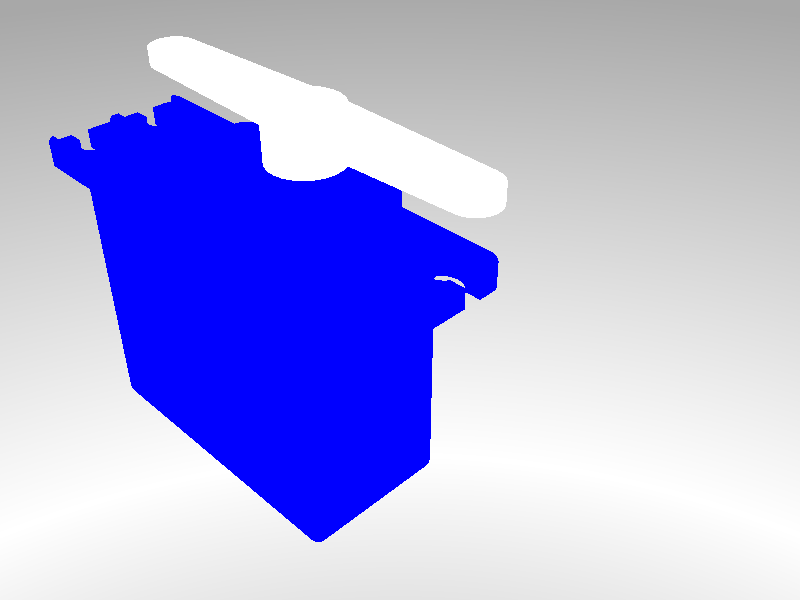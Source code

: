 // Persistence of Vision Ray Tracer Scene Description File
// for FreeCAD (http://www.freecadweb.org)

#version 3.6;

#include "colors.inc"
#include "metals.inc"
#include "rad_def.inc"

global_settings {
    radiosity {
        Rad_Settings(Radiosity_OutdoorHQ,off,off)
    }
}

#default {finish{ambient 0}}

sky_sphere {
    pigment {
        gradient y
        color_map {
            [0.0  color LightGray]
            [0.3  color White]
            [0.7  color LightGray]
        }
    }
}

// Standard finish
#declare StdFinish = finish {};

// declares positon and view direction

// Generated by FreeCAD (http://www.freecadweb.org/)
#declare cam_location =  <69.4032,76.9644,-48.6851>;
#declare cam_look_at  = <13.6925,21.2537,7.02557>;
#declare cam_sky      = <-0.408248,0.816497,0.408248>;
#declare cam_angle    = 45; 
camera {
  location  cam_location
  look_at   cam_look_at
  sky       cam_sky
  angle     cam_angle 
  right x*800/600
}
// Written by FreeCAD http://www.freecadweb.org/
// face number1 +++++++++++++++++++++++++++++++++++++++++++++++++++++++++++++++++++++
#declare Pov_servo_gear_011 = mesh2{
  vertex_vectors {
    6,
    <11.9887,37.6,-0.419222>,
    <11.9887,40.6,-0.419222>,
    <11.6165,37.6,-0.0924169>,
    <11.6165,40.6,-0.0924169>,
    <11.7953,37.6,-0.224779>,
    <11.7953,40.6,-0.224779>,
  }
  normal_vectors {
    6,
    <0.759201,-0,0.650856>,
    <0.759201,-0,0.650856>,
    <0.529942,-0,0.848034>,
    <0.529942,-0,0.848034>,
    <0.651728,-0,0.758453>,
    <0.651728,-0,0.758453>,
  }
  face_indices {
    4,
    <1,5,0>,
    <5,3,4>,
    <0,5,4>,
    <4,3,2>,
  }
} // end of Face1

// face number2 +++++++++++++++++++++++++++++++++++++++++++++++++++++++++++++++++++++
#declare Pov_servo_gear_012 = mesh2{
  vertex_vectors {
    8,
    <11.6165,37.6,-0.0924169>,
    <11.6165,40.6,-0.0924169>,
    <11.6165,37.6,0.0924167>,
    <11.6165,40.6,0.0924167>,
    <11.615,37.6,-0.0308115>,
    <11.615,37.6,0.0308113>,
    <11.615,40.6,-0.0308115>,
    <11.615,40.6,0.0308113>,
  }
  normal_vectors {
    8,
    <0.999368,0,0.0355465>,
    <0.999368,0,0.0355465>,
    <0.999368,-0,-0.0355433>,
    <0.999368,-0,-0.0355433>,
    <0.99993,0,0.0118521>,
    <0.99993,-0,-0.0118489>,
    <0.99993,0,0.0118521>,
    <0.99993,-0,-0.0118489>,
  }
  face_indices {
    6,
    <0,1,4>,
    <1,6,4>,
    <6,7,5>,
    <4,6,5>,
    <7,3,2>,
    <5,7,2>,
  }
} // end of Face2

// face number3 +++++++++++++++++++++++++++++++++++++++++++++++++++++++++++++++++++++
#declare Pov_servo_gear_013 = mesh2{
  vertex_vectors {
    6,
    <11.6165,37.6,0.0924167>,
    <11.6165,40.6,0.0924167>,
    <11.9887,37.6,0.419222>,
    <11.9887,40.6,0.419222>,
    <11.7953,37.6,0.224779>,
    <11.7953,40.6,0.224779>,
  }
  normal_vectors {
    6,
    <0.529942,-0,-0.848034>,
    <0.529942,-0,-0.848034>,
    <0.759201,-0,-0.650856>,
    <0.759201,-0,-0.650856>,
    <0.651728,-0,-0.758453>,
    <0.651728,-0,-0.758453>,
  }
  face_indices {
    4,
    <0,1,4>,
    <1,5,4>,
    <5,3,2>,
    <4,5,2>,
  }
} // end of Face3

// face number4 +++++++++++++++++++++++++++++++++++++++++++++++++++++++++++++++++++++
#declare Pov_servo_gear_014 = mesh2{
  vertex_vectors {
    8,
    <11.9887,37.6,0.419222>,
    <11.9887,40.6,0.419222>,
    <11.9865,37.6,0.434662>,
    <11.9865,40.6,0.434662>,
    <11.9882,37.6,0.424407>,
    <11.9875,37.6,0.429559>,
    <11.9882,40.6,0.424407>,
    <11.9875,40.6,0.429559>,
  }
  normal_vectors {
    8,
    <0.99823,0,0.0594778>,
    <0.99823,0,0.0594778>,
    <0.974551,0,0.224165>,
    <0.974551,0,0.224165>,
    <0.993391,0,0.114784>,
    <0.98549,0,0.169736>,
    <0.993391,0,0.114784>,
    <0.98549,0,0.169736>,
  }
  face_indices {
    6,
    <0,1,4>,
    <1,6,4>,
    <6,7,5>,
    <4,6,5>,
    <7,3,2>,
    <5,7,2>,
  }
} // end of Face4

// face number5 +++++++++++++++++++++++++++++++++++++++++++++++++++++++++++++++++++++
#declare Pov_servo_gear_015 = mesh2{
  vertex_vectors {
    6,
    <11.9865,37.6,0.434662>,
    <11.9865,40.6,0.434662>,
    <11.5373,37.6,0.643368>,
    <11.5373,40.6,0.643368>,
    <11.7462,37.6,0.566753>,
    <11.7462,40.6,0.566753>,
  }
  normal_vectors {
    6,
    <0.545081,-0,0.838383>,
    <0.545081,-0,0.838383>,
    <0.269557,-0,0.962985>,
    <0.269557,-0,0.962985>,
    <0.411648,-0,0.911343>,
    <0.411648,-0,0.911343>,
  }
  face_indices {
    4,
    <1,5,0>,
    <5,3,4>,
    <0,5,4>,
    <4,3,2>,
  }
} // end of Face5

// face number6 +++++++++++++++++++++++++++++++++++++++++++++++++++++++++++++++++++++
#declare Pov_servo_gear_016 = mesh2{
  vertex_vectors {
    8,
    <11.5373,37.6,0.643368>,
    <11.5373,40.6,0.643368>,
    <11.4852,37.6,0.820715>,
    <11.4852,40.6,0.820715>,
    <11.5185,37.6,0.702067>,
    <11.5012,37.6,0.761194>,
    <11.5185,40.6,0.702067>,
    <11.5012,40.6,0.761194>,
  }
  normal_vectors {
    8,
    <0.948872,0,0.315661>,
    <0.948872,0,0.315661>,
    <0.9689,0,0.247451>,
    <0.9689,0,0.247451>,
    <0.956086,0,0.293085>,
    <0.962764,0,0.270344>,
    <0.956086,0,0.293085>,
    <0.962764,0,0.270344>,
  }
  face_indices {
    6,
    <0,1,4>,
    <1,6,4>,
    <6,7,5>,
    <4,6,5>,
    <7,3,2>,
    <5,7,2>,
  }
} // end of Face6

// face number7 +++++++++++++++++++++++++++++++++++++++++++++++++++++++++++++++++++++
#declare Pov_servo_gear_017 = mesh2{
  vertex_vectors {
    6,
    <11.4852,37.6,0.820715>,
    <11.4852,40.6,0.820715>,
    <11.7503,37.6,1.23914>,
    <11.7503,40.6,1.23914>,
    <11.6195,37.6,0.998101>,
    <11.6195,40.6,0.998101>,
  }
  normal_vectors {
    6,
    <0.747394,-0,-0.664381>,
    <0.747394,-0,-0.664381>,
    <0.911816,-0,-0.4106>,
    <0.911816,-0,-0.4106>,
    <0.839009,-0,-0.544117>,
    <0.839009,-0,-0.544117>,
  }
  face_indices {
    4,
    <0,1,4>,
    <1,5,4>,
    <5,3,2>,
    <4,5,2>,
  }
} // end of Face7

// face number8 +++++++++++++++++++++++++++++++++++++++++++++++++++++++++++++++++++++
#declare Pov_servo_gear_018 = mesh2{
  vertex_vectors {
    8,
    <11.7503,37.6,1.23914>,
    <11.7503,40.6,1.23914>,
    <11.7438,37.6,1.25333>,
    <11.7438,40.6,1.25333>,
    <11.7484,37.6,1.24399>,
    <11.7462,37.6,1.24873>,
    <11.7484,40.6,1.24399>,
    <11.7462,40.6,1.24873>,
  }
  normal_vectors {
    8,
    <0.941037,0,0.338303>,
    <0.941037,0,0.338303>,
    <0.871921,0,0.489647>,
    <0.871921,0,0.489647>,
    <0.920813,0,0.390004>,
    <0.897751,0,0.440504>,
    <0.920813,0,0.390004>,
    <0.897751,0,0.440504>,
  }
  face_indices {
    6,
    <0,1,4>,
    <1,6,4>,
    <6,7,5>,
    <4,6,5>,
    <7,3,2>,
    <5,7,2>,
  }
} // end of Face8

// face number9 +++++++++++++++++++++++++++++++++++++++++++++++++++++++++++++++++++++
#declare Pov_servo_gear_019 = mesh2{
  vertex_vectors {
    6,
    <11.7438,37.6,1.25333>,
    <11.7438,40.6,1.25333>,
    <11.254,37.6,1.32703>,
    <11.254,40.6,1.32703>,
    <11.476,37.6,1.31237>,
    <11.476,40.6,1.31237>,
  }
  normal_vectors {
    6,
    <0.286801,-0,0.95799>,
    <0.286801,-0,0.95799>,
    <-0.0126665,-0,0.99992>,
    <-0.0126665,-0,0.99992>,
    <0.138218,-0,0.990402>,
    <0.138218,-0,0.990402>,
  }
  face_indices {
    4,
    <1,5,0>,
    <5,3,4>,
    <0,5,4>,
    <4,3,2>,
  }
} // end of Face9

// face number10 +++++++++++++++++++++++++++++++++++++++++++++++++++++++++++++++++++++
#declare Pov_servo_gear_0110 = mesh2{
  vertex_vectors {
    8,
    <11.254,37.6,1.32703>,
    <11.254,40.6,1.32703>,
    <11.154,37.6,1.48252>,
    <11.154,40.6,1.48252>,
    <11.2194,37.6,1.37807>,
    <11.1861,37.6,1.42991>,
    <11.2194,40.6,1.37807>,
    <11.1861,40.6,1.42991>,
  }
  normal_vectors {
    8,
    <0.821504,0,0.570203>,
    <0.821504,0,0.570203>,
    <0.859938,0,0.510398>,
    <0.859938,0,0.510398>,
    <0.834787,0,0.550573>,
    <0.8476,0,0.530635>,
    <0.834787,0,0.550573>,
    <0.8476,0,0.530635>,
  }
  face_indices {
    6,
    <1,6,0>,
    <6,7,4>,
    <0,6,4>,
    <7,3,5>,
    <4,7,5>,
    <5,3,2>,
  }
} // end of Face10

// face number11 +++++++++++++++++++++++++++++++++++++++++++++++++++++++++++++++++++++
#declare Pov_servo_gear_0111 = mesh2{
  vertex_vectors {
    6,
    <11.154,37.6,1.48252>,
    <11.154,40.6,1.48252>,
    <11.2905,37.6,1.95868>,
    <11.2905,40.6,1.95868>,
    <11.2329,37.6,1.69056>,
    <11.2329,40.6,1.69056>,
  }
  normal_vectors {
    6,
    <0.904297,-0,-0.426903>,
    <0.904297,-0,-0.426903>,
    <0.99056,-0,-0.13708>,
    <0.99056,-0,-0.13708>,
    <0.958319,-0,-0.2857>,
    <0.958319,-0,-0.2857>,
  }
  face_indices {
    4,
    <0,1,4>,
    <1,5,4>,
    <5,3,2>,
    <4,5,2>,
  }
} // end of Face11

// face number12 +++++++++++++++++++++++++++++++++++++++++++++++++++++++++++++++++++++
#declare Pov_servo_gear_0112 = mesh2{
  vertex_vectors {
    8,
    <11.2905,37.6,1.95868>,
    <11.2905,40.6,1.95868>,
    <11.2803,37.6,1.97047>,
    <11.2803,40.6,1.97047>,
    <11.2873,37.6,1.96279>,
    <11.2839,37.6,1.96673>,
    <11.2873,40.6,1.96279>,
    <11.2839,40.6,1.96673>,
  }
  normal_vectors {
    8,
    <0.807609,0,0.589718>,
    <0.807609,0,0.589718>,
    <0.698652,0,0.715462>,
    <0.698652,0,0.715462>,
    <0.773635,0,0.633631>,
    <0.737279,0,0.675588>,
    <0.773635,0,0.633631>,
    <0.737279,0,0.675588>,
  }
  face_indices {
    6,
    <0,1,4>,
    <1,6,4>,
    <6,7,5>,
    <4,6,5>,
    <7,3,2>,
    <5,7,2>,
  }
} // end of Face12

// face number13 +++++++++++++++++++++++++++++++++++++++++++++++++++++++++++++++++++++
#declare Pov_servo_gear_0113 = mesh2{
  vertex_vectors {
    6,
    <11.2803,37.6,1.97047>,
    <11.2803,40.6,1.97047>,
    <10.7895,37.6,1.90319>,
    <10.7895,40.6,1.90319>,
    <11.0067,37.6,1.95167>,
    <11.0067,40.6,1.95167>,
  }
  normal_vectors {
    6,
    <0.00528703,-0,0.999986>,
    <0.00528703,-0,0.999986>,
    <-0.293863,-0,0.955847>,
    <-0.293863,-0,0.955847>,
    <-0.146409,-0,0.989224>,
    <-0.146409,-0,0.989224>,
  }
  face_indices {
    4,
    <1,5,0>,
    <5,3,4>,
    <0,5,4>,
    <4,3,2>,
  }
} // end of Face13

// face number14 +++++++++++++++++++++++++++++++++++++++++++++++++++++++++++++++++++++
#declare Pov_servo_gear_0114 = mesh2{
  vertex_vectors {
    8,
    <10.7895,37.6,1.90319>,
    <10.7895,40.6,1.90319>,
    <10.6499,37.6,2.02423>,
    <10.6499,40.6,2.02423>,
    <10.742,37.6,1.94243>,
    <10.6955,37.6,1.98278>,
    <10.742,40.6,1.94243>,
    <10.6955,40.6,1.98278>,
  }
  normal_vectors {
    8,
    <0.627583,0,0.77855>,
    <0.627583,0,0.77855>,
    <0.681309,0,0.731996>,
    <0.681309,0,0.731996>,
    <0.645858,0,0.763458>,
    <0.66377,0,0.747937>,
    <0.645858,0,0.763458>,
    <0.66377,0,0.747937>,
  }
  face_indices {
    6,
    <0,1,4>,
    <1,6,4>,
    <6,7,5>,
    <4,6,5>,
    <7,3,2>,
    <5,7,2>,
  }
} // end of Face14

// face number15 +++++++++++++++++++++++++++++++++++++++++++++++++++++++++++++++++++++
#declare Pov_servo_gear_0115 = mesh2{
  vertex_vectors {
    6,
    <10.6499,37.6,2.02423>,
    <10.6499,40.6,2.02423>,
    <10.6466,37.6,2.51953>,
    <10.6466,40.6,2.51953>,
    <10.6669,37.6,2.24606>,
    <10.6669,40.6,2.24606>,
  }
  normal_vectors {
    6,
    <0.987939,-0,-0.15484>,
    <0.987939,-0,-0.15484>,
    <0.989055,-0,0.147546>,
    <0.989055,-0,0.147546>,
    <0.999991,-0,-0.00413742>,
    <0.999991,-0,-0.00413742>,
  }
  face_indices {
    4,
    <0,1,4>,
    <1,5,4>,
    <5,3,2>,
    <4,5,2>,
  }
} // end of Face15

// face number16 +++++++++++++++++++++++++++++++++++++++++++++++++++++++++++++++++++++
#declare Pov_servo_gear_0116 = mesh2{
  vertex_vectors {
    8,
    <10.6466,37.6,2.51953>,
    <10.6466,40.6,2.51953>,
    <10.6335,37.6,2.52796>,
    <10.6335,40.6,2.52796>,
    <10.6424,37.6,2.52258>,
    <10.638,37.6,2.5254>,
    <10.6424,40.6,2.52258>,
    <10.638,40.6,2.5254>,
  }
  normal_vectors {
    8,
    <0.608749,0,0.793362>,
    <0.608749,0,0.793362>,
    <0.468784,0,0.883313>,
    <0.468784,0,0.883313>,
    <0.563785,0,0.825922>,
    <0.517083,0,0.855936>,
    <0.563785,0,0.825922>,
    <0.517083,0,0.855936>,
  }
  face_indices {
    6,
    <0,1,4>,
    <1,6,4>,
    <6,7,5>,
    <4,6,5>,
    <7,3,2>,
    <5,7,2>,
  }
} // end of Face16

// face number17 +++++++++++++++++++++++++++++++++++++++++++++++++++++++++++++++++++++
#declare Pov_servo_gear_0117 = mesh2{
  vertex_vectors {
    6,
    <10.6335,37.6,2.52796>,
    <10.6335,40.6,2.52796>,
    <10.1816,37.6,2.32516>,
    <10.1816,40.6,2.32516>,
    <10.3763,37.6,2.43285>,
    <10.3763,40.6,2.43285>,
  }
  normal_vectors {
    6,
    <-0.276656,-0,0.960969>,
    <-0.276656,-0,0.960969>,
    <-0.551253,-0,0.834338>,
    <-0.551253,-0,0.834338>,
    <-0.419175,-0,0.907906>,
    <-0.419175,-0,0.907906>,
  }
  face_indices {
    4,
    <1,5,0>,
    <5,3,4>,
    <0,5,4>,
    <4,3,2>,
  }
} // end of Face17

// face number18 +++++++++++++++++++++++++++++++++++++++++++++++++++++++++++++++++++++
#declare Pov_servo_gear_0118 = mesh2{
  vertex_vectors {
    8,
    <10.1816,37.6,2.32516>,
    <10.1816,40.6,2.32516>,
    <10.0135,37.6,2.40194>,
    <10.0135,40.6,2.40194>,
    <10.125,37.6,2.34942>,
    <10.0689,37.6,2.37502>,
    <10.125,40.6,2.34942>,
    <10.0689,40.6,2.37502>,
  }
  normal_vectors {
    8,
    <0.382818,0,0.923824>,
    <0.382818,0,0.923824>,
    <0.447484,0,0.894292>,
    <0.447484,0,0.894292>,
    <0.404605,0,0.914492>,
    <0.426164,0,0.904646>,
    <0.404605,0,0.914492>,
    <0.426164,0,0.904646>,
  }
  face_indices {
    6,
    <1,6,0>,
    <6,7,4>,
    <0,6,4>,
    <7,3,5>,
    <4,7,5>,
    <5,3,2>,
  }
} // end of Face18

// face number19 +++++++++++++++++++++++++++++++++++++++++++++++++++++++++++++++++++++
#declare Pov_servo_gear_0119 = mesh2{
  vertex_vectors {
    6,
    <10.0135,37.6,2.40194>,
    <10.0135,40.6,2.40194>,
    <9.87081,37.6,2.87627>,
    <9.87081,40.6,2.87627>,
    <9.96736,37.6,2.6196>,
    <9.96736,40.6,2.6196>,
  }
  normal_vectors {
    6,
    <0.991545,-0,0.129766>,
    <0.991545,-0,0.129766>,
    <0.907423,-0,0.420218>,
    <0.907423,-0,0.420218>,
    <0.96065,-0,0.27776>,
    <0.96065,-0,0.27776>,
  }
  face_indices {
    4,
    <0,1,4>,
    <1,5,4>,
    <5,3,2>,
    <4,5,2>,
  }
} // end of Face19

// face number20 +++++++++++++++++++++++++++++++++++++++++++++++++++++++++++++++++++++
#declare Pov_servo_gear_0120 = mesh2{
  vertex_vectors {
    8,
    <9.87081,37.6,2.87627>,
    <9.87081,40.6,2.87627>,
    <9.85585,37.6,2.88066>,
    <9.85585,40.6,2.88066>,
    <9.86591,37.6,2.87801>,
    <9.86091,37.6,2.87947>,
    <9.86591,40.6,2.87801>,
    <9.86091,40.6,2.87947>,
  }
  normal_vectors {
    8,
    <0.360578,0,0.932729>,
    <0.360578,0,0.932729>,
    <0.20093,0,0.979606>,
    <0.20093,0,0.979606>,
    <0.30826,0,0.951302>,
    <0.254988,0,0.966944>,
    <0.30826,0,0.951302>,
    <0.254988,0,0.966944>,
  }
  face_indices {
    6,
    <0,1,4>,
    <1,6,4>,
    <6,7,5>,
    <4,6,5>,
    <7,3,2>,
    <5,7,2>,
  }
} // end of Face20

// face number21 +++++++++++++++++++++++++++++++++++++++++++++++++++++++++++++++++++++
#declare Pov_servo_gear_0121 = mesh2{
  vertex_vectors {
    6,
    <9.85585,37.6,2.88066>,
    <9.85585,40.6,2.88066>,
    <9.4794,37.6,2.55876>,
    <9.4794,40.6,2.55876>,
    <9.63586,37.6,2.71694>,
    <9.63586,40.6,2.71694>,
  }
  normal_vectors {
    6,
    <-0.536186,-0,0.8441>,
    <-0.536186,-0,0.8441>,
    <-0.763984,-0,0.645236>,
    <-0.763984,-0,0.645236>,
    <-0.657982,-0,0.753034>,
    <-0.657982,-0,0.753034>,
  }
  face_indices {
    4,
    <1,5,0>,
    <5,3,4>,
    <0,5,4>,
    <4,3,2>,
  }
} // end of Face21

// face number22 +++++++++++++++++++++++++++++++++++++++++++++++++++++++++++++++++++++
#declare Pov_servo_gear_0122 = mesh2{
  vertex_vectors {
    8,
    <9.4794,37.6,2.55876>,
    <9.4794,40.6,2.55876>,
    <9.29644,37.6,2.58506>,
    <9.29644,40.6,2.58506>,
    <9.41821,37.6,2.56608>,
    <9.35722,37.6,2.57485>,
    <9.41821,40.6,2.56608>,
    <9.35722,40.6,2.57485>,
  }
  normal_vectors {
    8,
    <0.10704,0,0.994255>,
    <0.10704,0,0.994255>,
    <0.177406,0,0.984138>,
    <0.177406,0,0.984138>,
    <0.130573,0,0.991439>,
    <0.154033,0,0.988066>,
    <0.130573,0,0.991439>,
    <0.154033,0,0.988066>,
  }
  face_indices {
    6,
    <0,1,4>,
    <1,6,4>,
    <6,7,5>,
    <4,6,5>,
    <7,3,2>,
    <5,7,2>,
  }
} // end of Face22

// face number23 +++++++++++++++++++++++++++++++++++++++++++++++++++++++++++++++++++++
#declare Pov_servo_gear_0123 = mesh2{
  vertex_vectors {
    6,
    <9.29644,37.6,2.58506>,
    <9.29644,40.6,2.58506>,
    <9.02594,37.6,2.99998>,
    <9.02594,40.6,2.99998>,
    <9.19088,37.6,2.78092>,
    <9.19088,40.6,2.78092>,
  }
  normal_vectors {
    6,
    <0.914821,-0,0.40386>,
    <0.914821,-0,0.40386>,
    <0.752277,-0,0.658847>,
    <0.752277,-0,0.658847>,
    <0.843483,-0,0.537156>,
    <0.843483,-0,0.537156>,
  }
  face_indices {
    4,
    <0,1,4>,
    <1,5,4>,
    <5,3,2>,
    <4,5,2>,
  }
} // end of Face23

// face number24 +++++++++++++++++++++++++++++++++++++++++++++++++++++++++++++++++++++
#declare Pov_servo_gear_0124 = mesh2{
  vertex_vectors {
    8,
    <9.02594,37.6,2.99998>,
    <9.02594,40.6,2.99998>,
    <9.01034,37.6,2.99998>,
    <9.01034,40.6,2.99998>,
    <9.02074,37.6,3.00027>,
    <9.01553,37.6,3.00027>,
    <9.02074,40.6,3.00027>,
    <9.01553,40.6,3.00027>,
  }
  normal_vectors {
    8,
    <0.0831892,0,0.996534>,
    <0.0831892,0,0.996534>,
    <-0.0831927,-0,0.996533>,
    <-0.0831927,-0,0.996533>,
    <0.0277591,0,0.999615>,
    <-0.0277625,-0,0.999615>,
    <0.0277591,0,0.999615>,
    <-0.0277625,-0,0.999615>,
  }
  face_indices {
    6,
    <0,1,4>,
    <1,6,4>,
    <6,7,5>,
    <4,6,5>,
    <7,3,2>,
    <5,7,2>,
  }
} // end of Face24

// face number25 +++++++++++++++++++++++++++++++++++++++++++++++++++++++++++++++++++++
#declare Pov_servo_gear_0125 = mesh2{
  vertex_vectors {
    6,
    <9.01034,37.6,2.99998>,
    <9.01034,40.6,2.99998>,
    <8.73983,37.6,2.58506>,
    <8.73983,40.6,2.58506>,
    <8.84539,37.6,2.78092>,
    <8.84539,40.6,2.78092>,
  }
  normal_vectors {
    6,
    <-0.752277,-0,0.658847>,
    <-0.752277,-0,0.658847>,
    <-0.914821,-0,0.40386>,
    <-0.914821,-0,0.40386>,
    <-0.843483,-0,0.537156>,
    <-0.843483,-0,0.537156>,
  }
  face_indices {
    4,
    <1,5,0>,
    <5,3,4>,
    <0,5,4>,
    <4,3,2>,
  }
} // end of Face25

// face number26 +++++++++++++++++++++++++++++++++++++++++++++++++++++++++++++++++++++
#declare Pov_servo_gear_0126 = mesh2{
  vertex_vectors {
    8,
    <8.73983,37.6,2.58506>,
    <8.73983,40.6,2.58506>,
    <8.55688,37.6,2.55876>,
    <8.55688,40.6,2.55876>,
    <8.67906,37.6,2.57485>,
    <8.61806,37.6,2.56608>,
    <8.67906,40.6,2.57485>,
    <8.61806,40.6,2.56608>,
  }
  normal_vectors {
    8,
    <-0.17741,-0,0.984137>,
    <-0.17741,-0,0.984137>,
    <-0.107043,-0,0.994254>,
    <-0.107043,-0,0.994254>,
    <-0.154036,-0,0.988065>,
    <-0.130577,-0,0.991438>,
    <-0.154036,-0,0.988065>,
    <-0.130577,-0,0.991438>,
  }
  face_indices {
    6,
    <0,1,4>,
    <1,6,4>,
    <6,7,5>,
    <4,6,5>,
    <7,3,2>,
    <5,7,2>,
  }
} // end of Face26

// face number27 +++++++++++++++++++++++++++++++++++++++++++++++++++++++++++++++++++++
#declare Pov_servo_gear_0127 = mesh2{
  vertex_vectors {
    6,
    <8.55688,37.6,2.55876>,
    <8.55688,40.6,2.55876>,
    <8.18043,37.6,2.88066>,
    <8.18043,40.6,2.88066>,
    <8.40041,37.6,2.71694>,
    <8.40041,40.6,2.71694>,
  }
  normal_vectors {
    6,
    <0.763983,-0,0.645236>,
    <0.763983,-0,0.645236>,
    <0.536186,-0,0.8441>,
    <0.536186,-0,0.8441>,
    <0.657982,-0,0.753034>,
    <0.657982,-0,0.753034>,
  }
  face_indices {
    4,
    <0,1,4>,
    <1,5,4>,
    <5,3,2>,
    <4,5,2>,
  }
} // end of Face27

// face number28 +++++++++++++++++++++++++++++++++++++++++++++++++++++++++++++++++++++
#declare Pov_servo_gear_0128 = mesh2{
  vertex_vectors {
    8,
    <8.18043,37.6,2.88066>,
    <8.18043,40.6,2.88066>,
    <8.16546,37.6,2.87627>,
    <8.16546,40.6,2.87627>,
    <8.17536,37.6,2.87947>,
    <8.17037,37.6,2.87801>,
    <8.17536,40.6,2.87947>,
    <8.17037,40.6,2.87801>,
  }
  normal_vectors {
    8,
    <-0.200934,-0,0.979605>,
    <-0.200934,-0,0.979605>,
    <-0.360581,-0,0.932728>,
    <-0.360581,-0,0.932728>,
    <-0.254991,-0,0.966943>,
    <-0.308254,-0,0.951304>,
    <-0.254991,-0,0.966943>,
    <-0.308254,-0,0.951304>,
  }
  face_indices {
    6,
    <0,1,4>,
    <1,6,4>,
    <6,7,5>,
    <4,6,5>,
    <7,3,2>,
    <5,7,2>,
  }
} // end of Face28

// face number29 +++++++++++++++++++++++++++++++++++++++++++++++++++++++++++++++++++++
#declare Pov_servo_gear_0129 = mesh2{
  vertex_vectors {
    6,
    <8.16546,37.6,2.87627>,
    <8.16546,40.6,2.87627>,
    <8.02281,37.6,2.40194>,
    <8.02281,40.6,2.40194>,
    <8.06891,37.6,2.6196>,
    <8.06891,40.6,2.6196>,
  }
  normal_vectors {
    6,
    <-0.907423,-0,0.420218>,
    <-0.907423,-0,0.420218>,
    <-0.991545,-0,0.129766>,
    <-0.991545,-0,0.129766>,
    <-0.96065,-0,0.27776>,
    <-0.96065,-0,0.27776>,
  }
  face_indices {
    4,
    <1,5,0>,
    <5,3,4>,
    <0,5,4>,
    <4,3,2>,
  }
} // end of Face29

// face number30 +++++++++++++++++++++++++++++++++++++++++++++++++++++++++++++++++++++
#declare Pov_servo_gear_0130 = mesh2{
  vertex_vectors {
    8,
    <8.02281,37.6,2.40194>,
    <8.02281,40.6,2.40194>,
    <7.85467,37.6,2.32516>,
    <7.85467,40.6,2.32516>,
    <7.96737,37.6,2.37502>,
    <7.91132,37.6,2.34942>,
    <7.96737,40.6,2.37502>,
    <7.91132,40.6,2.34942>,
  }
  normal_vectors {
    8,
    <-0.447487,-0,0.894291>,
    <-0.447487,-0,0.894291>,
    <-0.382821,-0,0.923822>,
    <-0.382821,-0,0.923822>,
    <-0.426167,-0,0.904645>,
    <-0.404608,-0,0.91449>,
    <-0.426167,-0,0.904645>,
    <-0.404608,-0,0.91449>,
  }
  face_indices {
    6,
    <0,1,4>,
    <1,6,4>,
    <6,7,5>,
    <4,6,5>,
    <7,3,2>,
    <5,7,2>,
  }
} // end of Face30

// face number31 +++++++++++++++++++++++++++++++++++++++++++++++++++++++++++++++++++++
#declare Pov_servo_gear_0131 = mesh2{
  vertex_vectors {
    6,
    <7.85467,37.6,2.32516>,
    <7.85467,40.6,2.32516>,
    <7.40278,37.6,2.52796>,
    <7.40278,40.6,2.52796>,
    <7.65998,37.6,2.43285>,
    <7.65998,40.6,2.43285>,
  }
  normal_vectors {
    6,
    <0.551253,-0,0.834338>,
    <0.551253,-0,0.834338>,
    <0.276656,-0,0.960969>,
    <0.276656,-0,0.960969>,
    <0.419175,-0,0.907905>,
    <0.419175,-0,0.907905>,
  }
  face_indices {
    4,
    <0,1,4>,
    <1,5,4>,
    <5,3,2>,
    <4,5,2>,
  }
} // end of Face31

// face number32 +++++++++++++++++++++++++++++++++++++++++++++++++++++++++++++++++++++
#declare Pov_servo_gear_0132 = mesh2{
  vertex_vectors {
    8,
    <7.40278,37.6,2.52796>,
    <7.40278,40.6,2.52796>,
    <7.38966,37.6,2.51953>,
    <7.38966,40.6,2.51953>,
    <7.39826,37.6,2.5254>,
    <7.39388,37.6,2.52258>,
    <7.39826,40.6,2.5254>,
    <7.39388,40.6,2.52258>,
  }
  normal_vectors {
    8,
    <-0.468783,-0,0.883314>,
    <-0.468783,-0,0.883314>,
    <-0.608752,-0,0.793361>,
    <-0.608752,-0,0.793361>,
    <-0.517081,-0,0.855936>,
    <-0.563784,-0,0.825923>,
    <-0.517081,-0,0.855936>,
    <-0.563784,-0,0.825923>,
  }
  face_indices {
    6,
    <0,1,4>,
    <1,6,4>,
    <6,7,5>,
    <4,6,5>,
    <7,3,2>,
    <5,7,2>,
  }
} // end of Face32

// face number33 +++++++++++++++++++++++++++++++++++++++++++++++++++++++++++++++++++++
#declare Pov_servo_gear_0133 = mesh2{
  vertex_vectors {
    6,
    <7.38966,37.6,2.51953>,
    <7.38966,40.6,2.51953>,
    <7.38642,37.6,2.02423>,
    <7.38642,40.6,2.02423>,
    <7.36934,37.6,2.24606>,
    <7.36934,40.6,2.24606>,
  }
  normal_vectors {
    6,
    <-0.989055,-0,0.147546>,
    <-0.989055,-0,0.147546>,
    <-0.987939,0,-0.154841>,
    <-0.987939,0,-0.154841>,
    <-0.999991,0,-0.00413742>,
    <-0.999991,0,-0.00413742>,
  }
  face_indices {
    4,
    <1,5,0>,
    <5,3,4>,
    <0,5,4>,
    <4,3,2>,
  }
} // end of Face33

// face number34 +++++++++++++++++++++++++++++++++++++++++++++++++++++++++++++++++++++
#declare Pov_servo_gear_0134 = mesh2{
  vertex_vectors {
    8,
    <7.38642,37.6,2.02423>,
    <7.38642,40.6,2.02423>,
    <7.24673,37.6,1.90319>,
    <7.24673,40.6,1.90319>,
    <7.34082,37.6,1.98278>,
    <7.29424,37.6,1.94243>,
    <7.34082,40.6,1.98278>,
    <7.29424,40.6,1.94243>,
  }
  normal_vectors {
    8,
    <-0.681311,-0,0.731994>,
    <-0.681311,-0,0.731994>,
    <-0.627585,-0,0.778548>,
    <-0.627585,-0,0.778548>,
    <-0.663772,-0,0.747935>,
    <-0.64586,-0,0.763456>,
    <-0.663772,-0,0.747935>,
    <-0.64586,-0,0.763456>,
  }
  face_indices {
    6,
    <0,1,4>,
    <1,6,4>,
    <6,7,5>,
    <4,6,5>,
    <7,3,2>,
    <5,7,2>,
  }
} // end of Face34

// face number35 +++++++++++++++++++++++++++++++++++++++++++++++++++++++++++++++++++++
#declare Pov_servo_gear_0135 = mesh2{
  vertex_vectors {
    6,
    <7.24673,37.6,1.90319>,
    <7.24673,40.6,1.90319>,
    <6.75601,37.6,1.97047>,
    <6.75601,40.6,1.97047>,
    <7.02958,37.6,1.95167>,
    <7.02958,40.6,1.95167>,
  }
  normal_vectors {
    6,
    <0.293863,-0,0.955848>,
    <0.293863,-0,0.955848>,
    <-0.00528697,-0,0.999986>,
    <-0.00528697,-0,0.999986>,
    <0.146409,-0,0.989224>,
    <0.146409,-0,0.989224>,
  }
  face_indices {
    4,
    <0,1,4>,
    <1,5,4>,
    <5,3,2>,
    <4,5,2>,
  }
} // end of Face35

// face number36 +++++++++++++++++++++++++++++++++++++++++++++++++++++++++++++++++++++
#declare Pov_servo_gear_0136 = mesh2{
  vertex_vectors {
    8,
    <6.75601,37.6,1.97047>,
    <6.75601,40.6,1.97047>,
    <6.74579,37.6,1.95868>,
    <6.74579,40.6,1.95868>,
    <6.75239,37.6,1.96673>,
    <6.74898,37.6,1.96279>,
    <6.75239,40.6,1.96673>,
    <6.74898,40.6,1.96279>,
  }
  normal_vectors {
    8,
    <-0.698651,-0,0.715462>,
    <-0.698651,-0,0.715462>,
    <-0.807608,-0,0.589719>,
    <-0.807608,-0,0.589719>,
    <-0.737281,-0,0.675587>,
    <-0.773637,-0,0.63363>,
    <-0.737281,-0,0.675587>,
    <-0.773637,-0,0.63363>,
  }
  face_indices {
    6,
    <0,1,4>,
    <1,6,4>,
    <6,7,5>,
    <7,3,5>,
    <4,6,5>,
    <5,3,2>,
  }
} // end of Face36

// face number37 +++++++++++++++++++++++++++++++++++++++++++++++++++++++++++++++++++++
#declare Pov_servo_gear_0137 = mesh2{
  vertex_vectors {
    6,
    <6.74579,37.6,1.95868>,
    <6.74579,40.6,1.95868>,
    <6.88222,37.6,1.48252>,
    <6.88222,40.6,1.48252>,
    <6.80333,37.6,1.69056>,
    <6.80333,40.6,1.69056>,
  }
  normal_vectors {
    6,
    <-0.99056,0,-0.13708>,
    <-0.99056,0,-0.13708>,
    <-0.904297,0,-0.426903>,
    <-0.904297,0,-0.426903>,
    <-0.958319,0,-0.2857>,
    <-0.958319,0,-0.2857>,
  }
  face_indices {
    4,
    <1,5,0>,
    <5,3,4>,
    <0,5,4>,
    <4,3,2>,
  }
} // end of Face37

// face number38 +++++++++++++++++++++++++++++++++++++++++++++++++++++++++++++++++++++
#declare Pov_servo_gear_0138 = mesh2{
  vertex_vectors {
    8,
    <6.88222,37.6,1.48252>,
    <6.88222,40.6,1.48252>,
    <6.78229,37.6,1.32703>,
    <6.78229,40.6,1.32703>,
    <6.85015,37.6,1.42991>,
    <6.81683,37.6,1.37807>,
    <6.85015,40.6,1.42991>,
    <6.81683,40.6,1.37807>,
  }
  normal_vectors {
    8,
    <-0.85994,-0,0.510396>,
    <-0.85994,-0,0.510396>,
    <-0.821506,-0,0.5702>,
    <-0.821506,-0,0.5702>,
    <-0.847602,-0,0.530632>,
    <-0.834788,-0,0.550571>,
    <-0.847602,-0,0.530632>,
    <-0.834788,-0,0.550571>,
  }
  face_indices {
    6,
    <0,1,4>,
    <1,6,4>,
    <6,7,5>,
    <4,6,5>,
    <7,3,2>,
    <5,7,2>,
  }
} // end of Face38

// face number39 +++++++++++++++++++++++++++++++++++++++++++++++++++++++++++++++++++++
#declare Pov_servo_gear_0139 = mesh2{
  vertex_vectors {
    6,
    <6.78229,37.6,1.32703>,
    <6.78229,40.6,1.32703>,
    <6.2925,37.6,1.25333>,
    <6.2925,40.6,1.25333>,
    <6.56028,37.6,1.31237>,
    <6.56028,40.6,1.31237>,
  }
  normal_vectors {
    6,
    <0.0126659,-0,0.99992>,
    <0.0126659,-0,0.99992>,
    <-0.286801,-0,0.95799>,
    <-0.286801,-0,0.95799>,
    <-0.138218,-0,0.990402>,
    <-0.138218,-0,0.990402>,
  }
  face_indices {
    4,
    <0,1,4>,
    <1,5,4>,
    <5,3,2>,
    <4,5,2>,
  }
} // end of Face39

// face number40 +++++++++++++++++++++++++++++++++++++++++++++++++++++++++++++++++++++
#declare Pov_servo_gear_0140 = mesh2{
  vertex_vectors {
    8,
    <6.2925,37.6,1.25333>,
    <6.2925,40.6,1.25333>,
    <6.28602,37.6,1.23914>,
    <6.28602,40.6,1.23914>,
    <6.29007,37.6,1.24873>,
    <6.28791,37.6,1.24399>,
    <6.29007,40.6,1.24873>,
    <6.28791,40.6,1.24399>,
  }
  normal_vectors {
    8,
    <-0.871921,-0,0.489647>,
    <-0.871921,-0,0.489647>,
    <-0.941038,-0,0.338302>,
    <-0.941038,-0,0.338302>,
    <-0.89775,-0,0.440505>,
    <-0.920813,-0,0.390005>,
    <-0.89775,-0,0.440505>,
    <-0.920813,-0,0.390005>,
  }
  face_indices {
    6,
    <0,1,4>,
    <1,6,4>,
    <6,7,5>,
    <4,6,5>,
    <7,3,2>,
    <5,7,2>,
  }
} // end of Face40

// face number41 +++++++++++++++++++++++++++++++++++++++++++++++++++++++++++++++++++++
#declare Pov_servo_gear_0141 = mesh2{
  vertex_vectors {
    6,
    <6.28602,37.6,1.23914>,
    <6.28602,40.6,1.23914>,
    <6.55107,37.6,0.820715>,
    <6.55107,40.6,0.820715>,
    <6.41676,37.6,0.998101>,
    <6.41676,40.6,0.998101>,
  }
  normal_vectors {
    6,
    <-0.911816,0,-0.4106>,
    <-0.911816,0,-0.4106>,
    <-0.747394,0,-0.664381>,
    <-0.747394,0,-0.664381>,
    <-0.839009,0,-0.544117>,
    <-0.839009,0,-0.544117>,
  }
  face_indices {
    4,
    <1,5,0>,
    <5,3,4>,
    <0,5,4>,
    <4,3,2>,
  }
} // end of Face41

// face number42 +++++++++++++++++++++++++++++++++++++++++++++++++++++++++++++++++++++
#declare Pov_servo_gear_0142 = mesh2{
  vertex_vectors {
    8,
    <6.55107,37.6,0.820715>,
    <6.55107,40.6,0.820715>,
    <6.49899,37.6,0.643369>,
    <6.49899,40.6,0.643369>,
    <6.53511,37.6,0.761194>,
    <6.51775,37.6,0.702067>,
    <6.53511,40.6,0.761194>,
    <6.51775,40.6,0.702067>,
  }
  normal_vectors {
    8,
    <-0.968901,-0,0.247448>,
    <-0.968901,-0,0.247448>,
    <-0.948873,-0,0.315658>,
    <-0.948873,-0,0.315658>,
    <-0.962765,-0,0.270341>,
    <-0.956087,-0,0.293082>,
    <-0.962765,-0,0.270341>,
    <-0.956087,-0,0.293082>,
  }
  face_indices {
    6,
    <0,1,4>,
    <1,6,4>,
    <6,7,5>,
    <4,6,5>,
    <7,3,2>,
    <5,7,2>,
  }
} // end of Face42

// face number43 +++++++++++++++++++++++++++++++++++++++++++++++++++++++++++++++++++++
#declare Pov_servo_gear_0143 = mesh2{
  vertex_vectors {
    6,
    <6.49899,37.6,0.643369>,
    <6.49899,40.6,0.643369>,
    <6.0498,37.6,0.434662>,
    <6.0498,40.6,0.434662>,
    <6.29011,37.6,0.566753>,
    <6.29011,40.6,0.566753>,
  }
  normal_vectors {
    6,
    <-0.269557,-0,0.962984>,
    <-0.269557,-0,0.962984>,
    <-0.545081,-0,0.838383>,
    <-0.545081,-0,0.838383>,
    <-0.411648,-0,0.911343>,
    <-0.411648,-0,0.911343>,
  }
  face_indices {
    4,
    <0,1,4>,
    <1,5,4>,
    <5,3,2>,
    <4,5,2>,
  }
} // end of Face43

// face number44 +++++++++++++++++++++++++++++++++++++++++++++++++++++++++++++++++++++
#declare Pov_servo_gear_0144 = mesh2{
  vertex_vectors {
    8,
    <6.0498,37.6,0.434662>,
    <6.0498,40.6,0.434662>,
    <6.04758,37.6,0.419222>,
    <6.04758,40.6,0.419222>,
    <6.04877,37.6,0.429559>,
    <6.04803,37.6,0.424407>,
    <6.04877,40.6,0.429559>,
    <6.04803,40.6,0.424407>,
  }
  normal_vectors {
    8,
    <-0.974551,-0,0.224165>,
    <-0.974551,-0,0.224165>,
    <-0.99823,-0,0.0594782>,
    <-0.99823,-0,0.0594782>,
    <-0.98549,-0,0.169736>,
    <-0.99339,-0,0.114784>,
    <-0.98549,-0,0.169736>,
    <-0.99339,-0,0.114784>,
  }
  face_indices {
    6,
    <1,6,0>,
    <6,7,4>,
    <0,6,4>,
    <4,7,5>,
    <7,3,2>,
    <5,7,2>,
  }
} // end of Face44

// face number45 +++++++++++++++++++++++++++++++++++++++++++++++++++++++++++++++++++++
#declare Pov_servo_gear_0145 = mesh2{
  vertex_vectors {
    6,
    <6.04758,37.6,0.419222>,
    <6.04758,40.6,0.419222>,
    <6.41978,37.6,0.0924169>,
    <6.41978,40.6,0.0924169>,
    <6.24094,37.6,0.224779>,
    <6.24094,40.6,0.224779>,
  }
  normal_vectors {
    6,
    <-0.759201,0,-0.650856>,
    <-0.759201,0,-0.650856>,
    <-0.529942,0,-0.848034>,
    <-0.529942,0,-0.848034>,
    <-0.651728,0,-0.758453>,
    <-0.651728,0,-0.758453>,
  }
  face_indices {
    4,
    <1,5,0>,
    <5,3,4>,
    <0,5,4>,
    <4,3,2>,
  }
} // end of Face45

// face number46 +++++++++++++++++++++++++++++++++++++++++++++++++++++++++++++++++++++
#declare Pov_servo_gear_0146 = mesh2{
  vertex_vectors {
    8,
    <6.41978,37.6,0.0924169>,
    <6.41978,40.6,0.0924169>,
    <6.41978,37.6,-0.0924167>,
    <6.41978,40.6,-0.0924167>,
    <6.42124,37.6,0.0308115>,
    <6.42124,37.6,-0.0308113>,
    <6.42124,40.6,0.0308115>,
    <6.42124,40.6,-0.0308113>,
  }
  normal_vectors {
    8,
    <-0.999368,-0,-0.0355465>,
    <-0.999368,-0,-0.0355465>,
    <-0.999368,-0,0.0355433>,
    <-0.999368,-0,0.0355433>,
    <-0.99993,-0,-0.0118521>,
    <-0.99993,-0,0.0118489>,
    <-0.99993,-0,-0.0118521>,
    <-0.99993,-0,0.0118489>,
  }
  face_indices {
    6,
    <0,1,4>,
    <1,6,4>,
    <6,7,5>,
    <4,6,5>,
    <7,3,2>,
    <5,7,2>,
  }
} // end of Face46

// face number47 +++++++++++++++++++++++++++++++++++++++++++++++++++++++++++++++++++++
#declare Pov_servo_gear_0147 = mesh2{
  vertex_vectors {
    6,
    <6.41978,37.6,-0.0924167>,
    <6.41978,40.6,-0.0924167>,
    <6.04758,37.6,-0.419222>,
    <6.04758,40.6,-0.419222>,
    <6.24094,37.6,-0.224779>,
    <6.24094,40.6,-0.224779>,
  }
  normal_vectors {
    6,
    <-0.529942,-0,0.848034>,
    <-0.529942,-0,0.848034>,
    <-0.759201,-0,0.650856>,
    <-0.759201,-0,0.650856>,
    <-0.651728,-0,0.758453>,
    <-0.651728,-0,0.758453>,
  }
  face_indices {
    4,
    <0,1,4>,
    <1,5,4>,
    <5,3,2>,
    <4,5,2>,
  }
} // end of Face47

// face number48 +++++++++++++++++++++++++++++++++++++++++++++++++++++++++++++++++++++
#declare Pov_servo_gear_0148 = mesh2{
  vertex_vectors {
    8,
    <6.04758,37.6,-0.419222>,
    <6.04758,40.6,-0.419222>,
    <6.0498,37.6,-0.434662>,
    <6.0498,40.6,-0.434662>,
    <6.04803,37.6,-0.424407>,
    <6.04877,37.6,-0.429559>,
    <6.04803,40.6,-0.424407>,
    <6.04877,40.6,-0.429559>,
  }
  normal_vectors {
    8,
    <-0.99823,0,-0.0594782>,
    <-0.99823,0,-0.0594782>,
    <-0.974551,0,-0.224165>,
    <-0.974551,0,-0.224165>,
    <-0.99339,0,-0.114784>,
    <-0.98549,0,-0.169736>,
    <-0.99339,0,-0.114784>,
    <-0.98549,0,-0.169736>,
  }
  face_indices {
    6,
    <0,1,4>,
    <1,6,4>,
    <6,7,5>,
    <4,6,5>,
    <7,3,2>,
    <5,7,2>,
  }
} // end of Face48

// face number49 +++++++++++++++++++++++++++++++++++++++++++++++++++++++++++++++++++++
#declare Pov_servo_gear_0149 = mesh2{
  vertex_vectors {
    6,
    <6.0498,37.6,-0.434662>,
    <6.0498,40.6,-0.434662>,
    <6.49899,37.6,-0.643368>,
    <6.49899,40.6,-0.643368>,
    <6.29011,37.6,-0.566753>,
    <6.29011,40.6,-0.566753>,
  }
  normal_vectors {
    6,
    <-0.545081,0,-0.838383>,
    <-0.545081,0,-0.838383>,
    <-0.269557,0,-0.962985>,
    <-0.269557,0,-0.962985>,
    <-0.411648,0,-0.911343>,
    <-0.411648,0,-0.911343>,
  }
  face_indices {
    4,
    <1,5,0>,
    <5,3,4>,
    <0,5,4>,
    <4,3,2>,
  }
} // end of Face49

// face number50 +++++++++++++++++++++++++++++++++++++++++++++++++++++++++++++++++++++
#declare Pov_servo_gear_0150 = mesh2{
  vertex_vectors {
    8,
    <6.49899,37.6,-0.643368>,
    <6.49899,40.6,-0.643368>,
    <6.55107,37.6,-0.820715>,
    <6.55107,40.6,-0.820715>,
    <6.51775,37.6,-0.702067>,
    <6.53511,37.6,-0.761194>,
    <6.51775,40.6,-0.702067>,
    <6.53511,40.6,-0.761194>,
  }
  normal_vectors {
    8,
    <-0.948872,-0,-0.315661>,
    <-0.948872,-0,-0.315661>,
    <-0.9689,-0,-0.247451>,
    <-0.9689,-0,-0.247451>,
    <-0.956086,-0,-0.293085>,
    <-0.962764,-0,-0.270344>,
    <-0.956086,-0,-0.293085>,
    <-0.962764,-0,-0.270344>,
  }
  face_indices {
    6,
    <0,1,4>,
    <1,6,4>,
    <6,7,5>,
    <4,6,5>,
    <7,3,2>,
    <5,7,2>,
  }
} // end of Face50

// face number51 +++++++++++++++++++++++++++++++++++++++++++++++++++++++++++++++++++++
#declare Pov_servo_gear_0151 = mesh2{
  vertex_vectors {
    6,
    <6.55107,37.6,-0.820715>,
    <6.55107,40.6,-0.820715>,
    <6.28602,37.6,-1.23914>,
    <6.28602,40.6,-1.23914>,
    <6.41676,37.6,-0.998101>,
    <6.41676,40.6,-0.998101>,
  }
  normal_vectors {
    6,
    <-0.747394,-0,0.664381>,
    <-0.747394,-0,0.664381>,
    <-0.911816,-0,0.4106>,
    <-0.911816,-0,0.4106>,
    <-0.839009,-0,0.544117>,
    <-0.839009,-0,0.544117>,
  }
  face_indices {
    4,
    <0,1,4>,
    <1,5,4>,
    <5,3,2>,
    <4,5,2>,
  }
} // end of Face51

// face number52 +++++++++++++++++++++++++++++++++++++++++++++++++++++++++++++++++++++
#declare Pov_servo_gear_0152 = mesh2{
  vertex_vectors {
    8,
    <6.28602,37.6,-1.23914>,
    <6.28602,40.6,-1.23914>,
    <6.2925,37.6,-1.25333>,
    <6.2925,40.6,-1.25333>,
    <6.28791,37.6,-1.24399>,
    <6.29007,37.6,-1.24873>,
    <6.28791,40.6,-1.24399>,
    <6.29007,40.6,-1.24873>,
  }
  normal_vectors {
    8,
    <-0.941038,0,-0.338302>,
    <-0.941038,0,-0.338302>,
    <-0.871921,0,-0.489647>,
    <-0.871921,0,-0.489647>,
    <-0.920813,0,-0.390005>,
    <-0.89775,0,-0.440505>,
    <-0.920813,0,-0.390005>,
    <-0.89775,0,-0.440505>,
  }
  face_indices {
    6,
    <0,1,4>,
    <1,6,4>,
    <6,7,5>,
    <4,6,5>,
    <7,3,2>,
    <5,7,2>,
  }
} // end of Face52

// face number53 +++++++++++++++++++++++++++++++++++++++++++++++++++++++++++++++++++++
#declare Pov_servo_gear_0153 = mesh2{
  vertex_vectors {
    6,
    <6.2925,37.6,-1.25333>,
    <6.2925,40.6,-1.25333>,
    <6.78229,37.6,-1.32703>,
    <6.78229,40.6,-1.32703>,
    <6.56028,37.6,-1.31237>,
    <6.56028,40.6,-1.31237>,
  }
  normal_vectors {
    6,
    <-0.286801,0,-0.95799>,
    <-0.286801,0,-0.95799>,
    <0.0126665,-0,-0.99992>,
    <0.0126665,-0,-0.99992>,
    <-0.138218,0,-0.990402>,
    <-0.138218,0,-0.990402>,
  }
  face_indices {
    4,
    <1,5,0>,
    <5,3,4>,
    <0,5,4>,
    <4,3,2>,
  }
} // end of Face53

// face number54 +++++++++++++++++++++++++++++++++++++++++++++++++++++++++++++++++++++
#declare Pov_servo_gear_0154 = mesh2{
  vertex_vectors {
    8,
    <6.78229,37.6,-1.32703>,
    <6.78229,40.6,-1.32703>,
    <6.88222,37.6,-1.48252>,
    <6.88222,40.6,-1.48252>,
    <6.81683,37.6,-1.37807>,
    <6.85015,37.6,-1.42991>,
    <6.81683,40.6,-1.37807>,
    <6.85015,40.6,-1.42991>,
  }
  normal_vectors {
    8,
    <-0.821504,-0,-0.570203>,
    <-0.821504,-0,-0.570203>,
    <-0.859938,-0,-0.510398>,
    <-0.859938,-0,-0.510398>,
    <-0.834787,-0,-0.550573>,
    <-0.8476,-0,-0.530635>,
    <-0.834787,-0,-0.550573>,
    <-0.8476,-0,-0.530635>,
  }
  face_indices {
    6,
    <1,6,0>,
    <6,7,4>,
    <0,6,4>,
    <7,3,5>,
    <4,7,5>,
    <5,3,2>,
  }
} // end of Face54

// face number55 +++++++++++++++++++++++++++++++++++++++++++++++++++++++++++++++++++++
#declare Pov_servo_gear_0155 = mesh2{
  vertex_vectors {
    6,
    <6.88222,37.6,-1.48252>,
    <6.88222,40.6,-1.48252>,
    <6.74579,37.6,-1.95868>,
    <6.74579,40.6,-1.95868>,
    <6.80333,37.6,-1.69056>,
    <6.80333,40.6,-1.69056>,
  }
  normal_vectors {
    6,
    <-0.904297,-0,0.426903>,
    <-0.904297,-0,0.426903>,
    <-0.99056,-0,0.13708>,
    <-0.99056,-0,0.13708>,
    <-0.958319,-0,0.2857>,
    <-0.958319,-0,0.2857>,
  }
  face_indices {
    4,
    <0,1,4>,
    <1,5,4>,
    <5,3,2>,
    <4,5,2>,
  }
} // end of Face55

// face number56 +++++++++++++++++++++++++++++++++++++++++++++++++++++++++++++++++++++
#declare Pov_servo_gear_0156 = mesh2{
  vertex_vectors {
    8,
    <6.74579,37.6,-1.95868>,
    <6.74579,40.6,-1.95868>,
    <6.75601,37.6,-1.97047>,
    <6.75601,40.6,-1.97047>,
    <6.74898,37.6,-1.96279>,
    <6.75239,37.6,-1.96673>,
    <6.74898,40.6,-1.96279>,
    <6.75239,40.6,-1.96673>,
  }
  normal_vectors {
    8,
    <-0.807608,0,-0.589719>,
    <-0.807608,0,-0.589719>,
    <-0.698651,0,-0.715462>,
    <-0.698651,0,-0.715462>,
    <-0.773637,0,-0.63363>,
    <-0.737281,0,-0.675587>,
    <-0.773637,0,-0.63363>,
    <-0.737281,0,-0.675587>,
  }
  face_indices {
    6,
    <0,1,4>,
    <1,6,4>,
    <6,7,5>,
    <4,6,5>,
    <7,3,2>,
    <5,7,2>,
  }
} // end of Face56

// face number57 +++++++++++++++++++++++++++++++++++++++++++++++++++++++++++++++++++++
#declare Pov_servo_gear_0157 = mesh2{
  vertex_vectors {
    6,
    <6.75601,37.6,-1.97047>,
    <6.75601,40.6,-1.97047>,
    <7.24673,37.6,-1.90319>,
    <7.24673,40.6,-1.90319>,
    <7.02958,37.6,-1.95167>,
    <7.02958,40.6,-1.95167>,
  }
  normal_vectors {
    6,
    <-0.00528697,0,-0.999986>,
    <-0.00528697,0,-0.999986>,
    <0.293863,-0,-0.955847>,
    <0.293863,-0,-0.955847>,
    <0.146409,-0,-0.989224>,
    <0.146409,-0,-0.989224>,
  }
  face_indices {
    4,
    <1,5,0>,
    <5,3,4>,
    <0,5,4>,
    <4,3,2>,
  }
} // end of Face57

// face number58 +++++++++++++++++++++++++++++++++++++++++++++++++++++++++++++++++++++
#declare Pov_servo_gear_0158 = mesh2{
  vertex_vectors {
    8,
    <7.24673,37.6,-1.90319>,
    <7.24673,40.6,-1.90319>,
    <7.38642,37.6,-2.02423>,
    <7.38642,40.6,-2.02423>,
    <7.29424,37.6,-1.94243>,
    <7.34082,37.6,-1.98278>,
    <7.29424,40.6,-1.94243>,
    <7.34082,40.6,-1.98278>,
  }
  normal_vectors {
    8,
    <-0.627583,-0,-0.77855>,
    <-0.627583,-0,-0.77855>,
    <-0.681309,-0,-0.731996>,
    <-0.681309,-0,-0.731996>,
    <-0.645858,-0,-0.763458>,
    <-0.66377,-0,-0.747937>,
    <-0.645858,-0,-0.763458>,
    <-0.66377,-0,-0.747937>,
  }
  face_indices {
    6,
    <1,6,0>,
    <6,7,4>,
    <0,6,4>,
    <7,3,5>,
    <4,7,5>,
    <5,3,2>,
  }
} // end of Face58

// face number59 +++++++++++++++++++++++++++++++++++++++++++++++++++++++++++++++++++++
#declare Pov_servo_gear_0159 = mesh2{
  vertex_vectors {
    6,
    <7.38642,37.6,-2.02423>,
    <7.38642,40.6,-2.02423>,
    <7.38966,37.6,-2.51953>,
    <7.38966,40.6,-2.51953>,
    <7.36934,37.6,-2.24606>,
    <7.36934,40.6,-2.24606>,
  }
  normal_vectors {
    6,
    <-0.987939,-0,0.15484>,
    <-0.987939,-0,0.15484>,
    <-0.989055,0,-0.147546>,
    <-0.989055,0,-0.147546>,
    <-0.999991,-0,0.00413742>,
    <-0.999991,-0,0.00413742>,
  }
  face_indices {
    4,
    <0,1,4>,
    <1,5,4>,
    <5,3,2>,
    <4,5,2>,
  }
} // end of Face59

// face number60 +++++++++++++++++++++++++++++++++++++++++++++++++++++++++++++++++++++
#declare Pov_servo_gear_0160 = mesh2{
  vertex_vectors {
    8,
    <7.38966,37.6,-2.51953>,
    <7.38966,40.6,-2.51953>,
    <7.40278,37.6,-2.52796>,
    <7.40278,40.6,-2.52796>,
    <7.39388,37.6,-2.52258>,
    <7.39826,37.6,-2.5254>,
    <7.39388,40.6,-2.52258>,
    <7.39826,40.6,-2.5254>,
  }
  normal_vectors {
    8,
    <-0.608752,0,-0.793361>,
    <-0.608752,0,-0.793361>,
    <-0.468783,0,-0.883314>,
    <-0.468783,0,-0.883314>,
    <-0.563784,0,-0.825923>,
    <-0.517081,0,-0.855936>,
    <-0.563784,0,-0.825923>,
    <-0.517081,0,-0.855936>,
  }
  face_indices {
    6,
    <0,1,4>,
    <1,6,4>,
    <6,7,5>,
    <4,6,5>,
    <7,3,2>,
    <5,7,2>,
  }
} // end of Face60

// face number61 +++++++++++++++++++++++++++++++++++++++++++++++++++++++++++++++++++++
#declare Pov_servo_gear_0161 = mesh2{
  vertex_vectors {
    6,
    <7.40278,37.6,-2.52796>,
    <7.40278,40.6,-2.52796>,
    <7.85467,37.6,-2.32516>,
    <7.85467,40.6,-2.32516>,
    <7.65998,37.6,-2.43285>,
    <7.65998,40.6,-2.43285>,
  }
  normal_vectors {
    6,
    <0.276656,-0,-0.960969>,
    <0.276656,-0,-0.960969>,
    <0.551253,-0,-0.834338>,
    <0.551253,-0,-0.834338>,
    <0.419175,-0,-0.907905>,
    <0.419175,-0,-0.907905>,
  }
  face_indices {
    4,
    <1,5,0>,
    <5,3,4>,
    <0,5,4>,
    <4,3,2>,
  }
} // end of Face61

// face number62 +++++++++++++++++++++++++++++++++++++++++++++++++++++++++++++++++++++
#declare Pov_servo_gear_0162 = mesh2{
  vertex_vectors {
    8,
    <7.85467,37.6,-2.32516>,
    <7.85467,40.6,-2.32516>,
    <8.02281,37.6,-2.40194>,
    <8.02281,40.6,-2.40194>,
    <7.91132,37.6,-2.34942>,
    <7.96737,37.6,-2.37502>,
    <7.91132,40.6,-2.34942>,
    <7.96737,40.6,-2.37502>,
  }
  normal_vectors {
    8,
    <-0.382818,-0,-0.923824>,
    <-0.382818,-0,-0.923824>,
    <-0.447484,-0,-0.894292>,
    <-0.447484,-0,-0.894292>,
    <-0.404605,-0,-0.914492>,
    <-0.426164,-0,-0.904646>,
    <-0.404605,-0,-0.914492>,
    <-0.426164,-0,-0.904646>,
  }
  face_indices {
    6,
    <1,6,0>,
    <6,7,4>,
    <0,6,4>,
    <7,3,5>,
    <4,7,5>,
    <5,3,2>,
  }
} // end of Face62

// face number63 +++++++++++++++++++++++++++++++++++++++++++++++++++++++++++++++++++++
#declare Pov_servo_gear_0163 = mesh2{
  vertex_vectors {
    6,
    <8.02281,37.6,-2.40194>,
    <8.02281,40.6,-2.40194>,
    <8.16546,37.6,-2.87627>,
    <8.16546,40.6,-2.87627>,
    <8.06891,37.6,-2.6196>,
    <8.06891,40.6,-2.6196>,
  }
  normal_vectors {
    6,
    <-0.991545,0,-0.129766>,
    <-0.991545,0,-0.129766>,
    <-0.907423,0,-0.420218>,
    <-0.907423,0,-0.420218>,
    <-0.96065,0,-0.27776>,
    <-0.96065,0,-0.27776>,
  }
  face_indices {
    4,
    <0,1,4>,
    <1,5,4>,
    <5,3,2>,
    <4,5,2>,
  }
} // end of Face63

// face number64 +++++++++++++++++++++++++++++++++++++++++++++++++++++++++++++++++++++
#declare Pov_servo_gear_0164 = mesh2{
  vertex_vectors {
    8,
    <8.16546,37.6,-2.87627>,
    <8.16546,40.6,-2.87627>,
    <8.18043,37.6,-2.88066>,
    <8.18043,40.6,-2.88066>,
    <8.17037,37.6,-2.87801>,
    <8.17536,37.6,-2.87947>,
    <8.17037,40.6,-2.87801>,
    <8.17536,40.6,-2.87947>,
  }
  normal_vectors {
    8,
    <-0.360581,0,-0.932728>,
    <-0.360581,0,-0.932728>,
    <-0.200934,0,-0.979605>,
    <-0.200934,0,-0.979605>,
    <-0.308254,0,-0.951304>,
    <-0.254991,0,-0.966943>,
    <-0.308254,0,-0.951304>,
    <-0.254991,0,-0.966943>,
  }
  face_indices {
    6,
    <1,6,0>,
    <6,7,4>,
    <0,6,4>,
    <7,3,5>,
    <4,7,5>,
    <5,3,2>,
  }
} // end of Face64

// face number65 +++++++++++++++++++++++++++++++++++++++++++++++++++++++++++++++++++++
#declare Pov_servo_gear_0165 = mesh2{
  vertex_vectors {
    6,
    <8.18043,37.6,-2.88066>,
    <8.18043,40.6,-2.88066>,
    <8.55688,37.6,-2.55876>,
    <8.55688,40.6,-2.55876>,
    <8.40041,37.6,-2.71694>,
    <8.40041,40.6,-2.71694>,
  }
  normal_vectors {
    6,
    <0.536186,-0,-0.8441>,
    <0.536186,-0,-0.8441>,
    <0.763984,-0,-0.645236>,
    <0.763984,-0,-0.645236>,
    <0.657982,-0,-0.753034>,
    <0.657982,-0,-0.753034>,
  }
  face_indices {
    4,
    <1,5,0>,
    <5,3,4>,
    <0,5,4>,
    <4,3,2>,
  }
} // end of Face65

// face number66 +++++++++++++++++++++++++++++++++++++++++++++++++++++++++++++++++++++
#declare Pov_servo_gear_0166 = mesh2{
  vertex_vectors {
    8,
    <8.55688,37.6,-2.55876>,
    <8.55688,40.6,-2.55876>,
    <8.73983,37.6,-2.58506>,
    <8.73983,40.6,-2.58506>,
    <8.61806,37.6,-2.56608>,
    <8.67906,37.6,-2.57485>,
    <8.61806,40.6,-2.56608>,
    <8.67906,40.6,-2.57485>,
  }
  normal_vectors {
    8,
    <-0.10704,-0,-0.994255>,
    <-0.10704,-0,-0.994255>,
    <-0.177406,-0,-0.984138>,
    <-0.177406,-0,-0.984138>,
    <-0.130573,-0,-0.991439>,
    <-0.154033,-0,-0.988066>,
    <-0.130573,-0,-0.991439>,
    <-0.154033,-0,-0.988066>,
  }
  face_indices {
    6,
    <0,1,4>,
    <1,6,4>,
    <6,7,5>,
    <4,6,5>,
    <7,3,2>,
    <5,7,2>,
  }
} // end of Face66

// face number67 +++++++++++++++++++++++++++++++++++++++++++++++++++++++++++++++++++++
#declare Pov_servo_gear_0167 = mesh2{
  vertex_vectors {
    6,
    <8.73983,37.6,-2.58506>,
    <8.73983,40.6,-2.58506>,
    <9.01034,37.6,-2.99998>,
    <9.01034,40.6,-2.99998>,
    <8.84539,37.6,-2.78092>,
    <8.84539,40.6,-2.78092>,
  }
  normal_vectors {
    6,
    <-0.914821,0,-0.40386>,
    <-0.914821,0,-0.40386>,
    <-0.752277,0,-0.658847>,
    <-0.752277,0,-0.658847>,
    <-0.843483,0,-0.537156>,
    <-0.843483,0,-0.537156>,
  }
  face_indices {
    4,
    <0,1,4>,
    <1,5,4>,
    <5,3,2>,
    <4,5,2>,
  }
} // end of Face67

// face number68 +++++++++++++++++++++++++++++++++++++++++++++++++++++++++++++++++++++
#declare Pov_servo_gear_0168 = mesh2{
  vertex_vectors {
    8,
    <9.01034,37.6,-2.99998>,
    <9.01034,40.6,-2.99998>,
    <9.02594,37.6,-2.99998>,
    <9.02594,40.6,-2.99998>,
    <9.01553,37.6,-3.00027>,
    <9.02074,37.6,-3.00027>,
    <9.01553,40.6,-3.00027>,
    <9.02074,40.6,-3.00027>,
  }
  normal_vectors {
    8,
    <-0.0831927,0,-0.996533>,
    <-0.0831927,0,-0.996533>,
    <0.0831892,-0,-0.996534>,
    <0.0831892,-0,-0.996534>,
    <-0.0277625,0,-0.999615>,
    <0.0277591,-0,-0.999615>,
    <-0.0277625,0,-0.999615>,
    <0.0277591,-0,-0.999615>,
  }
  face_indices {
    6,
    <0,1,4>,
    <1,6,4>,
    <6,7,5>,
    <4,6,5>,
    <7,3,2>,
    <5,7,2>,
  }
} // end of Face68

// face number69 +++++++++++++++++++++++++++++++++++++++++++++++++++++++++++++++++++++
#declare Pov_servo_gear_0169 = mesh2{
  vertex_vectors {
    6,
    <9.02594,37.6,-2.99998>,
    <9.02594,40.6,-2.99998>,
    <9.29644,37.6,-2.58506>,
    <9.29644,40.6,-2.58506>,
    <9.19088,37.6,-2.78092>,
    <9.19088,40.6,-2.78092>,
  }
  normal_vectors {
    6,
    <0.752277,-0,-0.658847>,
    <0.752277,-0,-0.658847>,
    <0.914821,-0,-0.40386>,
    <0.914821,-0,-0.40386>,
    <0.843483,-0,-0.537156>,
    <0.843483,-0,-0.537156>,
  }
  face_indices {
    4,
    <1,5,0>,
    <5,3,4>,
    <0,5,4>,
    <4,3,2>,
  }
} // end of Face69

// face number70 +++++++++++++++++++++++++++++++++++++++++++++++++++++++++++++++++++++
#declare Pov_servo_gear_0170 = mesh2{
  vertex_vectors {
    8,
    <9.29644,37.6,-2.58506>,
    <9.29644,40.6,-2.58506>,
    <9.4794,37.6,-2.55876>,
    <9.4794,40.6,-2.55876>,
    <9.35721,37.6,-2.57485>,
    <9.41821,37.6,-2.56608>,
    <9.35721,40.6,-2.57485>,
    <9.41821,40.6,-2.56608>,
  }
  normal_vectors {
    8,
    <0.17741,-0,-0.984137>,
    <0.17741,-0,-0.984137>,
    <0.107043,-0,-0.994254>,
    <0.107043,-0,-0.994254>,
    <0.154036,-0,-0.988065>,
    <0.130576,-0,-0.991438>,
    <0.154036,-0,-0.988065>,
    <0.130576,-0,-0.991438>,
  }
  face_indices {
    6,
    <0,1,4>,
    <1,6,4>,
    <6,7,5>,
    <4,6,5>,
    <7,3,2>,
    <5,7,2>,
  }
} // end of Face70

// face number71 +++++++++++++++++++++++++++++++++++++++++++++++++++++++++++++++++++++
#declare Pov_servo_gear_0171 = mesh2{
  vertex_vectors {
    6,
    <9.4794,37.6,-2.55876>,
    <9.4794,40.6,-2.55876>,
    <9.85585,37.6,-2.88066>,
    <9.85585,40.6,-2.88066>,
    <9.63586,37.6,-2.71694>,
    <9.63586,40.6,-2.71694>,
  }
  normal_vectors {
    6,
    <-0.763983,0,-0.645236>,
    <-0.763983,0,-0.645236>,
    <-0.536186,0,-0.8441>,
    <-0.536186,0,-0.8441>,
    <-0.657982,0,-0.753034>,
    <-0.657982,0,-0.753034>,
  }
  face_indices {
    4,
    <0,1,4>,
    <1,5,4>,
    <5,3,2>,
    <4,5,2>,
  }
} // end of Face71

// face number72 +++++++++++++++++++++++++++++++++++++++++++++++++++++++++++++++++++++
#declare Pov_servo_gear_0172 = mesh2{
  vertex_vectors {
    8,
    <9.85585,37.6,-2.88066>,
    <9.85585,40.6,-2.88066>,
    <9.87081,37.6,-2.87627>,
    <9.87081,40.6,-2.87627>,
    <9.86091,37.6,-2.87947>,
    <9.86591,37.6,-2.87801>,
    <9.86091,40.6,-2.87947>,
    <9.86591,40.6,-2.87801>,
  }
  normal_vectors {
    8,
    <0.20093,-0,-0.979606>,
    <0.20093,-0,-0.979606>,
    <0.360578,-0,-0.932729>,
    <0.360578,-0,-0.932729>,
    <0.254988,-0,-0.966944>,
    <0.30826,-0,-0.951302>,
    <0.254988,-0,-0.966944>,
    <0.30826,-0,-0.951302>,
  }
  face_indices {
    6,
    <0,1,4>,
    <1,6,4>,
    <6,7,5>,
    <4,6,5>,
    <7,3,2>,
    <5,7,2>,
  }
} // end of Face72

// face number73 +++++++++++++++++++++++++++++++++++++++++++++++++++++++++++++++++++++
#declare Pov_servo_gear_0173 = mesh2{
  vertex_vectors {
    6,
    <9.87081,37.6,-2.87627>,
    <9.87081,40.6,-2.87627>,
    <10.0135,37.6,-2.40194>,
    <10.0135,40.6,-2.40194>,
    <9.96736,37.6,-2.6196>,
    <9.96736,40.6,-2.6196>,
  }
  normal_vectors {
    6,
    <0.907423,-0,-0.420218>,
    <0.907423,-0,-0.420218>,
    <0.991545,-0,-0.129766>,
    <0.991545,-0,-0.129766>,
    <0.96065,-0,-0.27776>,
    <0.96065,-0,-0.27776>,
  }
  face_indices {
    4,
    <1,5,0>,
    <5,3,4>,
    <0,5,4>,
    <4,3,2>,
  }
} // end of Face73

// face number74 +++++++++++++++++++++++++++++++++++++++++++++++++++++++++++++++++++++
#declare Pov_servo_gear_0174 = mesh2{
  vertex_vectors {
    8,
    <10.0135,37.6,-2.40194>,
    <10.0135,40.6,-2.40194>,
    <10.1816,37.6,-2.32516>,
    <10.1816,40.6,-2.32516>,
    <10.0689,37.6,-2.37502>,
    <10.125,37.6,-2.34942>,
    <10.0689,40.6,-2.37502>,
    <10.125,40.6,-2.34942>,
  }
  normal_vectors {
    8,
    <0.447487,-0,-0.894291>,
    <0.447487,-0,-0.894291>,
    <0.382821,-0,-0.923822>,
    <0.382821,-0,-0.923822>,
    <0.426167,-0,-0.904645>,
    <0.404608,-0,-0.91449>,
    <0.426167,-0,-0.904645>,
    <0.404608,-0,-0.91449>,
  }
  face_indices {
    6,
    <1,6,0>,
    <6,7,4>,
    <0,6,4>,
    <7,3,5>,
    <4,7,5>,
    <5,3,2>,
  }
} // end of Face74

// face number75 +++++++++++++++++++++++++++++++++++++++++++++++++++++++++++++++++++++
#declare Pov_servo_gear_0175 = mesh2{
  vertex_vectors {
    6,
    <10.1816,37.6,-2.32516>,
    <10.1816,40.6,-2.32516>,
    <10.6335,37.6,-2.52796>,
    <10.6335,40.6,-2.52796>,
    <10.3763,37.6,-2.43285>,
    <10.3763,40.6,-2.43285>,
  }
  normal_vectors {
    6,
    <-0.551253,0,-0.834338>,
    <-0.551253,0,-0.834338>,
    <-0.276656,0,-0.960969>,
    <-0.276656,0,-0.960969>,
    <-0.419175,0,-0.907906>,
    <-0.419175,0,-0.907906>,
  }
  face_indices {
    4,
    <0,1,4>,
    <1,5,4>,
    <5,3,2>,
    <4,5,2>,
  }
} // end of Face75

// face number76 +++++++++++++++++++++++++++++++++++++++++++++++++++++++++++++++++++++
#declare Pov_servo_gear_0176 = mesh2{
  vertex_vectors {
    8,
    <10.6335,37.6,-2.52796>,
    <10.6335,40.6,-2.52796>,
    <10.6466,37.6,-2.51953>,
    <10.6466,40.6,-2.51953>,
    <10.638,37.6,-2.5254>,
    <10.6424,37.6,-2.52258>,
    <10.638,40.6,-2.5254>,
    <10.6424,40.6,-2.52258>,
  }
  normal_vectors {
    8,
    <0.468784,-0,-0.883313>,
    <0.468784,-0,-0.883313>,
    <0.608749,-0,-0.793362>,
    <0.608749,-0,-0.793362>,
    <0.517083,-0,-0.855936>,
    <0.563785,-0,-0.825922>,
    <0.517083,-0,-0.855936>,
    <0.563785,-0,-0.825922>,
  }
  face_indices {
    6,
    <0,1,4>,
    <1,6,4>,
    <6,7,5>,
    <4,6,5>,
    <7,3,2>,
    <5,7,2>,
  }
} // end of Face76

// face number77 +++++++++++++++++++++++++++++++++++++++++++++++++++++++++++++++++++++
#declare Pov_servo_gear_0177 = mesh2{
  vertex_vectors {
    6,
    <10.6466,37.6,-2.51953>,
    <10.6466,40.6,-2.51953>,
    <10.6499,37.6,-2.02423>,
    <10.6499,40.6,-2.02423>,
    <10.6669,37.6,-2.24606>,
    <10.6669,40.6,-2.24606>,
  }
  normal_vectors {
    6,
    <0.989055,-0,-0.147546>,
    <0.989055,-0,-0.147546>,
    <0.987939,-0,0.154841>,
    <0.987939,-0,0.154841>,
    <0.999991,-0,0.00413742>,
    <0.999991,-0,0.00413742>,
  }
  face_indices {
    4,
    <1,5,0>,
    <5,3,4>,
    <0,5,4>,
    <4,3,2>,
  }
} // end of Face77

// face number78 +++++++++++++++++++++++++++++++++++++++++++++++++++++++++++++++++++++
#declare Pov_servo_gear_0178 = mesh2{
  vertex_vectors {
    8,
    <10.6499,37.6,-2.02423>,
    <10.6499,40.6,-2.02423>,
    <10.7895,37.6,-1.90319>,
    <10.7895,40.6,-1.90319>,
    <10.6955,37.6,-1.98278>,
    <10.742,37.6,-1.94243>,
    <10.6955,40.6,-1.98278>,
    <10.742,40.6,-1.94243>,
  }
  normal_vectors {
    8,
    <0.681311,-0,-0.731994>,
    <0.681311,-0,-0.731994>,
    <0.627585,-0,-0.778548>,
    <0.627585,-0,-0.778548>,
    <0.663772,-0,-0.747935>,
    <0.64586,-0,-0.763456>,
    <0.663772,-0,-0.747935>,
    <0.64586,-0,-0.763456>,
  }
  face_indices {
    6,
    <0,1,4>,
    <1,6,4>,
    <6,7,5>,
    <4,6,5>,
    <7,3,2>,
    <5,7,2>,
  }
} // end of Face78

// face number79 +++++++++++++++++++++++++++++++++++++++++++++++++++++++++++++++++++++
#declare Pov_servo_gear_0179 = mesh2{
  vertex_vectors {
    6,
    <10.7895,37.6,-1.90319>,
    <10.7895,40.6,-1.90319>,
    <11.2803,37.6,-1.97047>,
    <11.2803,40.6,-1.97047>,
    <11.0067,37.6,-1.95167>,
    <11.0067,40.6,-1.95167>,
  }
  normal_vectors {
    6,
    <-0.293863,0,-0.955848>,
    <-0.293863,0,-0.955848>,
    <0.00528703,-0,-0.999986>,
    <0.00528703,-0,-0.999986>,
    <-0.146409,0,-0.989224>,
    <-0.146409,0,-0.989224>,
  }
  face_indices {
    4,
    <0,1,4>,
    <1,5,4>,
    <5,3,2>,
    <4,5,2>,
  }
} // end of Face79

// face number80 +++++++++++++++++++++++++++++++++++++++++++++++++++++++++++++++++++++
#declare Pov_servo_gear_0180 = mesh2{
  vertex_vectors {
    8,
    <11.2803,37.6,-1.97047>,
    <11.2803,40.6,-1.97047>,
    <11.2905,37.6,-1.95868>,
    <11.2905,40.6,-1.95868>,
    <11.2839,37.6,-1.96673>,
    <11.2873,37.6,-1.96279>,
    <11.2839,40.6,-1.96673>,
    <11.2873,40.6,-1.96279>,
  }
  normal_vectors {
    8,
    <0.698652,-0,-0.715462>,
    <0.698652,-0,-0.715462>,
    <0.807609,-0,-0.589718>,
    <0.807609,-0,-0.589718>,
    <0.737279,-0,-0.675588>,
    <0.773635,-0,-0.633631>,
    <0.737279,-0,-0.675588>,
    <0.773635,-0,-0.633631>,
  }
  face_indices {
    6,
    <1,6,0>,
    <6,7,4>,
    <0,6,4>,
    <4,7,5>,
    <7,3,2>,
    <5,7,2>,
  }
} // end of Face80

// face number81 +++++++++++++++++++++++++++++++++++++++++++++++++++++++++++++++++++++
#declare Pov_servo_gear_0181 = mesh2{
  vertex_vectors {
    6,
    <11.2905,37.6,-1.95868>,
    <11.2905,40.6,-1.95868>,
    <11.154,37.6,-1.48252>,
    <11.154,40.6,-1.48252>,
    <11.2329,37.6,-1.69056>,
    <11.2329,40.6,-1.69056>,
  }
  normal_vectors {
    6,
    <0.99056,-0,0.13708>,
    <0.99056,-0,0.13708>,
    <0.904297,-0,0.426904>,
    <0.904297,-0,0.426904>,
    <0.958319,-0,0.2857>,
    <0.958319,-0,0.2857>,
  }
  face_indices {
    4,
    <1,5,0>,
    <5,3,4>,
    <0,5,4>,
    <4,3,2>,
  }
} // end of Face81

// face number82 +++++++++++++++++++++++++++++++++++++++++++++++++++++++++++++++++++++
#declare Pov_servo_gear_0182 = mesh2{
  vertex_vectors {
    8,
    <11.154,37.6,-1.48252>,
    <11.154,40.6,-1.48252>,
    <11.254,37.6,-1.32703>,
    <11.254,40.6,-1.32703>,
    <11.1861,37.6,-1.42991>,
    <11.2194,37.6,-1.37807>,
    <11.1861,40.6,-1.42991>,
    <11.2194,40.6,-1.37807>,
  }
  normal_vectors {
    8,
    <0.85994,-0,-0.510395>,
    <0.85994,-0,-0.510395>,
    <0.821506,-0,-0.5702>,
    <0.821506,-0,-0.5702>,
    <0.847602,-0,-0.530632>,
    <0.834788,-0,-0.550571>,
    <0.847602,-0,-0.530632>,
    <0.834788,-0,-0.550571>,
  }
  face_indices {
    6,
    <0,1,4>,
    <1,6,4>,
    <6,7,5>,
    <4,6,5>,
    <7,3,2>,
    <5,7,2>,
  }
} // end of Face82

// face number83 +++++++++++++++++++++++++++++++++++++++++++++++++++++++++++++++++++++
#declare Pov_servo_gear_0183 = mesh2{
  vertex_vectors {
    6,
    <11.254,37.6,-1.32703>,
    <11.254,40.6,-1.32703>,
    <11.7438,37.6,-1.25333>,
    <11.7438,40.6,-1.25333>,
    <11.476,37.6,-1.31237>,
    <11.476,40.6,-1.31237>,
  }
  normal_vectors {
    6,
    <-0.0126658,0,-0.99992>,
    <-0.0126658,0,-0.99992>,
    <0.286801,-0,-0.95799>,
    <0.286801,-0,-0.95799>,
    <0.138218,-0,-0.990402>,
    <0.138218,-0,-0.990402>,
  }
  face_indices {
    4,
    <0,1,4>,
    <1,5,4>,
    <5,3,2>,
    <4,5,2>,
  }
} // end of Face83

// face number84 +++++++++++++++++++++++++++++++++++++++++++++++++++++++++++++++++++++
#declare Pov_servo_gear_0184 = mesh2{
  vertex_vectors {
    8,
    <11.7438,37.6,-1.25333>,
    <11.7438,40.6,-1.25333>,
    <11.7503,37.6,-1.23914>,
    <11.7503,40.6,-1.23914>,
    <11.7462,37.6,-1.24873>,
    <11.7484,37.6,-1.24399>,
    <11.7462,40.6,-1.24873>,
    <11.7484,40.6,-1.24399>,
  }
  normal_vectors {
    8,
    <0.871921,-0,-0.489647>,
    <0.871921,-0,-0.489647>,
    <0.941037,-0,-0.338303>,
    <0.941037,-0,-0.338303>,
    <0.897751,-0,-0.440504>,
    <0.920813,-0,-0.390004>,
    <0.897751,-0,-0.440504>,
    <0.920813,-0,-0.390004>,
  }
  face_indices {
    6,
    <0,1,4>,
    <1,6,4>,
    <6,7,5>,
    <4,6,5>,
    <7,3,2>,
    <5,7,2>,
  }
} // end of Face84

// face number85 +++++++++++++++++++++++++++++++++++++++++++++++++++++++++++++++++++++
#declare Pov_servo_gear_0185 = mesh2{
  vertex_vectors {
    6,
    <11.7503,37.6,-1.23914>,
    <11.7503,40.6,-1.23914>,
    <11.4852,37.6,-0.820715>,
    <11.4852,40.6,-0.820715>,
    <11.6195,37.6,-0.998101>,
    <11.6195,40.6,-0.998101>,
  }
  normal_vectors {
    6,
    <0.911816,-0,0.4106>,
    <0.911816,-0,0.4106>,
    <0.747394,-0,0.664381>,
    <0.747394,-0,0.664381>,
    <0.839009,-0,0.544117>,
    <0.839009,-0,0.544117>,
  }
  face_indices {
    4,
    <1,5,0>,
    <5,3,4>,
    <0,5,4>,
    <4,3,2>,
  }
} // end of Face85

// face number86 +++++++++++++++++++++++++++++++++++++++++++++++++++++++++++++++++++++
#declare Pov_servo_gear_0186 = mesh2{
  vertex_vectors {
    8,
    <11.4852,37.6,-0.820715>,
    <11.4852,40.6,-0.820715>,
    <11.5373,37.6,-0.643369>,
    <11.5373,40.6,-0.643369>,
    <11.5012,37.6,-0.761194>,
    <11.5185,37.6,-0.702067>,
    <11.5012,40.6,-0.761194>,
    <11.5185,40.6,-0.702067>,
  }
  normal_vectors {
    8,
    <0.968901,-0,-0.247448>,
    <0.968901,-0,-0.247448>,
    <0.948873,-0,-0.315658>,
    <0.948873,-0,-0.315658>,
    <0.962765,-0,-0.270341>,
    <0.956087,-0,-0.293082>,
    <0.962765,-0,-0.270341>,
    <0.956087,-0,-0.293082>,
  }
  face_indices {
    6,
    <0,1,4>,
    <1,6,4>,
    <6,7,5>,
    <4,6,5>,
    <7,3,2>,
    <5,7,2>,
  }
} // end of Face86

// face number87 +++++++++++++++++++++++++++++++++++++++++++++++++++++++++++++++++++++
#declare Pov_servo_gear_0187 = mesh2{
  vertex_vectors {
    6,
    <11.5373,37.6,-0.643369>,
    <11.5373,40.6,-0.643369>,
    <11.9865,37.6,-0.434662>,
    <11.9865,40.6,-0.434662>,
    <11.7462,37.6,-0.566753>,
    <11.7462,40.6,-0.566753>,
  }
  normal_vectors {
    6,
    <0.269557,-0,-0.962984>,
    <0.269557,-0,-0.962984>,
    <0.545081,-0,-0.838383>,
    <0.545081,-0,-0.838383>,
    <0.411648,-0,-0.911343>,
    <0.411648,-0,-0.911343>,
  }
  face_indices {
    4,
    <0,1,4>,
    <1,5,4>,
    <5,3,2>,
    <4,5,2>,
  }
} // end of Face87

// face number88 +++++++++++++++++++++++++++++++++++++++++++++++++++++++++++++++++++++
#declare Pov_servo_gear_0188 = mesh2{
  vertex_vectors {
    8,
    <11.9865,37.6,-0.434662>,
    <11.9865,40.6,-0.434662>,
    <11.9887,37.6,-0.419222>,
    <11.9887,40.6,-0.419222>,
    <11.9875,37.6,-0.429559>,
    <11.9882,37.6,-0.424407>,
    <11.9875,40.6,-0.429559>,
    <11.9882,40.6,-0.424407>,
  }
  normal_vectors {
    8,
    <0.974551,-0,-0.224165>,
    <0.974551,-0,-0.224165>,
    <0.99823,-0,-0.0594778>,
    <0.99823,-0,-0.0594778>,
    <0.98549,-0,-0.169736>,
    <0.993391,-0,-0.114784>,
    <0.98549,-0,-0.169736>,
    <0.993391,-0,-0.114784>,
  }
  face_indices {
    6,
    <0,1,4>,
    <1,6,4>,
    <6,7,5>,
    <4,6,5>,
    <7,3,2>,
    <5,7,2>,
  }
} // end of Face88

// face number89 +++++++++++++++++++++++++++++++++++++++++++++++++++++++++++++++++++++
#declare Pov_servo_gear_0189 = mesh2{
  vertex_vectors {
    220,
    <11.9887,37.6,-0.419222>,
    <11.6165,37.6,-0.0924169>,
    <11.7953,37.6,-0.224779>,
    <11.6165,37.6,0.0924167>,
    <11.615,37.6,-0.0308115>,
    <11.615,37.6,0.0308113>,
    <11.9887,37.6,0.419222>,
    <11.7953,37.6,0.224779>,
    <11.9865,37.6,0.434662>,
    <11.9882,37.6,0.424407>,
    <11.9875,37.6,0.429559>,
    <11.5373,37.6,0.643368>,
    <11.7462,37.6,0.566753>,
    <11.4852,37.6,0.820715>,
    <11.5185,37.6,0.702067>,
    <11.5012,37.6,0.761194>,
    <11.7503,37.6,1.23914>,
    <11.6195,37.6,0.998101>,
    <11.7438,37.6,1.25333>,
    <11.7484,37.6,1.24399>,
    <11.7462,37.6,1.24873>,
    <11.254,37.6,1.32703>,
    <11.476,37.6,1.31237>,
    <11.154,37.6,1.48252>,
    <11.2194,37.6,1.37807>,
    <11.1861,37.6,1.42991>,
    <11.2905,37.6,1.95868>,
    <11.2329,37.6,1.69056>,
    <11.2803,37.6,1.97047>,
    <11.2873,37.6,1.96279>,
    <11.2839,37.6,1.96673>,
    <10.7895,37.6,1.90319>,
    <11.0067,37.6,1.95167>,
    <10.6499,37.6,2.02423>,
    <10.742,37.6,1.94243>,
    <10.6955,37.6,1.98278>,
    <10.6466,37.6,2.51953>,
    <10.6669,37.6,2.24606>,
    <10.6335,37.6,2.52796>,
    <10.6424,37.6,2.52258>,
    <10.638,37.6,2.5254>,
    <10.1816,37.6,2.32516>,
    <10.3763,37.6,2.43285>,
    <10.0135,37.6,2.40194>,
    <10.125,37.6,2.34942>,
    <10.0689,37.6,2.37502>,
    <9.87081,37.6,2.87627>,
    <9.96736,37.6,2.6196>,
    <9.85585,37.6,2.88066>,
    <9.86591,37.6,2.87801>,
    <9.86091,37.6,2.87947>,
    <9.4794,37.6,2.55876>,
    <9.63586,37.6,2.71694>,
    <9.29644,37.6,2.58506>,
    <9.41821,37.6,2.56608>,
    <9.35722,37.6,2.57485>,
    <9.02594,37.6,2.99998>,
    <9.19088,37.6,2.78092>,
    <9.01034,37.6,2.99998>,
    <9.02074,37.6,3.00027>,
    <9.01553,37.6,3.00027>,
    <8.73983,37.6,2.58506>,
    <8.84539,37.6,2.78092>,
    <8.55688,37.6,2.55876>,
    <8.67906,37.6,2.57485>,
    <8.61806,37.6,2.56608>,
    <8.18043,37.6,2.88066>,
    <8.40041,37.6,2.71694>,
    <8.16546,37.6,2.87627>,
    <8.17536,37.6,2.87947>,
    <8.17037,37.6,2.87801>,
    <8.02281,37.6,2.40194>,
    <8.06891,37.6,2.6196>,
    <7.85467,37.6,2.32516>,
    <7.96737,37.6,2.37502>,
    <7.91132,37.6,2.34942>,
    <7.40278,37.6,2.52796>,
    <7.65998,37.6,2.43285>,
    <7.38966,37.6,2.51953>,
    <7.39826,37.6,2.5254>,
    <7.39388,37.6,2.52258>,
    <7.38642,37.6,2.02423>,
    <7.36934,37.6,2.24606>,
    <7.24673,37.6,1.90319>,
    <7.34082,37.6,1.98278>,
    <7.29424,37.6,1.94243>,
    <6.75601,37.6,1.97047>,
    <7.02958,37.6,1.95167>,
    <6.74579,37.6,1.95868>,
    <6.75239,37.6,1.96673>,
    <6.74898,37.6,1.96279>,
    <6.88222,37.6,1.48252>,
    <6.80333,37.6,1.69056>,
    <6.78229,37.6,1.32703>,
    <6.85015,37.6,1.42991>,
    <6.81683,37.6,1.37807>,
    <6.2925,37.6,1.25333>,
    <6.56028,37.6,1.31237>,
    <6.28602,37.6,1.23914>,
    <6.29007,37.6,1.24873>,
    <6.28791,37.6,1.24399>,
    <6.55107,37.6,0.820715>,
    <6.41676,37.6,0.998101>,
    <6.49899,37.6,0.643369>,
    <6.53511,37.6,0.761194>,
    <6.51775,37.6,0.702067>,
    <6.0498,37.6,0.434662>,
    <6.29011,37.6,0.566753>,
    <6.04758,37.6,0.419222>,
    <6.04877,37.6,0.429559>,
    <6.04803,37.6,0.424407>,
    <6.41978,37.6,0.0924169>,
    <6.24094,37.6,0.224779>,
    <6.41978,37.6,-0.0924167>,
    <6.42124,37.6,0.0308115>,
    <6.42124,37.6,-0.0308113>,
    <6.04758,37.6,-0.419222>,
    <6.24094,37.6,-0.224779>,
    <6.0498,37.6,-0.434662>,
    <6.04803,37.6,-0.424407>,
    <6.04877,37.6,-0.429559>,
    <6.49899,37.6,-0.643368>,
    <6.29011,37.6,-0.566753>,
    <6.55107,37.6,-0.820715>,
    <6.51775,37.6,-0.702067>,
    <6.53511,37.6,-0.761194>,
    <6.28602,37.6,-1.23914>,
    <6.41676,37.6,-0.998101>,
    <6.2925,37.6,-1.25333>,
    <6.28791,37.6,-1.24399>,
    <6.29007,37.6,-1.24873>,
    <6.78229,37.6,-1.32703>,
    <6.56028,37.6,-1.31237>,
    <6.88222,37.6,-1.48252>,
    <6.81683,37.6,-1.37807>,
    <6.85015,37.6,-1.42991>,
    <6.74579,37.6,-1.95868>,
    <6.80333,37.6,-1.69056>,
    <6.75601,37.6,-1.97047>,
    <6.74898,37.6,-1.96279>,
    <6.75239,37.6,-1.96673>,
    <7.24673,37.6,-1.90319>,
    <7.02958,37.6,-1.95167>,
    <7.38642,37.6,-2.02423>,
    <7.29424,37.6,-1.94243>,
    <7.34082,37.6,-1.98278>,
    <7.38966,37.6,-2.51953>,
    <7.36934,37.6,-2.24606>,
    <7.40278,37.6,-2.52796>,
    <7.39388,37.6,-2.52258>,
    <7.39826,37.6,-2.5254>,
    <7.85467,37.6,-2.32516>,
    <7.65998,37.6,-2.43285>,
    <8.02281,37.6,-2.40194>,
    <7.91132,37.6,-2.34942>,
    <7.96737,37.6,-2.37502>,
    <8.16546,37.6,-2.87627>,
    <8.06891,37.6,-2.6196>,
    <8.18043,37.6,-2.88066>,
    <8.17037,37.6,-2.87801>,
    <8.17536,37.6,-2.87947>,
    <8.55688,37.6,-2.55876>,
    <8.40041,37.6,-2.71694>,
    <8.73983,37.6,-2.58506>,
    <8.61806,37.6,-2.56608>,
    <8.67906,37.6,-2.57485>,
    <9.01034,37.6,-2.99998>,
    <8.84539,37.6,-2.78092>,
    <9.02594,37.6,-2.99998>,
    <9.01553,37.6,-3.00027>,
    <9.02074,37.6,-3.00027>,
    <9.29644,37.6,-2.58506>,
    <9.19088,37.6,-2.78092>,
    <9.4794,37.6,-2.55876>,
    <9.35721,37.6,-2.57485>,
    <9.41821,37.6,-2.56608>,
    <9.85585,37.6,-2.88066>,
    <9.63586,37.6,-2.71694>,
    <9.87081,37.6,-2.87627>,
    <9.86091,37.6,-2.87947>,
    <9.86591,37.6,-2.87801>,
    <10.0135,37.6,-2.40194>,
    <9.96736,37.6,-2.6196>,
    <10.1816,37.6,-2.32516>,
    <10.0689,37.6,-2.37502>,
    <10.125,37.6,-2.34942>,
    <10.6335,37.6,-2.52796>,
    <10.3763,37.6,-2.43285>,
    <10.6466,37.6,-2.51953>,
    <10.638,37.6,-2.5254>,
    <10.6424,37.6,-2.52258>,
    <10.6499,37.6,-2.02423>,
    <10.6669,37.6,-2.24606>,
    <10.7895,37.6,-1.90319>,
    <10.6955,37.6,-1.98278>,
    <10.742,37.6,-1.94243>,
    <11.2803,37.6,-1.97047>,
    <11.0067,37.6,-1.95167>,
    <11.2905,37.6,-1.95868>,
    <11.2839,37.6,-1.96673>,
    <11.2873,37.6,-1.96279>,
    <11.154,37.6,-1.48252>,
    <11.2329,37.6,-1.69056>,
    <11.254,37.6,-1.32703>,
    <11.1861,37.6,-1.42991>,
    <11.2194,37.6,-1.37807>,
    <11.7438,37.6,-1.25333>,
    <11.476,37.6,-1.31237>,
    <11.7503,37.6,-1.23914>,
    <11.7462,37.6,-1.24873>,
    <11.7484,37.6,-1.24399>,
    <11.4852,37.6,-0.820715>,
    <11.6195,37.6,-0.998101>,
    <11.5373,37.6,-0.643369>,
    <11.5012,37.6,-0.761194>,
    <11.5185,37.6,-0.702067>,
    <11.9865,37.6,-0.434662>,
    <11.7462,37.6,-0.566753>,
    <11.9875,37.6,-0.429559>,
    <11.9882,37.6,-0.424407>,
  }
  normal_vectors {
    220,
    <0,-1,0>,
    <0,-1,0>,
    <0,-1,0>,
    <0,-1,0>,
    <0,-1,0>,
    <0,-1,0>,
    <0,-1,0>,
    <0,-1,0>,
    <0,-1,0>,
    <0,-1,0>,
    <0,-1,0>,
    <0,-1,0>,
    <0,-1,0>,
    <0,-1,0>,
    <0,-1,0>,
    <0,-1,0>,
    <0,-1,0>,
    <0,-1,0>,
    <0,-1,0>,
    <0,-1,0>,
    <0,-1,0>,
    <0,-1,0>,
    <0,-1,0>,
    <0,-1,0>,
    <0,-1,0>,
    <0,-1,0>,
    <0,-1,0>,
    <0,-1,0>,
    <0,-1,0>,
    <0,-1,0>,
    <0,-1,0>,
    <0,-1,0>,
    <0,-1,0>,
    <0,-1,0>,
    <0,-1,0>,
    <0,-1,0>,
    <0,-1,0>,
    <0,-1,0>,
    <0,-1,0>,
    <0,-1,0>,
    <0,-1,0>,
    <0,-1,0>,
    <0,-1,0>,
    <0,-1,0>,
    <0,-1,0>,
    <0,-1,0>,
    <0,-1,0>,
    <0,-1,0>,
    <0,-1,0>,
    <0,-1,0>,
    <0,-1,0>,
    <0,-1,0>,
    <0,-1,0>,
    <0,-1,0>,
    <0,-1,0>,
    <0,-1,0>,
    <0,-1,0>,
    <0,-1,0>,
    <0,-1,0>,
    <0,-1,0>,
    <0,-1,0>,
    <0,-1,0>,
    <0,-1,0>,
    <0,-1,0>,
    <0,-1,0>,
    <0,-1,0>,
    <0,-1,0>,
    <0,-1,0>,
    <0,-1,0>,
    <0,-1,0>,
    <0,-1,0>,
    <0,-1,0>,
    <0,-1,0>,
    <0,-1,0>,
    <0,-1,0>,
    <0,-1,0>,
    <0,-1,0>,
    <0,-1,0>,
    <0,-1,0>,
    <0,-1,0>,
    <0,-1,0>,
    <0,-1,0>,
    <0,-1,0>,
    <0,-1,0>,
    <0,-1,0>,
    <0,-1,0>,
    <0,-1,0>,
    <0,-1,0>,
    <0,-1,0>,
    <0,-1,0>,
    <0,-1,0>,
    <0,-1,0>,
    <0,-1,0>,
    <0,-1,0>,
    <0,-1,0>,
    <0,-1,0>,
    <0,-1,0>,
    <0,-1,0>,
    <0,-1,0>,
    <0,-1,0>,
    <0,-1,0>,
    <0,-1,0>,
    <0,-1,0>,
    <0,-1,0>,
    <0,-1,0>,
    <0,-1,0>,
    <0,-1,0>,
    <0,-1,0>,
    <0,-1,0>,
    <0,-1,0>,
    <0,-1,0>,
    <0,-1,0>,
    <0,-1,0>,
    <0,-1,0>,
    <0,-1,0>,
    <0,-1,0>,
    <0,-1,0>,
    <0,-1,0>,
    <0,-1,0>,
    <0,-1,0>,
    <0,-1,0>,
    <0,-1,0>,
    <0,-1,0>,
    <0,-1,0>,
    <0,-1,0>,
    <0,-1,0>,
    <0,-1,0>,
    <0,-1,0>,
    <0,-1,0>,
    <0,-1,0>,
    <0,-1,0>,
    <0,-1,0>,
    <0,-1,0>,
    <0,-1,0>,
    <0,-1,0>,
    <0,-1,0>,
    <0,-1,0>,
    <0,-1,0>,
    <0,-1,0>,
    <0,-1,0>,
    <0,-1,0>,
    <0,-1,0>,
    <0,-1,0>,
    <0,-1,0>,
    <0,-1,0>,
    <0,-1,0>,
    <0,-1,0>,
    <0,-1,0>,
    <0,-1,0>,
    <0,-1,0>,
    <0,-1,0>,
    <0,-1,0>,
    <0,-1,0>,
    <0,-1,0>,
    <0,-1,0>,
    <0,-1,0>,
    <0,-1,0>,
    <0,-1,0>,
    <0,-1,0>,
    <0,-1,0>,
    <0,-1,0>,
    <0,-1,0>,
    <0,-1,0>,
    <0,-1,0>,
    <0,-1,0>,
    <0,-1,0>,
    <0,-1,0>,
    <0,-1,0>,
    <0,-1,0>,
    <0,-1,0>,
    <0,-1,0>,
    <0,-1,0>,
    <0,-1,0>,
    <0,-1,0>,
    <0,-1,0>,
    <0,-1,0>,
    <0,-1,0>,
    <0,-1,0>,
    <0,-1,0>,
    <0,-1,0>,
    <0,-1,0>,
    <0,-1,0>,
    <0,-1,0>,
    <0,-1,0>,
    <0,-1,0>,
    <0,-1,0>,
    <0,-1,0>,
    <0,-1,0>,
    <0,-1,0>,
    <0,-1,0>,
    <0,-1,0>,
    <0,-1,0>,
    <0,-1,0>,
    <0,-1,0>,
    <0,-1,0>,
    <0,-1,0>,
    <0,-1,0>,
    <0,-1,0>,
    <0,-1,0>,
    <0,-1,0>,
    <0,-1,0>,
    <0,-1,0>,
    <0,-1,0>,
    <0,-1,0>,
    <0,-1,0>,
    <0,-1,0>,
    <0,-1,0>,
    <0,-1,0>,
    <0,-1,0>,
    <0,-1,0>,
    <0,-1,0>,
    <0,-1,0>,
    <0,-1,0>,
    <0,-1,0>,
    <0,-1,0>,
    <0,-1,0>,
    <0,-1,0>,
    <0,-1,0>,
    <0,-1,0>,
    <0,-1,0>,
  }
  face_indices {
    218,
    <52,46,48>,
    <52,51,47>,
    <52,47,46>,
    <54,43,51>,
    <200,196,199>,
    <54,45,43>,
    <198,196,200>,
    <55,45,54>,
    <113,121,124>,
    <186,189,190>,
    <186,190,188>,
    <208,206,209>,
    <208,209,210>,
    <116,119,120>,
    <116,120,118>,
    <116,118,122>,
    <117,122,121>,
    <117,121,113>,
    <117,116,122>,
    <202,196,198>,
    <115,124,125>,
    <115,113,124>,
    <202,197,196>,
    <192,186,188>,
    <115,125,135>,
    <187,186,192>,
    <61,53,57>,
    <64,53,61>,
    <64,55,53>,
    <176,179,180>,
    <62,61,57>,
    <176,180,178>,
    <65,55,64>,
    <56,62,57>,
    <191,187,192>,
    <201,197,202>,
    <60,56,59>,
    <201,193,197>,
    <212,207,206>,
    <58,62,56>,
    <58,56,60>,
    <212,206,208>,
    <204,193,201>,
    <103,111,114>,
    <204,195,193>,
    <105,114,115>,
    <205,195,204>,
    <105,103,114>,
    <182,176,178>,
    <183,187,191>,
    <107,112,111>,
    <183,191,194>,
    <107,111,103>,
    <185,183,194>,
    <185,194,195>,
    <71,63,67>,
    <109,110,108>,
    <106,108,112>,
    <106,112,107>,
    <0,216,218>,
    <106,109,108>,
    <0,218,219>,
    <74,65,63>,
    <74,63,71>,
    <177,182,181>,
    <177,176,182>,
    <75,55,65>,
    <75,65,74>,
    <75,45,55>,
    <211,203,207>,
    <211,207,212>,
    <214,205,203>,
    <93,101,104>,
    <214,203,211>,
    <215,205,214>,
    <215,195,205>,
    <72,71,67>,
    <95,104,105>,
    <95,215,25>,
    <95,115,135>,
    <95,135,215>,
    <95,105,115>,
    <173,177,181>,
    <95,25,45>,
    <95,45,75>,
    <95,93,104>,
    <173,181,184>,
    <2,217,216>,
    <2,216,0>,
    <84,73,81>,
    <166,169,170>,
    <84,75,73>,
    <166,170,168>,
    <175,173,184>,
    <85,95,75>,
    <175,184,185>,
    <85,94,95>,
    <85,75,84>,
    <83,94,85>,
    <83,91,94>,
    <172,166,168>,
    <66,72,67>,
    <1,213,217>,
    <70,66,69>,
    <1,217,2>,
    <68,66,70>,
    <4,213,1>,
    <68,72,66>,
    <97,102,101>,
    <4,215,213>,
    <97,101,93>,
    <167,166,172>,
    <167,172,171>,
    <77,81,73>,
    <5,215,4>,
    <82,81,77>,
    <87,91,83>,
    <10,6,9>,
    <87,92,91>,
    <8,6,10>,
    <163,167,171>,
    <163,171,174>,
    <99,100,98>,
    <96,98,102>,
    <165,175,185>,
    <96,102,97>,
    <165,163,174>,
    <165,174,175>,
    <96,99,98>,
    <76,82,77>,
    <12,7,6>,
    <12,6,8>,
    <78,82,76>,
    <78,76,79>,
    <78,79,80>,
    <89,90,88>,
    <86,92,87>,
    <156,159,160>,
    <86,89,88>,
    <156,160,158>,
    <156,158,162>,
    <86,88,92>,
    <11,3,7>,
    <11,7,12>,
    <14,5,3>,
    <14,3,11>,
    <15,5,14>,
    <157,162,161>,
    <157,156,162>,
    <18,16,19>,
    <18,19,20>,
    <153,161,164>,
    <153,157,161>,
    <155,164,165>,
    <155,153,164>,
    <22,17,16>,
    <22,16,18>,
    <21,13,17>,
    <21,17,22>,
    <149,150,148>,
    <146,149,148>,
    <146,148,152>,
    <24,15,13>,
    <24,13,21>,
    <25,15,24>,
    <25,5,15>,
    <25,215,5>,
    <147,146,152>,
    <147,152,151>,
    <143,147,151>,
    <143,151,154>,
    <145,143,154>,
    <145,165,185>,
    <145,154,155>,
    <145,155,165>,
    <145,185,195>,
    <28,26,29>,
    <28,29,30>,
    <32,26,28>,
    <32,27,26>,
    <31,27,32>,
    <31,23,27>,
    <34,25,23>,
    <34,23,31>,
    <35,25,34>,
    <136,139,140>,
    <136,140,138>,
    <136,138,142>,
    <137,142,141>,
    <137,136,142>,
    <133,141,144>,
    <133,137,141>,
    <135,145,195>,
    <135,144,145>,
    <135,133,144>,
    <135,195,215>,
    <40,36,39>,
    <38,36,40>,
    <42,37,36>,
    <42,36,38>,
    <41,33,37>,
    <41,37,42>,
    <44,35,33>,
    <44,33,41>,
    <45,35,44>,
    <45,25,35>,
    <126,129,130>,
    <126,130,128>,
    <126,128,132>,
    <127,132,131>,
    <127,126,132>,
    <123,131,134>,
    <123,127,131>,
    <125,134,135>,
    <125,123,134>,
    <48,46,49>,
    <48,49,50>,
    <51,43,47>,
  }
} // end of Face89

// face number90 +++++++++++++++++++++++++++++++++++++++++++++++++++++++++++++++++++++
#declare Pov_servo_gear_0190 = mesh2{
  vertex_vectors {
    220,
    <11.9887,40.6,-0.419222>,
    <11.6165,40.6,-0.0924169>,
    <11.7953,40.6,-0.224779>,
    <11.6165,40.6,0.0924167>,
    <11.615,40.6,-0.0308115>,
    <11.615,40.6,0.0308113>,
    <11.9887,40.6,0.419222>,
    <11.7953,40.6,0.224779>,
    <11.9865,40.6,0.434662>,
    <11.9882,40.6,0.424407>,
    <11.9875,40.6,0.429559>,
    <11.5373,40.6,0.643368>,
    <11.7462,40.6,0.566753>,
    <11.4852,40.6,0.820715>,
    <11.5185,40.6,0.702067>,
    <11.5012,40.6,0.761194>,
    <11.7503,40.6,1.23914>,
    <11.6195,40.6,0.998101>,
    <11.7438,40.6,1.25333>,
    <11.7484,40.6,1.24399>,
    <11.7462,40.6,1.24873>,
    <11.254,40.6,1.32703>,
    <11.476,40.6,1.31237>,
    <11.154,40.6,1.48252>,
    <11.2194,40.6,1.37807>,
    <11.1861,40.6,1.42991>,
    <11.2905,40.6,1.95868>,
    <11.2329,40.6,1.69056>,
    <11.2803,40.6,1.97047>,
    <11.2873,40.6,1.96279>,
    <11.2839,40.6,1.96673>,
    <10.7895,40.6,1.90319>,
    <11.0067,40.6,1.95167>,
    <10.6499,40.6,2.02423>,
    <10.742,40.6,1.94243>,
    <10.6955,40.6,1.98278>,
    <10.6466,40.6,2.51953>,
    <10.6669,40.6,2.24606>,
    <10.6335,40.6,2.52796>,
    <10.6424,40.6,2.52258>,
    <10.638,40.6,2.5254>,
    <10.1816,40.6,2.32516>,
    <10.3763,40.6,2.43285>,
    <10.0135,40.6,2.40194>,
    <10.125,40.6,2.34942>,
    <10.0689,40.6,2.37502>,
    <9.87081,40.6,2.87627>,
    <9.96736,40.6,2.6196>,
    <9.85585,40.6,2.88066>,
    <9.86591,40.6,2.87801>,
    <9.86091,40.6,2.87947>,
    <9.4794,40.6,2.55876>,
    <9.63586,40.6,2.71694>,
    <9.29644,40.6,2.58506>,
    <9.41821,40.6,2.56608>,
    <9.35722,40.6,2.57485>,
    <9.02594,40.6,2.99998>,
    <9.19088,40.6,2.78092>,
    <9.01034,40.6,2.99998>,
    <9.02074,40.6,3.00027>,
    <9.01553,40.6,3.00027>,
    <8.73983,40.6,2.58506>,
    <8.84539,40.6,2.78092>,
    <8.55688,40.6,2.55876>,
    <8.67906,40.6,2.57485>,
    <8.61806,40.6,2.56608>,
    <8.18043,40.6,2.88066>,
    <8.40041,40.6,2.71694>,
    <8.16546,40.6,2.87627>,
    <8.17536,40.6,2.87947>,
    <8.17037,40.6,2.87801>,
    <8.02281,40.6,2.40194>,
    <8.06891,40.6,2.6196>,
    <7.85467,40.6,2.32516>,
    <7.96737,40.6,2.37502>,
    <7.91132,40.6,2.34942>,
    <7.40278,40.6,2.52796>,
    <7.65998,40.6,2.43285>,
    <7.38966,40.6,2.51953>,
    <7.39826,40.6,2.5254>,
    <7.39388,40.6,2.52258>,
    <7.38642,40.6,2.02423>,
    <7.36934,40.6,2.24606>,
    <7.24673,40.6,1.90319>,
    <7.34082,40.6,1.98278>,
    <7.29424,40.6,1.94243>,
    <6.75601,40.6,1.97047>,
    <7.02958,40.6,1.95167>,
    <6.74579,40.6,1.95868>,
    <6.75239,40.6,1.96673>,
    <6.74898,40.6,1.96279>,
    <6.88222,40.6,1.48252>,
    <6.80333,40.6,1.69056>,
    <6.78229,40.6,1.32703>,
    <6.85015,40.6,1.42991>,
    <6.81683,40.6,1.37807>,
    <6.2925,40.6,1.25333>,
    <6.56028,40.6,1.31237>,
    <6.28602,40.6,1.23914>,
    <6.29007,40.6,1.24873>,
    <6.28791,40.6,1.24399>,
    <6.55107,40.6,0.820715>,
    <6.41676,40.6,0.998101>,
    <6.49899,40.6,0.643369>,
    <6.53511,40.6,0.761194>,
    <6.51775,40.6,0.702067>,
    <6.0498,40.6,0.434662>,
    <6.29011,40.6,0.566753>,
    <6.04758,40.6,0.419222>,
    <6.04877,40.6,0.429559>,
    <6.04803,40.6,0.424407>,
    <6.41978,40.6,0.0924169>,
    <6.24094,40.6,0.224779>,
    <6.41978,40.6,-0.0924167>,
    <6.42124,40.6,0.0308115>,
    <6.42124,40.6,-0.0308113>,
    <6.04758,40.6,-0.419222>,
    <6.24094,40.6,-0.224779>,
    <6.0498,40.6,-0.434662>,
    <6.04803,40.6,-0.424407>,
    <6.04877,40.6,-0.429559>,
    <6.49899,40.6,-0.643368>,
    <6.29011,40.6,-0.566753>,
    <6.55107,40.6,-0.820715>,
    <6.51775,40.6,-0.702067>,
    <6.53511,40.6,-0.761194>,
    <6.28602,40.6,-1.23914>,
    <6.41676,40.6,-0.998101>,
    <6.2925,40.6,-1.25333>,
    <6.28791,40.6,-1.24399>,
    <6.29007,40.6,-1.24873>,
    <6.78229,40.6,-1.32703>,
    <6.56028,40.6,-1.31237>,
    <6.88222,40.6,-1.48252>,
    <6.81683,40.6,-1.37807>,
    <6.85015,40.6,-1.42991>,
    <6.74579,40.6,-1.95868>,
    <6.80333,40.6,-1.69056>,
    <6.75601,40.6,-1.97047>,
    <6.74898,40.6,-1.96279>,
    <6.75239,40.6,-1.96673>,
    <7.24673,40.6,-1.90319>,
    <7.02958,40.6,-1.95167>,
    <7.38642,40.6,-2.02423>,
    <7.29424,40.6,-1.94243>,
    <7.34082,40.6,-1.98278>,
    <7.38966,40.6,-2.51953>,
    <7.36934,40.6,-2.24606>,
    <7.40278,40.6,-2.52796>,
    <7.39388,40.6,-2.52258>,
    <7.39826,40.6,-2.5254>,
    <7.85467,40.6,-2.32516>,
    <7.65998,40.6,-2.43285>,
    <8.02281,40.6,-2.40194>,
    <7.91132,40.6,-2.34942>,
    <7.96737,40.6,-2.37502>,
    <8.16546,40.6,-2.87627>,
    <8.06891,40.6,-2.6196>,
    <8.18043,40.6,-2.88066>,
    <8.17037,40.6,-2.87801>,
    <8.17536,40.6,-2.87947>,
    <8.55688,40.6,-2.55876>,
    <8.40041,40.6,-2.71694>,
    <8.73983,40.6,-2.58506>,
    <8.61806,40.6,-2.56608>,
    <8.67906,40.6,-2.57485>,
    <9.01034,40.6,-2.99998>,
    <8.84539,40.6,-2.78092>,
    <9.02594,40.6,-2.99998>,
    <9.01553,40.6,-3.00027>,
    <9.02074,40.6,-3.00027>,
    <9.29644,40.6,-2.58506>,
    <9.19088,40.6,-2.78092>,
    <9.4794,40.6,-2.55876>,
    <9.35721,40.6,-2.57485>,
    <9.41821,40.6,-2.56608>,
    <9.85585,40.6,-2.88066>,
    <9.63586,40.6,-2.71694>,
    <9.87081,40.6,-2.87627>,
    <9.86091,40.6,-2.87947>,
    <9.86591,40.6,-2.87801>,
    <10.0135,40.6,-2.40194>,
    <9.96736,40.6,-2.6196>,
    <10.1816,40.6,-2.32516>,
    <10.0689,40.6,-2.37502>,
    <10.125,40.6,-2.34942>,
    <10.6335,40.6,-2.52796>,
    <10.3763,40.6,-2.43285>,
    <10.6466,40.6,-2.51953>,
    <10.638,40.6,-2.5254>,
    <10.6424,40.6,-2.52258>,
    <10.6499,40.6,-2.02423>,
    <10.6669,40.6,-2.24606>,
    <10.7895,40.6,-1.90319>,
    <10.6955,40.6,-1.98278>,
    <10.742,40.6,-1.94243>,
    <11.2803,40.6,-1.97047>,
    <11.0067,40.6,-1.95167>,
    <11.2905,40.6,-1.95868>,
    <11.2839,40.6,-1.96673>,
    <11.2873,40.6,-1.96279>,
    <11.154,40.6,-1.48252>,
    <11.2329,40.6,-1.69056>,
    <11.254,40.6,-1.32703>,
    <11.1861,40.6,-1.42991>,
    <11.2194,40.6,-1.37807>,
    <11.7438,40.6,-1.25333>,
    <11.476,40.6,-1.31237>,
    <11.7503,40.6,-1.23914>,
    <11.7462,40.6,-1.24873>,
    <11.7484,40.6,-1.24399>,
    <11.4852,40.6,-0.820715>,
    <11.6195,40.6,-0.998101>,
    <11.5373,40.6,-0.643369>,
    <11.5012,40.6,-0.761194>,
    <11.5185,40.6,-0.702067>,
    <11.9865,40.6,-0.434662>,
    <11.7462,40.6,-0.566753>,
    <11.9875,40.6,-0.429559>,
    <11.9882,40.6,-0.424407>,
  }
  normal_vectors {
    220,
    <-0,1,-0>,
    <-0,1,-0>,
    <-0,1,-0>,
    <-0,1,-0>,
    <-0,1,-0>,
    <-0,1,-0>,
    <-0,1,-0>,
    <-0,1,-0>,
    <-0,1,-0>,
    <-0,1,-0>,
    <-0,1,-0>,
    <-0,1,-0>,
    <-0,1,-0>,
    <-0,1,-0>,
    <-0,1,-0>,
    <-0,1,-0>,
    <-0,1,-0>,
    <-0,1,-0>,
    <-0,1,-0>,
    <-0,1,-0>,
    <-0,1,-0>,
    <-0,1,-0>,
    <-0,1,-0>,
    <-0,1,-0>,
    <-0,1,-0>,
    <-0,1,-0>,
    <-0,1,-0>,
    <-0,1,-0>,
    <-0,1,-0>,
    <-0,1,-0>,
    <-0,1,-0>,
    <-0,1,-0>,
    <-0,1,-0>,
    <-0,1,-0>,
    <-0,1,-0>,
    <-0,1,-0>,
    <-0,1,-0>,
    <-0,1,-0>,
    <-0,1,-0>,
    <-0,1,-0>,
    <-0,1,-0>,
    <-0,1,-0>,
    <-0,1,-0>,
    <-0,1,-0>,
    <-0,1,-0>,
    <-0,1,-0>,
    <-0,1,-0>,
    <-0,1,-0>,
    <-0,1,-0>,
    <-0,1,-0>,
    <-0,1,-0>,
    <-0,1,-0>,
    <-0,1,-0>,
    <-0,1,-0>,
    <-0,1,-0>,
    <-0,1,-0>,
    <-0,1,-0>,
    <-0,1,-0>,
    <-0,1,-0>,
    <-0,1,-0>,
    <-0,1,-0>,
    <-0,1,-0>,
    <-0,1,-0>,
    <-0,1,-0>,
    <-0,1,-0>,
    <-0,1,-0>,
    <-0,1,-0>,
    <-0,1,-0>,
    <-0,1,-0>,
    <-0,1,-0>,
    <-0,1,-0>,
    <-0,1,-0>,
    <-0,1,-0>,
    <-0,1,-0>,
    <-0,1,-0>,
    <-0,1,-0>,
    <-0,1,-0>,
    <-0,1,-0>,
    <-0,1,-0>,
    <-0,1,-0>,
    <-0,1,-0>,
    <-0,1,-0>,
    <-0,1,-0>,
    <-0,1,-0>,
    <-0,1,-0>,
    <-0,1,-0>,
    <-0,1,-0>,
    <-0,1,-0>,
    <-0,1,-0>,
    <-0,1,-0>,
    <-0,1,-0>,
    <-0,1,-0>,
    <-0,1,-0>,
    <-0,1,-0>,
    <-0,1,-0>,
    <-0,1,-0>,
    <-0,1,-0>,
    <-0,1,-0>,
    <-0,1,-0>,
    <-0,1,-0>,
    <-0,1,-0>,
    <-0,1,-0>,
    <-0,1,-0>,
    <-0,1,-0>,
    <-0,1,-0>,
    <-0,1,-0>,
    <-0,1,-0>,
    <-0,1,-0>,
    <-0,1,-0>,
    <-0,1,-0>,
    <-0,1,-0>,
    <-0,1,-0>,
    <-0,1,-0>,
    <-0,1,-0>,
    <-0,1,-0>,
    <-0,1,-0>,
    <-0,1,-0>,
    <-0,1,-0>,
    <-0,1,-0>,
    <-0,1,-0>,
    <-0,1,-0>,
    <-0,1,-0>,
    <-0,1,-0>,
    <-0,1,-0>,
    <-0,1,-0>,
    <-0,1,-0>,
    <-0,1,-0>,
    <-0,1,-0>,
    <-0,1,-0>,
    <-0,1,-0>,
    <-0,1,-0>,
    <-0,1,-0>,
    <-0,1,-0>,
    <-0,1,-0>,
    <-0,1,-0>,
    <-0,1,-0>,
    <-0,1,-0>,
    <-0,1,-0>,
    <-0,1,-0>,
    <-0,1,-0>,
    <-0,1,-0>,
    <-0,1,-0>,
    <-0,1,-0>,
    <-0,1,-0>,
    <-0,1,-0>,
    <-0,1,-0>,
    <-0,1,-0>,
    <-0,1,-0>,
    <-0,1,-0>,
    <-0,1,-0>,
    <-0,1,-0>,
    <-0,1,-0>,
    <-0,1,-0>,
    <-0,1,-0>,
    <-0,1,-0>,
    <-0,1,-0>,
    <-0,1,-0>,
    <-0,1,-0>,
    <-0,1,-0>,
    <-0,1,-0>,
    <-0,1,-0>,
    <-0,1,-0>,
    <-0,1,-0>,
    <-0,1,-0>,
    <-0,1,-0>,
    <-0,1,-0>,
    <-0,1,-0>,
    <-0,1,-0>,
    <-0,1,-0>,
    <-0,1,-0>,
    <-0,1,-0>,
    <-0,1,-0>,
    <-0,1,-0>,
    <-0,1,-0>,
    <-0,1,-0>,
    <-0,1,-0>,
    <-0,1,-0>,
    <-0,1,-0>,
    <-0,1,-0>,
    <-0,1,-0>,
    <-0,1,-0>,
    <-0,1,-0>,
    <-0,1,-0>,
    <-0,1,-0>,
    <-0,1,-0>,
    <-0,1,-0>,
    <-0,1,-0>,
    <-0,1,-0>,
    <-0,1,-0>,
    <-0,1,-0>,
    <-0,1,-0>,
    <-0,1,-0>,
    <-0,1,-0>,
    <-0,1,-0>,
    <-0,1,-0>,
    <-0,1,-0>,
    <-0,1,-0>,
    <-0,1,-0>,
    <-0,1,-0>,
    <-0,1,-0>,
    <-0,1,-0>,
    <-0,1,-0>,
    <-0,1,-0>,
    <-0,1,-0>,
    <-0,1,-0>,
    <-0,1,-0>,
    <-0,1,-0>,
    <-0,1,-0>,
    <-0,1,-0>,
    <-0,1,-0>,
    <-0,1,-0>,
    <-0,1,-0>,
    <-0,1,-0>,
    <-0,1,-0>,
    <-0,1,-0>,
    <-0,1,-0>,
    <-0,1,-0>,
    <-0,1,-0>,
    <-0,1,-0>,
    <-0,1,-0>,
  }
  face_indices {
    218,
    <48,46,52>,
    <47,51,52>,
    <46,47,52>,
    <51,43,54>,
    <199,196,200>,
    <43,45,54>,
    <200,196,198>,
    <54,45,55>,
    <124,121,113>,
    <190,189,186>,
    <188,190,186>,
    <209,206,208>,
    <210,209,208>,
    <120,119,116>,
    <118,120,116>,
    <122,118,116>,
    <121,122,117>,
    <113,121,117>,
    <122,116,117>,
    <198,196,202>,
    <125,124,115>,
    <124,113,115>,
    <196,197,202>,
    <188,186,192>,
    <135,125,115>,
    <192,186,187>,
    <57,53,61>,
    <61,53,64>,
    <53,55,64>,
    <180,179,176>,
    <57,61,62>,
    <178,180,176>,
    <64,55,65>,
    <57,62,56>,
    <192,187,191>,
    <202,197,201>,
    <59,56,60>,
    <197,193,201>,
    <206,207,212>,
    <56,62,58>,
    <60,56,58>,
    <208,206,212>,
    <201,193,204>,
    <114,111,103>,
    <193,195,204>,
    <115,114,105>,
    <204,195,205>,
    <114,103,105>,
    <178,176,182>,
    <191,187,183>,
    <111,112,107>,
    <194,191,183>,
    <103,111,107>,
    <194,183,185>,
    <195,194,185>,
    <67,63,71>,
    <108,110,109>,
    <112,108,106>,
    <107,112,106>,
    <218,216,0>,
    <108,109,106>,
    <219,218,0>,
    <63,65,74>,
    <71,63,74>,
    <181,182,177>,
    <182,176,177>,
    <65,55,75>,
    <74,65,75>,
    <55,45,75>,
    <207,203,211>,
    <212,207,211>,
    <203,205,214>,
    <104,101,93>,
    <211,203,214>,
    <214,205,215>,
    <205,195,215>,
    <67,71,72>,
    <105,104,95>,
    <25,215,95>,
    <135,115,95>,
    <215,135,95>,
    <115,105,95>,
    <181,177,173>,
    <45,25,95>,
    <75,45,95>,
    <104,93,95>,
    <184,181,173>,
    <216,217,2>,
    <0,216,2>,
    <81,73,84>,
    <170,169,166>,
    <73,75,84>,
    <168,170,166>,
    <184,173,175>,
    <75,95,85>,
    <185,184,175>,
    <95,94,85>,
    <84,75,85>,
    <85,94,83>,
    <94,91,83>,
    <168,166,172>,
    <67,72,66>,
    <217,213,1>,
    <69,66,70>,
    <2,217,1>,
    <70,66,68>,
    <1,213,4>,
    <66,72,68>,
    <101,102,97>,
    <213,215,4>,
    <93,101,97>,
    <172,166,167>,
    <171,172,167>,
    <73,81,77>,
    <4,215,5>,
    <77,81,82>,
    <83,91,87>,
    <9,6,10>,
    <91,92,87>,
    <10,6,8>,
    <171,167,163>,
    <174,171,163>,
    <98,100,99>,
    <102,98,96>,
    <185,175,165>,
    <97,102,96>,
    <174,163,165>,
    <175,174,165>,
    <98,99,96>,
    <77,82,76>,
    <6,7,12>,
    <8,6,12>,
    <76,82,78>,
    <79,76,78>,
    <80,79,78>,
    <88,90,89>,
    <87,92,86>,
    <160,159,156>,
    <88,89,86>,
    <158,160,156>,
    <162,158,156>,
    <92,88,86>,
    <7,3,11>,
    <12,7,11>,
    <3,5,14>,
    <11,3,14>,
    <14,5,15>,
    <161,162,157>,
    <162,156,157>,
    <19,16,18>,
    <20,19,18>,
    <164,161,153>,
    <161,157,153>,
    <165,164,155>,
    <164,153,155>,
    <16,17,22>,
    <18,16,22>,
    <17,13,21>,
    <22,17,21>,
    <148,150,149>,
    <148,149,146>,
    <152,148,146>,
    <13,15,24>,
    <21,13,24>,
    <24,15,25>,
    <15,5,25>,
    <5,215,25>,
    <152,146,147>,
    <151,152,147>,
    <151,147,143>,
    <154,151,143>,
    <154,143,145>,
    <185,165,145>,
    <155,154,145>,
    <165,155,145>,
    <195,185,145>,
    <29,26,28>,
    <30,29,28>,
    <28,26,32>,
    <26,27,32>,
    <32,27,31>,
    <27,23,31>,
    <23,25,34>,
    <31,23,34>,
    <34,25,35>,
    <140,139,136>,
    <138,140,136>,
    <142,138,136>,
    <141,142,137>,
    <142,136,137>,
    <144,141,133>,
    <141,137,133>,
    <195,145,135>,
    <145,144,135>,
    <144,133,135>,
    <215,195,135>,
    <39,36,40>,
    <40,36,38>,
    <36,37,42>,
    <38,36,42>,
    <37,33,41>,
    <42,37,41>,
    <33,35,44>,
    <41,33,44>,
    <44,35,45>,
    <35,25,45>,
    <130,129,126>,
    <128,130,126>,
    <132,128,126>,
    <131,132,127>,
    <132,126,127>,
    <134,131,123>,
    <131,127,123>,
    <135,134,125>,
    <134,123,125>,
    <49,46,48>,
    <50,49,48>,
    <47,43,51>,
  }
} // end of Face90



// Declare all together +++++++++++++++++++++++++++++++++++++++++++++++++++++++++++++++++++++
#declare Pov_servo_gear_01 = union {
mesh2{ Pov_servo_gear_011}
mesh2{ Pov_servo_gear_012}
mesh2{ Pov_servo_gear_013}
mesh2{ Pov_servo_gear_014}
mesh2{ Pov_servo_gear_015}
mesh2{ Pov_servo_gear_016}
mesh2{ Pov_servo_gear_017}
mesh2{ Pov_servo_gear_018}
mesh2{ Pov_servo_gear_019}
mesh2{ Pov_servo_gear_0110}
mesh2{ Pov_servo_gear_0111}
mesh2{ Pov_servo_gear_0112}
mesh2{ Pov_servo_gear_0113}
mesh2{ Pov_servo_gear_0114}
mesh2{ Pov_servo_gear_0115}
mesh2{ Pov_servo_gear_0116}
mesh2{ Pov_servo_gear_0117}
mesh2{ Pov_servo_gear_0118}
mesh2{ Pov_servo_gear_0119}
mesh2{ Pov_servo_gear_0120}
mesh2{ Pov_servo_gear_0121}
mesh2{ Pov_servo_gear_0122}
mesh2{ Pov_servo_gear_0123}
mesh2{ Pov_servo_gear_0124}
mesh2{ Pov_servo_gear_0125}
mesh2{ Pov_servo_gear_0126}
mesh2{ Pov_servo_gear_0127}
mesh2{ Pov_servo_gear_0128}
mesh2{ Pov_servo_gear_0129}
mesh2{ Pov_servo_gear_0130}
mesh2{ Pov_servo_gear_0131}
mesh2{ Pov_servo_gear_0132}
mesh2{ Pov_servo_gear_0133}
mesh2{ Pov_servo_gear_0134}
mesh2{ Pov_servo_gear_0135}
mesh2{ Pov_servo_gear_0136}
mesh2{ Pov_servo_gear_0137}
mesh2{ Pov_servo_gear_0138}
mesh2{ Pov_servo_gear_0139}
mesh2{ Pov_servo_gear_0140}
mesh2{ Pov_servo_gear_0141}
mesh2{ Pov_servo_gear_0142}
mesh2{ Pov_servo_gear_0143}
mesh2{ Pov_servo_gear_0144}
mesh2{ Pov_servo_gear_0145}
mesh2{ Pov_servo_gear_0146}
mesh2{ Pov_servo_gear_0147}
mesh2{ Pov_servo_gear_0148}
mesh2{ Pov_servo_gear_0149}
mesh2{ Pov_servo_gear_0150}
mesh2{ Pov_servo_gear_0151}
mesh2{ Pov_servo_gear_0152}
mesh2{ Pov_servo_gear_0153}
mesh2{ Pov_servo_gear_0154}
mesh2{ Pov_servo_gear_0155}
mesh2{ Pov_servo_gear_0156}
mesh2{ Pov_servo_gear_0157}
mesh2{ Pov_servo_gear_0158}
mesh2{ Pov_servo_gear_0159}
mesh2{ Pov_servo_gear_0160}
mesh2{ Pov_servo_gear_0161}
mesh2{ Pov_servo_gear_0162}
mesh2{ Pov_servo_gear_0163}
mesh2{ Pov_servo_gear_0164}
mesh2{ Pov_servo_gear_0165}
mesh2{ Pov_servo_gear_0166}
mesh2{ Pov_servo_gear_0167}
mesh2{ Pov_servo_gear_0168}
mesh2{ Pov_servo_gear_0169}
mesh2{ Pov_servo_gear_0170}
mesh2{ Pov_servo_gear_0171}
mesh2{ Pov_servo_gear_0172}
mesh2{ Pov_servo_gear_0173}
mesh2{ Pov_servo_gear_0174}
mesh2{ Pov_servo_gear_0175}
mesh2{ Pov_servo_gear_0176}
mesh2{ Pov_servo_gear_0177}
mesh2{ Pov_servo_gear_0178}
mesh2{ Pov_servo_gear_0179}
mesh2{ Pov_servo_gear_0180}
mesh2{ Pov_servo_gear_0181}
mesh2{ Pov_servo_gear_0182}
mesh2{ Pov_servo_gear_0183}
mesh2{ Pov_servo_gear_0184}
mesh2{ Pov_servo_gear_0185}
mesh2{ Pov_servo_gear_0186}
mesh2{ Pov_servo_gear_0187}
mesh2{ Pov_servo_gear_0188}
mesh2{ Pov_servo_gear_0189}
mesh2{ Pov_servo_gear_0190}
}
// instance to render
object {Pov_servo_gear_01
 texture {
      pigment {color rgb <1,1,1>}
      finish {StdFinish } //definition on top of the project
  }
}



// Written by FreeCAD http://www.freecadweb.org/
// face number1 +++++++++++++++++++++++++++++++++++++++++++++++++++++++++++++++++++++
#declare Pov_servo_horn_1_011 = mesh2{
  vertex_vectors {
    4,
    <6.58148,41.2,-3.05735>,
    <-10.5972,41.2,-2.4>,
    <-10.5972,43,-2.4>,
    <6.58148,43,-3.05735>,
  }
  normal_vectors {
    4,
    <-0.0382373,-0,-0.999269>,
    <-0.0382373,-0,-0.999269>,
    <-0.0382373,-0,-0.999269>,
    <-0.0382373,-0,-0.999269>,
  }
  face_indices {
    2,
    <1,2,3>,
    <1,3,0>,
  }
} // end of Face1

// face number2 +++++++++++++++++++++++++++++++++++++++++++++++++++++++++++++++++++++
#declare Pov_servo_horn_1_012 = mesh2{
  vertex_vectors {
    76,
    <6.58148,41.2,-3.05735>,
    <-10.5972,41.2,-2.4>,
    <-12.9972,41.2,0>,
    <-12.9155,41.2,-0.621166>,
    <-12.6757,41.2,-1.2>,
    <-12.2943,41.2,-1.69706>,
    <-11.7972,41.2,-2.07846>,
    <-11.2184,41.2,-2.31822>,
    <-11.5972,41.2,0>,
    <-9.99724,41.2,0>,
    <-11.57,41.2,-0.207055>,
    <-11.4901,41.2,-0.4>,
    <-11.3629,41.2,-0.565685>,
    <-11.1972,41.2,-0.69282>,
    <-11.0043,41.2,-0.772741>,
    <-10.7972,41.2,-0.8>,
    <-10.5902,41.2,-0.772741>,
    <-10.3972,41.2,-0.69282>,
    <-10.2316,41.2,-0.565685>,
    <-10.1044,41.2,-0.4>,
    <-10.0245,41.2,-0.207055>,
    <-9.34724,41.2,0>,
    <-7.74724,41.2,0>,
    <-9.31998,41.2,-0.207055>,
    <-9.24006,41.2,-0.4>,
    <-9.11293,41.2,-0.565685>,
    <-8.94724,41.2,-0.69282>,
    <-8.7543,41.2,-0.772741>,
    <-8.54724,41.2,-0.8>,
    <-8.34019,41.2,-0.772741>,
    <-8.14724,41.2,-0.69282>,
    <-7.98155,41.2,-0.565685>,
    <-7.85442,41.2,-0.4>,
    <-7.7745,41.2,-0.207055>,
    <-7.09724,41.2,0>,
    <-5.49724,41.2,0>,
    <-7.06998,41.2,-0.207055>,
    <-6.99006,41.2,-0.4>,
    <-6.86293,41.2,-0.565685>,
    <-6.69724,41.2,-0.69282>,
    <-6.5043,41.2,-0.772741>,
    <-6.29724,41.2,-0.8>,
    <-6.09018,41.2,-0.772741>,
    <-5.89724,41.2,-0.69282>,
    <-5.73155,41.2,-0.565685>,
    <-5.60442,41.2,-0.4>,
    <-5.5245,41.2,-0.207055>,
    <-4.84724,41.2,0>,
    <-3.24724,41.2,0>,
    <-4.81998,41.2,-0.207055>,
    <-4.74006,41.2,-0.4>,
    <-4.61293,41.2,-0.565685>,
    <-4.44724,41.2,-0.69282>,
    <-4.2543,41.2,-0.772741>,
    <-4.04724,41.2,-0.8>,
    <-3.84018,41.2,-0.772741>,
    <-3.64724,41.2,-0.69282>,
    <-3.48155,41.2,-0.565685>,
    <-3.35442,41.2,-0.4>,
    <-3.2745,41.2,-0.207055>,
    <-2.59724,41.2,0>,
    <-0.99724,41.2,0>,
    <-2.56998,41.2,-0.207055>,
    <-2.49006,41.2,-0.4>,
    <-2.36293,41.2,-0.565685>,
    <-2.19724,41.2,-0.69282>,
    <-2.0043,41.2,-0.772741>,
    <-1.79724,41.2,-0.8>,
    <-1.59018,41.2,-0.772741>,
    <-1.39724,41.2,-0.69282>,
    <-1.23155,41.2,-0.565685>,
    <-1.10442,41.2,-0.4>,
    <-1.0245,41.2,-0.207055>,
    <5.10276,41.2,0>,
    <5.27732,41.2,-1.15375>,
    <5.78539,41.2,-2.20421>,
  }
  normal_vectors {
    76,
    <-0,-1,0>,
    <-0,-1,0>,
    <-0,-1,0>,
    <-0,-1,0>,
    <-0,-1,0>,
    <-0,-1,0>,
    <-0,-1,0>,
    <-0,-1,0>,
    <-0,-1,0>,
    <-0,-1,0>,
    <-0,-1,0>,
    <-0,-1,0>,
    <-0,-1,0>,
    <-0,-1,0>,
    <-0,-1,0>,
    <-0,-1,0>,
    <-0,-1,0>,
    <-0,-1,0>,
    <-0,-1,0>,
    <-0,-1,0>,
    <-0,-1,0>,
    <-0,-1,0>,
    <-0,-1,0>,
    <-0,-1,0>,
    <-0,-1,0>,
    <-0,-1,0>,
    <-0,-1,0>,
    <-0,-1,0>,
    <-0,-1,0>,
    <-0,-1,0>,
    <-0,-1,0>,
    <-0,-1,0>,
    <-0,-1,0>,
    <-0,-1,0>,
    <-0,-1,0>,
    <-0,-1,0>,
    <-0,-1,0>,
    <-0,-1,0>,
    <-0,-1,0>,
    <-0,-1,0>,
    <-0,-1,0>,
    <-0,-1,0>,
    <-0,-1,0>,
    <-0,-1,0>,
    <-0,-1,0>,
    <-0,-1,0>,
    <-0,-1,0>,
    <-0,-1,0>,
    <-0,-1,0>,
    <-0,-1,0>,
    <-0,-1,0>,
    <-0,-1,0>,
    <-0,-1,0>,
    <-0,-1,0>,
    <-0,-1,0>,
    <-0,-1,0>,
    <-0,-1,0>,
    <-0,-1,0>,
    <-0,-1,0>,
    <-0,-1,0>,
    <-0,-1,0>,
    <-0,-1,0>,
    <-0,-1,0>,
    <-0,-1,0>,
    <-0,-1,0>,
    <-0,-1,0>,
    <-0,-1,0>,
    <-0,-1,0>,
    <-0,-1,0>,
    <-0,-1,0>,
    <-0,-1,0>,
    <-0,-1,0>,
    <-0,-1,0>,
    <-0,-1,0>,
    <-0,-1,0>,
    <-0,-1,0>,
  }
  face_indices {
    74,
    <52,51,44>,
    <52,44,43>,
    <53,52,43>,
    <53,43,42>,
    <54,53,42>,
    <54,42,41>,
    <10,8,2>,
    <73,61,72>,
    <74,73,72>,
    <16,15,1>,
    <17,16,1>,
    <74,72,71>,
    <27,26,1>,
    <28,27,1>,
    <29,28,1>,
    <75,74,70>,
    <41,40,1>,
    <54,41,1>,
    <40,29,1>,
    <74,71,70>,
    <26,17,1>,
    <75,70,69>,
    <15,14,7>,
    <1,15,7>,
    <0,75,68>,
    <11,10,3>,
    <10,2,3>,
    <34,22,33>,
    <36,34,33>,
    <75,69,68>,
    <37,36,33>,
    <12,11,4>,
    <11,3,4>,
    <7,14,6>,
    <14,13,6>,
    <0,68,67>,
    <37,33,32>,
    <13,12,5>,
    <12,4,5>,
    <38,37,31>,
    <6,13,5>,
    <39,38,31>,
    <37,32,31>,
    <0,54,1>,
    <0,67,54>,
    <40,39,30>,
    <39,31,30>,
    <40,30,29>,
    <60,48,59>,
    <62,60,59>,
    <62,59,58>,
    <63,62,58>,
    <63,58,57>,
    <64,63,57>,
    <64,57,56>,
    <65,64,56>,
    <65,56,55>,
    <66,65,55>,
    <23,21,9>,
    <24,23,20>,
    <66,55,54>,
    <67,66,54>,
    <23,9,20>,
    <25,24,19>,
    <24,20,19>,
    <26,25,18>,
    <25,19,18>,
    <49,47,35>,
    <26,18,17>,
    <49,35,46>,
    <50,49,46>,
    <50,46,45>,
    <51,50,45>,
    <51,45,44>,
  }
} // end of Face2

// face number3 +++++++++++++++++++++++++++++++++++++++++++++++++++++++++++++++++++++
#declare Pov_servo_horn_1_013 = mesh2{
  vertex_vectors {
    14,
    <-12.9972,41.2,0>,
    <-12.9972,43,0>,
    <-10.5972,41.2,-2.4>,
    <-12.9155,41.2,-0.621166>,
    <-12.6757,41.2,-1.2>,
    <-12.2943,41.2,-1.69706>,
    <-11.7972,41.2,-2.07846>,
    <-11.2184,41.2,-2.31822>,
    <-10.5972,43,-2.4>,
    <-12.9155,43,-0.621166>,
    <-12.6757,43,-1.2>,
    <-12.2943,43,-1.69706>,
    <-11.7972,43,-2.07846>,
    <-11.2184,43,-2.31822>,
  }
  normal_vectors {
    14,
    <-1,-0,-0>,
    <-1,-0,-0>,
    <-1.26057e-07,-0,-1>,
    <-0.965926,-0,-0.258819>,
    <-0.866025,-0,-0.5>,
    <-0.707107,-0,-0.707107>,
    <-0.5,-0,-0.866025>,
    <-0.258819,-0,-0.965926>,
    <-1.26057e-07,-0,-1>,
    <-0.965926,-0,-0.258819>,
    <-0.866025,-0,-0.5>,
    <-0.707107,-0,-0.707107>,
    <-0.5,-0,-0.866025>,
    <-0.258819,-0,-0.965926>,
  }
  face_indices {
    12,
    <0,1,3>,
    <1,9,3>,
    <9,10,4>,
    <10,11,4>,
    <3,9,4>,
    <11,12,5>,
    <4,11,5>,
    <5,12,6>,
    <12,13,7>,
    <13,8,7>,
    <6,12,7>,
    <7,8,2>,
  }
} // end of Face3

// face number4 +++++++++++++++++++++++++++++++++++++++++++++++++++++++++++++++++++++
#declare Pov_servo_horn_1_014 = mesh2{
  vertex_vectors {
    76,
    <6.58148,43,-3.05735>,
    <-10.5972,43,-2.4>,
    <-12.9972,43,0>,
    <-12.9155,43,-0.621166>,
    <-12.6757,43,-1.2>,
    <-12.2943,43,-1.69706>,
    <-11.7972,43,-2.07846>,
    <-11.2184,43,-2.31822>,
    <-11.5972,43,2.66943e-14>,
    <-9.99724,43,0>,
    <-11.57,43,-0.207055>,
    <-11.4901,43,-0.4>,
    <-11.3629,43,-0.565685>,
    <-11.1972,43,-0.69282>,
    <-11.0043,43,-0.772741>,
    <-10.7972,43,-0.8>,
    <-10.5902,43,-0.772741>,
    <-10.3972,43,-0.69282>,
    <-10.2316,43,-0.565685>,
    <-10.1044,43,-0.4>,
    <-10.0245,43,-0.207055>,
    <-9.34724,43,2.66943e-14>,
    <-7.74724,43,0>,
    <-9.31998,43,-0.207055>,
    <-9.24006,43,-0.4>,
    <-9.11293,43,-0.565685>,
    <-8.94724,43,-0.69282>,
    <-8.7543,43,-0.772741>,
    <-8.54724,43,-0.8>,
    <-8.34019,43,-0.772741>,
    <-8.14724,43,-0.69282>,
    <-7.98155,43,-0.565685>,
    <-7.85442,43,-0.4>,
    <-7.7745,43,-0.207055>,
    <-7.09724,43,2.66943e-14>,
    <-5.49724,43,0>,
    <-7.06998,43,-0.207055>,
    <-6.99006,43,-0.4>,
    <-6.86293,43,-0.565685>,
    <-6.69724,43,-0.69282>,
    <-6.5043,43,-0.772741>,
    <-6.29724,43,-0.8>,
    <-6.09018,43,-0.772741>,
    <-5.89724,43,-0.69282>,
    <-5.73155,43,-0.565685>,
    <-5.60442,43,-0.4>,
    <-5.5245,43,-0.207055>,
    <-4.84724,43,2.66943e-14>,
    <-3.24724,43,0>,
    <-4.81998,43,-0.207055>,
    <-4.74006,43,-0.4>,
    <-4.61293,43,-0.565685>,
    <-4.44724,43,-0.69282>,
    <-4.2543,43,-0.772741>,
    <-4.04724,43,-0.8>,
    <-3.84018,43,-0.772741>,
    <-3.64724,43,-0.69282>,
    <-3.48155,43,-0.565685>,
    <-3.35442,43,-0.4>,
    <-3.2745,43,-0.207055>,
    <-2.59724,43,2.66943e-14>,
    <-0.99724,43,0>,
    <-2.56998,43,-0.207055>,
    <-2.49006,43,-0.4>,
    <-2.36293,43,-0.565685>,
    <-2.19724,43,-0.69282>,
    <-2.0043,43,-0.772741>,
    <-1.79724,43,-0.8>,
    <-1.59018,43,-0.772741>,
    <-1.39724,43,-0.69282>,
    <-1.23155,43,-0.565685>,
    <-1.10442,43,-0.4>,
    <-1.0245,43,-0.207055>,
    <5.10276,43,-3.26682e-14>,
    <5.27732,43,-1.15375>,
    <5.78539,43,-2.20421>,
  }
  normal_vectors {
    76,
    <0,1,-0>,
    <0,1,-0>,
    <0,1,-0>,
    <0,1,-0>,
    <0,1,-0>,
    <0,1,-0>,
    <0,1,-0>,
    <0,1,-0>,
    <0,1,-0>,
    <0,1,-0>,
    <0,1,-0>,
    <0,1,-0>,
    <0,1,-0>,
    <0,1,-0>,
    <0,1,-0>,
    <0,1,-0>,
    <0,1,-0>,
    <0,1,-0>,
    <0,1,-0>,
    <0,1,-0>,
    <0,1,-0>,
    <0,1,-0>,
    <0,1,-0>,
    <0,1,-0>,
    <0,1,-0>,
    <0,1,-0>,
    <0,1,-0>,
    <0,1,-0>,
    <0,1,-0>,
    <0,1,-0>,
    <0,1,-0>,
    <0,1,-0>,
    <0,1,-0>,
    <0,1,-0>,
    <0,1,-0>,
    <0,1,-0>,
    <0,1,-0>,
    <0,1,-0>,
    <0,1,-0>,
    <0,1,-0>,
    <0,1,-0>,
    <0,1,-0>,
    <0,1,-0>,
    <0,1,-0>,
    <0,1,-0>,
    <0,1,-0>,
    <0,1,-0>,
    <0,1,-0>,
    <0,1,-0>,
    <0,1,-0>,
    <0,1,-0>,
    <0,1,-0>,
    <0,1,-0>,
    <0,1,-0>,
    <0,1,-0>,
    <0,1,-0>,
    <0,1,-0>,
    <0,1,-0>,
    <0,1,-0>,
    <0,1,-0>,
    <0,1,-0>,
    <0,1,-0>,
    <0,1,-0>,
    <0,1,-0>,
    <0,1,-0>,
    <0,1,-0>,
    <0,1,-0>,
    <0,1,-0>,
    <0,1,-0>,
    <0,1,-0>,
    <0,1,-0>,
    <0,1,-0>,
    <0,1,-0>,
    <0,1,-0>,
    <0,1,-0>,
    <0,1,-0>,
  }
  face_indices {
    74,
    <44,50,51>,
    <44,51,52>,
    <43,44,52>,
    <42,43,52>,
    <42,52,53>,
    <2,8,10>,
    <72,61,73>,
    <72,73,74>,
    <41,42,53>,
    <1,15,16>,
    <41,53,54>,
    <1,16,17>,
    <1,26,27>,
    <1,27,28>,
    <1,28,29>,
    <1,40,41>,
    <71,72,74>,
    <1,41,54>,
    <1,29,40>,
    <1,17,26>,
    <70,74,75>,
    <7,15,1>,
    <70,71,74>,
    <7,14,15>,
    <3,10,11>,
    <69,70,75>,
    <3,2,10>,
    <68,75,0>,
    <4,11,12>,
    <68,69,75>,
    <4,3,11>,
    <6,14,7>,
    <33,22,34>,
    <6,13,14>,
    <33,34,36>,
    <33,36,37>,
    <5,12,13>,
    <67,68,0>,
    <5,13,6>,
    <5,4,12>,
    <1,54,0>,
    <32,33,37>,
    <54,67,0>,
    <31,37,38>,
    <31,32,37>,
    <30,38,39>,
    <30,31,38>,
    <29,39,40>,
    <29,30,39>,
    <59,48,60>,
    <59,60,62>,
    <58,59,62>,
    <58,62,63>,
    <58,63,64>,
    <57,58,64>,
    <57,64,65>,
    <56,57,65>,
    <55,56,65>,
    <55,65,66>,
    <55,66,67>,
    <9,21,23>,
    <54,55,67>,
    <20,23,24>,
    <20,9,23>,
    <19,24,25>,
    <19,20,24>,
    <18,25,26>,
    <18,19,25>,
    <35,47,49>,
    <17,18,26>,
    <46,35,49>,
    <45,46,49>,
    <45,49,50>,
    <44,45,50>,
  }
} // end of Face4

// face number5 +++++++++++++++++++++++++++++++++++++++++++++++++++++++++++++++++++++
#declare Pov_servo_horn_1_015 = mesh2{
  vertex_vectors {
    53,
    <11.424,43,3.05735>,
    <6.58148,43,3.05735>,
    <10.5283,43,3.58926>,
    <9.52366,43,3.86506>,
    <8.48186,43,3.86506>,
    <7.47724,43,3.58926>,
    <6.58148,41.2,3.05735>,
    <5.10276,41.2,0>,
    <5.78539,41.2,2.20421>,
    <5.27732,41.2,1.15375>,
    <6.58148,41.2,-3.05735>,
    <5.27732,41.2,-1.15375>,
    <5.78539,41.2,-2.20421>,
    <6.58148,43,-3.05735>,
    <11.424,43,-3.05735>,
    <7.47724,43,-3.58926>,
    <8.48186,43,-3.86506>,
    <9.52366,43,-3.86506>,
    <10.5283,43,-3.58926>,
    <11.424,41.2,-3.05735>,
    <12.9028,41.2,0>,
    <12.2201,41.2,-2.20421>,
    <12.7282,41.2,-1.15375>,
    <12.9028,37.6,0>,
    <12.9028,37.6,0>,
    <12.7802,37.6,0.969891>,
    <12.4204,37.6,1.87884>,
    <11.8457,37.6,2.66973>,
    <11.0925,37.6,3.29288>,
    <10.2079,37.6,3.70912>,
    <9.24764,37.6,3.8923>,
    <8.27197,37.6,3.83092>,
    <7.34222,37.6,3.52883>,
    <6.51681,37.6,3.005>,
    <5.84759,37.6,2.29236>,
    <5.37663,37.6,1.43569>,
    <5.13351,37.6,0.4888>,
    <5.13351,37.6,-0.4888>,
    <5.37663,37.6,-1.43569>,
    <5.84759,37.6,-2.29236>,
    <6.51681,37.6,-3.005>,
    <7.34222,37.6,-3.52883>,
    <8.27197,37.6,-3.83092>,
    <9.24764,37.6,-3.8923>,
    <10.2079,37.6,-3.70912>,
    <11.0925,37.6,-3.29288>,
    <11.8457,37.6,-2.66973>,
    <12.4204,37.6,-1.87884>,
    <12.7802,37.6,-0.969891>,
    <12.9028,41.2,0>,
    <11.424,41.2,3.05735>,
    <12.7282,41.2,1.15375>,
    <12.2201,41.2,2.20421>,
  }
  normal_vectors {
    53,
    <0.620842,-0,0.783936>,
    <-0.620842,0,0.783936>,
    <0.391158,-0,0.920323>,
    <0.133563,-0,0.99104>,
    <-0.133563,0,0.99104>,
    <-0.391158,0,0.920323>,
    <-0.620842,0,0.783936>,
    <-1,0,1.22465e-16>,
    <-0.824967,0,0.565181>,
    <-0.95524,0,0.295832>,
    <-0.620842,0,-0.783936>,
    <-0.95524,0,-0.295832>,
    <-0.824967,0,-0.565181>,
    <-0.620842,0,-0.783936>,
    <0.620842,0,-0.783936>,
    <-0.391158,0,-0.920323>,
    <-0.133563,0,-0.99104>,
    <0.133563,0,-0.99104>,
    <0.391158,0,-0.920323>,
    <0.620842,0,-0.783936>,
    <1,0,0>,
    <0.824967,0,-0.565181>,
    <0.95524,0,-0.295832>,
    <1,0,0>,
    <1,0,0>,
    <0.968583,-0,0.24869>,
    <0.876307,-0,0.481754>,
    <0.728969,-0,0.684547>,
    <0.535827,-0,0.844328>,
    <0.309017,-0,0.951057>,
    <0.0627904,-0,0.998027>,
    <-0.187381,0,0.982287>,
    <-0.425779,0,0.904827>,
    <-0.637424,0,0.770513>,
    <-0.809017,0,0.587785>,
    <-0.929776,0,0.368125>,
    <-0.992115,0,0.125333>,
    <-0.992115,0,-0.125333>,
    <-0.929776,0,-0.368125>,
    <-0.809017,0,-0.587785>,
    <-0.637424,0,-0.770513>,
    <-0.425779,0,-0.904827>,
    <-0.187381,0,-0.982287>,
    <0.0627904,0,-0.998027>,
    <0.309017,0,-0.951057>,
    <0.535827,0,-0.844328>,
    <0.728969,0,-0.684547>,
    <0.876307,0,-0.481754>,
    <0.968583,0,-0.24869>,
    <1,0,0>,
    <0.620842,-0,0.783936>,
    <0.95524,-0,0.295832>,
    <0.824967,-0,0.565181>,
  }
  face_indices {
    51,
    <16,43,42>,
    <17,43,16>,
    <49,25,24>,
    <17,44,43>,
    <18,44,17>,
    <51,26,25>,
    <18,45,44>,
    <51,25,49>,
    <19,45,18>,
    <19,46,45>,
    <52,27,26>,
    <52,26,51>,
    <14,19,18>,
    <50,28,27>,
    <50,27,52>,
    <21,47,46>,
    <21,46,19>,
    <22,48,47>,
    <22,47,21>,
    <2,29,28>,
    <20,23,48>,
    <2,50,0>,
    <20,48,22>,
    <2,28,50>,
    <3,30,29>,
    <3,29,2>,
    <4,31,30>,
    <4,30,3>,
    <5,32,31>,
    <5,31,4>,
    <6,33,32>,
    <6,34,33>,
    <6,32,5>,
    <1,6,5>,
    <8,35,34>,
    <8,34,6>,
    <9,36,35>,
    <9,35,8>,
    <7,36,9>,
    <7,37,36>,
    <11,37,7>,
    <11,38,37>,
    <12,38,11>,
    <12,39,38>,
    <10,39,12>,
    <10,40,39>,
    <10,41,40>,
    <15,10,13>,
    <15,41,10>,
    <15,42,41>,
    <16,42,15>,
  }
} // end of Face5

// face number6 +++++++++++++++++++++++++++++++++++++++++++++++++++++++++++++++++++++
#declare Pov_servo_horn_1_016 = mesh2{
  vertex_vectors {
    76,
    <6.58148,41.2,3.05735>,
    <-10.5972,41.2,2.4>,
    <-12.9972,41.2,0>,
    <-12.9155,41.2,0.621166>,
    <-12.6757,41.2,1.2>,
    <-12.2943,41.2,1.69706>,
    <-11.7972,41.2,2.07846>,
    <-11.2184,41.2,2.31822>,
    <-11.5972,41.2,0>,
    <-9.99724,41.2,0>,
    <-10.0245,41.2,0.207055>,
    <-10.1044,41.2,0.4>,
    <-10.2316,41.2,0.565685>,
    <-10.3972,41.2,0.69282>,
    <-10.5902,41.2,0.772741>,
    <-10.7972,41.2,0.8>,
    <-11.0043,41.2,0.772741>,
    <-11.1972,41.2,0.69282>,
    <-11.3629,41.2,0.565685>,
    <-11.4901,41.2,0.4>,
    <-11.57,41.2,0.207055>,
    <-9.34724,41.2,0>,
    <-7.74724,41.2,0>,
    <-7.7745,41.2,0.207055>,
    <-7.85442,41.2,0.4>,
    <-7.98155,41.2,0.565685>,
    <-8.14724,41.2,0.69282>,
    <-8.34019,41.2,0.772741>,
    <-8.54724,41.2,0.8>,
    <-8.7543,41.2,0.772741>,
    <-8.94724,41.2,0.69282>,
    <-9.11293,41.2,0.565685>,
    <-9.24006,41.2,0.4>,
    <-9.31998,41.2,0.207055>,
    <-7.09724,41.2,0>,
    <-5.49724,41.2,0>,
    <-5.5245,41.2,0.207055>,
    <-5.60442,41.2,0.4>,
    <-5.73155,41.2,0.565685>,
    <-5.89724,41.2,0.69282>,
    <-6.09018,41.2,0.772741>,
    <-6.29724,41.2,0.8>,
    <-6.5043,41.2,0.772741>,
    <-6.69724,41.2,0.69282>,
    <-6.86293,41.2,0.565685>,
    <-6.99006,41.2,0.4>,
    <-7.06998,41.2,0.207055>,
    <-4.84724,41.2,0>,
    <-3.24724,41.2,0>,
    <-3.2745,41.2,0.207055>,
    <-3.35442,41.2,0.4>,
    <-3.48155,41.2,0.565685>,
    <-3.64724,41.2,0.69282>,
    <-3.84018,41.2,0.772741>,
    <-4.04724,41.2,0.8>,
    <-4.2543,41.2,0.772741>,
    <-4.44724,41.2,0.69282>,
    <-4.61293,41.2,0.565685>,
    <-4.74006,41.2,0.4>,
    <-4.81998,41.2,0.207055>,
    <-2.59724,41.2,0>,
    <-0.99724,41.2,0>,
    <-1.0245,41.2,0.207055>,
    <-1.10442,41.2,0.4>,
    <-1.23155,41.2,0.565685>,
    <-1.39724,41.2,0.69282>,
    <-1.59018,41.2,0.772741>,
    <-1.79724,41.2,0.8>,
    <-2.0043,41.2,0.772741>,
    <-2.19724,41.2,0.69282>,
    <-2.36293,41.2,0.565685>,
    <-2.49006,41.2,0.4>,
    <-2.56998,41.2,0.207055>,
    <5.10276,41.2,0>,
    <5.78539,41.2,2.20421>,
    <5.27732,41.2,1.15375>,
  }
  normal_vectors {
    76,
    <0,-1,0>,
    <0,-1,0>,
    <0,-1,0>,
    <0,-1,0>,
    <0,-1,0>,
    <0,-1,0>,
    <0,-1,0>,
    <0,-1,0>,
    <0,-1,0>,
    <0,-1,0>,
    <0,-1,0>,
    <0,-1,0>,
    <0,-1,0>,
    <0,-1,0>,
    <0,-1,0>,
    <0,-1,0>,
    <0,-1,0>,
    <0,-1,0>,
    <0,-1,0>,
    <0,-1,0>,
    <0,-1,0>,
    <0,-1,0>,
    <0,-1,0>,
    <0,-1,0>,
    <0,-1,0>,
    <0,-1,0>,
    <0,-1,0>,
    <0,-1,0>,
    <0,-1,0>,
    <0,-1,0>,
    <0,-1,0>,
    <0,-1,0>,
    <0,-1,0>,
    <0,-1,0>,
    <0,-1,0>,
    <0,-1,0>,
    <0,-1,0>,
    <0,-1,0>,
    <0,-1,0>,
    <0,-1,0>,
    <0,-1,0>,
    <0,-1,0>,
    <0,-1,0>,
    <0,-1,0>,
    <0,-1,0>,
    <0,-1,0>,
    <0,-1,0>,
    <0,-1,0>,
    <0,-1,0>,
    <0,-1,0>,
    <0,-1,0>,
    <0,-1,0>,
    <0,-1,0>,
    <0,-1,0>,
    <0,-1,0>,
    <0,-1,0>,
    <0,-1,0>,
    <0,-1,0>,
    <0,-1,0>,
    <0,-1,0>,
    <0,-1,0>,
    <0,-1,0>,
    <0,-1,0>,
    <0,-1,0>,
    <0,-1,0>,
    <0,-1,0>,
    <0,-1,0>,
    <0,-1,0>,
    <0,-1,0>,
    <0,-1,0>,
    <0,-1,0>,
    <0,-1,0>,
    <0,-1,0>,
    <0,-1,0>,
    <0,-1,0>,
    <0,-1,0>,
  }
  face_indices {
    74,
    <38,37,58>,
    <38,58,57>,
    <39,38,57>,
    <39,57,56>,
    <40,39,56>,
    <40,56,55>,
    <41,40,55>,
    <41,55,54>,
    <62,61,73>,
    <62,73,75>,
    <2,8,20>,
    <1,14,13>,
    <63,62,75>,
    <1,15,14>,
    <64,75,74>,
    <64,63,75>,
    <1,28,27>,
    <1,29,28>,
    <1,30,29>,
    <1,42,41>,
    <1,41,54>,
    <1,27,42>,
    <1,13,30>,
    <7,15,1>,
    <65,64,74>,
    <66,74,0>,
    <7,16,15>,
    <66,65,74>,
    <3,2,20>,
    <3,20,19>,
    <23,22,34>,
    <4,19,18>,
    <23,46,45>,
    <23,34,46>,
    <67,66,0>,
    <4,3,19>,
    <6,17,16>,
    <6,16,7>,
    <24,23,45>,
    <5,4,18>,
    <5,18,17>,
    <5,17,6>,
    <1,54,0>,
    <25,45,44>,
    <54,67,0>,
    <25,24,45>,
    <26,43,42>,
    <26,44,43>,
    <26,25,44>,
    <49,48,60>,
    <27,26,42>,
    <49,72,71>,
    <49,60,72>,
    <50,49,71>,
    <51,50,71>,
    <51,71,70>,
    <52,51,70>,
    <52,70,69>,
    <53,52,69>,
    <53,69,68>,
    <54,53,68>,
    <9,21,33>,
    <54,68,67>,
    <10,33,32>,
    <10,9,33>,
    <11,32,31>,
    <11,10,32>,
    <12,11,31>,
    <13,31,30>,
    <36,35,47>,
    <13,12,31>,
    <36,59,58>,
    <36,47,59>,
    <37,36,58>,
  }
} // end of Face6

// face number7 +++++++++++++++++++++++++++++++++++++++++++++++++++++++++++++++++++++
#declare Pov_servo_horn_1_017 = mesh2{
  vertex_vectors {
    50,
    <-9.99724,43,0>,
    <-11.5972,43,2.66943e-14>,
    <-10.0245,43,0.207055>,
    <-10.1044,43,0.4>,
    <-10.2316,43,0.565685>,
    <-10.3972,43,0.69282>,
    <-10.5902,43,0.772741>,
    <-10.7972,43,0.8>,
    <-11.0043,43,0.772741>,
    <-11.1972,43,0.69282>,
    <-11.3629,43,0.565685>,
    <-11.4901,43,0.4>,
    <-11.57,43,0.207055>,
    <-9.99724,43,0>,
    <-11.57,43,-0.207055>,
    <-11.4901,43,-0.4>,
    <-11.3629,43,-0.565685>,
    <-11.1972,43,-0.69282>,
    <-11.0043,43,-0.772741>,
    <-10.7972,43,-0.8>,
    <-10.5902,43,-0.772741>,
    <-10.3972,43,-0.69282>,
    <-10.2316,43,-0.565685>,
    <-10.1044,43,-0.4>,
    <-10.0245,43,-0.207055>,
    <-9.99724,41.2,0>,
    <-11.5972,41.2,0>,
    <-11.57,41.2,-0.207055>,
    <-11.4901,41.2,-0.4>,
    <-11.3629,41.2,-0.565685>,
    <-11.1972,41.2,-0.69282>,
    <-11.0043,41.2,-0.772741>,
    <-10.7972,41.2,-0.8>,
    <-10.5902,41.2,-0.772741>,
    <-10.3972,41.2,-0.69282>,
    <-10.2316,41.2,-0.565685>,
    <-10.1044,41.2,-0.4>,
    <-10.0245,41.2,-0.207055>,
    <-9.99724,41.2,0>,
    <-10.0245,41.2,0.207055>,
    <-10.1044,41.2,0.4>,
    <-10.2316,41.2,0.565685>,
    <-10.3972,41.2,0.69282>,
    <-10.5902,41.2,0.772741>,
    <-10.7972,41.2,0.8>,
    <-11.0043,41.2,0.772741>,
    <-11.1972,41.2,0.69282>,
    <-11.3629,41.2,0.565685>,
    <-11.4901,41.2,0.4>,
    <-11.57,41.2,0.207055>,
  }
  normal_vectors {
    50,
    <-1,-0,-0>,
    <1,-0,-3.34292e-14>,
    <-0.965926,0,-0.258819>,
    <-0.866025,0,-0.5>,
    <-0.707107,0,-0.707107>,
    <-0.5,0,-0.866025>,
    <-0.258819,0,-0.965926>,
    <1.39754e-07,-0,-1>,
    <0.258819,-0,-0.965926>,
    <0.5,-0,-0.866026>,
    <0.707107,-0,-0.707107>,
    <0.866026,-0,-0.5>,
    <0.965926,-0,-0.258819>,
    <-1,-0,-0>,
    <0.965926,-0,0.258819>,
    <0.866026,-0,0.5>,
    <0.707107,-0,0.707107>,
    <0.5,-0,0.866026>,
    <0.258819,-0,0.965926>,
    <1.39754e-07,-0,1>,
    <-0.258819,-0,0.965926>,
    <-0.5,-0,0.866025>,
    <-0.707107,-0,0.707107>,
    <-0.866025,-0,0.5>,
    <-0.965926,-0,0.258819>,
    <-1,-0,-0>,
    <1,-0,-1.22465e-16>,
    <0.965926,-0,0.258819>,
    <0.866026,-0,0.5>,
    <0.707107,-0,0.707107>,
    <0.5,-0,0.866026>,
    <0.258819,-0,0.965926>,
    <1.39754e-07,-0,1>,
    <-0.258819,-0,0.965926>,
    <-0.5,-0,0.866025>,
    <-0.707107,-0,0.707107>,
    <-0.866025,-0,0.5>,
    <-0.965926,-0,0.258819>,
    <-1,-0,-0>,
    <-0.965926,0,-0.258819>,
    <-0.866025,0,-0.5>,
    <-0.707107,0,-0.707107>,
    <-0.5,0,-0.866025>,
    <-0.258819,0,-0.965926>,
    <1.39754e-07,-0,-1>,
    <0.258819,-0,-0.965926>,
    <0.5,-0,-0.866026>,
    <0.707107,-0,-0.707107>,
    <0.866026,-0,-0.5>,
    <0.965926,-0,-0.258819>,
  }
  face_indices {
    48,
    <34,35,22>,
    <35,36,22>,
    <21,34,22>,
    <38,39,0>,
    <36,37,23>,
    <22,36,23>,
    <0,39,2>,
    <37,25,24>,
    <23,37,24>,
    <24,25,13>,
    <39,40,3>,
    <40,41,3>,
    <2,39,3>,
    <41,42,4>,
    <3,41,4>,
    <42,43,5>,
    <4,42,5>,
    <5,43,6>,
    <43,44,7>,
    <44,45,7>,
    <6,43,7>,
    <45,46,8>,
    <7,45,8>,
    <46,47,9>,
    <8,46,9>,
    <47,48,10>,
    <9,47,10>,
    <48,49,11>,
    <10,48,11>,
    <11,49,12>,
    <12,49,1>,
    <49,26,1>,
    <1,26,14>,
    <26,27,14>,
    <14,27,15>,
    <27,28,15>,
    <28,29,15>,
    <15,29,16>,
    <16,29,17>,
    <29,30,17>,
    <30,31,17>,
    <17,31,18>,
    <18,31,19>,
    <31,32,19>,
    <32,33,19>,
    <19,33,20>,
    <33,34,20>,
    <20,34,21>,
  }
} // end of Face7

// face number8 +++++++++++++++++++++++++++++++++++++++++++++++++++++++++++++++++++++
#declare Pov_servo_horn_1_018 = mesh2{
  vertex_vectors {
    50,
    <-7.74724,43,0>,
    <-9.34724,43,2.66943e-14>,
    <-7.7745,43,0.207055>,
    <-7.85442,43,0.4>,
    <-7.98155,43,0.565685>,
    <-8.14724,43,0.69282>,
    <-8.34019,43,0.772741>,
    <-8.54724,43,0.8>,
    <-8.7543,43,0.772741>,
    <-8.94724,43,0.69282>,
    <-9.11293,43,0.565685>,
    <-9.24006,43,0.4>,
    <-9.31998,43,0.207055>,
    <-7.74724,43,0>,
    <-9.31998,43,-0.207055>,
    <-9.24006,43,-0.4>,
    <-9.11293,43,-0.565685>,
    <-8.94724,43,-0.69282>,
    <-8.7543,43,-0.772741>,
    <-8.54724,43,-0.8>,
    <-8.34019,43,-0.772741>,
    <-8.14724,43,-0.69282>,
    <-7.98155,43,-0.565685>,
    <-7.85442,43,-0.4>,
    <-7.7745,43,-0.207055>,
    <-7.74724,41.2,0>,
    <-9.34724,41.2,0>,
    <-9.31998,41.2,-0.207055>,
    <-9.24006,41.2,-0.4>,
    <-9.11293,41.2,-0.565685>,
    <-8.94724,41.2,-0.69282>,
    <-8.7543,41.2,-0.772741>,
    <-8.54724,41.2,-0.8>,
    <-8.34019,41.2,-0.772741>,
    <-8.14724,41.2,-0.69282>,
    <-7.98155,41.2,-0.565685>,
    <-7.85442,41.2,-0.4>,
    <-7.7745,41.2,-0.207055>,
    <-7.74724,41.2,0>,
    <-7.7745,41.2,0.207055>,
    <-7.85442,41.2,0.4>,
    <-7.98155,41.2,0.565685>,
    <-8.14724,41.2,0.69282>,
    <-8.34019,41.2,0.772741>,
    <-8.54724,41.2,0.8>,
    <-8.7543,41.2,0.772741>,
    <-8.94724,41.2,0.69282>,
    <-9.11293,41.2,0.565685>,
    <-9.24006,41.2,0.4>,
    <-9.31998,41.2,0.207055>,
  }
  normal_vectors {
    50,
    <-1,-0,-0>,
    <1,-0,-3.34292e-14>,
    <-0.965926,0,-0.258819>,
    <-0.866025,0,-0.5>,
    <-0.707107,0,-0.707107>,
    <-0.5,0,-0.866025>,
    <-0.258819,0,-0.965926>,
    <1.39754e-07,-0,-1>,
    <0.258819,-0,-0.965926>,
    <0.5,-0,-0.866026>,
    <0.707107,-0,-0.707107>,
    <0.866026,-0,-0.5>,
    <0.965926,-0,-0.258819>,
    <-1,-0,-0>,
    <0.965926,-0,0.258819>,
    <0.866026,-0,0.5>,
    <0.707107,-0,0.707107>,
    <0.5,-0,0.866026>,
    <0.258819,-0,0.965926>,
    <1.39754e-07,-0,1>,
    <-0.258819,-0,0.965926>,
    <-0.5,-0,0.866025>,
    <-0.707107,-0,0.707107>,
    <-0.866025,-0,0.5>,
    <-0.965926,-0,0.258819>,
    <-1,-0,-0>,
    <1,-0,-1.22465e-16>,
    <0.965926,-0,0.258819>,
    <0.866026,-0,0.5>,
    <0.707107,-0,0.707107>,
    <0.5,-0,0.866026>,
    <0.258819,-0,0.965926>,
    <1.39754e-07,-0,1>,
    <-0.258819,-0,0.965926>,
    <-0.5,-0,0.866025>,
    <-0.707107,-0,0.707107>,
    <-0.866025,-0,0.5>,
    <-0.965926,-0,0.258819>,
    <-1,-0,-0>,
    <-0.965926,0,-0.258819>,
    <-0.866025,0,-0.5>,
    <-0.707107,0,-0.707107>,
    <-0.5,0,-0.866025>,
    <-0.258819,0,-0.965926>,
    <1.39754e-07,-0,-1>,
    <0.258819,-0,-0.965926>,
    <0.5,-0,-0.866026>,
    <0.707107,-0,-0.707107>,
    <0.866026,-0,-0.5>,
    <0.965926,-0,-0.258819>,
  }
  face_indices {
    48,
    <34,35,22>,
    <35,36,22>,
    <21,34,22>,
    <38,39,0>,
    <36,37,23>,
    <22,36,23>,
    <0,39,2>,
    <37,25,24>,
    <23,37,24>,
    <24,25,13>,
    <39,40,3>,
    <40,41,3>,
    <2,39,3>,
    <41,42,4>,
    <3,41,4>,
    <42,43,5>,
    <4,42,5>,
    <5,43,6>,
    <43,44,7>,
    <44,45,7>,
    <6,43,7>,
    <45,46,8>,
    <7,45,8>,
    <46,47,9>,
    <8,46,9>,
    <47,48,10>,
    <9,47,10>,
    <48,49,11>,
    <10,48,11>,
    <11,49,12>,
    <12,49,1>,
    <49,26,1>,
    <1,26,14>,
    <26,27,14>,
    <14,27,15>,
    <27,28,15>,
    <28,29,15>,
    <15,29,16>,
    <16,29,17>,
    <29,30,17>,
    <30,31,17>,
    <17,31,18>,
    <18,31,19>,
    <31,32,19>,
    <32,33,19>,
    <19,33,20>,
    <33,34,20>,
    <20,34,21>,
  }
} // end of Face8

// face number9 +++++++++++++++++++++++++++++++++++++++++++++++++++++++++++++++++++++
#declare Pov_servo_horn_1_019 = mesh2{
  vertex_vectors {
    50,
    <-5.49724,43,0>,
    <-7.09724,43,2.66943e-14>,
    <-5.5245,43,0.207055>,
    <-5.60442,43,0.4>,
    <-5.73155,43,0.565685>,
    <-5.89724,43,0.69282>,
    <-6.09018,43,0.772741>,
    <-6.29724,43,0.8>,
    <-6.5043,43,0.772741>,
    <-6.69724,43,0.69282>,
    <-6.86293,43,0.565685>,
    <-6.99006,43,0.4>,
    <-7.06998,43,0.207055>,
    <-5.49724,43,0>,
    <-7.06998,43,-0.207055>,
    <-6.99006,43,-0.4>,
    <-6.86293,43,-0.565685>,
    <-6.69724,43,-0.69282>,
    <-6.5043,43,-0.772741>,
    <-6.29724,43,-0.8>,
    <-6.09018,43,-0.772741>,
    <-5.89724,43,-0.69282>,
    <-5.73155,43,-0.565685>,
    <-5.60442,43,-0.4>,
    <-5.5245,43,-0.207055>,
    <-5.49724,41.2,0>,
    <-7.09724,41.2,0>,
    <-7.06998,41.2,-0.207055>,
    <-6.99006,41.2,-0.4>,
    <-6.86293,41.2,-0.565685>,
    <-6.69724,41.2,-0.69282>,
    <-6.5043,41.2,-0.772741>,
    <-6.29724,41.2,-0.8>,
    <-6.09018,41.2,-0.772741>,
    <-5.89724,41.2,-0.69282>,
    <-5.73155,41.2,-0.565685>,
    <-5.60442,41.2,-0.4>,
    <-5.5245,41.2,-0.207055>,
    <-5.49724,41.2,0>,
    <-5.5245,41.2,0.207055>,
    <-5.60442,41.2,0.4>,
    <-5.73155,41.2,0.565685>,
    <-5.89724,41.2,0.69282>,
    <-6.09018,41.2,0.772741>,
    <-6.29724,41.2,0.8>,
    <-6.5043,41.2,0.772741>,
    <-6.69724,41.2,0.69282>,
    <-6.86293,41.2,0.565685>,
    <-6.99006,41.2,0.4>,
    <-7.06998,41.2,0.207055>,
  }
  normal_vectors {
    50,
    <-1,-0,-0>,
    <1,-0,-3.34292e-14>,
    <-0.965926,0,-0.258819>,
    <-0.866025,0,-0.5>,
    <-0.707107,0,-0.707107>,
    <-0.5,0,-0.866025>,
    <-0.258819,0,-0.965926>,
    <1.39754e-07,-0,-1>,
    <0.258819,-0,-0.965926>,
    <0.5,-0,-0.866025>,
    <0.707107,-0,-0.707107>,
    <0.866025,-0,-0.5>,
    <0.965926,-0,-0.258819>,
    <-1,-0,-0>,
    <0.965926,-0,0.258819>,
    <0.866025,-0,0.5>,
    <0.707107,-0,0.707107>,
    <0.5,-0,0.866025>,
    <0.258819,-0,0.965926>,
    <1.39754e-07,-0,1>,
    <-0.258819,-0,0.965926>,
    <-0.5,-0,0.866025>,
    <-0.707107,-0,0.707107>,
    <-0.866025,-0,0.5>,
    <-0.965926,-0,0.258819>,
    <-1,-0,-0>,
    <1,-0,-1.22465e-16>,
    <0.965926,-0,0.258819>,
    <0.866025,-0,0.5>,
    <0.707107,-0,0.707107>,
    <0.5,-0,0.866025>,
    <0.258819,-0,0.965926>,
    <1.39754e-07,-0,1>,
    <-0.258819,-0,0.965926>,
    <-0.5,-0,0.866025>,
    <-0.707107,-0,0.707107>,
    <-0.866025,-0,0.5>,
    <-0.965926,-0,0.258819>,
    <-1,-0,-0>,
    <-0.965926,0,-0.258819>,
    <-0.866025,0,-0.5>,
    <-0.707107,0,-0.707107>,
    <-0.5,0,-0.866025>,
    <-0.258819,0,-0.965926>,
    <1.39754e-07,-0,-1>,
    <0.258819,-0,-0.965926>,
    <0.5,-0,-0.866025>,
    <0.707107,-0,-0.707107>,
    <0.866025,-0,-0.5>,
    <0.965926,-0,-0.258819>,
  }
  face_indices {
    48,
    <34,35,22>,
    <35,36,22>,
    <21,34,22>,
    <38,39,0>,
    <36,37,23>,
    <22,36,23>,
    <0,39,2>,
    <37,25,24>,
    <23,37,24>,
    <24,25,13>,
    <39,40,3>,
    <40,41,3>,
    <2,39,3>,
    <41,42,4>,
    <3,41,4>,
    <42,43,5>,
    <4,42,5>,
    <5,43,6>,
    <43,44,7>,
    <44,45,7>,
    <6,43,7>,
    <45,46,8>,
    <7,45,8>,
    <46,47,9>,
    <8,46,9>,
    <47,48,10>,
    <9,47,10>,
    <48,49,11>,
    <10,48,11>,
    <11,49,12>,
    <12,49,1>,
    <49,26,1>,
    <1,26,14>,
    <26,27,14>,
    <14,27,15>,
    <27,28,15>,
    <28,29,15>,
    <15,29,16>,
    <16,29,17>,
    <29,30,17>,
    <30,31,17>,
    <17,31,18>,
    <18,31,19>,
    <31,32,19>,
    <32,33,19>,
    <19,33,20>,
    <33,34,20>,
    <20,34,21>,
  }
} // end of Face9

// face number10 +++++++++++++++++++++++++++++++++++++++++++++++++++++++++++++++++++++
#declare Pov_servo_horn_1_0110 = mesh2{
  vertex_vectors {
    50,
    <-3.24724,43,0>,
    <-4.84724,43,2.66943e-14>,
    <-3.2745,43,0.207055>,
    <-3.35442,43,0.4>,
    <-3.48155,43,0.565685>,
    <-3.64724,43,0.69282>,
    <-3.84018,43,0.772741>,
    <-4.04724,43,0.8>,
    <-4.2543,43,0.772741>,
    <-4.44724,43,0.69282>,
    <-4.61293,43,0.565685>,
    <-4.74006,43,0.4>,
    <-4.81998,43,0.207055>,
    <-3.24724,43,0>,
    <-4.81998,43,-0.207055>,
    <-4.74006,43,-0.4>,
    <-4.61293,43,-0.565685>,
    <-4.44724,43,-0.69282>,
    <-4.2543,43,-0.772741>,
    <-4.04724,43,-0.8>,
    <-3.84018,43,-0.772741>,
    <-3.64724,43,-0.69282>,
    <-3.48155,43,-0.565685>,
    <-3.35442,43,-0.4>,
    <-3.2745,43,-0.207055>,
    <-3.24724,41.2,0>,
    <-4.84724,41.2,0>,
    <-4.81998,41.2,-0.207055>,
    <-4.74006,41.2,-0.4>,
    <-4.61293,41.2,-0.565685>,
    <-4.44724,41.2,-0.69282>,
    <-4.2543,41.2,-0.772741>,
    <-4.04724,41.2,-0.8>,
    <-3.84018,41.2,-0.772741>,
    <-3.64724,41.2,-0.69282>,
    <-3.48155,41.2,-0.565685>,
    <-3.35442,41.2,-0.4>,
    <-3.2745,41.2,-0.207055>,
    <-3.24724,41.2,0>,
    <-3.2745,41.2,0.207055>,
    <-3.35442,41.2,0.4>,
    <-3.48155,41.2,0.565685>,
    <-3.64724,41.2,0.69282>,
    <-3.84018,41.2,0.772741>,
    <-4.04724,41.2,0.8>,
    <-4.2543,41.2,0.772741>,
    <-4.44724,41.2,0.69282>,
    <-4.61293,41.2,0.565685>,
    <-4.74006,41.2,0.4>,
    <-4.81998,41.2,0.207055>,
  }
  normal_vectors {
    50,
    <-1,-0,-0>,
    <1,-0,-3.34292e-14>,
    <-0.965926,0,-0.258819>,
    <-0.866025,0,-0.5>,
    <-0.707107,0,-0.707107>,
    <-0.5,0,-0.866025>,
    <-0.258819,0,-0.965926>,
    <1.39754e-07,-0,-1>,
    <0.258819,-0,-0.965926>,
    <0.5,-0,-0.866025>,
    <0.707107,-0,-0.707107>,
    <0.866025,-0,-0.5>,
    <0.965926,-0,-0.258819>,
    <-1,-0,-0>,
    <0.965926,-0,0.258819>,
    <0.866025,-0,0.5>,
    <0.707107,-0,0.707107>,
    <0.5,-0,0.866025>,
    <0.258819,-0,0.965926>,
    <1.39754e-07,-0,1>,
    <-0.258819,-0,0.965926>,
    <-0.5,-0,0.866025>,
    <-0.707107,-0,0.707107>,
    <-0.866025,-0,0.5>,
    <-0.965926,-0,0.258819>,
    <-1,-0,-0>,
    <1,-0,-1.22465e-16>,
    <0.965926,-0,0.258819>,
    <0.866025,-0,0.5>,
    <0.707107,-0,0.707107>,
    <0.5,-0,0.866025>,
    <0.258819,-0,0.965926>,
    <1.39754e-07,-0,1>,
    <-0.258819,-0,0.965926>,
    <-0.5,-0,0.866025>,
    <-0.707107,-0,0.707107>,
    <-0.866025,-0,0.5>,
    <-0.965926,-0,0.258819>,
    <-1,-0,-0>,
    <-0.965926,0,-0.258819>,
    <-0.866025,0,-0.5>,
    <-0.707107,0,-0.707107>,
    <-0.5,0,-0.866025>,
    <-0.258819,0,-0.965926>,
    <1.39754e-07,-0,-1>,
    <0.258819,-0,-0.965926>,
    <0.5,-0,-0.866025>,
    <0.707107,-0,-0.707107>,
    <0.866025,-0,-0.5>,
    <0.965926,-0,-0.258819>,
  }
  face_indices {
    48,
    <34,35,22>,
    <35,36,22>,
    <21,34,22>,
    <38,39,0>,
    <36,37,23>,
    <22,36,23>,
    <0,39,2>,
    <37,25,24>,
    <23,37,24>,
    <24,25,13>,
    <39,40,3>,
    <40,41,3>,
    <2,39,3>,
    <41,42,4>,
    <3,41,4>,
    <42,43,5>,
    <4,42,5>,
    <5,43,6>,
    <43,44,7>,
    <44,45,7>,
    <6,43,7>,
    <45,46,8>,
    <7,45,8>,
    <46,47,9>,
    <8,46,9>,
    <47,48,10>,
    <9,47,10>,
    <48,49,11>,
    <10,48,11>,
    <11,49,12>,
    <12,49,1>,
    <49,26,1>,
    <1,26,14>,
    <26,27,14>,
    <14,27,15>,
    <27,28,15>,
    <28,29,15>,
    <15,29,16>,
    <16,29,17>,
    <29,30,17>,
    <30,31,17>,
    <17,31,18>,
    <18,31,19>,
    <31,32,19>,
    <32,33,19>,
    <19,33,20>,
    <33,34,20>,
    <20,34,21>,
  }
} // end of Face10

// face number11 +++++++++++++++++++++++++++++++++++++++++++++++++++++++++++++++++++++
#declare Pov_servo_horn_1_0111 = mesh2{
  vertex_vectors {
    50,
    <-0.99724,43,0>,
    <-2.59724,43,2.66943e-14>,
    <-1.0245,43,0.207055>,
    <-1.10442,43,0.4>,
    <-1.23155,43,0.565685>,
    <-1.39724,43,0.69282>,
    <-1.59018,43,0.772741>,
    <-1.79724,43,0.8>,
    <-2.0043,43,0.772741>,
    <-2.19724,43,0.69282>,
    <-2.36293,43,0.565685>,
    <-2.49006,43,0.4>,
    <-2.56998,43,0.207055>,
    <-0.99724,43,0>,
    <-2.56998,43,-0.207055>,
    <-2.49006,43,-0.4>,
    <-2.36293,43,-0.565685>,
    <-2.19724,43,-0.69282>,
    <-2.0043,43,-0.772741>,
    <-1.79724,43,-0.8>,
    <-1.59018,43,-0.772741>,
    <-1.39724,43,-0.69282>,
    <-1.23155,43,-0.565685>,
    <-1.10442,43,-0.4>,
    <-1.0245,43,-0.207055>,
    <-0.99724,41.2,0>,
    <-2.59724,41.2,0>,
    <-2.56998,41.2,-0.207055>,
    <-2.49006,41.2,-0.4>,
    <-2.36293,41.2,-0.565685>,
    <-2.19724,41.2,-0.69282>,
    <-2.0043,41.2,-0.772741>,
    <-1.79724,41.2,-0.8>,
    <-1.59018,41.2,-0.772741>,
    <-1.39724,41.2,-0.69282>,
    <-1.23155,41.2,-0.565685>,
    <-1.10442,41.2,-0.4>,
    <-1.0245,41.2,-0.207055>,
    <-0.99724,41.2,0>,
    <-1.0245,41.2,0.207055>,
    <-1.10442,41.2,0.4>,
    <-1.23155,41.2,0.565685>,
    <-1.39724,41.2,0.69282>,
    <-1.59018,41.2,0.772741>,
    <-1.79724,41.2,0.8>,
    <-2.0043,41.2,0.772741>,
    <-2.19724,41.2,0.69282>,
    <-2.36293,41.2,0.565685>,
    <-2.49006,41.2,0.4>,
    <-2.56998,41.2,0.207055>,
  }
  normal_vectors {
    50,
    <-1,-0,-0>,
    <1,-0,-3.34292e-14>,
    <-0.965926,0,-0.258819>,
    <-0.866025,0,-0.5>,
    <-0.707107,0,-0.707107>,
    <-0.5,0,-0.866025>,
    <-0.258819,0,-0.965926>,
    <-9.25772e-09,0,-1>,
    <0.258819,-0,-0.965926>,
    <0.5,-0,-0.866025>,
    <0.707107,-0,-0.707107>,
    <0.866025,-0,-0.5>,
    <0.965926,-0,-0.258819>,
    <-1,-0,-0>,
    <0.965926,-0,0.258819>,
    <0.866025,-0,0.5>,
    <0.707107,-0,0.707107>,
    <0.5,-0,0.866025>,
    <0.258819,-0,0.965926>,
    <-9.25772e-09,-0,1>,
    <-0.258819,-0,0.965926>,
    <-0.5,-0,0.866025>,
    <-0.707107,-0,0.707107>,
    <-0.866025,-0,0.5>,
    <-0.965926,-0,0.258819>,
    <-1,-0,-0>,
    <1,-0,-1.22465e-16>,
    <0.965926,-0,0.258819>,
    <0.866025,-0,0.5>,
    <0.707107,-0,0.707107>,
    <0.5,-0,0.866025>,
    <0.258819,-0,0.965926>,
    <-9.25772e-09,-0,1>,
    <-0.258819,-0,0.965926>,
    <-0.5,-0,0.866025>,
    <-0.707107,-0,0.707107>,
    <-0.866025,-0,0.5>,
    <-0.965926,-0,0.258819>,
    <-1,-0,-0>,
    <-0.965926,0,-0.258819>,
    <-0.866025,0,-0.5>,
    <-0.707107,0,-0.707107>,
    <-0.5,0,-0.866025>,
    <-0.258819,0,-0.965926>,
    <-9.25772e-09,0,-1>,
    <0.258819,-0,-0.965926>,
    <0.5,-0,-0.866025>,
    <0.707107,-0,-0.707107>,
    <0.866025,-0,-0.5>,
    <0.965926,-0,-0.258819>,
  }
  face_indices {
    48,
    <34,35,22>,
    <35,36,22>,
    <21,34,22>,
    <38,39,0>,
    <36,37,23>,
    <22,36,23>,
    <0,39,2>,
    <37,25,24>,
    <23,37,24>,
    <24,25,13>,
    <39,40,3>,
    <40,41,3>,
    <2,39,3>,
    <41,42,4>,
    <3,41,4>,
    <42,43,5>,
    <4,42,5>,
    <5,43,6>,
    <43,44,7>,
    <44,45,7>,
    <6,43,7>,
    <45,46,8>,
    <7,45,8>,
    <46,47,9>,
    <8,46,9>,
    <47,48,10>,
    <9,47,10>,
    <48,49,11>,
    <10,48,11>,
    <11,49,12>,
    <12,49,1>,
    <49,26,1>,
    <1,26,14>,
    <26,27,14>,
    <14,27,15>,
    <27,28,15>,
    <28,29,15>,
    <15,29,16>,
    <16,29,17>,
    <29,30,17>,
    <30,31,17>,
    <17,31,18>,
    <18,31,19>,
    <31,32,19>,
    <32,33,19>,
    <19,33,20>,
    <33,34,20>,
    <20,34,21>,
  }
} // end of Face11

// face number12 +++++++++++++++++++++++++++++++++++++++++++++++++++++++++++++++++++++
#declare Pov_servo_horn_1_0112 = mesh2{
  vertex_vectors {
    14,
    <-12.9972,41.2,0>,
    <-12.9972,43,0>,
    <-10.5972,41.2,2.4>,
    <-12.9155,41.2,0.621166>,
    <-12.6757,41.2,1.2>,
    <-12.2943,41.2,1.69706>,
    <-11.7972,41.2,2.07846>,
    <-11.2184,41.2,2.31822>,
    <-10.5972,43,2.4>,
    <-12.9155,43,0.621166>,
    <-12.6757,43,1.2>,
    <-12.2943,43,1.69706>,
    <-11.7972,43,2.07846>,
    <-11.2184,43,2.31822>,
  }
  normal_vectors {
    14,
    <-1,0,0>,
    <-1,0,0>,
    <-1.26057e-07,0,1>,
    <-0.965926,0,0.258819>,
    <-0.866025,0,0.5>,
    <-0.707107,0,0.707107>,
    <-0.5,0,0.866025>,
    <-0.258819,0,0.965926>,
    <-1.26057e-07,0,1>,
    <-0.965926,0,0.258819>,
    <-0.866025,0,0.5>,
    <-0.707107,0,0.707107>,
    <-0.5,0,0.866025>,
    <-0.258819,0,0.965926>,
  }
  face_indices {
    12,
    <3,1,0>,
    <3,9,1>,
    <4,10,9>,
    <4,11,10>,
    <4,9,3>,
    <5,12,11>,
    <5,11,4>,
    <6,12,5>,
    <7,13,12>,
    <7,8,13>,
    <7,12,6>,
    <2,8,7>,
  }
} // end of Face12

// face number13 +++++++++++++++++++++++++++++++++++++++++++++++++++++++++++++++++++++
#declare Pov_servo_horn_1_0113 = mesh2{
  vertex_vectors {
    76,
    <6.58148,43,3.05735>,
    <-10.5972,43,2.4>,
    <-12.9972,43,0>,
    <-12.9155,43,0.621166>,
    <-12.6757,43,1.2>,
    <-12.2943,43,1.69706>,
    <-11.7972,43,2.07846>,
    <-11.2184,43,2.31822>,
    <-11.5972,43,2.66943e-14>,
    <-9.99724,43,0>,
    <-10.0245,43,0.207055>,
    <-10.1044,43,0.4>,
    <-10.2316,43,0.565685>,
    <-10.3972,43,0.69282>,
    <-10.5902,43,0.772741>,
    <-10.7972,43,0.8>,
    <-11.0043,43,0.772741>,
    <-11.1972,43,0.69282>,
    <-11.3629,43,0.565685>,
    <-11.4901,43,0.4>,
    <-11.57,43,0.207055>,
    <-9.34724,43,2.66943e-14>,
    <-7.74724,43,0>,
    <-7.7745,43,0.207055>,
    <-7.85442,43,0.4>,
    <-7.98155,43,0.565685>,
    <-8.14724,43,0.69282>,
    <-8.34019,43,0.772741>,
    <-8.54724,43,0.8>,
    <-8.7543,43,0.772741>,
    <-8.94724,43,0.69282>,
    <-9.11293,43,0.565685>,
    <-9.24006,43,0.4>,
    <-9.31998,43,0.207055>,
    <-7.09724,43,2.66943e-14>,
    <-5.49724,43,0>,
    <-5.5245,43,0.207055>,
    <-5.60442,43,0.4>,
    <-5.73155,43,0.565685>,
    <-5.89724,43,0.69282>,
    <-6.09018,43,0.772741>,
    <-6.29724,43,0.8>,
    <-6.5043,43,0.772741>,
    <-6.69724,43,0.69282>,
    <-6.86293,43,0.565685>,
    <-6.99006,43,0.4>,
    <-7.06998,43,0.207055>,
    <-4.84724,43,2.66943e-14>,
    <-3.24724,43,0>,
    <-3.2745,43,0.207055>,
    <-3.35442,43,0.4>,
    <-3.48155,43,0.565685>,
    <-3.64724,43,0.69282>,
    <-3.84018,43,0.772741>,
    <-4.04724,43,0.8>,
    <-4.2543,43,0.772741>,
    <-4.44724,43,0.69282>,
    <-4.61293,43,0.565685>,
    <-4.74006,43,0.4>,
    <-4.81998,43,0.207055>,
    <-2.59724,43,2.66943e-14>,
    <-0.99724,43,0>,
    <-1.0245,43,0.207055>,
    <-1.10442,43,0.4>,
    <-1.23155,43,0.565685>,
    <-1.39724,43,0.69282>,
    <-1.59018,43,0.772741>,
    <-1.79724,43,0.8>,
    <-2.0043,43,0.772741>,
    <-2.19724,43,0.69282>,
    <-2.36293,43,0.565685>,
    <-2.49006,43,0.4>,
    <-2.56998,43,0.207055>,
    <5.10276,43,-3.26682e-14>,
    <5.78539,43,2.20421>,
    <5.27732,43,1.15375>,
  }
  normal_vectors {
    76,
    <-0,1,-0>,
    <-0,1,-0>,
    <-0,1,-0>,
    <-0,1,-0>,
    <-0,1,-0>,
    <-0,1,-0>,
    <-0,1,-0>,
    <-0,1,-0>,
    <-0,1,-0>,
    <-0,1,-0>,
    <-0,1,-0>,
    <-0,1,-0>,
    <-0,1,-0>,
    <-0,1,-0>,
    <-0,1,-0>,
    <-0,1,-0>,
    <-0,1,-0>,
    <-0,1,-0>,
    <-0,1,-0>,
    <-0,1,-0>,
    <-0,1,-0>,
    <-0,1,-0>,
    <-0,1,-0>,
    <-0,1,-0>,
    <-0,1,-0>,
    <-0,1,-0>,
    <-0,1,-0>,
    <-0,1,-0>,
    <-0,1,-0>,
    <-0,1,-0>,
    <-0,1,-0>,
    <-0,1,-0>,
    <-0,1,-0>,
    <-0,1,-0>,
    <-0,1,-0>,
    <-0,1,-0>,
    <-0,1,-0>,
    <-0,1,-0>,
    <-0,1,-0>,
    <-0,1,-0>,
    <-0,1,-0>,
    <-0,1,-0>,
    <-0,1,-0>,
    <-0,1,-0>,
    <-0,1,-0>,
    <-0,1,-0>,
    <-0,1,-0>,
    <-0,1,-0>,
    <-0,1,-0>,
    <-0,1,-0>,
    <-0,1,-0>,
    <-0,1,-0>,
    <-0,1,-0>,
    <-0,1,-0>,
    <-0,1,-0>,
    <-0,1,-0>,
    <-0,1,-0>,
    <-0,1,-0>,
    <-0,1,-0>,
    <-0,1,-0>,
    <-0,1,-0>,
    <-0,1,-0>,
    <-0,1,-0>,
    <-0,1,-0>,
    <-0,1,-0>,
    <-0,1,-0>,
    <-0,1,-0>,
    <-0,1,-0>,
    <-0,1,-0>,
    <-0,1,-0>,
    <-0,1,-0>,
    <-0,1,-0>,
    <-0,1,-0>,
    <-0,1,-0>,
    <-0,1,-0>,
    <-0,1,-0>,
  }
  face_indices {
    74,
    <58,37,38>,
    <57,58,38>,
    <57,38,39>,
    <55,56,39>,
    <56,57,39>,
    <55,39,40>,
    <73,61,62>,
    <75,73,62>,
    <20,8,2>,
    <55,40,41>,
    <54,55,41>,
    <13,14,1>,
    <75,62,63>,
    <14,15,1>,
    <27,28,1>,
    <28,29,1>,
    <74,75,64>,
    <29,30,1>,
    <41,42,1>,
    <75,63,64>,
    <54,41,1>,
    <42,27,1>,
    <30,13,1>,
    <1,15,7>,
    <74,64,65>,
    <15,16,7>,
    <0,74,66>,
    <74,65,66>,
    <20,2,3>,
    <19,20,3>,
    <18,19,4>,
    <19,3,4>,
    <0,66,67>,
    <34,22,23>,
    <16,17,6>,
    <45,46,23>,
    <7,16,6>,
    <46,34,23>,
    <17,18,5>,
    <6,17,5>,
    <45,23,24>,
    <18,4,5>,
    <0,54,1>,
    <0,67,54>,
    <44,45,25>,
    <45,24,25>,
    <72,60,48>,
    <42,43,26>,
    <43,44,26>,
    <44,25,26>,
    <72,48,49>,
    <42,26,27>,
    <72,49,50>,
    <71,72,50>,
    <71,50,51>,
    <70,71,51>,
    <70,51,52>,
    <68,69,52>,
    <69,70,52>,
    <68,52,53>,
    <68,53,54>,
    <21,9,10>,
    <67,68,54>,
    <32,33,10>,
    <33,21,10>,
    <32,10,11>,
    <30,31,12>,
    <31,32,12>,
    <32,11,12>,
    <59,47,35>,
    <30,12,13>,
    <59,35,36>,
    <59,36,37>,
    <58,59,37>,
  }
} // end of Face13

// face number14 +++++++++++++++++++++++++++++++++++++++++++++++++++++++++++++++++++++
#declare Pov_servo_horn_1_0114 = mesh2{
  vertex_vectors {
    11,
    <8.76204,43,-3.14079>,
    <6.58148,43,-3.05735>,
    <5.10276,43,-3.26682e-14>,
    <5.27732,43,-1.15375>,
    <5.78539,43,-2.20421>,
    <5.85276,43,-1.13816e-13>,
    <5.94995,43,-0.776424>,
    <6.23551,43,-1.50494>,
    <6.69183,43,-2.14059>,
    <7.29075,43,-2.64415>,
    <7.99531,43,-2.98455>,
  }
  normal_vectors {
    11,
    <0,1,-0>,
    <0,1,-0>,
    <0,1,-0>,
    <0,1,-0>,
    <0,1,-0>,
    <0,1,-0>,
    <0,1,-0>,
    <0,1,-0>,
    <0,1,-0>,
    <0,1,-0>,
    <0,1,-0>,
  }
  face_indices {
    9,
    <2,5,6>,
    <3,6,7>,
    <3,2,6>,
    <4,7,8>,
    <4,3,7>,
    <1,8,9>,
    <1,9,10>,
    <1,4,8>,
    <1,10,0>,
  }
} // end of Face14

// face number15 +++++++++++++++++++++++++++++++++++++++++++++++++++++++++++++++++++++
#declare Pov_servo_horn_1_0115 = mesh2{
  vertex_vectors {
    13,
    <11.424,43,3.05735>,
    <6.58148,43,3.05735>,
    <10.5283,43,3.58926>,
    <9.52366,43,3.86506>,
    <8.48186,43,3.86506>,
    <7.47724,43,3.58926>,
    <8.76204,43,3.14079>,
    <9.00276,43,3.15>,
    <8.92245,43,3.14898>,
    <8.84219,43,3.14591>,
    <9.24348,43,3.14079>,
    <9.16333,43,3.14591>,
    <9.08307,43,3.14898>,
  }
  normal_vectors {
    13,
    <-0,1,-0>,
    <-0,1,-0>,
    <-0,1,-0>,
    <-0,1,-0>,
    <-0,1,-0>,
    <-0,1,-0>,
    <-0,1,-0>,
    <-0,1,-0>,
    <-0,1,-0>,
    <-0,1,-0>,
    <-0,1,-0>,
    <-0,1,-0>,
    <-0,1,-0>,
  }
  face_indices {
    11,
    <2,0,10>,
    <10,11,3>,
    <11,12,3>,
    <12,7,3>,
    <2,10,3>,
    <7,8,4>,
    <8,9,4>,
    <9,6,4>,
    <3,7,4>,
    <4,6,5>,
    <5,6,1>,
  }
} // end of Face15

// face number16 +++++++++++++++++++++++++++++++++++++++++++++++++++++++++++++++++++++
#declare Pov_servo_horn_1_0116 = mesh2{
  vertex_vectors {
    4,
    <6.58148,41.2,3.05735>,
    <-10.5972,41.2,2.4>,
    <-10.5972,43,2.4>,
    <6.58148,43,3.05735>,
  }
  normal_vectors {
    4,
    <-0.0382373,-0,0.999269>,
    <-0.0382373,-0,0.999269>,
    <-0.0382373,-0,0.999269>,
    <-0.0382373,-0,0.999269>,
  }
  face_indices {
    2,
    <3,2,1>,
    <0,3,1>,
  }
} // end of Face16

// face number17 +++++++++++++++++++++++++++++++++++++++++++++++++++++++++++++++++++++
#declare Pov_servo_horn_1_0117 = mesh2{
  vertex_vectors {
    13,
    <6.58148,43,-3.05735>,
    <11.424,43,-3.05735>,
    <7.47724,43,-3.58926>,
    <8.48186,43,-3.86506>,
    <9.52366,43,-3.86506>,
    <10.5283,43,-3.58926>,
    <9.24348,43,-3.14079>,
    <9.00276,43,-3.15>,
    <9.08307,43,-3.14898>,
    <9.16333,43,-3.14591>,
    <8.76204,43,-3.14079>,
    <8.84219,43,-3.14591>,
    <8.92245,43,-3.14898>,
  }
  normal_vectors {
    13,
    <-0,1,-0>,
    <-0,1,-0>,
    <-0,1,-0>,
    <-0,1,-0>,
    <-0,1,-0>,
    <-0,1,-0>,
    <-0,1,-0>,
    <-0,1,-0>,
    <-0,1,-0>,
    <-0,1,-0>,
    <-0,1,-0>,
    <-0,1,-0>,
    <-0,1,-0>,
  }
  face_indices {
    11,
    <5,4,6>,
    <1,5,6>,
    <6,4,9>,
    <9,4,8>,
    <4,3,7>,
    <8,4,7>,
    <7,3,12>,
    <12,3,11>,
    <11,3,10>,
    <10,3,2>,
    <10,2,0>,
  }
} // end of Face17

// face number18 +++++++++++++++++++++++++++++++++++++++++++++++++++++++++++++++++++++
#declare Pov_servo_horn_1_0118 = mesh2{
  vertex_vectors {
    4,
    <11.424,41.2,-3.05735>,
    <28.6028,41.2,-2.4>,
    <28.6028,43,-2.4>,
    <11.424,43,-3.05735>,
  }
  normal_vectors {
    4,
    <0.0382373,-0,-0.999269>,
    <0.0382373,-0,-0.999269>,
    <0.0382373,-0,-0.999269>,
    <0.0382373,-0,-0.999269>,
  }
  face_indices {
    2,
    <3,2,1>,
    <0,3,1>,
  }
} // end of Face18

// face number19 +++++++++++++++++++++++++++++++++++++++++++++++++++++++++++++++++++++
#declare Pov_servo_horn_1_0119 = mesh2{
  vertex_vectors {
    76,
    <11.424,41.2,-3.05735>,
    <28.6028,41.2,-2.4>,
    <31.0028,41.2,0>,
    <30.921,41.2,-0.621166>,
    <30.6812,41.2,-1.2>,
    <30.2998,41.2,-1.69706>,
    <29.8028,41.2,-2.07846>,
    <29.2239,41.2,-2.31822>,
    <29.6028,41.2,0>,
    <28.0028,41.2,0>,
    <28.03,41.2,-0.207055>,
    <28.1099,41.2,-0.4>,
    <28.2371,41.2,-0.565685>,
    <28.4028,41.2,-0.69282>,
    <28.5957,41.2,-0.772741>,
    <28.8028,41.2,-0.8>,
    <29.0098,41.2,-0.772741>,
    <29.2028,41.2,-0.69282>,
    <29.3684,41.2,-0.565685>,
    <29.4956,41.2,-0.4>,
    <29.5755,41.2,-0.207055>,
    <27.3528,41.2,0>,
    <25.7528,41.2,0>,
    <25.78,41.2,-0.207055>,
    <25.8599,41.2,-0.4>,
    <25.9871,41.2,-0.565685>,
    <26.1528,41.2,-0.69282>,
    <26.3457,41.2,-0.772741>,
    <26.5528,41.2,-0.8>,
    <26.7598,41.2,-0.772741>,
    <26.9528,41.2,-0.69282>,
    <27.1184,41.2,-0.565685>,
    <27.2456,41.2,-0.4>,
    <27.3255,41.2,-0.207055>,
    <25.1028,41.2,0>,
    <23.5028,41.2,0>,
    <23.53,41.2,-0.207055>,
    <23.6099,41.2,-0.4>,
    <23.7371,41.2,-0.565685>,
    <23.9028,41.2,-0.69282>,
    <24.0957,41.2,-0.772741>,
    <24.3028,41.2,-0.8>,
    <24.5098,41.2,-0.772741>,
    <24.7028,41.2,-0.69282>,
    <24.8684,41.2,-0.565685>,
    <24.9956,41.2,-0.4>,
    <25.0755,41.2,-0.207055>,
    <22.8528,41.2,0>,
    <21.2528,41.2,0>,
    <21.28,41.2,-0.207055>,
    <21.3599,41.2,-0.4>,
    <21.4871,41.2,-0.565685>,
    <21.6528,41.2,-0.69282>,
    <21.8457,41.2,-0.772741>,
    <22.0528,41.2,-0.8>,
    <22.2598,41.2,-0.772741>,
    <22.4528,41.2,-0.69282>,
    <22.6184,41.2,-0.565685>,
    <22.7456,41.2,-0.4>,
    <22.8255,41.2,-0.207055>,
    <20.6028,41.2,0>,
    <19.0028,41.2,0>,
    <19.03,41.2,-0.207055>,
    <19.1099,41.2,-0.4>,
    <19.2371,41.2,-0.565685>,
    <19.4028,41.2,-0.69282>,
    <19.5957,41.2,-0.772741>,
    <19.8028,41.2,-0.8>,
    <20.0098,41.2,-0.772741>,
    <20.2028,41.2,-0.69282>,
    <20.3684,41.2,-0.565685>,
    <20.4956,41.2,-0.4>,
    <20.5755,41.2,-0.207055>,
    <12.9028,41.2,0>,
    <12.2201,41.2,-2.20421>,
    <12.7282,41.2,-1.15375>,
  }
  normal_vectors {
    76,
    <0,-1,0>,
    <0,-1,0>,
    <0,-1,0>,
    <0,-1,0>,
    <0,-1,0>,
    <0,-1,0>,
    <0,-1,0>,
    <0,-1,0>,
    <0,-1,0>,
    <0,-1,0>,
    <0,-1,0>,
    <0,-1,0>,
    <0,-1,0>,
    <0,-1,0>,
    <0,-1,0>,
    <0,-1,0>,
    <0,-1,0>,
    <0,-1,0>,
    <0,-1,0>,
    <0,-1,0>,
    <0,-1,0>,
    <0,-1,0>,
    <0,-1,0>,
    <0,-1,0>,
    <0,-1,0>,
    <0,-1,0>,
    <0,-1,0>,
    <0,-1,0>,
    <0,-1,0>,
    <0,-1,0>,
    <0,-1,0>,
    <0,-1,0>,
    <0,-1,0>,
    <0,-1,0>,
    <0,-1,0>,
    <0,-1,0>,
    <0,-1,0>,
    <0,-1,0>,
    <0,-1,0>,
    <0,-1,0>,
    <0,-1,0>,
    <0,-1,0>,
    <0,-1,0>,
    <0,-1,0>,
    <0,-1,0>,
    <0,-1,0>,
    <0,-1,0>,
    <0,-1,0>,
    <0,-1,0>,
    <0,-1,0>,
    <0,-1,0>,
    <0,-1,0>,
    <0,-1,0>,
    <0,-1,0>,
    <0,-1,0>,
    <0,-1,0>,
    <0,-1,0>,
    <0,-1,0>,
    <0,-1,0>,
    <0,-1,0>,
    <0,-1,0>,
    <0,-1,0>,
    <0,-1,0>,
    <0,-1,0>,
    <0,-1,0>,
    <0,-1,0>,
    <0,-1,0>,
    <0,-1,0>,
    <0,-1,0>,
    <0,-1,0>,
    <0,-1,0>,
    <0,-1,0>,
    <0,-1,0>,
    <0,-1,0>,
    <0,-1,0>,
    <0,-1,0>,
  }
  face_indices {
    74,
    <39,38,57>,
    <39,57,56>,
    <40,39,56>,
    <40,56,55>,
    <41,40,55>,
    <41,55,54>,
    <2,8,20>,
    <62,61,73>,
    <1,14,13>,
    <1,15,14>,
    <62,73,75>,
    <1,28,27>,
    <1,29,28>,
    <1,30,29>,
    <1,42,41>,
    <1,41,54>,
    <63,62,75>,
    <1,27,42>,
    <1,13,30>,
    <7,16,15>,
    <64,75,74>,
    <64,63,75>,
    <7,15,1>,
    <65,64,74>,
    <3,2,20>,
    <3,20,19>,
    <66,74,0>,
    <4,19,18>,
    <23,22,34>,
    <66,65,74>,
    <4,3,19>,
    <23,46,45>,
    <23,34,46>,
    <6,17,16>,
    <6,16,7>,
    <67,66,0>,
    <5,4,18>,
    <5,18,17>,
    <24,23,45>,
    <5,17,6>,
    <1,54,0>,
    <54,67,0>,
    <25,44,43>,
    <25,45,44>,
    <25,24,45>,
    <26,43,42>,
    <26,25,43>,
    <27,26,42>,
    <49,48,60>,
    <49,60,72>,
    <50,49,72>,
    <50,72,71>,
    <51,50,71>,
    <51,70,69>,
    <51,71,70>,
    <52,51,69>,
    <52,69,68>,
    <53,52,68>,
    <9,21,33>,
    <10,33,32>,
    <54,53,68>,
    <10,9,33>,
    <54,68,67>,
    <11,32,31>,
    <11,10,32>,
    <12,31,30>,
    <12,11,31>,
    <13,12,30>,
    <35,47,59>,
    <36,35,59>,
    <37,36,59>,
    <37,59,58>,
    <38,37,58>,
    <38,58,57>,
  }
} // end of Face19

// face number20 +++++++++++++++++++++++++++++++++++++++++++++++++++++++++++++++++++++
#declare Pov_servo_horn_1_0120 = mesh2{
  vertex_vectors {
    50,
    <12.9028,37.6,0>,
    <12.7802,37.6,0.969891>,
    <12.4204,37.6,1.87884>,
    <11.8457,37.6,2.66973>,
    <11.0925,37.6,3.29288>,
    <10.2079,37.6,3.70912>,
    <9.24764,37.6,3.8923>,
    <8.27197,37.6,3.83092>,
    <7.34222,37.6,3.52883>,
    <6.51681,37.6,3.005>,
    <5.84759,37.6,2.29236>,
    <5.37663,37.6,1.43569>,
    <5.13351,37.6,0.4888>,
    <5.13351,37.6,-0.4888>,
    <5.37663,37.6,-1.43569>,
    <5.84759,37.6,-2.29236>,
    <6.51681,37.6,-3.005>,
    <7.34222,37.6,-3.52883>,
    <8.27197,37.6,-3.83092>,
    <9.24764,37.6,-3.8923>,
    <10.2079,37.6,-3.70912>,
    <11.0925,37.6,-3.29288>,
    <11.8457,37.6,-2.66973>,
    <12.4204,37.6,-1.87884>,
    <12.7802,37.6,-0.969891>,
    <11.7028,37.6,0>,
    <11.6179,37.6,0.671463>,
    <11.3688,37.6,1.30073>,
    <10.971,37.6,1.84828>,
    <10.4495,37.6,2.27969>,
    <9.83711,37.6,2.56785>,
    <9.17229,37.6,2.69467>,
    <8.49683,37.6,2.65218>,
    <7.85316,37.6,2.44303>,
    <7.28171,37.6,2.08039>,
    <6.81841,37.6,1.58702>,
    <6.49236,37.6,0.993936>,
    <6.32405,37.6,0.3384>,
    <6.32405,37.6,-0.3384>,
    <6.49236,37.6,-0.993936>,
    <6.81841,37.6,-1.58702>,
    <7.28171,37.6,-2.08039>,
    <7.85316,37.6,-2.44303>,
    <8.49683,37.6,-2.65218>,
    <9.17229,37.6,-2.69467>,
    <9.83711,37.6,-2.56785>,
    <10.4495,37.6,-2.27969>,
    <10.971,37.6,-1.84828>,
    <11.3688,37.6,-1.30073>,
    <11.6179,37.6,-0.671463>,
  }
  normal_vectors {
    50,
    <0,-1,0>,
    <0,-1,0>,
    <0,-1,0>,
    <0,-1,0>,
    <0,-1,0>,
    <0,-1,0>,
    <0,-1,0>,
    <0,-1,0>,
    <0,-1,0>,
    <0,-1,0>,
    <0,-1,0>,
    <0,-1,0>,
    <0,-1,0>,
    <0,-1,0>,
    <0,-1,0>,
    <0,-1,0>,
    <0,-1,0>,
    <0,-1,0>,
    <0,-1,0>,
    <0,-1,0>,
    <0,-1,0>,
    <0,-1,0>,
    <0,-1,0>,
    <0,-1,0>,
    <0,-1,0>,
    <0,-1,0>,
    <0,-1,0>,
    <0,-1,0>,
    <0,-1,0>,
    <0,-1,0>,
    <0,-1,0>,
    <0,-1,0>,
    <0,-1,0>,
    <0,-1,0>,
    <0,-1,0>,
    <0,-1,0>,
    <0,-1,0>,
    <0,-1,0>,
    <0,-1,0>,
    <0,-1,0>,
    <0,-1,0>,
    <0,-1,0>,
    <0,-1,0>,
    <0,-1,0>,
    <0,-1,0>,
    <0,-1,0>,
    <0,-1,0>,
    <0,-1,0>,
    <0,-1,0>,
    <0,-1,0>,
  }
  face_indices {
    50,
    <13,14,38>,
    <6,30,5>,
    <6,31,30>,
    <6,32,31>,
    <47,21,22>,
    <12,13,38>,
    <46,20,21>,
    <46,21,47>,
    <48,22,23>,
    <12,38,37>,
    <48,47,22>,
    <7,33,32>,
    <7,32,6>,
    <45,20,46>,
    <11,36,35>,
    <11,37,36>,
    <49,23,24>,
    <11,12,37>,
    <49,48,23>,
    <8,34,33>,
    <8,33,7>,
    <44,19,20>,
    <10,11,35>,
    <44,20,45>,
    <9,35,34>,
    <9,34,8>,
    <9,10,35>,
    <25,24,0>,
    <25,49,24>,
    <43,18,19>,
    <43,19,44>,
    <26,0,1>,
    <26,25,0>,
    <2,26,1>,
    <42,17,18>,
    <42,18,43>,
    <27,26,2>,
    <41,16,17>,
    <41,17,42>,
    <3,27,2>,
    <28,27,3>,
    <40,16,41>,
    <15,16,40>,
    <4,29,28>,
    <4,28,3>,
    <39,15,40>,
    <14,15,39>,
    <38,14,39>,
    <5,29,4>,
    <5,30,29>,
  }
} // end of Face20

// face number21 +++++++++++++++++++++++++++++++++++++++++++++++++++++++++++++++++++++
#declare Pov_servo_horn_1_0121 = mesh2{
  vertex_vectors {
    76,
    <11.424,41.2,3.05735>,
    <28.6028,41.2,2.4>,
    <31.0028,41.2,0>,
    <30.921,41.2,0.621166>,
    <30.6812,41.2,1.2>,
    <30.2998,41.2,1.69706>,
    <29.8028,41.2,2.07846>,
    <29.2239,41.2,2.31822>,
    <29.6028,41.2,0>,
    <28.0028,41.2,0>,
    <29.5755,41.2,0.207055>,
    <29.4956,41.2,0.4>,
    <29.3684,41.2,0.565685>,
    <29.2028,41.2,0.69282>,
    <29.0098,41.2,0.772741>,
    <28.8028,41.2,0.8>,
    <28.5957,41.2,0.772741>,
    <28.4028,41.2,0.69282>,
    <28.2371,41.2,0.565685>,
    <28.1099,41.2,0.4>,
    <28.03,41.2,0.207055>,
    <27.3528,41.2,0>,
    <25.7528,41.2,0>,
    <27.3255,41.2,0.207055>,
    <27.2456,41.2,0.4>,
    <27.1184,41.2,0.565685>,
    <26.9528,41.2,0.69282>,
    <26.7598,41.2,0.772741>,
    <26.5528,41.2,0.8>,
    <26.3457,41.2,0.772741>,
    <26.1528,41.2,0.69282>,
    <25.9871,41.2,0.565685>,
    <25.8599,41.2,0.4>,
    <25.78,41.2,0.207055>,
    <25.1028,41.2,0>,
    <23.5028,41.2,0>,
    <25.0755,41.2,0.207055>,
    <24.9956,41.2,0.4>,
    <24.8684,41.2,0.565685>,
    <24.7028,41.2,0.69282>,
    <24.5098,41.2,0.772741>,
    <24.3028,41.2,0.8>,
    <24.0957,41.2,0.772741>,
    <23.9028,41.2,0.69282>,
    <23.7371,41.2,0.565685>,
    <23.6099,41.2,0.4>,
    <23.53,41.2,0.207055>,
    <22.8528,41.2,0>,
    <21.2528,41.2,0>,
    <22.8255,41.2,0.207055>,
    <22.7456,41.2,0.4>,
    <22.6184,41.2,0.565685>,
    <22.4528,41.2,0.69282>,
    <22.2598,41.2,0.772741>,
    <22.0528,41.2,0.8>,
    <21.8457,41.2,0.772741>,
    <21.6528,41.2,0.69282>,
    <21.4871,41.2,0.565685>,
    <21.3599,41.2,0.4>,
    <21.28,41.2,0.207055>,
    <20.6028,41.2,0>,
    <19.0028,41.2,0>,
    <20.5755,41.2,0.207055>,
    <20.4956,41.2,0.4>,
    <20.3684,41.2,0.565685>,
    <20.2028,41.2,0.69282>,
    <20.0098,41.2,0.772741>,
    <19.8028,41.2,0.8>,
    <19.5957,41.2,0.772741>,
    <19.4028,41.2,0.69282>,
    <19.2371,41.2,0.565685>,
    <19.1099,41.2,0.4>,
    <19.03,41.2,0.207055>,
    <12.9028,41.2,0>,
    <12.7282,41.2,1.15375>,
    <12.2201,41.2,2.20421>,
  }
  normal_vectors {
    76,
    <-0,-1,-0>,
    <-0,-1,-0>,
    <-0,-1,-0>,
    <-0,-1,-0>,
    <-0,-1,-0>,
    <-0,-1,-0>,
    <-0,-1,-0>,
    <-0,-1,-0>,
    <-0,-1,-0>,
    <-0,-1,-0>,
    <-0,-1,-0>,
    <-0,-1,-0>,
    <-0,-1,-0>,
    <-0,-1,-0>,
    <-0,-1,-0>,
    <-0,-1,-0>,
    <-0,-1,-0>,
    <-0,-1,-0>,
    <-0,-1,-0>,
    <-0,-1,-0>,
    <-0,-1,-0>,
    <-0,-1,-0>,
    <-0,-1,-0>,
    <-0,-1,-0>,
    <-0,-1,-0>,
    <-0,-1,-0>,
    <-0,-1,-0>,
    <-0,-1,-0>,
    <-0,-1,-0>,
    <-0,-1,-0>,
    <-0,-1,-0>,
    <-0,-1,-0>,
    <-0,-1,-0>,
    <-0,-1,-0>,
    <-0,-1,-0>,
    <-0,-1,-0>,
    <-0,-1,-0>,
    <-0,-1,-0>,
    <-0,-1,-0>,
    <-0,-1,-0>,
    <-0,-1,-0>,
    <-0,-1,-0>,
    <-0,-1,-0>,
    <-0,-1,-0>,
    <-0,-1,-0>,
    <-0,-1,-0>,
    <-0,-1,-0>,
    <-0,-1,-0>,
    <-0,-1,-0>,
    <-0,-1,-0>,
    <-0,-1,-0>,
    <-0,-1,-0>,
    <-0,-1,-0>,
    <-0,-1,-0>,
    <-0,-1,-0>,
    <-0,-1,-0>,
    <-0,-1,-0>,
    <-0,-1,-0>,
    <-0,-1,-0>,
    <-0,-1,-0>,
    <-0,-1,-0>,
    <-0,-1,-0>,
    <-0,-1,-0>,
    <-0,-1,-0>,
    <-0,-1,-0>,
    <-0,-1,-0>,
    <-0,-1,-0>,
    <-0,-1,-0>,
    <-0,-1,-0>,
    <-0,-1,-0>,
    <-0,-1,-0>,
    <-0,-1,-0>,
    <-0,-1,-0>,
    <-0,-1,-0>,
    <-0,-1,-0>,
    <-0,-1,-0>,
  }
  face_indices {
    74,
    <51,45,44>,
    <52,51,44>,
    <52,44,43>,
    <53,52,43>,
    <53,43,42>,
    <54,53,42>,
    <73,61,72>,
    <74,73,72>,
    <54,42,41>,
    <10,8,2>,
    <74,72,71>,
    <75,74,70>,
    <74,71,70>,
    <16,15,1>,
    <17,16,1>,
    <27,26,1>,
    <28,27,1>,
    <29,28,1>,
    <75,70,69>,
    <41,40,1>,
    <54,41,1>,
    <40,29,1>,
    <36,34,22>,
    <0,75,68>,
    <26,17,1>,
    <75,69,68>,
    <15,14,7>,
    <1,15,7>,
    <36,22,33>,
    <11,10,3>,
    <10,2,3>,
    <0,68,67>,
    <37,36,32>,
    <38,37,32>,
    <12,11,4>,
    <11,3,4>,
    <36,33,32>,
    <7,14,6>,
    <14,13,6>,
    <39,38,31>,
    <38,32,31>,
    <13,12,5>,
    <12,4,5>,
    <6,13,5>,
    <0,54,1>,
    <0,67,54>,
    <39,31,30>,
    <40,39,29>,
    <62,60,48>,
    <39,30,29>,
    <62,48,59>,
    <62,59,58>,
    <63,62,58>,
    <64,63,58>,
    <64,58,57>,
    <65,64,57>,
    <65,57,56>,
    <66,65,56>,
    <66,56,55>,
    <23,21,9>,
    <66,55,54>,
    <67,66,54>,
    <24,23,20>,
    <23,9,20>,
    <25,24,19>,
    <24,20,19>,
    <26,25,18>,
    <25,19,18>,
    <49,47,35>,
    <26,18,17>,
    <49,35,46>,
    <49,46,45>,
    <50,49,45>,
    <51,50,45>,
  }
} // end of Face21

// face number22 +++++++++++++++++++++++++++++++++++++++++++++++++++++++++++++++++++++
#declare Pov_servo_horn_1_0122 = mesh2{
  vertex_vectors {
    4,
    <11.424,41.2,3.05735>,
    <28.6028,41.2,2.4>,
    <28.6028,43,2.4>,
    <11.424,43,3.05735>,
  }
  normal_vectors {
    4,
    <0.0382373,0,0.999269>,
    <0.0382373,0,0.999269>,
    <0.0382373,0,0.999269>,
    <0.0382373,0,0.999269>,
  }
  face_indices {
    2,
    <1,2,3>,
    <1,3,0>,
  }
} // end of Face22

// face number23 +++++++++++++++++++++++++++++++++++++++++++++++++++++++++++++++++++++
#declare Pov_servo_horn_1_0123 = mesh2{
  vertex_vectors {
    11,
    <8.76204,43,3.14079>,
    <6.58148,43,3.05735>,
    <5.10276,43,-3.26682e-14>,
    <5.78539,43,2.20421>,
    <5.27732,43,1.15375>,
    <5.85276,43,-1.13816e-13>,
    <7.99531,43,2.98455>,
    <7.29075,43,2.64415>,
    <6.69183,43,2.14059>,
    <6.23551,43,1.50494>,
    <5.94995,43,0.776424>,
  }
  normal_vectors {
    11,
    <-0,1,-0>,
    <-0,1,-0>,
    <-0,1,-0>,
    <-0,1,-0>,
    <-0,1,-0>,
    <-0,1,-0>,
    <-0,1,-0>,
    <-0,1,-0>,
    <-0,1,-0>,
    <-0,1,-0>,
    <-0,1,-0>,
  }
  face_indices {
    9,
    <10,5,2>,
    <9,10,4>,
    <10,2,4>,
    <8,9,3>,
    <9,4,3>,
    <6,7,1>,
    <7,8,1>,
    <8,3,1>,
    <0,6,1>,
  }
} // end of Face23

// face number24 +++++++++++++++++++++++++++++++++++++++++++++++++++++++++++++++++++++
#declare Pov_servo_horn_1_0124 = mesh2{
  vertex_vectors {
    63,
    <12.1528,43,0>,
    <9.24348,43,3.14079>,
    <12.0556,43,0.776424>,
    <11.77,43,1.50494>,
    <11.3137,43,2.14059>,
    <10.7148,43,2.64415>,
    <10.0102,43,2.98455>,
    <9.00276,43,3.15>,
    <9.16333,43,3.14591>,
    <9.08307,43,3.14898>,
    <8.76204,43,3.14079>,
    <8.92245,43,3.14898>,
    <8.84219,43,3.14591>,
    <5.85276,43,-1.13816e-13>,
    <7.99531,43,2.98455>,
    <7.29075,43,2.64415>,
    <6.69183,43,2.14059>,
    <6.23551,43,1.50494>,
    <5.94995,43,0.776424>,
    <8.76204,43,-3.14079>,
    <5.94995,43,-0.776424>,
    <6.23551,43,-1.50494>,
    <6.69183,43,-2.14059>,
    <7.29075,43,-2.64415>,
    <7.99531,43,-2.98455>,
    <9.00276,43,-3.15>,
    <8.84219,43,-3.14591>,
    <8.92245,43,-3.14898>,
    <9.24348,43,-3.14079>,
    <9.08307,43,-3.14898>,
    <9.16333,43,-3.14591>,
    <12.1528,43,0>,
    <10.0102,43,-2.98455>,
    <10.7148,43,-2.64415>,
    <11.3137,43,-2.14059>,
    <11.77,43,-1.50494>,
    <12.0556,43,-0.776424>,
    <12.1528,41,0>,
    <12.1528,41,0>,
    <12.0538,41,0.783373>,
    <11.7631,41,1.51752>,
    <11.299,41,2.15632>,
    <10.6906,41,2.65963>,
    <9.97616,41,2.99583>,
    <9.20055,41,3.14378>,
    <8.41251,41,3.0942>,
    <7.66156,41,2.85021>,
    <6.99487,41,2.42712>,
    <6.45436,41,1.85152>,
    <6.07396,41,1.15959>,
    <5.8776,41,0.3948>,
    <5.8776,41,-0.3948>,
    <6.07396,41,-1.15959>,
    <6.45436,41,-1.85152>,
    <6.99487,41,-2.42712>,
    <7.66156,41,-2.85021>,
    <8.41251,41,-3.0942>,
    <9.20055,41,-3.14378>,
    <9.97616,41,-2.99583>,
    <10.6906,41,-2.65963>,
    <11.299,41,-2.15632>,
    <11.7631,41,-1.51752>,
    <12.0538,41,-0.783373>,
  }
  normal_vectors {
    63,
    <-1,-0,-0>,
    <-0.0764187,0,-0.997076>,
    <-0.969147,0,-0.246484>,
    <-0.878491,0,-0.477758>,
    <-0.733628,0,-0.679552>,
    <-0.543494,0,-0.839413>,
    <-0.319824,0,-0.947477>,
    <-2.50577e-08,0,-1>,
    <-0.0509735,0,-0.9987>,
    <-0.0254949,0,-0.999675>,
    <0.0764187,-0,-0.997076>,
    <0.0254949,-0,-0.999675>,
    <0.0509734,-0,-0.9987>,
    <1,-0,3.58488e-14>,
    <0.319824,-0,-0.947477>,
    <0.543494,-0,-0.839413>,
    <0.733628,-0,-0.679552>,
    <0.878491,-0,-0.477758>,
    <0.969147,-0,-0.246484>,
    <0.0764187,-0,0.997076>,
    <0.969147,-0,0.246484>,
    <0.878491,-0,0.477758>,
    <0.733628,-0,0.679552>,
    <0.543494,-0,0.839413>,
    <0.319824,-0,0.947477>,
    <-2.50577e-08,-0,1>,
    <0.0509734,-0,0.9987>,
    <0.0254949,-0,0.999675>,
    <-0.0764187,-0,0.997076>,
    <-0.0254949,-0,0.999675>,
    <-0.0509735,-0,0.9987>,
    <-1,-0,-0>,
    <-0.319824,-0,0.947477>,
    <-0.543494,-0,0.839413>,
    <-0.733628,-0,0.679552>,
    <-0.878491,-0,0.477758>,
    <-0.969147,-0,0.246484>,
    <-1,-0,-0>,
    <-1,-0,-0>,
    <-0.968583,0,-0.24869>,
    <-0.876307,0,-0.481754>,
    <-0.728969,0,-0.684547>,
    <-0.535827,0,-0.844328>,
    <-0.309017,0,-0.951057>,
    <-0.0627905,0,-0.998027>,
    <0.187381,-0,-0.982287>,
    <0.425779,-0,-0.904827>,
    <0.637424,-0,-0.770513>,
    <0.809017,-0,-0.587785>,
    <0.929776,-0,-0.368125>,
    <0.992115,-0,-0.125333>,
    <0.992115,-0,0.125333>,
    <0.929776,-0,0.368125>,
    <0.809017,-0,0.587785>,
    <0.637424,-0,0.770513>,
    <0.425779,-0,0.904827>,
    <0.187381,-0,0.982287>,
    <-0.0627905,-0,0.998027>,
    <-0.309017,-0,0.951057>,
    <-0.535827,-0,0.844328>,
    <-0.728969,-0,0.684547>,
    <-0.876307,-0,0.481754>,
    <-0.968583,-0,0.24869>,
  }
  face_indices {
    61,
    <22,54,23>,
    <54,55,23>,
    <23,55,24>,
    <55,56,24>,
    <38,39,2>,
    <24,56,19>,
    <0,38,2>,
    <19,56,26>,
    <56,57,26>,
    <39,40,3>,
    <2,39,3>,
    <26,57,27>,
    <27,57,25>,
    <40,41,4>,
    <3,40,4>,
    <25,57,29>,
    <29,57,30>,
    <41,42,5>,
    <4,41,5>,
    <57,58,28>,
    <30,57,28>,
    <42,43,6>,
    <5,42,6>,
    <58,59,32>,
    <28,58,32>,
    <43,44,1>,
    <6,43,1>,
    <59,60,33>,
    <32,59,33>,
    <1,44,8>,
    <60,61,34>,
    <33,60,34>,
    <8,44,9>,
    <9,44,7>,
    <7,44,11>,
    <61,62,35>,
    <34,61,35>,
    <11,44,12>,
    <62,37,36>,
    <44,45,12>,
    <35,62,36>,
    <12,45,10>,
    <36,37,31>,
    <10,45,14>,
    <45,46,14>,
    <14,46,15>,
    <46,47,15>,
    <15,47,16>,
    <47,48,16>,
    <16,48,17>,
    <48,49,17>,
    <17,49,18>,
    <49,50,18>,
    <18,50,13>,
    <50,51,13>,
    <13,51,20>,
    <51,52,20>,
    <20,52,21>,
    <52,53,21>,
    <21,53,22>,
    <53,54,22>,
  }
} // end of Face24

// face number25 +++++++++++++++++++++++++++++++++++++++++++++++++++++++++++++++++++++
#declare Pov_servo_horn_1_0125 = mesh2{
  vertex_vectors {
    11,
    <9.24348,43,3.14079>,
    <11.424,43,3.05735>,
    <12.9028,43,0>,
    <12.7282,43,1.15375>,
    <12.2201,43,2.20421>,
    <12.1528,43,0>,
    <12.0556,43,0.776424>,
    <11.77,43,1.50494>,
    <11.3137,43,2.14059>,
    <10.7148,43,2.64415>,
    <10.0102,43,2.98455>,
  }
  normal_vectors {
    11,
    <0,1,0>,
    <0,1,0>,
    <0,1,0>,
    <0,1,0>,
    <0,1,0>,
    <0,1,0>,
    <0,1,0>,
    <0,1,0>,
    <0,1,0>,
    <0,1,0>,
    <0,1,0>,
  }
  face_indices {
    9,
    <2,5,6>,
    <3,6,7>,
    <3,2,6>,
    <4,7,8>,
    <4,3,7>,
    <1,8,9>,
    <1,9,10>,
    <1,4,8>,
    <1,10,0>,
  }
} // end of Face25

// face number26 +++++++++++++++++++++++++++++++++++++++++++++++++++++++++++++++++++++
#declare Pov_servo_horn_1_0126 = mesh2{
  vertex_vectors {
    11,
    <9.24348,43,-3.14079>,
    <11.424,43,-3.05735>,
    <12.9028,43,0>,
    <12.2201,43,-2.20421>,
    <12.7282,43,-1.15375>,
    <12.1528,43,0>,
    <10.0102,43,-2.98455>,
    <10.7148,43,-2.64415>,
    <11.3137,43,-2.14059>,
    <11.77,43,-1.50494>,
    <12.0556,43,-0.776424>,
  }
  normal_vectors {
    11,
    <-0,1,-0>,
    <-0,1,-0>,
    <-0,1,-0>,
    <-0,1,-0>,
    <-0,1,-0>,
    <-0,1,-0>,
    <-0,1,-0>,
    <-0,1,-0>,
    <-0,1,-0>,
    <-0,1,-0>,
    <-0,1,-0>,
  }
  face_indices {
    9,
    <10,5,2>,
    <9,10,4>,
    <10,2,4>,
    <8,9,3>,
    <9,4,3>,
    <6,7,1>,
    <7,8,1>,
    <8,3,1>,
    <0,6,1>,
  }
} // end of Face26

// face number27 +++++++++++++++++++++++++++++++++++++++++++++++++++++++++++++++++++++
#declare Pov_servo_horn_1_0127 = mesh2{
  vertex_vectors {
    14,
    <31.0028,41.2,0>,
    <31.0028,43,0>,
    <28.6028,41.2,-2.4>,
    <30.921,41.2,-0.621166>,
    <30.6812,41.2,-1.2>,
    <30.2998,41.2,-1.69706>,
    <29.8028,41.2,-2.07846>,
    <29.2239,41.2,-2.31822>,
    <28.6028,43,-2.4>,
    <30.921,43,-0.621166>,
    <30.6812,43,-1.2>,
    <30.2998,43,-1.69706>,
    <29.8028,43,-2.07846>,
    <29.2239,43,-2.31822>,
  }
  normal_vectors {
    14,
    <1,0,0>,
    <1,0,0>,
    <1.91834e-07,0,-1>,
    <0.965926,0,-0.258819>,
    <0.866025,0,-0.5>,
    <0.707107,0,-0.707107>,
    <0.5,0,-0.866026>,
    <0.258819,0,-0.965926>,
    <1.91834e-07,0,-1>,
    <0.965926,0,-0.258819>,
    <0.866025,0,-0.5>,
    <0.707107,0,-0.707107>,
    <0.5,0,-0.866026>,
    <0.258819,0,-0.965926>,
  }
  face_indices {
    12,
    <3,1,0>,
    <3,9,1>,
    <4,10,9>,
    <4,11,10>,
    <4,9,3>,
    <5,12,11>,
    <5,11,4>,
    <6,12,5>,
    <7,13,12>,
    <7,8,13>,
    <7,12,6>,
    <2,8,7>,
  }
} // end of Face27

// face number28 +++++++++++++++++++++++++++++++++++++++++++++++++++++++++++++++++++++
#declare Pov_servo_horn_1_0128 = mesh2{
  vertex_vectors {
    76,
    <11.424,43,-3.05735>,
    <28.6028,43,-2.4>,
    <31.0028,43,0>,
    <30.921,43,-0.621166>,
    <30.6812,43,-1.2>,
    <30.2998,43,-1.69706>,
    <29.8028,43,-2.07846>,
    <29.2239,43,-2.31822>,
    <29.6028,43,0>,
    <28.0028,43,2.66943e-14>,
    <28.03,43,-0.207055>,
    <28.1099,43,-0.4>,
    <28.2371,43,-0.565685>,
    <28.4028,43,-0.69282>,
    <28.5957,43,-0.772741>,
    <28.8028,43,-0.8>,
    <29.0098,43,-0.772741>,
    <29.2028,43,-0.69282>,
    <29.3684,43,-0.565685>,
    <29.4956,43,-0.4>,
    <29.5755,43,-0.207055>,
    <27.3528,43,0>,
    <25.7528,43,2.66943e-14>,
    <25.78,43,-0.207055>,
    <25.8599,43,-0.4>,
    <25.9871,43,-0.565685>,
    <26.1528,43,-0.69282>,
    <26.3457,43,-0.772741>,
    <26.5528,43,-0.8>,
    <26.7598,43,-0.772741>,
    <26.9528,43,-0.69282>,
    <27.1184,43,-0.565685>,
    <27.2456,43,-0.4>,
    <27.3255,43,-0.207055>,
    <25.1028,43,0>,
    <23.5028,43,2.66943e-14>,
    <23.53,43,-0.207055>,
    <23.6099,43,-0.4>,
    <23.7371,43,-0.565685>,
    <23.9028,43,-0.69282>,
    <24.0957,43,-0.772741>,
    <24.3028,43,-0.8>,
    <24.5098,43,-0.772741>,
    <24.7028,43,-0.69282>,
    <24.8684,43,-0.565685>,
    <24.9956,43,-0.4>,
    <25.0755,43,-0.207055>,
    <22.8528,43,0>,
    <21.2528,43,2.66943e-14>,
    <21.28,43,-0.207055>,
    <21.3599,43,-0.4>,
    <21.4871,43,-0.565685>,
    <21.6528,43,-0.69282>,
    <21.8457,43,-0.772741>,
    <22.0528,43,-0.8>,
    <22.2598,43,-0.772741>,
    <22.4528,43,-0.69282>,
    <22.6184,43,-0.565685>,
    <22.7456,43,-0.4>,
    <22.8255,43,-0.207055>,
    <20.6028,43,0>,
    <19.0028,43,2.66943e-14>,
    <19.03,43,-0.207055>,
    <19.1099,43,-0.4>,
    <19.2371,43,-0.565685>,
    <19.4028,43,-0.69282>,
    <19.5957,43,-0.772741>,
    <19.8028,43,-0.8>,
    <20.0098,43,-0.772741>,
    <20.2028,43,-0.69282>,
    <20.3684,43,-0.565685>,
    <20.4956,43,-0.4>,
    <20.5755,43,-0.207055>,
    <12.9028,43,0>,
    <12.2201,43,-2.20421>,
    <12.7282,43,-1.15375>,
  }
  normal_vectors {
    76,
    <-0,1,-0>,
    <-0,1,-0>,
    <-0,1,-0>,
    <-0,1,-0>,
    <-0,1,-0>,
    <-0,1,-0>,
    <-0,1,-0>,
    <-0,1,-0>,
    <-0,1,-0>,
    <-0,1,-0>,
    <-0,1,-0>,
    <-0,1,-0>,
    <-0,1,-0>,
    <-0,1,-0>,
    <-0,1,-0>,
    <-0,1,-0>,
    <-0,1,-0>,
    <-0,1,-0>,
    <-0,1,-0>,
    <-0,1,-0>,
    <-0,1,-0>,
    <-0,1,-0>,
    <-0,1,-0>,
    <-0,1,-0>,
    <-0,1,-0>,
    <-0,1,-0>,
    <-0,1,-0>,
    <-0,1,-0>,
    <-0,1,-0>,
    <-0,1,-0>,
    <-0,1,-0>,
    <-0,1,-0>,
    <-0,1,-0>,
    <-0,1,-0>,
    <-0,1,-0>,
    <-0,1,-0>,
    <-0,1,-0>,
    <-0,1,-0>,
    <-0,1,-0>,
    <-0,1,-0>,
    <-0,1,-0>,
    <-0,1,-0>,
    <-0,1,-0>,
    <-0,1,-0>,
    <-0,1,-0>,
    <-0,1,-0>,
    <-0,1,-0>,
    <-0,1,-0>,
    <-0,1,-0>,
    <-0,1,-0>,
    <-0,1,-0>,
    <-0,1,-0>,
    <-0,1,-0>,
    <-0,1,-0>,
    <-0,1,-0>,
    <-0,1,-0>,
    <-0,1,-0>,
    <-0,1,-0>,
    <-0,1,-0>,
    <-0,1,-0>,
    <-0,1,-0>,
    <-0,1,-0>,
    <-0,1,-0>,
    <-0,1,-0>,
    <-0,1,-0>,
    <-0,1,-0>,
    <-0,1,-0>,
    <-0,1,-0>,
    <-0,1,-0>,
    <-0,1,-0>,
    <-0,1,-0>,
    <-0,1,-0>,
    <-0,1,-0>,
    <-0,1,-0>,
    <-0,1,-0>,
    <-0,1,-0>,
  }
  face_indices {
    74,
    <58,59,37>,
    <58,37,38>,
    <57,58,38>,
    <57,38,39>,
    <56,57,39>,
    <56,39,40>,
    <73,61,62>,
    <55,56,40>,
    <75,73,62>,
    <55,40,41>,
    <75,62,63>,
    <20,8,2>,
    <54,55,41>,
    <13,14,1>,
    <14,15,1>,
    <74,75,64>,
    <75,63,64>,
    <27,28,1>,
    <28,29,1>,
    <29,30,1>,
    <74,64,65>,
    <41,42,1>,
    <54,41,1>,
    <42,27,1>,
    <30,13,1>,
    <0,74,66>,
    <15,16,7>,
    <74,65,66>,
    <1,15,7>,
    <20,2,3>,
    <19,20,3>,
    <34,22,23>,
    <18,19,4>,
    <0,66,67>,
    <19,3,4>,
    <46,34,23>,
    <16,17,6>,
    <7,16,6>,
    <45,46,24>,
    <18,4,5>,
    <17,18,5>,
    <46,23,24>,
    <6,17,5>,
    <0,54,1>,
    <44,45,25>,
    <0,67,54>,
    <45,24,25>,
    <42,43,26>,
    <43,44,26>,
    <44,25,26>,
    <72,60,48>,
    <42,26,27>,
    <72,48,49>,
    <72,49,50>,
    <71,72,50>,
    <71,50,51>,
    <70,71,51>,
    <70,51,52>,
    <68,69,52>,
    <69,70,52>,
    <68,52,53>,
    <67,68,53>,
    <33,21,9>,
    <67,53,54>,
    <32,33,10>,
    <33,9,10>,
    <31,32,11>,
    <32,10,11>,
    <30,31,12>,
    <31,11,12>,
    <30,12,13>,
    <47,35,36>,
    <59,47,36>,
    <59,36,37>,
  }
} // end of Face28

// face number29 +++++++++++++++++++++++++++++++++++++++++++++++++++++++++++++++++++++
#declare Pov_servo_horn_1_0129 = mesh2{
  vertex_vectors {
    50,
    <29.6028,43,0>,
    <28.0028,43,2.66943e-14>,
    <29.5755,43,0.207055>,
    <29.4956,43,0.4>,
    <29.3684,43,0.565685>,
    <29.2028,43,0.69282>,
    <29.0098,43,0.772741>,
    <28.8028,43,0.8>,
    <28.5957,43,0.772741>,
    <28.4028,43,0.69282>,
    <28.2371,43,0.565685>,
    <28.1099,43,0.4>,
    <28.03,43,0.207055>,
    <29.6028,43,0>,
    <28.03,43,-0.207055>,
    <28.1099,43,-0.4>,
    <28.2371,43,-0.565685>,
    <28.4028,43,-0.69282>,
    <28.5957,43,-0.772741>,
    <28.8028,43,-0.8>,
    <29.0098,43,-0.772741>,
    <29.2028,43,-0.69282>,
    <29.3684,43,-0.565685>,
    <29.4956,43,-0.4>,
    <29.5755,43,-0.207055>,
    <29.6028,41.2,0>,
    <28.0028,41.2,0>,
    <28.03,41.2,-0.207055>,
    <28.1099,41.2,-0.4>,
    <28.2371,41.2,-0.565685>,
    <28.4028,41.2,-0.69282>,
    <28.5957,41.2,-0.772741>,
    <28.8028,41.2,-0.8>,
    <29.0098,41.2,-0.772741>,
    <29.2028,41.2,-0.69282>,
    <29.3684,41.2,-0.565685>,
    <29.4956,41.2,-0.4>,
    <29.5755,41.2,-0.207055>,
    <29.6028,41.2,0>,
    <29.5755,41.2,0.207055>,
    <29.4956,41.2,0.4>,
    <29.3684,41.2,0.565685>,
    <29.2028,41.2,0.69282>,
    <29.0098,41.2,0.772741>,
    <28.8028,41.2,0.8>,
    <28.5957,41.2,0.772741>,
    <28.4028,41.2,0.69282>,
    <28.2371,41.2,0.565685>,
    <28.1099,41.2,0.4>,
    <28.03,41.2,0.207055>,
  }
  normal_vectors {
    50,
    <-1,-0,-0>,
    <1,-0,-3.34292e-14>,
    <-0.965926,0,-0.258819>,
    <-0.866026,0,-0.5>,
    <-0.707106,0,-0.707107>,
    <-0.500001,0,-0.866025>,
    <-0.258819,0,-0.965926>,
    <8.5501e-07,-0,-1>,
    <0.258819,-0,-0.965926>,
    <0.5,-0,-0.866025>,
    <0.707107,-0,-0.707106>,
    <0.866025,-0,-0.5>,
    <0.965926,-0,-0.258819>,
    <-1,-0,-0>,
    <0.965926,-0,0.258819>,
    <0.866025,-0,0.5>,
    <0.707107,-0,0.707106>,
    <0.5,-0,0.866025>,
    <0.258819,-0,0.965926>,
    <8.5501e-07,-0,1>,
    <-0.258819,-0,0.965926>,
    <-0.500001,-0,0.866025>,
    <-0.707106,-0,0.707107>,
    <-0.866026,-0,0.5>,
    <-0.965926,-0,0.258819>,
    <-1,-0,-0>,
    <1,-0,-1.22465e-16>,
    <0.965926,-0,0.258819>,
    <0.866025,-0,0.5>,
    <0.707107,-0,0.707106>,
    <0.5,-0,0.866025>,
    <0.258819,-0,0.965926>,
    <8.5501e-07,-0,1>,
    <-0.258819,-0,0.965926>,
    <-0.500001,-0,0.866025>,
    <-0.707106,-0,0.707107>,
    <-0.866026,-0,0.5>,
    <-0.965926,-0,0.258819>,
    <-1,-0,-0>,
    <-0.965926,0,-0.258819>,
    <-0.866026,0,-0.5>,
    <-0.707106,0,-0.707107>,
    <-0.500001,0,-0.866025>,
    <-0.258819,0,-0.965926>,
    <8.5501e-07,-0,-1>,
    <0.258819,-0,-0.965926>,
    <0.5,-0,-0.866025>,
    <0.707107,-0,-0.707106>,
    <0.866025,-0,-0.5>,
    <0.965926,-0,-0.258819>,
  }
  face_indices {
    48,
    <34,35,22>,
    <35,36,22>,
    <21,34,22>,
    <38,39,0>,
    <36,37,23>,
    <22,36,23>,
    <0,39,2>,
    <37,25,24>,
    <23,37,24>,
    <24,25,13>,
    <39,40,3>,
    <40,41,3>,
    <2,39,3>,
    <41,42,4>,
    <3,41,4>,
    <42,43,5>,
    <4,42,5>,
    <5,43,6>,
    <43,44,7>,
    <44,45,7>,
    <6,43,7>,
    <45,46,8>,
    <7,45,8>,
    <46,47,9>,
    <8,46,9>,
    <47,48,10>,
    <9,47,10>,
    <48,49,11>,
    <10,48,11>,
    <11,49,12>,
    <12,49,1>,
    <49,26,1>,
    <1,26,14>,
    <26,27,14>,
    <14,27,15>,
    <27,28,15>,
    <28,29,15>,
    <15,29,16>,
    <16,29,17>,
    <29,30,17>,
    <30,31,17>,
    <17,31,18>,
    <18,31,19>,
    <31,32,19>,
    <32,33,19>,
    <19,33,20>,
    <33,34,20>,
    <20,34,21>,
  }
} // end of Face29

// face number30 +++++++++++++++++++++++++++++++++++++++++++++++++++++++++++++++++++++
#declare Pov_servo_horn_1_0130 = mesh2{
  vertex_vectors {
    50,
    <27.3528,43,0>,
    <25.7528,43,2.66943e-14>,
    <27.3255,43,0.207055>,
    <27.2456,43,0.4>,
    <27.1184,43,0.565685>,
    <26.9528,43,0.69282>,
    <26.7598,43,0.772741>,
    <26.5528,43,0.8>,
    <26.3457,43,0.772741>,
    <26.1528,43,0.69282>,
    <25.9871,43,0.565685>,
    <25.8599,43,0.4>,
    <25.78,43,0.207055>,
    <27.3528,43,0>,
    <25.78,43,-0.207055>,
    <25.8599,43,-0.4>,
    <25.9871,43,-0.565685>,
    <26.1528,43,-0.69282>,
    <26.3457,43,-0.772741>,
    <26.5528,43,-0.8>,
    <26.7598,43,-0.772741>,
    <26.9528,43,-0.69282>,
    <27.1184,43,-0.565685>,
    <27.2456,43,-0.4>,
    <27.3255,43,-0.207055>,
    <27.3528,41.2,0>,
    <25.7528,41.2,0>,
    <25.78,41.2,-0.207055>,
    <25.8599,41.2,-0.4>,
    <25.9871,41.2,-0.565685>,
    <26.1528,41.2,-0.69282>,
    <26.3457,41.2,-0.772741>,
    <26.5528,41.2,-0.8>,
    <26.7598,41.2,-0.772741>,
    <26.9528,41.2,-0.69282>,
    <27.1184,41.2,-0.565685>,
    <27.2456,41.2,-0.4>,
    <27.3255,41.2,-0.207055>,
    <27.3528,41.2,0>,
    <27.3255,41.2,0.207055>,
    <27.2456,41.2,0.4>,
    <27.1184,41.2,0.565685>,
    <26.9528,41.2,0.69282>,
    <26.7598,41.2,0.772741>,
    <26.5528,41.2,0.8>,
    <26.3457,41.2,0.772741>,
    <26.1528,41.2,0.69282>,
    <25.9871,41.2,0.565685>,
    <25.8599,41.2,0.4>,
    <25.78,41.2,0.207055>,
  }
  normal_vectors {
    50,
    <-1,-0,-0>,
    <1,-0,-3.34292e-14>,
    <-0.965926,0,-0.258819>,
    <-0.866026,0,-0.5>,
    <-0.707106,0,-0.707107>,
    <-0.500001,0,-0.866025>,
    <-0.258819,0,-0.965926>,
    <8.5501e-07,-0,-1>,
    <0.258819,-0,-0.965926>,
    <0.5,-0,-0.866025>,
    <0.707107,-0,-0.707106>,
    <0.866025,-0,-0.5>,
    <0.965926,-0,-0.258819>,
    <-1,-0,-0>,
    <0.965926,-0,0.258819>,
    <0.866025,-0,0.5>,
    <0.707107,-0,0.707106>,
    <0.5,-0,0.866025>,
    <0.258819,-0,0.965926>,
    <8.5501e-07,-0,1>,
    <-0.258819,-0,0.965926>,
    <-0.500001,-0,0.866025>,
    <-0.707106,-0,0.707107>,
    <-0.866026,-0,0.5>,
    <-0.965926,-0,0.258819>,
    <-1,-0,-0>,
    <1,-0,-1.22465e-16>,
    <0.965926,-0,0.258819>,
    <0.866025,-0,0.5>,
    <0.707107,-0,0.707106>,
    <0.5,-0,0.866025>,
    <0.258819,-0,0.965926>,
    <8.5501e-07,-0,1>,
    <-0.258819,-0,0.965926>,
    <-0.500001,-0,0.866025>,
    <-0.707106,-0,0.707107>,
    <-0.866026,-0,0.5>,
    <-0.965926,-0,0.258819>,
    <-1,-0,-0>,
    <-0.965926,0,-0.258819>,
    <-0.866026,0,-0.5>,
    <-0.707106,0,-0.707107>,
    <-0.500001,0,-0.866025>,
    <-0.258819,0,-0.965926>,
    <8.5501e-07,-0,-1>,
    <0.258819,-0,-0.965926>,
    <0.5,-0,-0.866025>,
    <0.707107,-0,-0.707106>,
    <0.866025,-0,-0.5>,
    <0.965926,-0,-0.258819>,
  }
  face_indices {
    48,
    <34,35,22>,
    <35,36,22>,
    <21,34,22>,
    <38,39,0>,
    <36,37,23>,
    <22,36,23>,
    <0,39,2>,
    <37,25,24>,
    <23,37,24>,
    <24,25,13>,
    <39,40,3>,
    <40,41,3>,
    <2,39,3>,
    <41,42,4>,
    <3,41,4>,
    <42,43,5>,
    <4,42,5>,
    <5,43,6>,
    <43,44,7>,
    <44,45,7>,
    <6,43,7>,
    <45,46,8>,
    <7,45,8>,
    <46,47,9>,
    <8,46,9>,
    <47,48,10>,
    <9,47,10>,
    <48,49,11>,
    <10,48,11>,
    <11,49,12>,
    <12,49,1>,
    <49,26,1>,
    <1,26,14>,
    <26,27,14>,
    <14,27,15>,
    <27,28,15>,
    <28,29,15>,
    <15,29,16>,
    <16,29,17>,
    <29,30,17>,
    <30,31,17>,
    <17,31,18>,
    <18,31,19>,
    <31,32,19>,
    <32,33,19>,
    <19,33,20>,
    <33,34,20>,
    <20,34,21>,
  }
} // end of Face30

// face number31 +++++++++++++++++++++++++++++++++++++++++++++++++++++++++++++++++++++
#declare Pov_servo_horn_1_0131 = mesh2{
  vertex_vectors {
    50,
    <25.1028,43,0>,
    <23.5028,43,2.66943e-14>,
    <25.0755,43,0.207055>,
    <24.9956,43,0.4>,
    <24.8684,43,0.565685>,
    <24.7028,43,0.69282>,
    <24.5098,43,0.772741>,
    <24.3028,43,0.8>,
    <24.0957,43,0.772741>,
    <23.9028,43,0.69282>,
    <23.7371,43,0.565685>,
    <23.6099,43,0.4>,
    <23.53,43,0.207055>,
    <25.1028,43,0>,
    <23.53,43,-0.207055>,
    <23.6099,43,-0.4>,
    <23.7371,43,-0.565685>,
    <23.9028,43,-0.69282>,
    <24.0957,43,-0.772741>,
    <24.3028,43,-0.8>,
    <24.5098,43,-0.772741>,
    <24.7028,43,-0.69282>,
    <24.8684,43,-0.565685>,
    <24.9956,43,-0.4>,
    <25.0755,43,-0.207055>,
    <25.1028,41.2,0>,
    <23.5028,41.2,0>,
    <23.53,41.2,-0.207055>,
    <23.6099,41.2,-0.4>,
    <23.7371,41.2,-0.565685>,
    <23.9028,41.2,-0.69282>,
    <24.0957,41.2,-0.772741>,
    <24.3028,41.2,-0.8>,
    <24.5098,41.2,-0.772741>,
    <24.7028,41.2,-0.69282>,
    <24.8684,41.2,-0.565685>,
    <24.9956,41.2,-0.4>,
    <25.0755,41.2,-0.207055>,
    <25.1028,41.2,0>,
    <25.0755,41.2,0.207055>,
    <24.9956,41.2,0.4>,
    <24.8684,41.2,0.565685>,
    <24.7028,41.2,0.69282>,
    <24.5098,41.2,0.772741>,
    <24.3028,41.2,0.8>,
    <24.0957,41.2,0.772741>,
    <23.9028,41.2,0.69282>,
    <23.7371,41.2,0.565685>,
    <23.6099,41.2,0.4>,
    <23.53,41.2,0.207055>,
  }
  normal_vectors {
    50,
    <-1,-0,-0>,
    <1,-0,-3.34292e-14>,
    <-0.965926,0,-0.258819>,
    <-0.866026,0,-0.5>,
    <-0.707106,0,-0.707107>,
    <-0.500001,0,-0.866025>,
    <-0.258819,0,-0.965926>,
    <8.5501e-07,-0,-1>,
    <0.258819,-0,-0.965926>,
    <0.5,-0,-0.866025>,
    <0.707107,-0,-0.707106>,
    <0.866025,-0,-0.5>,
    <0.965926,-0,-0.258819>,
    <-1,-0,-0>,
    <0.965926,-0,0.258819>,
    <0.866025,-0,0.5>,
    <0.707107,-0,0.707106>,
    <0.5,-0,0.866025>,
    <0.258819,-0,0.965926>,
    <8.5501e-07,-0,1>,
    <-0.258819,-0,0.965926>,
    <-0.500001,-0,0.866025>,
    <-0.707106,-0,0.707107>,
    <-0.866026,-0,0.5>,
    <-0.965926,-0,0.258819>,
    <-1,-0,-0>,
    <1,-0,-1.22465e-16>,
    <0.965926,-0,0.258819>,
    <0.866025,-0,0.5>,
    <0.707107,-0,0.707106>,
    <0.5,-0,0.866025>,
    <0.258819,-0,0.965926>,
    <8.5501e-07,-0,1>,
    <-0.258819,-0,0.965926>,
    <-0.500001,-0,0.866025>,
    <-0.707106,-0,0.707107>,
    <-0.866026,-0,0.5>,
    <-0.965926,-0,0.258819>,
    <-1,-0,-0>,
    <-0.965926,0,-0.258819>,
    <-0.866026,0,-0.5>,
    <-0.707106,0,-0.707107>,
    <-0.500001,0,-0.866025>,
    <-0.258819,0,-0.965926>,
    <8.5501e-07,-0,-1>,
    <0.258819,-0,-0.965926>,
    <0.5,-0,-0.866025>,
    <0.707107,-0,-0.707106>,
    <0.866025,-0,-0.5>,
    <0.965926,-0,-0.258819>,
  }
  face_indices {
    48,
    <34,35,22>,
    <35,36,22>,
    <21,34,22>,
    <38,39,0>,
    <36,37,23>,
    <22,36,23>,
    <0,39,2>,
    <37,25,24>,
    <23,37,24>,
    <24,25,13>,
    <39,40,3>,
    <40,41,3>,
    <2,39,3>,
    <41,42,4>,
    <3,41,4>,
    <42,43,5>,
    <4,42,5>,
    <5,43,6>,
    <43,44,7>,
    <44,45,7>,
    <6,43,7>,
    <45,46,8>,
    <7,45,8>,
    <46,47,9>,
    <8,46,9>,
    <47,48,10>,
    <9,47,10>,
    <48,49,11>,
    <10,48,11>,
    <11,49,12>,
    <12,49,1>,
    <49,26,1>,
    <1,26,14>,
    <26,27,14>,
    <14,27,15>,
    <27,28,15>,
    <28,29,15>,
    <15,29,16>,
    <16,29,17>,
    <29,30,17>,
    <30,31,17>,
    <17,31,18>,
    <18,31,19>,
    <31,32,19>,
    <32,33,19>,
    <19,33,20>,
    <33,34,20>,
    <20,34,21>,
  }
} // end of Face31

// face number32 +++++++++++++++++++++++++++++++++++++++++++++++++++++++++++++++++++++
#declare Pov_servo_horn_1_0132 = mesh2{
  vertex_vectors {
    50,
    <22.8528,43,0>,
    <21.2528,43,2.66943e-14>,
    <22.8255,43,0.207055>,
    <22.7456,43,0.4>,
    <22.6184,43,0.565685>,
    <22.4528,43,0.69282>,
    <22.2598,43,0.772741>,
    <22.0528,43,0.8>,
    <21.8457,43,0.772741>,
    <21.6528,43,0.69282>,
    <21.4871,43,0.565685>,
    <21.3599,43,0.4>,
    <21.28,43,0.207055>,
    <22.8528,43,0>,
    <21.28,43,-0.207055>,
    <21.3599,43,-0.4>,
    <21.4871,43,-0.565685>,
    <21.6528,43,-0.69282>,
    <21.8457,43,-0.772741>,
    <22.0528,43,-0.8>,
    <22.2598,43,-0.772741>,
    <22.4528,43,-0.69282>,
    <22.6184,43,-0.565685>,
    <22.7456,43,-0.4>,
    <22.8255,43,-0.207055>,
    <22.8528,41.2,0>,
    <21.2528,41.2,0>,
    <21.28,41.2,-0.207055>,
    <21.3599,41.2,-0.4>,
    <21.4871,41.2,-0.565685>,
    <21.6528,41.2,-0.69282>,
    <21.8457,41.2,-0.772741>,
    <22.0528,41.2,-0.8>,
    <22.2598,41.2,-0.772741>,
    <22.4528,41.2,-0.69282>,
    <22.6184,41.2,-0.565685>,
    <22.7456,41.2,-0.4>,
    <22.8255,41.2,-0.207055>,
    <22.8528,41.2,0>,
    <22.8255,41.2,0.207055>,
    <22.7456,41.2,0.4>,
    <22.6184,41.2,0.565685>,
    <22.4528,41.2,0.69282>,
    <22.2598,41.2,0.772741>,
    <22.0528,41.2,0.8>,
    <21.8457,41.2,0.772741>,
    <21.6528,41.2,0.69282>,
    <21.4871,41.2,0.565685>,
    <21.3599,41.2,0.4>,
    <21.28,41.2,0.207055>,
  }
  normal_vectors {
    50,
    <-1,-0,-0>,
    <1,-0,-3.34292e-14>,
    <-0.965926,0,-0.258819>,
    <-0.866026,0,-0.5>,
    <-0.707106,0,-0.707107>,
    <-0.500001,0,-0.866025>,
    <-0.258819,0,-0.965926>,
    <8.5501e-07,-0,-1>,
    <0.258819,-0,-0.965926>,
    <0.5,-0,-0.866025>,
    <0.707107,-0,-0.707106>,
    <0.866025,-0,-0.5>,
    <0.965926,-0,-0.258819>,
    <-1,-0,-0>,
    <0.965926,-0,0.258819>,
    <0.866025,-0,0.5>,
    <0.707107,-0,0.707106>,
    <0.5,-0,0.866025>,
    <0.258819,-0,0.965926>,
    <8.5501e-07,-0,1>,
    <-0.258819,-0,0.965926>,
    <-0.500001,-0,0.866025>,
    <-0.707106,-0,0.707107>,
    <-0.866026,-0,0.5>,
    <-0.965926,-0,0.258819>,
    <-1,-0,-0>,
    <1,-0,-1.22465e-16>,
    <0.965926,-0,0.258819>,
    <0.866025,-0,0.5>,
    <0.707107,-0,0.707106>,
    <0.5,-0,0.866025>,
    <0.258819,-0,0.965926>,
    <8.5501e-07,-0,1>,
    <-0.258819,-0,0.965926>,
    <-0.500001,-0,0.866025>,
    <-0.707106,-0,0.707107>,
    <-0.866026,-0,0.5>,
    <-0.965926,-0,0.258819>,
    <-1,-0,-0>,
    <-0.965926,0,-0.258819>,
    <-0.866026,0,-0.5>,
    <-0.707106,0,-0.707107>,
    <-0.500001,0,-0.866025>,
    <-0.258819,0,-0.965926>,
    <8.5501e-07,-0,-1>,
    <0.258819,-0,-0.965926>,
    <0.5,-0,-0.866025>,
    <0.707107,-0,-0.707106>,
    <0.866025,-0,-0.5>,
    <0.965926,-0,-0.258819>,
  }
  face_indices {
    48,
    <34,35,22>,
    <35,36,22>,
    <21,34,22>,
    <38,39,0>,
    <36,37,23>,
    <22,36,23>,
    <0,39,2>,
    <37,25,24>,
    <23,37,24>,
    <24,25,13>,
    <39,40,3>,
    <40,41,3>,
    <2,39,3>,
    <41,42,4>,
    <3,41,4>,
    <42,43,5>,
    <4,42,5>,
    <5,43,6>,
    <43,44,7>,
    <44,45,7>,
    <6,43,7>,
    <45,46,8>,
    <7,45,8>,
    <46,47,9>,
    <8,46,9>,
    <47,48,10>,
    <9,47,10>,
    <48,49,11>,
    <10,48,11>,
    <11,49,12>,
    <12,49,1>,
    <49,26,1>,
    <1,26,14>,
    <26,27,14>,
    <14,27,15>,
    <27,28,15>,
    <28,29,15>,
    <15,29,16>,
    <16,29,17>,
    <29,30,17>,
    <30,31,17>,
    <17,31,18>,
    <18,31,19>,
    <31,32,19>,
    <32,33,19>,
    <19,33,20>,
    <33,34,20>,
    <20,34,21>,
  }
} // end of Face32

// face number33 +++++++++++++++++++++++++++++++++++++++++++++++++++++++++++++++++++++
#declare Pov_servo_horn_1_0133 = mesh2{
  vertex_vectors {
    50,
    <20.6028,43,0>,
    <19.0028,43,2.66943e-14>,
    <20.5755,43,0.207055>,
    <20.4956,43,0.4>,
    <20.3684,43,0.565685>,
    <20.2028,43,0.69282>,
    <20.0098,43,0.772741>,
    <19.8028,43,0.8>,
    <19.5957,43,0.772741>,
    <19.4028,43,0.69282>,
    <19.2371,43,0.565685>,
    <19.1099,43,0.4>,
    <19.03,43,0.207055>,
    <20.6028,43,0>,
    <19.03,43,-0.207055>,
    <19.1099,43,-0.4>,
    <19.2371,43,-0.565685>,
    <19.4028,43,-0.69282>,
    <19.5957,43,-0.772741>,
    <19.8028,43,-0.8>,
    <20.0098,43,-0.772741>,
    <20.2028,43,-0.69282>,
    <20.3684,43,-0.565685>,
    <20.4956,43,-0.4>,
    <20.5755,43,-0.207055>,
    <20.6028,41.2,0>,
    <19.0028,41.2,0>,
    <19.03,41.2,-0.207055>,
    <19.1099,41.2,-0.4>,
    <19.2371,41.2,-0.565685>,
    <19.4028,41.2,-0.69282>,
    <19.5957,41.2,-0.772741>,
    <19.8028,41.2,-0.8>,
    <20.0098,41.2,-0.772741>,
    <20.2028,41.2,-0.69282>,
    <20.3684,41.2,-0.565685>,
    <20.4956,41.2,-0.4>,
    <20.5755,41.2,-0.207055>,
    <20.6028,41.2,0>,
    <20.5755,41.2,0.207055>,
    <20.4956,41.2,0.4>,
    <20.3684,41.2,0.565685>,
    <20.2028,41.2,0.69282>,
    <20.0098,41.2,0.772741>,
    <19.8028,41.2,0.8>,
    <19.5957,41.2,0.772741>,
    <19.4028,41.2,0.69282>,
    <19.2371,41.2,0.565685>,
    <19.1099,41.2,0.4>,
    <19.03,41.2,0.207055>,
  }
  normal_vectors {
    50,
    <-1,-0,-0>,
    <1,-0,-3.34292e-14>,
    <-0.965926,0,-0.258819>,
    <-0.866026,0,-0.5>,
    <-0.707106,0,-0.707107>,
    <-0.500001,0,-0.866025>,
    <-0.258819,0,-0.965926>,
    <8.5501e-07,-0,-1>,
    <0.258819,-0,-0.965926>,
    <0.5,-0,-0.866025>,
    <0.707107,-0,-0.707106>,
    <0.866025,-0,-0.5>,
    <0.965926,-0,-0.258819>,
    <-1,-0,-0>,
    <0.965926,-0,0.258819>,
    <0.866025,-0,0.5>,
    <0.707107,-0,0.707106>,
    <0.5,-0,0.866025>,
    <0.258819,-0,0.965926>,
    <8.5501e-07,-0,1>,
    <-0.258819,-0,0.965926>,
    <-0.500001,-0,0.866025>,
    <-0.707106,-0,0.707107>,
    <-0.866026,-0,0.5>,
    <-0.965926,-0,0.258819>,
    <-1,-0,-0>,
    <1,-0,-1.22465e-16>,
    <0.965926,-0,0.258819>,
    <0.866025,-0,0.5>,
    <0.707107,-0,0.707106>,
    <0.5,-0,0.866025>,
    <0.258819,-0,0.965926>,
    <8.5501e-07,-0,1>,
    <-0.258819,-0,0.965926>,
    <-0.500001,-0,0.866025>,
    <-0.707106,-0,0.707107>,
    <-0.866026,-0,0.5>,
    <-0.965926,-0,0.258819>,
    <-1,-0,-0>,
    <-0.965926,0,-0.258819>,
    <-0.866026,0,-0.5>,
    <-0.707106,0,-0.707107>,
    <-0.500001,0,-0.866025>,
    <-0.258819,0,-0.965926>,
    <8.5501e-07,-0,-1>,
    <0.258819,-0,-0.965926>,
    <0.5,-0,-0.866025>,
    <0.707107,-0,-0.707106>,
    <0.866025,-0,-0.5>,
    <0.965926,-0,-0.258819>,
  }
  face_indices {
    48,
    <34,35,22>,
    <35,36,22>,
    <21,34,22>,
    <38,39,0>,
    <36,37,23>,
    <22,36,23>,
    <0,39,2>,
    <37,25,24>,
    <23,37,24>,
    <24,25,13>,
    <39,40,3>,
    <40,41,3>,
    <2,39,3>,
    <41,42,4>,
    <3,41,4>,
    <42,43,5>,
    <4,42,5>,
    <5,43,6>,
    <43,44,7>,
    <44,45,7>,
    <6,43,7>,
    <45,46,8>,
    <7,45,8>,
    <46,47,9>,
    <8,46,9>,
    <47,48,10>,
    <9,47,10>,
    <48,49,11>,
    <10,48,11>,
    <11,49,12>,
    <12,49,1>,
    <49,26,1>,
    <1,26,14>,
    <26,27,14>,
    <14,27,15>,
    <27,28,15>,
    <28,29,15>,
    <15,29,16>,
    <16,29,17>,
    <29,30,17>,
    <30,31,17>,
    <17,31,18>,
    <18,31,19>,
    <31,32,19>,
    <32,33,19>,
    <19,33,20>,
    <33,34,20>,
    <20,34,21>,
  }
} // end of Face33

// face number34 +++++++++++++++++++++++++++++++++++++++++++++++++++++++++++++++++++++
#declare Pov_servo_horn_1_0134 = mesh2{
  vertex_vectors {
    52,
    <11.7028,41,0>,
    <11.7028,41,0>,
    <11.6179,41,0.671463>,
    <11.3688,41,1.30073>,
    <10.971,41,1.84828>,
    <10.4495,41,2.27969>,
    <9.83711,41,2.56785>,
    <9.17229,41,2.69467>,
    <8.49683,41,2.65218>,
    <7.85316,41,2.44303>,
    <7.28171,41,2.08039>,
    <6.81841,41,1.58702>,
    <6.49236,41,0.993936>,
    <6.32405,41,0.3384>,
    <6.32405,41,-0.3384>,
    <6.49236,41,-0.993936>,
    <6.81841,41,-1.58702>,
    <7.28171,41,-2.08039>,
    <7.85316,41,-2.44303>,
    <8.49683,41,-2.65218>,
    <9.17229,41,-2.69467>,
    <9.83711,41,-2.56785>,
    <10.4495,41,-2.27969>,
    <10.971,41,-1.84828>,
    <11.3688,41,-1.30073>,
    <11.6179,41,-0.671463>,
    <11.7028,37.6,0>,
    <11.7028,37.6,0>,
    <11.6179,37.6,0.671463>,
    <11.3688,37.6,1.30073>,
    <10.971,37.6,1.84828>,
    <10.4495,37.6,2.27969>,
    <9.83711,37.6,2.56785>,
    <9.17229,37.6,2.69467>,
    <8.49683,37.6,2.65218>,
    <7.85316,37.6,2.44303>,
    <7.28171,37.6,2.08039>,
    <6.81841,37.6,1.58702>,
    <6.49236,37.6,0.993936>,
    <6.32405,37.6,0.3384>,
    <6.32405,37.6,-0.3384>,
    <6.49236,37.6,-0.993936>,
    <6.81841,37.6,-1.58702>,
    <7.28171,37.6,-2.08039>,
    <7.85316,37.6,-2.44303>,
    <8.49683,37.6,-2.65218>,
    <9.17229,37.6,-2.69467>,
    <9.83711,37.6,-2.56785>,
    <10.4495,37.6,-2.27969>,
    <10.971,37.6,-1.84828>,
    <11.3688,37.6,-1.30073>,
    <11.6179,37.6,-0.671463>,
  }
  normal_vectors {
    52,
    <-1,-0,-0>,
    <-1,-0,-0>,
    <-0.968583,0,-0.24869>,
    <-0.876307,0,-0.481754>,
    <-0.728969,0,-0.684547>,
    <-0.535827,0,-0.844328>,
    <-0.309017,0,-0.951057>,
    <-0.0627907,0,-0.998027>,
    <0.187381,-0,-0.982287>,
    <0.425779,-0,-0.904827>,
    <0.637424,-0,-0.770513>,
    <0.809017,-0,-0.587785>,
    <0.929776,-0,-0.368125>,
    <0.992115,-0,-0.125333>,
    <0.992115,-0,0.125333>,
    <0.929776,-0,0.368125>,
    <0.809017,-0,0.587785>,
    <0.637424,-0,0.770513>,
    <0.425779,-0,0.904827>,
    <0.187381,-0,0.982287>,
    <-0.0627907,-0,0.998027>,
    <-0.309017,-0,0.951057>,
    <-0.535827,-0,0.844328>,
    <-0.728969,-0,0.684547>,
    <-0.876307,-0,0.481754>,
    <-0.968583,-0,0.24869>,
    <-1,-0,-0>,
    <-1,-0,-0>,
    <-0.968583,0,-0.24869>,
    <-0.876307,0,-0.481754>,
    <-0.728969,0,-0.684547>,
    <-0.535827,0,-0.844328>,
    <-0.309017,0,-0.951057>,
    <-0.0627907,0,-0.998027>,
    <0.187381,-0,-0.982287>,
    <0.425779,-0,-0.904827>,
    <0.637424,-0,-0.770513>,
    <0.809017,-0,-0.587785>,
    <0.929776,-0,-0.368125>,
    <0.992115,-0,-0.125333>,
    <0.992115,-0,0.125333>,
    <0.929776,-0,0.368125>,
    <0.809017,-0,0.587785>,
    <0.637424,-0,0.770513>,
    <0.425779,-0,0.904827>,
    <0.187381,-0,0.982287>,
    <-0.0627907,-0,0.998027>,
    <-0.309017,-0,0.951057>,
    <-0.535827,-0,0.844328>,
    <-0.728969,-0,0.684547>,
    <-0.876307,-0,0.481754>,
    <-0.968583,-0,0.24869>,
  }
  face_indices {
    50,
    <21,47,22>,
    <47,48,22>,
    <27,28,0>,
    <22,48,23>,
    <48,49,23>,
    <49,50,23>,
    <23,50,24>,
    <28,29,2>,
    <0,28,2>,
    <24,50,25>,
    <50,51,25>,
    <29,30,3>,
    <2,29,3>,
    <51,26,25>,
    <25,26,1>,
    <30,31,4>,
    <3,30,4>,
    <31,32,5>,
    <4,31,5>,
    <32,33,6>,
    <5,32,6>,
    <33,34,7>,
    <6,33,7>,
    <34,35,8>,
    <7,34,8>,
    <35,36,9>,
    <8,35,9>,
    <9,36,10>,
    <36,37,11>,
    <37,38,11>,
    <10,36,11>,
    <38,39,12>,
    <11,38,12>,
    <12,39,13>,
    <39,40,13>,
    <13,40,14>,
    <40,41,14>,
    <14,41,15>,
    <15,41,16>,
    <41,42,16>,
    <42,43,16>,
    <16,43,17>,
    <43,44,17>,
    <17,44,18>,
    <44,45,18>,
    <18,45,19>,
    <45,46,19>,
    <19,46,20>,
    <46,47,20>,
    <20,47,21>,
  }
} // end of Face34

// face number35 +++++++++++++++++++++++++++++++++++++++++++++++++++++++++++++++++++++
#declare Pov_servo_horn_1_0135 = mesh2{
  vertex_vectors {
    14,
    <31.0028,41.2,0>,
    <31.0028,43,0>,
    <28.6028,41.2,2.4>,
    <30.921,41.2,0.621166>,
    <30.6812,41.2,1.2>,
    <30.2998,41.2,1.69706>,
    <29.8028,41.2,2.07846>,
    <29.2239,41.2,2.31822>,
    <28.6028,43,2.4>,
    <30.921,43,0.621166>,
    <30.6812,43,1.2>,
    <30.2998,43,1.69706>,
    <29.8028,43,2.07846>,
    <29.2239,43,2.31822>,
  }
  normal_vectors {
    14,
    <1,-0,-0>,
    <1,-0,-0>,
    <1.91834e-07,-0,1>,
    <0.965926,-0,0.258819>,
    <0.866025,-0,0.5>,
    <0.707107,-0,0.707107>,
    <0.5,-0,0.866026>,
    <0.258819,-0,0.965926>,
    <1.91834e-07,-0,1>,
    <0.965926,-0,0.258819>,
    <0.866025,-0,0.5>,
    <0.707107,-0,0.707107>,
    <0.5,-0,0.866026>,
    <0.258819,-0,0.965926>,
  }
  face_indices {
    12,
    <0,1,3>,
    <1,9,3>,
    <9,10,4>,
    <10,11,4>,
    <3,9,4>,
    <11,12,5>,
    <4,11,5>,
    <5,12,6>,
    <12,13,7>,
    <13,8,7>,
    <6,12,7>,
    <7,8,2>,
  }
} // end of Face35

// face number36 +++++++++++++++++++++++++++++++++++++++++++++++++++++++++++++++++++++
#declare Pov_servo_horn_1_0136 = mesh2{
  vertex_vectors {
    76,
    <11.424,43,3.05735>,
    <28.6028,43,2.4>,
    <31.0028,43,0>,
    <30.921,43,0.621166>,
    <30.6812,43,1.2>,
    <30.2998,43,1.69706>,
    <29.8028,43,2.07846>,
    <29.2239,43,2.31822>,
    <29.6028,43,0>,
    <28.0028,43,2.66943e-14>,
    <29.5755,43,0.207055>,
    <29.4956,43,0.4>,
    <29.3684,43,0.565685>,
    <29.2028,43,0.69282>,
    <29.0098,43,0.772741>,
    <28.8028,43,0.8>,
    <28.5957,43,0.772741>,
    <28.4028,43,0.69282>,
    <28.2371,43,0.565685>,
    <28.1099,43,0.4>,
    <28.03,43,0.207055>,
    <27.3528,43,0>,
    <25.7528,43,2.66943e-14>,
    <27.3255,43,0.207055>,
    <27.2456,43,0.4>,
    <27.1184,43,0.565685>,
    <26.9528,43,0.69282>,
    <26.7598,43,0.772741>,
    <26.5528,43,0.8>,
    <26.3457,43,0.772741>,
    <26.1528,43,0.69282>,
    <25.9871,43,0.565685>,
    <25.8599,43,0.4>,
    <25.78,43,0.207055>,
    <25.1028,43,0>,
    <23.5028,43,2.66943e-14>,
    <25.0755,43,0.207055>,
    <24.9956,43,0.4>,
    <24.8684,43,0.565685>,
    <24.7028,43,0.69282>,
    <24.5098,43,0.772741>,
    <24.3028,43,0.8>,
    <24.0957,43,0.772741>,
    <23.9028,43,0.69282>,
    <23.7371,43,0.565685>,
    <23.6099,43,0.4>,
    <23.53,43,0.207055>,
    <22.8528,43,0>,
    <21.2528,43,2.66943e-14>,
    <22.8255,43,0.207055>,
    <22.7456,43,0.4>,
    <22.6184,43,0.565685>,
    <22.4528,43,0.69282>,
    <22.2598,43,0.772741>,
    <22.0528,43,0.8>,
    <21.8457,43,0.772741>,
    <21.6528,43,0.69282>,
    <21.4871,43,0.565685>,
    <21.3599,43,0.4>,
    <21.28,43,0.207055>,
    <20.6028,43,0>,
    <19.0028,43,2.66943e-14>,
    <20.5755,43,0.207055>,
    <20.4956,43,0.4>,
    <20.3684,43,0.565685>,
    <20.2028,43,0.69282>,
    <20.0098,43,0.772741>,
    <19.8028,43,0.8>,
    <19.5957,43,0.772741>,
    <19.4028,43,0.69282>,
    <19.2371,43,0.565685>,
    <19.1099,43,0.4>,
    <19.03,43,0.207055>,
    <12.9028,43,0>,
    <12.7282,43,1.15375>,
    <12.2201,43,2.20421>,
  }
  normal_vectors {
    76,
    <0,1,0>,
    <0,1,0>,
    <0,1,0>,
    <0,1,0>,
    <0,1,0>,
    <0,1,0>,
    <0,1,0>,
    <0,1,0>,
    <0,1,0>,
    <0,1,0>,
    <0,1,0>,
    <0,1,0>,
    <0,1,0>,
    <0,1,0>,
    <0,1,0>,
    <0,1,0>,
    <0,1,0>,
    <0,1,0>,
    <0,1,0>,
    <0,1,0>,
    <0,1,0>,
    <0,1,0>,
    <0,1,0>,
    <0,1,0>,
    <0,1,0>,
    <0,1,0>,
    <0,1,0>,
    <0,1,0>,
    <0,1,0>,
    <0,1,0>,
    <0,1,0>,
    <0,1,0>,
    <0,1,0>,
    <0,1,0>,
    <0,1,0>,
    <0,1,0>,
    <0,1,0>,
    <0,1,0>,
    <0,1,0>,
    <0,1,0>,
    <0,1,0>,
    <0,1,0>,
    <0,1,0>,
    <0,1,0>,
    <0,1,0>,
    <0,1,0>,
    <0,1,0>,
    <0,1,0>,
    <0,1,0>,
    <0,1,0>,
    <0,1,0>,
    <0,1,0>,
    <0,1,0>,
    <0,1,0>,
    <0,1,0>,
    <0,1,0>,
    <0,1,0>,
    <0,1,0>,
    <0,1,0>,
    <0,1,0>,
    <0,1,0>,
    <0,1,0>,
    <0,1,0>,
    <0,1,0>,
    <0,1,0>,
    <0,1,0>,
    <0,1,0>,
    <0,1,0>,
    <0,1,0>,
    <0,1,0>,
    <0,1,0>,
    <0,1,0>,
    <0,1,0>,
    <0,1,0>,
    <0,1,0>,
    <0,1,0>,
  }
  face_indices {
    74,
    <43,44,52>,
    <43,52,53>,
    <2,8,10>,
    <42,43,53>,
    <42,53,54>,
    <1,15,16>,
    <1,16,17>,
    <41,42,54>,
    <1,26,27>,
    <1,27,28>,
    <1,28,29>,
    <1,40,41>,
    <1,41,54>,
    <1,29,40>,
    <1,17,26>,
    <72,61,73>,
    <7,15,1>,
    <72,73,74>,
    <7,14,15>,
    <3,10,11>,
    <71,72,74>,
    <3,2,10>,
    <4,3,11>,
    <70,74,75>,
    <4,11,12>,
    <22,34,36>,
    <70,71,74>,
    <6,13,14>,
    <6,14,7>,
    <33,22,36>,
    <69,70,75>,
    <68,75,0>,
    <5,12,13>,
    <5,4,12>,
    <32,36,37>,
    <5,13,6>,
    <32,37,38>,
    <68,69,75>,
    <1,54,0>,
    <54,67,0>,
    <32,33,36>,
    <67,68,0>,
    <31,32,38>,
    <30,38,39>,
    <30,39,40>,
    <30,31,38>,
    <29,30,40>,
    <48,60,62>,
    <59,48,62>,
    <59,62,63>,
    <58,59,63>,
    <58,63,64>,
    <57,58,64>,
    <57,64,65>,
    <9,21,23>,
    <56,57,65>,
    <56,65,66>,
    <55,56,66>,
    <20,9,23>,
    <55,66,67>,
    <19,23,24>,
    <19,24,25>,
    <54,55,67>,
    <19,20,23>,
    <18,25,26>,
    <18,19,25>,
    <17,18,26>,
    <35,47,49>,
    <46,35,49>,
    <46,49,50>,
    <45,46,50>,
    <45,50,51>,
    <44,45,51>,
    <44,51,52>,
  }
} // end of Face36

// face number37 +++++++++++++++++++++++++++++++++++++++++++++++++++++++++++++++++++++
#declare Pov_servo_horn_1_0137 = mesh2{
  vertex_vectors {
    50,
    <12.1528,41,0>,
    <12.0538,41,0.783373>,
    <11.7631,41,1.51752>,
    <11.299,41,2.15632>,
    <10.6906,41,2.65963>,
    <9.97616,41,2.99583>,
    <9.20055,41,3.14378>,
    <8.41251,41,3.0942>,
    <7.66156,41,2.85021>,
    <6.99487,41,2.42712>,
    <6.45436,41,1.85152>,
    <6.07396,41,1.15959>,
    <5.8776,41,0.3948>,
    <5.8776,41,-0.3948>,
    <6.07396,41,-1.15959>,
    <6.45436,41,-1.85152>,
    <6.99487,41,-2.42712>,
    <7.66156,41,-2.85021>,
    <8.41251,41,-3.0942>,
    <9.20055,41,-3.14378>,
    <9.97616,41,-2.99583>,
    <10.6906,41,-2.65963>,
    <11.299,41,-2.15632>,
    <11.7631,41,-1.51752>,
    <12.0538,41,-0.783373>,
    <11.7028,41,0>,
    <11.6179,41,0.671463>,
    <11.3688,41,1.30073>,
    <10.971,41,1.84828>,
    <10.4495,41,2.27969>,
    <9.83711,41,2.56785>,
    <9.17229,41,2.69467>,
    <8.49683,41,2.65218>,
    <7.85316,41,2.44303>,
    <7.28171,41,2.08039>,
    <6.81841,41,1.58702>,
    <6.49236,41,0.993936>,
    <6.32405,41,0.3384>,
    <6.32405,41,-0.3384>,
    <6.49236,41,-0.993936>,
    <6.81841,41,-1.58702>,
    <7.28171,41,-2.08039>,
    <7.85316,41,-2.44303>,
    <8.49683,41,-2.65218>,
    <9.17229,41,-2.69467>,
    <9.83711,41,-2.56785>,
    <10.4495,41,-2.27969>,
    <10.971,41,-1.84828>,
    <11.3688,41,-1.30073>,
    <11.6179,41,-0.671463>,
  }
  normal_vectors {
    50,
    <-0,1,-0>,
    <-0,1,-0>,
    <-0,1,-0>,
    <-0,1,-0>,
    <-0,1,-0>,
    <-0,1,-0>,
    <-0,1,-0>,
    <-0,1,-0>,
    <-0,1,-0>,
    <-0,1,-0>,
    <-0,1,-0>,
    <-0,1,-0>,
    <-0,1,-0>,
    <-0,1,-0>,
    <-0,1,-0>,
    <-0,1,-0>,
    <-0,1,-0>,
    <-0,1,-0>,
    <-0,1,-0>,
    <-0,1,-0>,
    <-0,1,-0>,
    <-0,1,-0>,
    <-0,1,-0>,
    <-0,1,-0>,
    <-0,1,-0>,
    <-0,1,-0>,
    <-0,1,-0>,
    <-0,1,-0>,
    <-0,1,-0>,
    <-0,1,-0>,
    <-0,1,-0>,
    <-0,1,-0>,
    <-0,1,-0>,
    <-0,1,-0>,
    <-0,1,-0>,
    <-0,1,-0>,
    <-0,1,-0>,
    <-0,1,-0>,
    <-0,1,-0>,
    <-0,1,-0>,
    <-0,1,-0>,
    <-0,1,-0>,
    <-0,1,-0>,
    <-0,1,-0>,
    <-0,1,-0>,
    <-0,1,-0>,
    <-0,1,-0>,
    <-0,1,-0>,
    <-0,1,-0>,
    <-0,1,-0>,
  }
  face_indices {
    50,
    <38,39,13>,
    <5,30,6>,
    <30,31,6>,
    <23,22,47>,
    <38,13,12>,
    <36,37,12>,
    <37,38,12>,
    <22,21,46>,
    <47,22,46>,
    <23,47,48>,
    <6,31,7>,
    <31,32,7>,
    <21,20,45>,
    <46,21,45>,
    <45,20,19>,
    <24,23,49>,
    <36,12,11>,
    <23,48,49>,
    <35,36,11>,
    <24,49,0>,
    <32,33,8>,
    <45,19,44>,
    <7,32,8>,
    <35,11,10>,
    <0,49,25>,
    <33,34,9>,
    <34,35,9>,
    <8,33,9>,
    <35,10,9>,
    <0,25,1>,
    <19,18,43>,
    <44,19,43>,
    <1,25,26>,
    <43,18,17>,
    <43,17,42>,
    <1,26,2>,
    <2,26,27>,
    <17,16,41>,
    <42,17,41>,
    <2,27,3>,
    <3,27,28>,
    <41,16,40>,
    <40,16,15>,
    <3,28,4>,
    <28,29,4>,
    <40,15,39>,
    <39,15,14>,
    <4,29,5>,
    <29,30,5>,
    <39,14,13>,
  }
} // end of Face37



// Declare all together +++++++++++++++++++++++++++++++++++++++++++++++++++++++++++++++++++++
#declare Pov_servo_horn_1_01 = union {
mesh2{ Pov_servo_horn_1_011}
mesh2{ Pov_servo_horn_1_012}
mesh2{ Pov_servo_horn_1_013}
mesh2{ Pov_servo_horn_1_014}
mesh2{ Pov_servo_horn_1_015}
mesh2{ Pov_servo_horn_1_016}
mesh2{ Pov_servo_horn_1_017}
mesh2{ Pov_servo_horn_1_018}
mesh2{ Pov_servo_horn_1_019}
mesh2{ Pov_servo_horn_1_0110}
mesh2{ Pov_servo_horn_1_0111}
mesh2{ Pov_servo_horn_1_0112}
mesh2{ Pov_servo_horn_1_0113}
mesh2{ Pov_servo_horn_1_0114}
mesh2{ Pov_servo_horn_1_0115}
mesh2{ Pov_servo_horn_1_0116}
mesh2{ Pov_servo_horn_1_0117}
mesh2{ Pov_servo_horn_1_0118}
mesh2{ Pov_servo_horn_1_0119}
mesh2{ Pov_servo_horn_1_0120}
mesh2{ Pov_servo_horn_1_0121}
mesh2{ Pov_servo_horn_1_0122}
mesh2{ Pov_servo_horn_1_0123}
mesh2{ Pov_servo_horn_1_0124}
mesh2{ Pov_servo_horn_1_0125}
mesh2{ Pov_servo_horn_1_0126}
mesh2{ Pov_servo_horn_1_0127}
mesh2{ Pov_servo_horn_1_0128}
mesh2{ Pov_servo_horn_1_0129}
mesh2{ Pov_servo_horn_1_0130}
mesh2{ Pov_servo_horn_1_0131}
mesh2{ Pov_servo_horn_1_0132}
mesh2{ Pov_servo_horn_1_0133}
mesh2{ Pov_servo_horn_1_0134}
mesh2{ Pov_servo_horn_1_0135}
mesh2{ Pov_servo_horn_1_0136}
mesh2{ Pov_servo_horn_1_0137}
}
// instance to render
object {Pov_servo_horn_1_01
 texture {
      pigment {color rgb <1,1,1>}
      finish {StdFinish } //definition on top of the project
  }
}



// Written by FreeCAD http://www.freecadweb.org/
// face number1 +++++++++++++++++++++++++++++++++++++++++++++++++++++++++++++++++++++
#declare Pov_servogood_011 = mesh2{
  vertex_vectors {
    14,
    <-16.5,0,7.5>,
    <-16.5,1,8.5>,
    <-16.5,0.0340742,7.75882>,
    <-16.5,0.133975,8>,
    <-16.5,0.292893,8.20711>,
    <-16.5,0.5,8.36602>,
    <-16.5,0.741181,8.46593>,
    <16.5,0,7.5>,
    <16.5,1,8.5>,
    <16.5,0.0340742,7.75882>,
    <16.5,0.133975,8>,
    <16.5,0.292893,8.20711>,
    <16.5,0.5,8.36602>,
    <16.5,0.741181,8.46593>,
  }
  normal_vectors {
    14,
    <-0,-1,1.83759e-15>,
    <-0,-0,1>,
    <-0,-0.965926,0.258819>,
    <-0,-0.866025,0.5>,
    <-0,-0.707107,0.707107>,
    <-0,-0.5,0.866025>,
    <-0,-0.258819,0.965926>,
    <-0,-1,1.83759e-15>,
    <-0,-0,1>,
    <-0,-0.965926,0.258819>,
    <-0,-0.866025,0.5>,
    <-0,-0.707107,0.707107>,
    <-0,-0.5,0.866025>,
    <-0,-0.258819,0.965926>,
  }
  face_indices {
    12,
    <1,6,8>,
    <6,5,13>,
    <8,6,13>,
    <5,4,12>,
    <13,5,12>,
    <12,4,11>,
    <4,3,10>,
    <11,4,10>,
    <3,2,9>,
    <10,3,9>,
    <2,0,7>,
    <9,2,7>,
  }
} // end of Face1

// face number2 +++++++++++++++++++++++++++++++++++++++++++++++++++++++++++++++++++++
#declare Pov_servogood_012 = mesh2{
  vertex_vectors {
    24,
    <-16.5,0,7.5>,
    <-16.5,1,8.5>,
    <-16.5,0.0340742,7.75882>,
    <-16.5,0.133975,8>,
    <-16.5,0.292893,8.20711>,
    <-16.5,0.5,8.36602>,
    <-16.5,0.741181,8.46593>,
    <-16.5,0,7.5>,
    <-17.5,1,7.5>,
    <-16.7588,0.0340742,7.5>,
    <-17,0.133975,7.5>,
    <-17.2071,0.292893,7.5>,
    <-17.366,0.5,7.5>,
    <-17.4659,0.741181,7.5>,
    <-16.7588,1,8.46593>,
    <-17,1,8.36602>,
    <-17.2071,1,8.20711>,
    <-17.366,1,8>,
    <-17.4659,1,7.75882>,
    <-16.6913,0.133975,7.96194>,
    <-16.9619,0.133975,7.69134>,
    <-16.933,0.5,8.25>,
    <-17.25,0.5,7.93301>,
    <-16.6438,0.0340742,7.7152>,
  }
  normal_vectors {
    24,
    <0,-1,6.12323e-17>,
    <0,-0,1>,
    <0,-0.965926,0.258819>,
    <0,-0.866025,0.5>,
    <0,-0.707107,0.707107>,
    <0,-0.5,0.866025>,
    <0,-0.258819,0.965926>,
    <0,-1,6.12323e-17>,
    <-1,0,6.12323e-17>,
    <-0.25882,-0.965926,1.58481e-17>,
    <-0.5,-0.866025,3.06162e-17>,
    <-0.707107,-0.707106,4.32978e-17>,
    <-0.866026,-0.5,5.30288e-17>,
    <-0.965926,-0.258819,5.91459e-17>,
    <-0.258819,0,0.965926>,
    <-0.5,0,0.866025>,
    <-0.707107,0,0.707106>,
    <-0.866026,0,0.5>,
    <-0.965926,0,0.258819>,
    <-0.191341,-0.866025,0.46194>,
    <-0.461939,-0.866026,0.191342>,
    <-0.433012,-0.5,0.75>,
    <-0.75,-0.5,0.433013>,
    <-0.143793,-0.965926,0.2152>,
  }
  face_indices {
    27,
    <14,6,1>,
    <15,6,14>,
    <18,13,17>,
    <8,13,18>,
    <19,2,3>,
    <19,3,4>,
    <20,10,9>,
    <20,11,10>,
    <21,4,5>,
    <21,5,6>,
    <21,15,16>,
    <21,19,4>,
    <21,6,15>,
    <22,12,11>,
    <22,13,12>,
    <22,16,17>,
    <22,20,19>,
    <22,19,21>,
    <22,17,13>,
    <22,11,20>,
    <22,21,16>,
    <23,0,2>,
    <23,7,0>,
    <23,9,7>,
    <23,19,20>,
    <23,2,19>,
    <23,20,9>,
  }
} // end of Face2

// face number3 +++++++++++++++++++++++++++++++++++++++++++++++++++++++++++++++++++++
#declare Pov_servogood_013 = mesh2{
  vertex_vectors {
    4,
    <-16.5,0,7.5>,
    <16.5,0,7.5>,
    <-16.5,0,-7.5>,
    <16.5,0,-7.5>,
  }
  normal_vectors {
    4,
    <-0,-1,-0>,
    <-0,-1,-0>,
    <-0,-1,-0>,
    <-0,-1,-0>,
  }
  face_indices {
    2,
    <0,2,1>,
    <2,3,1>,
  }
} // end of Face3

// face number4 +++++++++++++++++++++++++++++++++++++++++++++++++++++++++++++++++++++
#declare Pov_servogood_014 = mesh2{
  vertex_vectors {
    5,
    <0,28,8.5>,
    <-16.5,28,8.5>,
    <16.5,28,8.5>,
    <-16.5,1,8.5>,
    <16.5,1,8.5>,
  }
  normal_vectors {
    5,
    <-0,0,1>,
    <-0,0,1>,
    <-0,0,1>,
    <-0,0,1>,
    <-0,0,1>,
  }
  face_indices {
    3,
    <3,0,1>,
    <4,2,0>,
    <4,0,3>,
  }
} // end of Face4

// face number5 +++++++++++++++++++++++++++++++++++++++++++++++++++++++++++++++++++++
#declare Pov_servogood_015 = mesh2{
  vertex_vectors {
    24,
    <16.5,0,7.5>,
    <16.5,1,8.5>,
    <16.5,0.0340742,7.75882>,
    <16.5,0.133975,8>,
    <16.5,0.292893,8.20711>,
    <16.5,0.5,8.36602>,
    <16.5,0.741181,8.46593>,
    <16.5,0,7.5>,
    <17.5,1,7.5>,
    <16.7588,0.0340742,7.5>,
    <17,0.133975,7.5>,
    <17.2071,0.292893,7.5>,
    <17.366,0.5,7.5>,
    <17.4659,0.741181,7.5>,
    <16.7588,1,8.46593>,
    <17,1,8.36602>,
    <17.2071,1,8.20711>,
    <17.366,1,8>,
    <17.4659,1,7.75882>,
    <16.6913,0.133975,7.96194>,
    <16.9619,0.133975,7.69134>,
    <16.933,0.5,8.25>,
    <17.25,0.5,7.93301>,
    <16.6438,0.0340742,7.7152>,
  }
  normal_vectors {
    24,
    <-0,-1,6.12323e-17>,
    <-0,-0,1>,
    <-0,-0.965926,0.258819>,
    <-0,-0.866025,0.5>,
    <-0,-0.707107,0.707107>,
    <-0,-0.5,0.866025>,
    <-0,-0.258819,0.965926>,
    <-0,-1,6.12323e-17>,
    <1,-0,1.83759e-15>,
    <0.25882,-0.965926,1.7974e-15>,
    <0.5,-0.866025,1.80697e-15>,
    <0.707107,-0.707106,1.7704e-15>,
    <0.866026,-0.5,1.7837e-15>,
    <0.965926,-0.258819,1.77497e-15>,
    <0.258819,-0,0.965926>,
    <0.5,-0,0.866025>,
    <0.707107,-0,0.707106>,
    <0.866026,-0,0.5>,
    <0.965926,-0,0.258819>,
    <0.191341,-0.866025,0.46194>,
    <0.461939,-0.866026,0.191342>,
    <0.433012,-0.5,0.75>,
    <0.75,-0.5,0.433013>,
    <0.143793,-0.965926,0.2152>,
  }
  face_indices {
    27,
    <1,6,14>,
    <14,6,15>,
    <17,13,18>,
    <18,13,8>,
    <3,2,19>,
    <4,3,19>,
    <9,10,20>,
    <10,11,20>,
    <5,4,21>,
    <6,5,21>,
    <16,15,21>,
    <4,19,21>,
    <15,6,21>,
    <11,12,22>,
    <12,13,22>,
    <17,16,22>,
    <19,20,22>,
    <21,19,22>,
    <13,17,22>,
    <20,11,22>,
    <16,21,22>,
    <2,0,23>,
    <0,7,23>,
    <7,9,23>,
    <20,19,23>,
    <19,2,23>,
    <9,20,23>,
  }
} // end of Face5

// face number6 +++++++++++++++++++++++++++++++++++++++++++++++++++++++++++++++++++++
#declare Pov_servogood_016 = mesh2{
  vertex_vectors {
    14,
    <-16.5,0,-7.5>,
    <-17.5,1,-7.5>,
    <-16.7588,0.0340742,-7.5>,
    <-17,0.133975,-7.5>,
    <-17.2071,0.292893,-7.5>,
    <-17.366,0.5,-7.5>,
    <-17.4659,0.741181,-7.5>,
    <-16.5,0,7.5>,
    <-17.5,1,7.5>,
    <-16.7588,0.0340742,7.5>,
    <-17,0.133975,7.5>,
    <-17.2071,0.292893,7.5>,
    <-17.366,0.5,7.5>,
    <-17.4659,0.741181,7.5>,
  }
  normal_vectors {
    14,
    <-6.12323e-17,-1,0>,
    <-1,-0,0>,
    <-0.25882,-0.965926,0>,
    <-0.5,-0.866025,0>,
    <-0.707107,-0.707106,0>,
    <-0.866026,-0.5,0>,
    <-0.965926,-0.258819,0>,
    <-6.12323e-17,-1,0>,
    <-1,-0,0>,
    <-0.25882,-0.965926,0>,
    <-0.5,-0.866025,0>,
    <-0.707107,-0.707106,0>,
    <-0.866026,-0.5,0>,
    <-0.965926,-0.258819,0>,
  }
  face_indices {
    12,
    <1,6,8>,
    <8,6,13>,
    <6,5,12>,
    <13,6,12>,
    <5,4,11>,
    <12,5,11>,
    <4,3,10>,
    <11,4,10>,
    <3,2,9>,
    <10,3,9>,
    <2,0,7>,
    <9,2,7>,
  }
} // end of Face6

// face number7 +++++++++++++++++++++++++++++++++++++++++++++++++++++++++++++++++++++
#declare Pov_servogood_017 = mesh2{
  vertex_vectors {
    14,
    <-16.5,1,8.5>,
    <-16.5,28,8.5>,
    <-17.5,1,7.5>,
    <-16.7588,1,8.46593>,
    <-17,1,8.36602>,
    <-17.2071,1,8.20711>,
    <-17.366,1,8>,
    <-17.4659,1,7.75882>,
    <-17.5,28,7.5>,
    <-16.7588,28,8.46593>,
    <-17,28,8.36602>,
    <-17.2071,28,8.20711>,
    <-17.366,28,8>,
    <-17.4659,28,7.75882>,
  }
  normal_vectors {
    14,
    <0,-0,1>,
    <0,-0,1>,
    <-1,0,6.12323e-17>,
    <-0.258819,0,0.965926>,
    <-0.5,0,0.866025>,
    <-0.707107,0,0.707106>,
    <-0.866026,0,0.5>,
    <-0.965926,0,0.258819>,
    <-1,0,6.12323e-17>,
    <-0.258819,0,0.965926>,
    <-0.5,0,0.866025>,
    <-0.707107,0,0.707106>,
    <-0.866026,0,0.5>,
    <-0.965926,0,0.258819>,
  }
  face_indices {
    12,
    <9,0,1>,
    <9,3,0>,
    <10,4,3>,
    <10,3,9>,
    <11,5,4>,
    <11,4,10>,
    <12,6,5>,
    <12,5,11>,
    <13,7,6>,
    <13,6,12>,
    <8,2,7>,
    <8,7,13>,
  }
} // end of Face7

// face number8 +++++++++++++++++++++++++++++++++++++++++++++++++++++++++++++++++++++
#declare Pov_servogood_018 = mesh2{
  vertex_vectors {
    14,
    <16.5,0,7.5>,
    <17.5,1,7.5>,
    <16.7588,0.0340742,7.5>,
    <17,0.133975,7.5>,
    <17.2071,0.292893,7.5>,
    <17.366,0.5,7.5>,
    <17.4659,0.741181,7.5>,
    <16.5,0,-7.5>,
    <17.5,1,-7.5>,
    <16.7588,0.0340742,-7.5>,
    <17,0.133975,-7.5>,
    <17.2071,0.292893,-7.5>,
    <17.366,0.5,-7.5>,
    <17.4659,0.741181,-7.5>,
  }
  normal_vectors {
    14,
    <6.12323e-17,-1,-0>,
    <1,0,0>,
    <0.25882,-0.965926,-0>,
    <0.5,-0.866025,-0>,
    <0.707107,-0.707106,-0>,
    <0.866026,-0.5,-0>,
    <0.965926,-0.258819,-0>,
    <6.12323e-17,-1,-0>,
    <1,0,0>,
    <0.25882,-0.965926,-0>,
    <0.5,-0.866025,-0>,
    <0.707107,-0.707106,-0>,
    <0.866026,-0.5,-0>,
    <0.965926,-0.258819,-0>,
  }
  face_indices {
    12,
    <1,6,8>,
    <8,6,13>,
    <6,5,12>,
    <13,6,12>,
    <5,4,11>,
    <12,5,11>,
    <4,3,10>,
    <11,4,10>,
    <2,0,9>,
    <3,2,9>,
    <10,3,9>,
    <9,0,7>,
  }
} // end of Face8

// face number9 +++++++++++++++++++++++++++++++++++++++++++++++++++++++++++++++++++++
#declare Pov_servogood_019 = mesh2{
  vertex_vectors {
    14,
    <16.5,0,-7.5>,
    <16.5,1,-8.5>,
    <16.5,0.0340742,-7.75882>,
    <16.5,0.133975,-8>,
    <16.5,0.292893,-8.20711>,
    <16.5,0.5,-8.36602>,
    <16.5,0.741181,-8.46593>,
    <-16.5,0,-7.5>,
    <-16.5,1,-8.5>,
    <-16.5,0.0340742,-7.75882>,
    <-16.5,0.133975,-8>,
    <-16.5,0.292893,-8.20711>,
    <-16.5,0.5,-8.36602>,
    <-16.5,0.741181,-8.46593>,
  }
  normal_vectors {
    14,
    <-0,-1,-6.12323e-17>,
    <-0,-0,-1>,
    <-0,-0.965926,-0.258819>,
    <-0,-0.866025,-0.5>,
    <-0,-0.707107,-0.707107>,
    <-0,-0.5,-0.866025>,
    <-0,-0.258819,-0.965926>,
    <-0,-1,-6.12323e-17>,
    <-0,-0,-1>,
    <-0,-0.965926,-0.258819>,
    <-0,-0.866025,-0.5>,
    <-0,-0.707107,-0.707107>,
    <-0,-0.5,-0.866025>,
    <-0,-0.258819,-0.965926>,
  }
  face_indices {
    12,
    <1,6,8>,
    <6,5,13>,
    <8,6,13>,
    <5,4,12>,
    <13,5,12>,
    <12,4,11>,
    <4,3,10>,
    <11,4,10>,
    <3,2,9>,
    <10,3,9>,
    <2,0,7>,
    <9,2,7>,
  }
} // end of Face9

// face number10 +++++++++++++++++++++++++++++++++++++++++++++++++++++++++++++++++++++
#declare Pov_servogood_0110 = mesh2{
  vertex_vectors {
    5,
    <0,28,8.5>,
    <0,30.2,8.5>,
    <-16.5,28,8.5>,
    <-23.9,30.2,8.5>,
    <-23.9,28,8.5>,
  }
  normal_vectors {
    5,
    <-0,-0,1>,
    <-0,-0,1>,
    <-0,-0,1>,
    <-0,-0,1>,
    <-0,-0,1>,
  }
  face_indices {
    3,
    <0,1,2>,
    <2,1,3>,
    <2,3,4>,
  }
} // end of Face10

// face number11 +++++++++++++++++++++++++++++++++++++++++++++++++++++++++++++++++++++
#declare Pov_servogood_0111 = mesh2{
  vertex_vectors {
    6,
    <0,28,8.5>,
    <0,30.2,8.5>,
    <16.5,28,8.5>,
    <9,30.2,8.5>,
    <23.9,28,8.5>,
    <23.9,30.2,8.5>,
  }
  normal_vectors {
    6,
    <-0,0,1>,
    <-0,0,1>,
    <-0,0,1>,
    <-0,0,1>,
    <-0,0,1>,
    <-0,0,1>,
  }
  face_indices {
    4,
    <3,1,0>,
    <5,3,2>,
    <4,5,2>,
    <2,3,0>,
  }
} // end of Face11

// face number12 +++++++++++++++++++++++++++++++++++++++++++++++++++++++++++++++++++++
#declare Pov_servogood_0112 = mesh2{
  vertex_vectors {
    14,
    <16.5,1,8.5>,
    <16.5,28,8.5>,
    <17.5,1,7.5>,
    <16.7588,1,8.46593>,
    <17,1,8.36602>,
    <17.2071,1,8.20711>,
    <17.366,1,8>,
    <17.4659,1,7.75882>,
    <17.5,28,7.5>,
    <16.7588,28,8.46593>,
    <17,28,8.36602>,
    <17.2071,28,8.20711>,
    <17.366,28,8>,
    <17.4659,28,7.75882>,
  }
  normal_vectors {
    14,
    <-0,-0,1>,
    <-0,-0,1>,
    <1,-0,1.83759e-15>,
    <0.258819,-0,0.965926>,
    <0.5,-0,0.866025>,
    <0.707107,-0,0.707106>,
    <0.866026,-0,0.5>,
    <0.965926,-0,0.258819>,
    <1,-0,1.83759e-15>,
    <0.258819,-0,0.965926>,
    <0.5,-0,0.866025>,
    <0.707107,-0,0.707106>,
    <0.866026,-0,0.5>,
    <0.965926,-0,0.258819>,
  }
  face_indices {
    12,
    <1,0,9>,
    <0,3,9>,
    <3,4,10>,
    <9,3,10>,
    <4,5,11>,
    <10,4,11>,
    <5,6,12>,
    <11,5,12>,
    <6,7,13>,
    <12,6,13>,
    <7,2,8>,
    <13,7,8>,
  }
} // end of Face12

// face number13 +++++++++++++++++++++++++++++++++++++++++++++++++++++++++++++++++++++
#declare Pov_servogood_0113 = mesh2{
  vertex_vectors {
    24,
    <-16.5,0,-7.5>,
    <-16.5,1,-8.5>,
    <-16.5,0.0340742,-7.75882>,
    <-16.5,0.133975,-8>,
    <-16.5,0.292893,-8.20711>,
    <-16.5,0.5,-8.36602>,
    <-16.5,0.741181,-8.46593>,
    <-16.5,0,-7.5>,
    <-17.5,1,-7.5>,
    <-16.7588,0.0340742,-7.5>,
    <-17,0.133975,-7.5>,
    <-17.2071,0.292893,-7.5>,
    <-17.366,0.5,-7.5>,
    <-17.4659,0.741181,-7.5>,
    <-16.7588,1,-8.46593>,
    <-17,1,-8.36602>,
    <-17.2071,1,-8.20711>,
    <-17.366,1,-8>,
    <-17.4659,1,-7.75882>,
    <-16.6913,0.133975,-7.96194>,
    <-16.9619,0.133975,-7.69134>,
    <-16.933,0.5,-8.25>,
    <-17.25,0.5,-7.93301>,
    <-16.6438,0.0340742,-7.7152>,
  }
  normal_vectors {
    24,
    <-0,-1,-6.12323e-17>,
    <-0,0,-1>,
    <-0,-0.965926,-0.258819>,
    <-0,-0.866025,-0.5>,
    <-0,-0.707107,-0.707107>,
    <-0,-0.5,-0.866025>,
    <-0,-0.258819,-0.965926>,
    <-0,-1,-6.12323e-17>,
    <-1,0,-6.12323e-17>,
    <-0.25882,-0.965926,-1.58481e-17>,
    <-0.5,-0.866025,-3.06162e-17>,
    <-0.707107,-0.707106,-4.32978e-17>,
    <-0.866026,-0.5,-5.30288e-17>,
    <-0.965926,-0.258819,-5.91459e-17>,
    <-0.258819,0,-0.965926>,
    <-0.5,0,-0.866025>,
    <-0.707107,0,-0.707106>,
    <-0.866026,0,-0.5>,
    <-0.965926,0,-0.258819>,
    <-0.191341,-0.866025,-0.46194>,
    <-0.461939,-0.866026,-0.191342>,
    <-0.433012,-0.5,-0.75>,
    <-0.75,-0.5,-0.433013>,
    <-0.143793,-0.965926,-0.2152>,
  }
  face_indices {
    27,
    <1,6,14>,
    <14,6,15>,
    <17,13,18>,
    <18,13,8>,
    <3,2,19>,
    <4,3,19>,
    <9,10,20>,
    <10,11,20>,
    <5,4,21>,
    <6,5,21>,
    <16,15,21>,
    <4,19,21>,
    <15,6,21>,
    <11,12,22>,
    <12,13,22>,
    <17,16,22>,
    <19,20,22>,
    <21,19,22>,
    <13,17,22>,
    <20,11,22>,
    <16,21,22>,
    <2,0,23>,
    <0,7,23>,
    <7,9,23>,
    <20,19,23>,
    <19,2,23>,
    <9,20,23>,
  }
} // end of Face13

// face number14 +++++++++++++++++++++++++++++++++++++++++++++++++++++++++++++++++++++
#declare Pov_servogood_0114 = mesh2{
  vertex_vectors {
    5,
    <-17.5,28,-7.5>,
    <-17.5,28,0>,
    <-17.5,1,-7.5>,
    <-17.5,28,7.5>,
    <-17.5,1,7.5>,
  }
  normal_vectors {
    5,
    <-1,0,0>,
    <-1,0,0>,
    <-1,0,0>,
    <-1,0,0>,
    <-1,0,0>,
  }
  face_indices {
    3,
    <2,1,0>,
    <4,3,1>,
    <4,1,2>,
  }
} // end of Face14

// face number15 +++++++++++++++++++++++++++++++++++++++++++++++++++++++++++++++++++++
#declare Pov_servogood_0115 = mesh2{
  vertex_vectors {
    39,
    <-17.5,28,0>,
    <-17.5,28,7.5>,
    <-16.5,28,8.5>,
    <-16.7588,28,8.46593>,
    <-17,28,8.36602>,
    <-17.2071,28,8.20711>,
    <-17.366,28,8>,
    <-17.4659,28,7.75882>,
    <-23.9,28,8.5>,
    <-25.4,28,7>,
    <-25.3489,28,7.38823>,
    <-25.199,28,7.75>,
    <-24.9607,28,8.06066>,
    <-24.65,28,8.29904>,
    <-24.2882,28,8.44889>,
    <-25.4,28,5.25>,
    <-23.6321,28,5.25>,
    <-23.6321,28,3.25>,
    <-23.3142,28,5.66421>,
    <-22.9,28,5.98205>,
    <-22.4176,28,6.18185>,
    <-21.9,28,6.25>,
    <-21.3824,28,6.18185>,
    <-20.9,28,5.98205>,
    <-20.4858,28,5.66421>,
    <-20.1679,28,5.25>,
    <-19.9681,28,4.76764>,
    <-19.9,28,4.25>,
    <-19.9681,28,3.73236>,
    <-20.1679,28,3.25>,
    <-20.4858,28,2.83579>,
    <-20.9,28,2.51795>,
    <-21.3824,28,2.31815>,
    <-21.9,28,2.25>,
    <-22.4176,28,2.31815>,
    <-22.9,28,2.51795>,
    <-23.3142,28,2.83579>,
    <-25.4,28,3.25>,
    <-25.4,28,0>,
  }
  normal_vectors {
    39,
    <0,-1,0>,
    <0,-1,0>,
    <0,-1,0>,
    <0,-1,0>,
    <0,-1,0>,
    <0,-1,0>,
    <0,-1,0>,
    <0,-1,0>,
    <0,-1,0>,
    <0,-1,0>,
    <0,-1,0>,
    <0,-1,0>,
    <0,-1,0>,
    <0,-1,0>,
    <0,-1,0>,
    <0,-1,0>,
    <0,-1,0>,
    <0,-1,0>,
    <0,-1,0>,
    <0,-1,0>,
    <0,-1,0>,
    <0,-1,0>,
    <0,-1,0>,
    <0,-1,0>,
    <0,-1,0>,
    <0,-1,0>,
    <0,-1,0>,
    <0,-1,0>,
    <0,-1,0>,
    <0,-1,0>,
    <0,-1,0>,
    <0,-1,0>,
    <0,-1,0>,
    <0,-1,0>,
    <0,-1,0>,
    <0,-1,0>,
    <0,-1,0>,
    <0,-1,0>,
    <0,-1,0>,
  }
  face_indices {
    37,
    <9,15,16>,
    <9,16,18>,
    <9,18,19>,
    <14,19,8>,
    <10,9,19>,
    <29,30,0>,
    <31,0,30>,
    <13,19,14>,
    <11,10,19>,
    <28,29,0>,
    <12,19,13>,
    <32,0,31>,
    <12,11,19>,
    <8,3,2>,
    <8,4,3>,
    <8,5,4>,
    <27,28,0>,
    <33,0,32>,
    <1,26,27>,
    <1,27,0>,
    <38,33,34>,
    <38,0,33>,
    <25,26,1>,
    <35,38,34>,
    <24,25,1>,
    <36,38,35>,
    <23,1,7>,
    <23,24,1>,
    <22,7,6>,
    <22,23,7>,
    <37,36,17>,
    <37,38,36>,
    <8,6,5>,
    <8,19,20>,
    <8,20,21>,
    <8,21,22>,
    <8,22,6>,
  }
} // end of Face15

// face number16 +++++++++++++++++++++++++++++++++++++++++++++++++++++++++++++++++++++
#declare Pov_servogood_0116 = mesh2{
  vertex_vectors {
    5,
    <17.5,28,7.5>,
    <17.5,28,0>,
    <17.5,1,7.5>,
    <17.5,28,-7.5>,
    <17.5,1,-7.5>,
  }
  normal_vectors {
    5,
    <1,0,0>,
    <1,0,0>,
    <1,0,0>,
    <1,0,0>,
    <1,0,0>,
  }
  face_indices {
    3,
    <2,1,0>,
    <4,3,1>,
    <4,1,2>,
  }
} // end of Face16

// face number17 +++++++++++++++++++++++++++++++++++++++++++++++++++++++++++++++++++++
#declare Pov_servogood_0117 = mesh2{
  vertex_vectors {
    24,
    <16.5,0,-7.5>,
    <17.5,1,-7.5>,
    <16.7588,0.0340742,-7.5>,
    <17,0.133975,-7.5>,
    <17.2071,0.292893,-7.5>,
    <17.366,0.5,-7.5>,
    <17.4659,0.741181,-7.5>,
    <16.5,0,-7.5>,
    <16.5,1,-8.5>,
    <16.5,0.0340742,-7.75882>,
    <16.5,0.133975,-8>,
    <16.5,0.292893,-8.20711>,
    <16.5,0.5,-8.36602>,
    <16.5,0.741181,-8.46593>,
    <17.4659,1,-7.75882>,
    <17.366,1,-8>,
    <17.2071,1,-8.20711>,
    <17,1,-8.36602>,
    <16.7588,1,-8.46593>,
    <16.9619,0.133975,-7.69134>,
    <16.6913,0.133975,-7.96194>,
    <17.25,0.5,-7.93301>,
    <16.933,0.5,-8.25>,
    <16.7152,0.0340742,-7.64379>,
  }
  normal_vectors {
    24,
    <6.12323e-17,-1,-0>,
    <1,-0,-0>,
    <0.25882,-0.965926,-0>,
    <0.5,-0.866025,-0>,
    <0.707107,-0.707106,-0>,
    <0.866026,-0.5,-0>,
    <0.965926,-0.258819,-0>,
    <6.12323e-17,-1,-0>,
    <6.12323e-17,-0,-1>,
    <1.58481e-17,-0.965926,-0.258819>,
    <3.06162e-17,-0.866025,-0.5>,
    <4.32978e-17,-0.707107,-0.707107>,
    <5.30288e-17,-0.5,-0.866025>,
    <5.91459e-17,-0.258819,-0.965926>,
    <0.965926,-0,-0.258819>,
    <0.866026,-0,-0.5>,
    <0.707107,-0,-0.707106>,
    <0.5,-0,-0.866025>,
    <0.258819,-0,-0.965926>,
    <0.461939,-0.866026,-0.191342>,
    <0.191341,-0.866025,-0.46194>,
    <0.75,-0.5,-0.433013>,
    <0.433012,-0.5,-0.75>,
    <0.2152,-0.965926,-0.143792>,
  }
  face_indices {
    27,
    <1,6,14>,
    <14,6,15>,
    <17,13,18>,
    <18,13,8>,
    <3,2,19>,
    <4,3,19>,
    <9,10,20>,
    <10,11,20>,
    <5,4,21>,
    <6,5,21>,
    <16,15,21>,
    <19,20,21>,
    <4,19,21>,
    <15,6,21>,
    <11,12,22>,
    <12,13,22>,
    <17,16,22>,
    <21,20,22>,
    <13,17,22>,
    <20,11,22>,
    <16,21,22>,
    <2,0,23>,
    <0,7,23>,
    <7,9,23>,
    <20,19,23>,
    <19,2,23>,
    <9,20,23>,
  }
} // end of Face17

// face number18 +++++++++++++++++++++++++++++++++++++++++++++++++++++++++++++++++++++
#declare Pov_servogood_0118 = mesh2{
  vertex_vectors {
    5,
    <0,28,-8.5>,
    <16.5,28,-8.5>,
    <-16.5,28,-8.5>,
    <16.5,1,-8.5>,
    <-16.5,1,-8.5>,
  }
  normal_vectors {
    5,
    <0,0,-1>,
    <0,0,-1>,
    <0,0,-1>,
    <0,0,-1>,
    <0,0,-1>,
  }
  face_indices {
    3,
    <3,0,1>,
    <4,2,0>,
    <4,0,3>,
  }
} // end of Face18

// face number19 +++++++++++++++++++++++++++++++++++++++++++++++++++++++++++++++++++++
#declare Pov_servogood_0119 = mesh2{
  vertex_vectors {
    4,
    <0,30.2,8.5>,
    <0,30.5,8.5>,
    <-23.9,30.2,8.5>,
    <-23.9,30.5,8.5>,
  }
  normal_vectors {
    4,
    <-0,-0,1>,
    <-0,-0,1>,
    <-0,-0,1>,
    <-0,-0,1>,
  }
  face_indices {
    2,
    <0,1,3>,
    <0,3,2>,
  }
} // end of Face19

// face number20 +++++++++++++++++++++++++++++++++++++++++++++++++++++++++++++++++++++
#declare Pov_servogood_0120 = mesh2{
  vertex_vectors {
    15,
    <-25.4,28,7>,
    <-25.4,30.2,7>,
    <-23.9,28,8.5>,
    <-25.3489,28,7.38823>,
    <-25.199,28,7.75>,
    <-24.9607,28,8.06066>,
    <-24.65,28,8.29904>,
    <-24.2882,28,8.44889>,
    <-25.2267,30.2,7.7>,
    <-25.3804,30.2,7.2417>,
    <-25.3221,30.2,7.47708>,
    <-23.9,30.2,8.5>,
    <-24.9905,30.2,8.02994>,
    <-24.6746,30.2,8.28452>,
    <-24.302,30.2,8.44513>,
  }
  normal_vectors {
    15,
    <-1,0,1.18424e-15>,
    <-1,0,1.18424e-15>,
    <2.54313e-07,0,1>,
    <-0.965926,0,0.258819>,
    <-0.866025,0,0.5>,
    <-0.707107,0,0.707107>,
    <-0.5,0,0.866025>,
    <-0.258819,0,0.965926>,
    <-0.884433,0,0.466666>,
    <-0.986933,0,0.161134>,
    <-0.948072,0,0.318056>,
    <2.54313e-07,0,1>,
    <-0.727011,0,0.686626>,
    <-0.516398,0,0.856349>,
    <-0.268003,0,0.963418>,
  }
  face_indices {
    13,
    <0,9,1>,
    <3,10,9>,
    <3,9,0>,
    <4,8,10>,
    <4,12,8>,
    <4,10,3>,
    <5,13,12>,
    <5,12,4>,
    <6,14,13>,
    <6,13,5>,
    <7,11,14>,
    <7,14,6>,
    <2,11,7>,
  }
} // end of Face20

// face number21 +++++++++++++++++++++++++++++++++++++++++++++++++++++++++++++++++++++
#declare Pov_servogood_0121 = mesh2{
  vertex_vectors {
    4,
    <0,30.2,8.5>,
    <9,30.2,8.5>,
    <9,30.5,8.5>,
    <0,30.5,8.5>,
  }
  normal_vectors {
    4,
    <-0,0,1>,
    <-0,0,1>,
    <-0,0,1>,
    <-0,0,1>,
  }
  face_indices {
    2,
    <2,3,0>,
    <1,2,0>,
  }
} // end of Face21

// face number22 +++++++++++++++++++++++++++++++++++++++++++++++++++++++++++++++++++++
#declare Pov_servogood_0122 = mesh2{
  vertex_vectors {
    39,
    <17.5,28,7.5>,
    <17.5,28,0>,
    <16.5,28,8.5>,
    <16.7588,28,8.46593>,
    <17,28,8.36602>,
    <17.2071,28,8.20711>,
    <17.366,28,8>,
    <17.4659,28,7.75882>,
    <23.9,28,8.5>,
    <25.4,28,7>,
    <25.3489,28,7.38823>,
    <25.199,28,7.75>,
    <24.9607,28,8.06066>,
    <24.65,28,8.29904>,
    <24.2882,28,8.44889>,
    <25.4,28,5.25>,
    <23.6321,28,5.25>,
    <23.6321,28,3.25>,
    <23.3142,28,5.66421>,
    <22.9,28,5.98205>,
    <22.4176,28,6.18185>,
    <21.9,28,6.25>,
    <21.3824,28,6.18185>,
    <20.9,28,5.98205>,
    <20.4858,28,5.66421>,
    <20.1679,28,5.25>,
    <19.9681,28,4.76764>,
    <19.9,28,4.25>,
    <19.9681,28,3.73236>,
    <20.1679,28,3.25>,
    <20.4858,28,2.83579>,
    <20.9,28,2.51795>,
    <21.3824,28,2.31815>,
    <21.9,28,2.25>,
    <22.4176,28,2.31815>,
    <22.9,28,2.51795>,
    <23.3142,28,2.83579>,
    <25.4,28,3.25>,
    <25.4,28,0>,
  }
  normal_vectors {
    39,
    <-0,-1,-0>,
    <-0,-1,-0>,
    <-0,-1,-0>,
    <-0,-1,-0>,
    <-0,-1,-0>,
    <-0,-1,-0>,
    <-0,-1,-0>,
    <-0,-1,-0>,
    <-0,-1,-0>,
    <-0,-1,-0>,
    <-0,-1,-0>,
    <-0,-1,-0>,
    <-0,-1,-0>,
    <-0,-1,-0>,
    <-0,-1,-0>,
    <-0,-1,-0>,
    <-0,-1,-0>,
    <-0,-1,-0>,
    <-0,-1,-0>,
    <-0,-1,-0>,
    <-0,-1,-0>,
    <-0,-1,-0>,
    <-0,-1,-0>,
    <-0,-1,-0>,
    <-0,-1,-0>,
    <-0,-1,-0>,
    <-0,-1,-0>,
    <-0,-1,-0>,
    <-0,-1,-0>,
    <-0,-1,-0>,
    <-0,-1,-0>,
    <-0,-1,-0>,
    <-0,-1,-0>,
    <-0,-1,-0>,
    <-0,-1,-0>,
    <-0,-1,-0>,
    <-0,-1,-0>,
    <-0,-1,-0>,
    <-0,-1,-0>,
  }
  face_indices {
    37,
    <8,19,14>,
    <19,9,10>,
    <14,19,13>,
    <1,30,29>,
    <19,10,11>,
    <30,1,31>,
    <13,19,12>,
    <1,29,28>,
    <19,11,12>,
    <2,3,8>,
    <3,4,8>,
    <4,5,8>,
    <31,1,32>,
    <1,28,27>,
    <32,1,33>,
    <27,26,0>,
    <1,27,0>,
    <34,33,38>,
    <33,1,38>,
    <0,26,25>,
    <34,38,35>,
    <0,25,24>,
    <35,38,36>,
    <7,0,23>,
    <0,24,23>,
    <6,7,22>,
    <7,23,22>,
    <17,36,37>,
    <36,38,37>,
    <5,6,8>,
    <20,19,8>,
    <21,20,8>,
    <22,21,8>,
    <6,22,8>,
    <16,15,9>,
    <18,16,9>,
    <19,18,9>,
  }
} // end of Face22

// face number23 +++++++++++++++++++++++++++++++++++++++++++++++++++++++++++++++++++++
#declare Pov_servogood_0123 = mesh2{
  vertex_vectors {
    4,
    <9,30.2,8.5>,
    <23.9,30.2,8.5>,
    <23.9,30.5,8.5>,
    <9,30.5,8.5>,
  }
  normal_vectors {
    4,
    <-0,0,1>,
    <-0,0,1>,
    <-0,0,1>,
    <-0,0,1>,
  }
  face_indices {
    2,
    <2,3,0>,
    <1,2,0>,
  }
} // end of Face23

// face number24 +++++++++++++++++++++++++++++++++++++++++++++++++++++++++++++++++++++
#declare Pov_servogood_0124 = mesh2{
  vertex_vectors {
    15,
    <25.4,28,7>,
    <25.4,30.2,7>,
    <23.9,28,8.5>,
    <25.3489,28,7.38823>,
    <25.199,28,7.75>,
    <24.9607,28,8.06066>,
    <24.65,28,8.29904>,
    <24.2882,28,8.44889>,
    <25.2267,30.2,7.7>,
    <25.3804,30.2,7.2417>,
    <25.3221,30.2,7.47708>,
    <23.9,30.2,8.5>,
    <24.9905,30.2,8.02994>,
    <24.6746,30.2,8.28452>,
    <24.302,30.2,8.44513>,
  }
  normal_vectors {
    15,
    <1,-0,1.18424e-15>,
    <1,-0,1.18424e-15>,
    <-2.54313e-07,-0,1>,
    <0.965926,-0,0.258819>,
    <0.866025,-0,0.5>,
    <0.707107,-0,0.707107>,
    <0.5,-0,0.866025>,
    <0.258819,-0,0.965926>,
    <0.884433,-0,0.466666>,
    <0.986933,-0,0.161134>,
    <0.948072,-0,0.318056>,
    <-2.54313e-07,-0,1>,
    <0.727011,-0,0.686626>,
    <0.516398,-0,0.856349>,
    <0.268003,-0,0.963418>,
  }
  face_indices {
    13,
    <1,9,0>,
    <9,10,3>,
    <0,9,3>,
    <10,8,4>,
    <8,12,4>,
    <3,10,4>,
    <12,13,5>,
    <4,12,5>,
    <13,14,6>,
    <5,13,6>,
    <14,11,7>,
    <6,14,7>,
    <7,11,2>,
  }
} // end of Face24

// face number25 +++++++++++++++++++++++++++++++++++++++++++++++++++++++++++++++++++++
#declare Pov_servogood_0125 = mesh2{
  vertex_vectors {
    14,
    <-16.5,1,-8.5>,
    <-16.5,28,-8.5>,
    <-17.5,1,-7.5>,
    <-16.7588,1,-8.46593>,
    <-17,1,-8.36602>,
    <-17.2071,1,-8.20711>,
    <-17.366,1,-8>,
    <-17.4659,1,-7.75882>,
    <-17.5,28,-7.5>,
    <-16.7588,28,-8.46593>,
    <-17,28,-8.36602>,
    <-17.2071,28,-8.20711>,
    <-17.366,28,-8>,
    <-17.4659,28,-7.75882>,
  }
  normal_vectors {
    14,
    <-0,0,-1>,
    <-0,0,-1>,
    <-1,0,-6.12323e-17>,
    <-0.258819,0,-0.965926>,
    <-0.5,0,-0.866025>,
    <-0.707107,0,-0.707106>,
    <-0.866026,0,-0.5>,
    <-0.965926,0,-0.258819>,
    <-1,0,-6.12323e-17>,
    <-0.258819,0,-0.965926>,
    <-0.5,0,-0.866025>,
    <-0.707107,0,-0.707106>,
    <-0.866026,0,-0.5>,
    <-0.965926,0,-0.258819>,
  }
  face_indices {
    12,
    <1,0,9>,
    <0,3,9>,
    <3,4,10>,
    <9,3,10>,
    <4,5,11>,
    <10,4,11>,
    <5,6,12>,
    <11,5,12>,
    <6,7,13>,
    <12,6,13>,
    <7,2,8>,
    <13,7,8>,
  }
} // end of Face25

// face number26 +++++++++++++++++++++++++++++++++++++++++++++++++++++++++++++++++++++
#declare Pov_servogood_0126 = mesh2{
  vertex_vectors {
    39,
    <-17.5,28,-7.5>,
    <-17.5,28,0>,
    <-16.5,28,-8.5>,
    <-16.7588,28,-8.46593>,
    <-17,28,-8.36602>,
    <-17.2071,28,-8.20711>,
    <-17.366,28,-8>,
    <-17.4659,28,-7.75882>,
    <-23.9,28,-8.5>,
    <-25.4,28,-7>,
    <-25.3489,28,-7.38823>,
    <-25.199,28,-7.75>,
    <-24.9607,28,-8.06066>,
    <-24.65,28,-8.29904>,
    <-24.2882,28,-8.44889>,
    <-25.4,28,-5.25>,
    <-23.6321,28,-5.25>,
    <-23.6321,28,-3.25>,
    <-23.3142,28,-5.66421>,
    <-22.9,28,-5.98205>,
    <-22.4176,28,-6.18185>,
    <-21.9,28,-6.25>,
    <-21.3824,28,-6.18185>,
    <-20.9,28,-5.98205>,
    <-20.4858,28,-5.66421>,
    <-20.1679,28,-5.25>,
    <-19.9681,28,-4.76764>,
    <-19.9,28,-4.25>,
    <-19.9681,28,-3.73236>,
    <-20.1679,28,-3.25>,
    <-20.4858,28,-2.83579>,
    <-20.9,28,-2.51795>,
    <-21.3824,28,-2.31815>,
    <-21.9,28,-2.25>,
    <-22.4176,28,-2.31815>,
    <-22.9,28,-2.51795>,
    <-23.3142,28,-2.83579>,
    <-25.4,28,-3.25>,
    <-25.4,28,0>,
  }
  normal_vectors {
    39,
    <-0,-1,0>,
    <-0,-1,0>,
    <-0,-1,0>,
    <-0,-1,0>,
    <-0,-1,0>,
    <-0,-1,0>,
    <-0,-1,0>,
    <-0,-1,0>,
    <-0,-1,0>,
    <-0,-1,0>,
    <-0,-1,0>,
    <-0,-1,0>,
    <-0,-1,0>,
    <-0,-1,0>,
    <-0,-1,0>,
    <-0,-1,0>,
    <-0,-1,0>,
    <-0,-1,0>,
    <-0,-1,0>,
    <-0,-1,0>,
    <-0,-1,0>,
    <-0,-1,0>,
    <-0,-1,0>,
    <-0,-1,0>,
    <-0,-1,0>,
    <-0,-1,0>,
    <-0,-1,0>,
    <-0,-1,0>,
    <-0,-1,0>,
    <-0,-1,0>,
    <-0,-1,0>,
    <-0,-1,0>,
    <-0,-1,0>,
    <-0,-1,0>,
    <-0,-1,0>,
    <-0,-1,0>,
    <-0,-1,0>,
    <-0,-1,0>,
    <-0,-1,0>,
  }
  face_indices {
    37,
    <8,19,14>,
    <19,9,10>,
    <14,19,13>,
    <1,30,29>,
    <19,10,11>,
    <30,1,31>,
    <13,19,12>,
    <1,29,28>,
    <19,11,12>,
    <2,3,8>,
    <3,4,8>,
    <4,5,8>,
    <31,1,32>,
    <1,28,27>,
    <32,1,33>,
    <27,26,0>,
    <1,27,0>,
    <34,33,38>,
    <33,1,38>,
    <0,26,25>,
    <34,38,35>,
    <0,25,24>,
    <35,38,36>,
    <7,0,23>,
    <0,24,23>,
    <6,7,22>,
    <7,23,22>,
    <17,36,37>,
    <36,38,37>,
    <5,6,8>,
    <20,19,8>,
    <21,20,8>,
    <22,21,8>,
    <6,22,8>,
    <16,15,9>,
    <18,16,9>,
    <19,18,9>,
  }
} // end of Face26

// face number27 +++++++++++++++++++++++++++++++++++++++++++++++++++++++++++++++++++++
#declare Pov_servogood_0127 = mesh2{
  vertex_vectors {
    4,
    <-25.4,28,7>,
    <-25.4,28,5.25>,
    <-25.4,30.2,5.25>,
    <-25.4,30.2,7>,
  }
  normal_vectors {
    4,
    <-1,-0,-0>,
    <-1,-0,-0>,
    <-1,-0,-0>,
    <-1,-0,-0>,
  }
  face_indices {
    2,
    <3,2,0>,
    <0,2,1>,
  }
} // end of Face27

// face number28 +++++++++++++++++++++++++++++++++++++++++++++++++++++++++++++++++++++
#declare Pov_servogood_0128 = mesh2{
  vertex_vectors {
    4,
    <-23.6321,30.2,5.25>,
    <-25.4,30.2,5.25>,
    <-25.4,28,5.25>,
    <-23.6321,28,5.25>,
  }
  normal_vectors {
    4,
    <-0,0,-1>,
    <-0,0,-1>,
    <-0,0,-1>,
    <-0,0,-1>,
  }
  face_indices {
    2,
    <3,2,0>,
    <0,2,1>,
  }
} // end of Face28

// face number29 +++++++++++++++++++++++++++++++++++++++++++++++++++++++++++++++++++++
#declare Pov_servogood_0129 = mesh2{
  vertex_vectors {
    42,
    <-23.6321,30.2,5.25>,
    <-23.6321,30.2,3.25>,
    <-23.3142,30.2,5.66421>,
    <-22.9,30.2,5.98205>,
    <-22.4176,30.2,6.18185>,
    <-21.9,30.2,6.25>,
    <-21.3824,30.2,6.18185>,
    <-20.9,30.2,5.98205>,
    <-20.4858,30.2,5.66421>,
    <-20.1679,30.2,5.25>,
    <-19.9681,30.2,4.76764>,
    <-19.9,30.2,4.25>,
    <-19.9681,30.2,3.73236>,
    <-20.1679,30.2,3.25>,
    <-20.4858,30.2,2.83579>,
    <-20.9,30.2,2.51795>,
    <-21.3824,30.2,2.31815>,
    <-21.9,30.2,2.25>,
    <-22.4176,30.2,2.31815>,
    <-22.9,30.2,2.51795>,
    <-23.3142,30.2,2.83579>,
    <-23.6321,28,3.25>,
    <-23.6321,28,5.25>,
    <-23.3142,28,5.66421>,
    <-22.9,28,5.98205>,
    <-22.4176,28,6.18185>,
    <-21.9,28,6.25>,
    <-21.3824,28,6.18185>,
    <-20.9,28,5.98205>,
    <-20.4858,28,5.66421>,
    <-20.1679,28,5.25>,
    <-19.9681,28,4.76764>,
    <-19.9,28,4.25>,
    <-19.9681,28,3.73236>,
    <-20.1679,28,3.25>,
    <-20.4858,28,2.83579>,
    <-20.9,28,2.51795>,
    <-21.3824,28,2.31815>,
    <-21.9,28,2.25>,
    <-22.4176,28,2.31815>,
    <-22.9,28,2.51795>,
    <-23.3142,28,2.83579>,
  }
  normal_vectors {
    42,
    <0.866025,0,-0.5>,
    <0.866025,-0,0.5>,
    <0.707107,0,-0.707107>,
    <0.5,0,-0.866025>,
    <0.258819,0,-0.965926>,
    <-1.90735e-07,0,-1>,
    <-0.258819,0,-0.965926>,
    <-0.5,0,-0.866025>,
    <-0.707107,0,-0.707107>,
    <-0.866025,0,-0.5>,
    <-0.965926,0,-0.258819>,
    <-1,0,-1.22465e-16>,
    <-0.965926,0,0.258819>,
    <-0.866025,0,0.5>,
    <-0.707107,0,0.707107>,
    <-0.5,0,0.866025>,
    <-0.258819,0,0.965926>,
    <-1.90735e-07,0,1>,
    <0.258819,-0,0.965926>,
    <0.5,-0,0.866025>,
    <0.707107,-0,0.707107>,
    <0.866025,-0,0.5>,
    <0.866025,0,-0.5>,
    <0.707107,0,-0.707107>,
    <0.5,0,-0.866025>,
    <0.258819,0,-0.965926>,
    <-1.90735e-07,0,-1>,
    <-0.258819,0,-0.965926>,
    <-0.5,0,-0.866025>,
    <-0.707107,0,-0.707107>,
    <-0.866025,0,-0.5>,
    <-0.965926,0,-0.258819>,
    <-1,0,-1.22465e-16>,
    <-0.965926,0,0.258819>,
    <-0.866025,0,0.5>,
    <-0.707107,0,0.707107>,
    <-0.5,0,0.866025>,
    <-0.258819,0,0.965926>,
    <-1.90735e-07,0,1>,
    <0.258819,-0,0.965926>,
    <0.5,-0,0.866025>,
    <0.707107,-0,0.707107>,
  }
  face_indices {
    40,
    <0,23,22>,
    <2,23,0>,
    <3,24,23>,
    <3,23,2>,
    <4,25,24>,
    <4,26,25>,
    <4,24,3>,
    <5,27,26>,
    <5,26,4>,
    <6,28,27>,
    <6,27,5>,
    <7,28,6>,
    <8,29,28>,
    <8,30,29>,
    <8,28,7>,
    <9,30,8>,
    <10,31,30>,
    <10,30,9>,
    <11,32,31>,
    <11,31,10>,
    <12,33,32>,
    <12,34,33>,
    <12,32,11>,
    <13,34,12>,
    <14,35,34>,
    <14,36,35>,
    <14,34,13>,
    <15,36,14>,
    <16,36,15>,
    <16,37,36>,
    <17,37,16>,
    <17,38,37>,
    <17,39,38>,
    <18,39,17>,
    <19,39,18>,
    <19,40,39>,
    <20,40,19>,
    <20,41,40>,
    <20,21,41>,
    <1,21,20>,
  }
} // end of Face29

// face number30 +++++++++++++++++++++++++++++++++++++++++++++++++++++++++++++++++++++
#declare Pov_servogood_0130 = mesh2{
  vertex_vectors {
    4,
    <-25.4,30.2,3.25>,
    <-23.6321,30.2,3.25>,
    <-23.6321,28,3.25>,
    <-25.4,28,3.25>,
  }
  normal_vectors {
    4,
    <-0,-0,1>,
    <-0,-0,1>,
    <-0,-0,1>,
    <-0,-0,1>,
  }
  face_indices {
    2,
    <3,2,0>,
    <0,2,1>,
  }
} // end of Face30

// face number31 +++++++++++++++++++++++++++++++++++++++++++++++++++++++++++++++++++++
#declare Pov_servogood_0131 = mesh2{
  vertex_vectors {
    5,
    <-25.4,28,3.25>,
    <-25.4,28,0>,
    <-25.4,30.2,3.25>,
    <-25.4,30.2,0>,
    <-25.4,30.2,0.4>,
  }
  normal_vectors {
    5,
    <-1,-0,-0>,
    <-1,-0,-0>,
    <-1,-0,-0>,
    <-1,-0,-0>,
    <-1,-0,-0>,
  }
  face_indices {
    3,
    <0,2,4>,
    <4,3,1>,
    <0,4,1>,
  }
} // end of Face31

// face number32 +++++++++++++++++++++++++++++++++++++++++++++++++++++++++++++++++++++
#declare Pov_servogood_0132 = mesh2{
  vertex_vectors {
    39,
    <17.5,28,0>,
    <17.5,28,-7.5>,
    <16.5,28,-8.5>,
    <17.4659,28,-7.75882>,
    <17.366,28,-8>,
    <17.2071,28,-8.20711>,
    <17,28,-8.36602>,
    <16.7588,28,-8.46593>,
    <23.9,28,-8.5>,
    <25.4,28,-7>,
    <25.3489,28,-7.38823>,
    <25.199,28,-7.75>,
    <24.9607,28,-8.06066>,
    <24.65,28,-8.29904>,
    <24.2882,28,-8.44889>,
    <25.4,28,-5.25>,
    <23.6321,28,-5.25>,
    <23.6321,28,-3.25>,
    <23.3142,28,-5.66421>,
    <22.9,28,-5.98205>,
    <22.4176,28,-6.18185>,
    <21.9,28,-6.25>,
    <21.3824,28,-6.18185>,
    <20.9,28,-5.98205>,
    <20.4858,28,-5.66421>,
    <20.1679,28,-5.25>,
    <19.9681,28,-4.76764>,
    <19.9,28,-4.25>,
    <19.9681,28,-3.73236>,
    <20.1679,28,-3.25>,
    <20.4858,28,-2.83579>,
    <20.9,28,-2.51795>,
    <21.3824,28,-2.31815>,
    <21.9,28,-2.25>,
    <22.4176,28,-2.31815>,
    <22.9,28,-2.51795>,
    <23.3142,28,-2.83579>,
    <25.4,28,-3.25>,
    <25.4,28,0>,
  }
  normal_vectors {
    39,
    <0,-1,0>,
    <0,-1,0>,
    <0,-1,0>,
    <0,-1,0>,
    <0,-1,0>,
    <0,-1,0>,
    <0,-1,0>,
    <0,-1,0>,
    <0,-1,0>,
    <0,-1,0>,
    <0,-1,0>,
    <0,-1,0>,
    <0,-1,0>,
    <0,-1,0>,
    <0,-1,0>,
    <0,-1,0>,
    <0,-1,0>,
    <0,-1,0>,
    <0,-1,0>,
    <0,-1,0>,
    <0,-1,0>,
    <0,-1,0>,
    <0,-1,0>,
    <0,-1,0>,
    <0,-1,0>,
    <0,-1,0>,
    <0,-1,0>,
    <0,-1,0>,
    <0,-1,0>,
    <0,-1,0>,
    <0,-1,0>,
    <0,-1,0>,
    <0,-1,0>,
    <0,-1,0>,
    <0,-1,0>,
    <0,-1,0>,
    <0,-1,0>,
    <0,-1,0>,
    <0,-1,0>,
  }
  face_indices {
    37,
    <9,15,16>,
    <9,16,18>,
    <9,18,19>,
    <14,19,8>,
    <10,9,19>,
    <29,30,0>,
    <31,0,30>,
    <13,19,14>,
    <28,29,0>,
    <11,10,19>,
    <32,0,31>,
    <12,19,13>,
    <12,11,19>,
    <8,7,2>,
    <8,6,7>,
    <8,5,6>,
    <27,28,0>,
    <33,0,32>,
    <1,26,27>,
    <1,27,0>,
    <38,33,34>,
    <38,0,33>,
    <25,26,1>,
    <35,38,34>,
    <24,25,1>,
    <36,38,35>,
    <23,1,3>,
    <23,24,1>,
    <22,3,4>,
    <22,23,3>,
    <37,36,17>,
    <37,38,36>,
    <8,4,5>,
    <8,19,20>,
    <8,20,21>,
    <8,21,22>,
    <8,22,4>,
  }
} // end of Face32

// face number33 +++++++++++++++++++++++++++++++++++++++++++++++++++++++++++++++++++++
#declare Pov_servogood_0133 = mesh2{
  vertex_vectors {
    14,
    <17.5,1,-7.5>,
    <17.5,28,-7.5>,
    <16.5,1,-8.5>,
    <17.4659,1,-7.75882>,
    <17.366,1,-8>,
    <17.2071,1,-8.20711>,
    <17,1,-8.36602>,
    <16.7588,1,-8.46593>,
    <16.5,28,-8.5>,
    <17.4659,28,-7.75882>,
    <17.366,28,-8>,
    <17.2071,28,-8.20711>,
    <17,28,-8.36602>,
    <16.7588,28,-8.46593>,
  }
  normal_vectors {
    14,
    <1,-0,-0>,
    <1,-0,-0>,
    <6.12323e-17,-0,-1>,
    <0.965926,-0,-0.258819>,
    <0.866026,-0,-0.5>,
    <0.707107,-0,-0.707106>,
    <0.5,-0,-0.866025>,
    <0.258819,-0,-0.965926>,
    <6.12323e-17,-0,-1>,
    <0.965926,-0,-0.258819>,
    <0.866026,-0,-0.5>,
    <0.707107,-0,-0.707106>,
    <0.5,-0,-0.866025>,
    <0.258819,-0,-0.965926>,
  }
  face_indices {
    12,
    <1,0,9>,
    <0,3,9>,
    <3,4,10>,
    <9,3,10>,
    <4,5,11>,
    <10,4,11>,
    <5,6,12>,
    <11,5,12>,
    <6,7,13>,
    <12,6,13>,
    <7,2,8>,
    <13,7,8>,
  }
} // end of Face33

// face number34 +++++++++++++++++++++++++++++++++++++++++++++++++++++++++++++++++++++
#declare Pov_servogood_0134 = mesh2{
  vertex_vectors {
    6,
    <0,28,-8.5>,
    <0,30.2,-8.5>,
    <16.5,28,-8.5>,
    <9,30.2,-8.5>,
    <23.9,28,-8.5>,
    <23.9,30.2,-8.5>,
  }
  normal_vectors {
    6,
    <0,-0,-1>,
    <0,-0,-1>,
    <0,-0,-1>,
    <0,-0,-1>,
    <0,-0,-1>,
    <0,-0,-1>,
  }
  face_indices {
    4,
    <0,1,3>,
    <2,3,5>,
    <2,5,4>,
    <0,3,2>,
  }
} // end of Face34

// face number35 +++++++++++++++++++++++++++++++++++++++++++++++++++++++++++++++++++++
#declare Pov_servogood_0135 = mesh2{
  vertex_vectors {
    5,
    <0,28,-8.5>,
    <0,30.2,-8.5>,
    <-16.5,28,-8.5>,
    <-23.9,30.2,-8.5>,
    <-23.9,28,-8.5>,
  }
  normal_vectors {
    5,
    <-0,-0,-1>,
    <-0,-0,-1>,
    <-0,-0,-1>,
    <-0,-0,-1>,
    <-0,-0,-1>,
  }
  face_indices {
    3,
    <2,1,0>,
    <3,1,2>,
    <4,3,2>,
  }
} // end of Face35

// face number36 +++++++++++++++++++++++++++++++++++++++++++++++++++++++++++++++++++++
#declare Pov_servogood_0136 = mesh2{
  vertex_vectors {
    14,
    <-23.9,31.2,7.8>,
    <-23.9,30.5,8.5>,
    <-23.9,31.1761,7.98117>,
    <-23.9,31.1062,8.15>,
    <-23.9,30.995,8.29497>,
    <-23.9,30.85,8.40622>,
    <-23.9,30.6812,8.47615>,
    <0,31.2,7.8>,
    <0,30.5,8.5>,
    <0,31.1761,7.98117>,
    <0,31.1062,8.15>,
    <0,30.995,8.29497>,
    <0,30.85,8.40622>,
    <0,30.6812,8.47615>,
  }
  normal_vectors {
    14,
    <-0,1,2.72478e-07>,
    <-0,6.12323e-17,1>,
    <-0,0.965926,0.25882>,
    <-0,0.866026,0.499999>,
    <-0,0.707107,0.707107>,
    <-0,0.500001,0.866025>,
    <-0,0.258819,0.965926>,
    <-0,1,2.72478e-07>,
    <-0,6.12323e-17,1>,
    <-0,0.965926,0.25882>,
    <-0,0.866026,0.499999>,
    <-0,0.707107,0.707107>,
    <-0,0.500001,0.866025>,
    <-0,0.258819,0.965926>,
  }
  face_indices {
    12,
    <0,2,9>,
    <7,0,9>,
    <2,3,10>,
    <9,2,10>,
    <3,4,11>,
    <10,3,11>,
    <4,5,12>,
    <11,4,12>,
    <5,6,13>,
    <12,5,13>,
    <6,1,8>,
    <13,6,8>,
  }
} // end of Face36

// face number37 +++++++++++++++++++++++++++++++++++++++++++++++++++++++++++++++++++++
#declare Pov_servogood_0137 = mesh2{
  vertex_vectors {
    10,
    <-25.2267,30.2,7.7>,
    <-25.2267,30.5,7.7>,
    <-23.9,30.5,8.5>,
    <-24.9905,30.5,8.02994>,
    <-24.6746,30.5,8.28452>,
    <-24.302,30.5,8.44513>,
    <-23.9,30.2,8.5>,
    <-24.9905,30.2,8.02994>,
    <-24.6746,30.2,8.28452>,
    <-24.302,30.2,8.44513>,
  }
  normal_vectors {
    10,
    <-0.884433,0,0.466666>,
    <-0.884433,0,0.466666>,
    <2.54313e-07,0,1>,
    <-0.727011,0,0.686626>,
    <-0.516398,0,0.856349>,
    <-0.268003,0,0.963418>,
    <2.54313e-07,0,1>,
    <-0.727011,0,0.686626>,
    <-0.516398,0,0.856349>,
    <-0.268003,0,0.963418>,
  }
  face_indices {
    8,
    <0,3,1>,
    <7,3,0>,
    <8,4,3>,
    <8,3,7>,
    <9,5,4>,
    <9,4,8>,
    <6,2,5>,
    <6,5,9>,
  }
} // end of Face37

// face number38 +++++++++++++++++++++++++++++++++++++++++++++++++++++++++++++++++++++
#declare Pov_servogood_0138 = mesh2{
  vertex_vectors {
    41,
    <-18.2,30.2,0.4>,
    <-25.4,30.2,0.4>,
    <-17.4,30.2,1.2>,
    <-17.4273,30.2,0.992945>,
    <-17.5072,30.2,0.8>,
    <-17.6343,30.2,0.634315>,
    <-17.8,30.2,0.50718>,
    <-17.9929,30.2,0.427259>,
    <-17.4,30.2,6.89635>,
    <-18.0553,30.2,7.7>,
    <-17.842,30.2,7.62869>,
    <-17.657,30.2,7.50084>,
    <-17.5149,30.2,7.32656>,
    <-17.4269,30.2,7.11961>,
    <-25.2267,30.2,7.7>,
    <-25.4,30.2,7>,
    <-25.3804,30.2,7.2417>,
    <-25.3221,30.2,7.47708>,
    <-25.4,30.2,5.25>,
    <-23.6321,30.2,5.25>,
    <-23.6321,30.2,3.25>,
    <-23.3142,30.2,5.66421>,
    <-22.9,30.2,5.98205>,
    <-22.4176,30.2,6.18185>,
    <-21.9,30.2,6.25>,
    <-21.3824,30.2,6.18185>,
    <-20.9,30.2,5.98205>,
    <-20.4858,30.2,5.66421>,
    <-20.1679,30.2,5.25>,
    <-19.9681,30.2,4.76764>,
    <-19.9,30.2,4.25>,
    <-19.9681,30.2,3.73236>,
    <-20.1679,30.2,3.25>,
    <-20.4858,30.2,2.83579>,
    <-20.9,30.2,2.51795>,
    <-21.3824,30.2,2.31815>,
    <-21.9,30.2,2.25>,
    <-22.4176,30.2,2.31815>,
    <-22.9,30.2,2.51795>,
    <-23.3142,30.2,2.83579>,
    <-25.4,30.2,3.25>,
  }
  normal_vectors {
    41,
    <-0,1,-0>,
    <-0,1,-0>,
    <-0,1,-0>,
    <-0,1,-0>,
    <-0,1,-0>,
    <-0,1,-0>,
    <-0,1,-0>,
    <-0,1,-0>,
    <-0,1,-0>,
    <-0,1,-0>,
    <-0,1,-0>,
    <-0,1,-0>,
    <-0,1,-0>,
    <-0,1,-0>,
    <-0,1,-0>,
    <-0,1,-0>,
    <-0,1,-0>,
    <-0,1,-0>,
    <-0,1,-0>,
    <-0,1,-0>,
    <-0,1,-0>,
    <-0,1,-0>,
    <-0,1,-0>,
    <-0,1,-0>,
    <-0,1,-0>,
    <-0,1,-0>,
    <-0,1,-0>,
    <-0,1,-0>,
    <-0,1,-0>,
    <-0,1,-0>,
    <-0,1,-0>,
    <-0,1,-0>,
    <-0,1,-0>,
    <-0,1,-0>,
    <-0,1,-0>,
    <-0,1,-0>,
    <-0,1,-0>,
    <-0,1,-0>,
    <-0,1,-0>,
    <-0,1,-0>,
    <-0,1,-0>,
  }
  face_indices {
    39,
    <22,15,16>,
    <5,6,4>,
    <22,16,17>,
    <23,22,14>,
    <22,17,14>,
    <24,23,14>,
    <9,24,14>,
    <6,7,0>,
    <4,6,0>,
    <3,4,2>,
    <4,0,2>,
    <2,0,33>,
    <33,0,34>,
    <2,33,32>,
    <34,0,35>,
    <2,32,31>,
    <35,0,36>,
    <2,31,30>,
    <2,30,8>,
    <8,30,29>,
    <13,8,12>,
    <8,29,28>,
    <11,12,10>,
    <12,8,9>,
    <8,28,9>,
    <10,12,9>,
    <37,36,1>,
    <38,37,1>,
    <36,0,1>,
    <38,1,39>,
    <9,28,27>,
    <9,27,26>,
    <9,26,25>,
    <9,25,24>,
    <20,39,40>,
    <39,1,40>,
    <19,18,15>,
    <21,19,15>,
    <22,21,15>,
  }
} // end of Face38

// face number39 +++++++++++++++++++++++++++++++++++++++++++++++++++++++++++++++++++++
#declare Pov_servogood_0139 = mesh2{
  vertex_vectors {
    11,
    <5.62213,31.2,7.8>,
    <9,30.5,8.5>,
    <6.66181,31.0929,8.17208>,
    <7.80798,30.8325,8.416>,
    <0,31.2,7.8>,
    <0,30.5,8.5>,
    <0,31.1761,7.98117>,
    <0,31.1062,8.15>,
    <0,30.995,8.29497>,
    <0,30.85,8.40622>,
    <0,30.6812,8.47615>,
  }
  normal_vectors {
    11,
    <-0,1,2.72478e-07>,
    <-0,6.12323e-17,1>,
    <-0,0.847033,0.531541>,
    <-0,0.474971,0.880002>,
    <-0,1,2.72478e-07>,
    <-0,6.12323e-17,1>,
    <-0,0.965926,0.25882>,
    <-0,0.866026,0.499999>,
    <-0,0.707107,0.707107>,
    <-0,0.500001,0.866025>,
    <-0,0.258819,0.965926>,
  }
  face_indices {
    9,
    <6,2,0>,
    <6,0,4>,
    <7,2,6>,
    <8,3,2>,
    <8,2,7>,
    <9,3,8>,
    <10,1,3>,
    <10,3,9>,
    <5,1,10>,
  }
} // end of Face39

// face number40 +++++++++++++++++++++++++++++++++++++++++++++++++++++++++++++++++++++
#declare Pov_servogood_0140 = mesh2{
  vertex_vectors {
    4,
    <25.4,28,7>,
    <25.4,28,5.25>,
    <25.4,30.2,5.25>,
    <25.4,30.2,7>,
  }
  normal_vectors {
    4,
    <1,0,0>,
    <1,0,0>,
    <1,0,0>,
    <1,0,0>,
  }
  face_indices {
    2,
    <0,2,3>,
    <1,2,0>,
  }
} // end of Face40

// face number41 +++++++++++++++++++++++++++++++++++++++++++++++++++++++++++++++++++++
#declare Pov_servogood_0141 = mesh2{
  vertex_vectors {
    4,
    <23.6321,30.2,5.25>,
    <25.4,30.2,5.25>,
    <25.4,28,5.25>,
    <23.6321,28,5.25>,
  }
  normal_vectors {
    4,
    <0,0,-1>,
    <0,0,-1>,
    <0,0,-1>,
    <0,0,-1>,
  }
  face_indices {
    2,
    <0,2,3>,
    <1,2,0>,
  }
} // end of Face41

// face number42 +++++++++++++++++++++++++++++++++++++++++++++++++++++++++++++++++++++
#declare Pov_servogood_0142 = mesh2{
  vertex_vectors {
    42,
    <23.6321,30.2,5.25>,
    <23.6321,30.2,3.25>,
    <23.3142,30.2,5.66421>,
    <22.9,30.2,5.98205>,
    <22.4176,30.2,6.18185>,
    <21.9,30.2,6.25>,
    <21.3824,30.2,6.18185>,
    <20.9,30.2,5.98205>,
    <20.4858,30.2,5.66421>,
    <20.1679,30.2,5.25>,
    <19.9681,30.2,4.76764>,
    <19.9,30.2,4.25>,
    <19.9681,30.2,3.73236>,
    <20.1679,30.2,3.25>,
    <20.4858,30.2,2.83579>,
    <20.9,30.2,2.51795>,
    <21.3824,30.2,2.31815>,
    <21.9,30.2,2.25>,
    <22.4176,30.2,2.31815>,
    <22.9,30.2,2.51795>,
    <23.3142,30.2,2.83579>,
    <23.6321,28,3.25>,
    <23.6321,28,5.25>,
    <23.3142,28,5.66421>,
    <22.9,28,5.98205>,
    <22.4176,28,6.18185>,
    <21.9,28,6.25>,
    <21.3824,28,6.18185>,
    <20.9,28,5.98205>,
    <20.4858,28,5.66421>,
    <20.1679,28,5.25>,
    <19.9681,28,4.76764>,
    <19.9,28,4.25>,
    <19.9681,28,3.73236>,
    <20.1679,28,3.25>,
    <20.4858,28,2.83579>,
    <20.9,28,2.51795>,
    <21.3824,28,2.31815>,
    <21.9,28,2.25>,
    <22.4176,28,2.31815>,
    <22.9,28,2.51795>,
    <23.3142,28,2.83579>,
  }
  normal_vectors {
    42,
    <-0.866025,0,-0.5>,
    <-0.866025,-0,0.5>,
    <-0.707107,0,-0.707107>,
    <-0.5,0,-0.866025>,
    <-0.258819,0,-0.965926>,
    <1.90735e-07,-0,-1>,
    <0.258819,-0,-0.965926>,
    <0.5,-0,-0.866025>,
    <0.707107,-0,-0.707107>,
    <0.866025,-0,-0.5>,
    <0.965926,-0,-0.258819>,
    <1,-0,-1.22465e-16>,
    <0.965926,-0,0.258819>,
    <0.866025,-0,0.5>,
    <0.707107,-0,0.707107>,
    <0.5,-0,0.866025>,
    <0.258819,-0,0.965926>,
    <1.90735e-07,-0,1>,
    <-0.258819,-0,0.965926>,
    <-0.5,-0,0.866025>,
    <-0.707107,-0,0.707107>,
    <-0.866025,-0,0.5>,
    <-0.866025,0,-0.5>,
    <-0.707107,0,-0.707107>,
    <-0.5,0,-0.866025>,
    <-0.258819,0,-0.965926>,
    <1.90735e-07,-0,-1>,
    <0.258819,-0,-0.965926>,
    <0.5,-0,-0.866025>,
    <0.707107,-0,-0.707107>,
    <0.866025,-0,-0.5>,
    <0.965926,-0,-0.258819>,
    <1,-0,-1.22465e-16>,
    <0.965926,-0,0.258819>,
    <0.866025,-0,0.5>,
    <0.707107,-0,0.707107>,
    <0.5,-0,0.866025>,
    <0.258819,-0,0.965926>,
    <1.90735e-07,-0,1>,
    <-0.258819,-0,0.965926>,
    <-0.5,-0,0.866025>,
    <-0.707107,-0,0.707107>,
  }
  face_indices {
    40,
    <22,23,0>,
    <0,23,2>,
    <23,24,3>,
    <2,23,3>,
    <24,25,4>,
    <25,26,4>,
    <3,24,4>,
    <26,27,5>,
    <4,26,5>,
    <27,28,6>,
    <5,27,6>,
    <6,28,7>,
    <28,29,8>,
    <29,30,8>,
    <7,28,8>,
    <8,30,9>,
    <30,31,10>,
    <9,30,10>,
    <31,32,11>,
    <10,31,11>,
    <32,33,12>,
    <33,34,12>,
    <11,32,12>,
    <12,34,13>,
    <34,35,14>,
    <35,36,14>,
    <13,34,14>,
    <14,36,15>,
    <15,36,16>,
    <36,37,16>,
    <16,37,17>,
    <37,38,17>,
    <38,39,17>,
    <17,39,18>,
    <18,39,19>,
    <39,40,19>,
    <19,40,20>,
    <40,41,20>,
    <41,21,20>,
    <20,21,1>,
  }
} // end of Face42

// face number43 +++++++++++++++++++++++++++++++++++++++++++++++++++++++++++++++++++++
#declare Pov_servogood_0143 = mesh2{
  vertex_vectors {
    4,
    <25.4,30.2,3.25>,
    <23.6321,30.2,3.25>,
    <23.6321,28,3.25>,
    <25.4,28,3.25>,
  }
  normal_vectors {
    4,
    <0,-0,1>,
    <0,-0,1>,
    <0,-0,1>,
    <0,-0,1>,
  }
  face_indices {
    2,
    <0,2,3>,
    <1,2,0>,
  }
} // end of Face43

// face number44 +++++++++++++++++++++++++++++++++++++++++++++++++++++++++++++++++++++
#declare Pov_servogood_0144 = mesh2{
  vertex_vectors {
    5,
    <25.4,28,3.25>,
    <25.4,28,0>,
    <25.4,30.2,3.25>,
    <25.4,30.2,0>,
    <25.4,30.2,0.4>,
  }
  normal_vectors {
    5,
    <1,0,0>,
    <1,0,0>,
    <1,0,0>,
    <1,0,0>,
    <1,0,0>,
  }
  face_indices {
    3,
    <4,2,0>,
    <1,3,4>,
    <1,4,0>,
  }
} // end of Face44

// face number45 +++++++++++++++++++++++++++++++++++++++++++++++++++++++++++++++++++++
#declare Pov_servogood_0145 = mesh2{
  vertex_vectors {
    10,
    <25.2267,30.2,7.7>,
    <25.2267,30.5,7.7>,
    <23.9,30.5,8.5>,
    <24.9905,30.5,8.02994>,
    <24.6746,30.5,8.28452>,
    <24.302,30.5,8.44513>,
    <23.9,30.2,8.5>,
    <24.9905,30.2,8.02994>,
    <24.6746,30.2,8.28452>,
    <24.302,30.2,8.44513>,
  }
  normal_vectors {
    10,
    <0.884433,-0,0.466666>,
    <0.884433,-0,0.466666>,
    <-2.54313e-07,-0,1>,
    <0.727011,-0,0.686626>,
    <0.516398,-0,0.856349>,
    <0.268003,-0,0.963418>,
    <-2.54313e-07,-0,1>,
    <0.727011,-0,0.686626>,
    <0.516398,-0,0.856349>,
    <0.268003,-0,0.963418>,
  }
  face_indices {
    8,
    <1,3,0>,
    <0,3,7>,
    <3,4,8>,
    <7,3,8>,
    <4,5,9>,
    <8,4,9>,
    <5,2,6>,
    <9,5,6>,
  }
} // end of Face45

// face number46 +++++++++++++++++++++++++++++++++++++++++++++++++++++++++++++++++++++
#declare Pov_servogood_0146 = mesh2{
  vertex_vectors {
    11,
    <23.9,31.2,7.8>,
    <12.3779,31.2,7.8>,
    <9,30.5,8.5>,
    <11.3382,31.0929,8.17208>,
    <10.192,30.8325,8.416>,
    <23.9,30.5,8.5>,
    <23.9,31.1761,7.98117>,
    <23.9,31.1062,8.15>,
    <23.9,30.995,8.29497>,
    <23.9,30.85,8.40622>,
    <23.9,30.6812,8.47615>,
  }
  normal_vectors {
    11,
    <-0,1,2.72478e-07>,
    <-0,1,2.72478e-07>,
    <-0,6.12323e-17,1>,
    <-0,0.847033,0.531541>,
    <-0,0.474971,0.880002>,
    <-0,6.12323e-17,1>,
    <-0,0.965926,0.25882>,
    <-0,0.866026,0.499999>,
    <-0,0.707107,0.707107>,
    <-0,0.500001,0.866025>,
    <-0,0.258819,0.965926>,
  }
  face_indices {
    9,
    <1,6,0>,
    <3,7,6>,
    <3,8,7>,
    <3,6,1>,
    <4,9,8>,
    <4,10,9>,
    <4,8,3>,
    <2,5,10>,
    <2,10,4>,
  }
} // end of Face46

// face number47 +++++++++++++++++++++++++++++++++++++++++++++++++++++++++++++++++++++
#declare Pov_servogood_0147 = mesh2{
  vertex_vectors {
    42,
    <17.4498,30.2,0.922034>,
    <18.2,30.2,0.4>,
    <17.5674,30.2,0.710238>,
    <17.743,30.2,0.543352>,
    <17.9605,30.2,0.436679>,
    <17.4,30.2,1.3>,
    <17.4351,30.2,1.04827>,
    <17.4185,30.2,1.17426>,
    <17.4,30.2,6.89635>,
    <18.0553,30.2,7.7>,
    <17.842,30.2,7.62869>,
    <17.657,30.2,7.50084>,
    <17.5149,30.2,7.32656>,
    <17.4269,30.2,7.11961>,
    <25.2267,30.2,7.7>,
    <25.4,30.2,7>,
    <25.3804,30.2,7.2417>,
    <25.3221,30.2,7.47708>,
    <25.4,30.2,5.25>,
    <23.6321,30.2,5.25>,
    <23.6321,30.2,3.25>,
    <23.3142,30.2,5.66421>,
    <22.9,30.2,5.98205>,
    <22.4176,30.2,6.18185>,
    <21.9,30.2,6.25>,
    <21.3824,30.2,6.18185>,
    <20.9,30.2,5.98205>,
    <20.4858,30.2,5.66421>,
    <20.1679,30.2,5.25>,
    <19.9681,30.2,4.76764>,
    <19.9,30.2,4.25>,
    <19.9681,30.2,3.73236>,
    <20.1679,30.2,3.25>,
    <20.4858,30.2,2.83579>,
    <20.9,30.2,2.51795>,
    <21.3824,30.2,2.31815>,
    <21.9,30.2,2.25>,
    <22.4176,30.2,2.31815>,
    <22.9,30.2,2.51795>,
    <23.3142,30.2,2.83579>,
    <25.4,30.2,3.25>,
    <25.4,30.2,0.4>,
  }
  normal_vectors {
    42,
    <0,1,0>,
    <0,1,0>,
    <0,1,0>,
    <0,1,0>,
    <0,1,0>,
    <0,1,0>,
    <0,1,0>,
    <0,1,0>,
    <0,1,0>,
    <0,1,0>,
    <0,1,0>,
    <0,1,0>,
    <0,1,0>,
    <0,1,0>,
    <0,1,0>,
    <0,1,0>,
    <0,1,0>,
    <0,1,0>,
    <0,1,0>,
    <0,1,0>,
    <0,1,0>,
    <0,1,0>,
    <0,1,0>,
    <0,1,0>,
    <0,1,0>,
    <0,1,0>,
    <0,1,0>,
    <0,1,0>,
    <0,1,0>,
    <0,1,0>,
    <0,1,0>,
    <0,1,0>,
    <0,1,0>,
    <0,1,0>,
    <0,1,0>,
    <0,1,0>,
    <0,1,0>,
    <0,1,0>,
    <0,1,0>,
    <0,1,0>,
    <0,1,0>,
    <0,1,0>,
  }
  face_indices {
    40,
    <15,18,19>,
    <15,19,21>,
    <15,21,22>,
    <16,15,22>,
    <17,16,22>,
    <6,2,0>,
    <6,3,2>,
    <6,4,3>,
    <14,17,22>,
    <14,22,23>,
    <14,23,24>,
    <14,24,9>,
    <1,6,7>,
    <1,4,6>,
    <5,1,7>,
    <33,1,5>,
    <34,1,33>,
    <32,33,5>,
    <35,1,34>,
    <31,32,5>,
    <36,1,35>,
    <30,31,5>,
    <8,30,5>,
    <29,30,8>,
    <12,8,13>,
    <28,29,8>,
    <10,12,11>,
    <9,8,12>,
    <9,28,8>,
    <9,12,10>,
    <41,36,37>,
    <41,37,38>,
    <41,1,36>,
    <39,41,38>,
    <27,28,9>,
    <26,27,9>,
    <25,26,9>,
    <24,25,9>,
    <40,39,20>,
    <40,41,39>,
  }
} // end of Face47

// face number48 +++++++++++++++++++++++++++++++++++++++++++++++++++++++++++++++++++++
#declare Pov_servogood_0148 = mesh2{
  vertex_vectors {
    15,
    <-25.4,28,-7>,
    <-25.4,30.2,-7>,
    <-23.9,28,-8.5>,
    <-25.3489,28,-7.38823>,
    <-25.199,28,-7.75>,
    <-24.9607,28,-8.06066>,
    <-24.65,28,-8.29904>,
    <-24.2882,28,-8.44889>,
    <-25.2267,30.2,-7.7>,
    <-25.3804,30.2,-7.2417>,
    <-25.3221,30.2,-7.47708>,
    <-23.9,30.2,-8.5>,
    <-24.9905,30.2,-8.02994>,
    <-24.6746,30.2,-8.28452>,
    <-24.302,30.2,-8.44513>,
  }
  normal_vectors {
    15,
    <-1,-0,-1.18424e-15>,
    <-1,-0,-1.18424e-15>,
    <2.54313e-07,-0,-1>,
    <-0.965926,-0,-0.258819>,
    <-0.866025,-0,-0.5>,
    <-0.707107,-0,-0.707107>,
    <-0.5,-0,-0.866025>,
    <-0.258819,-0,-0.965926>,
    <-0.884433,-0,-0.466666>,
    <-0.986933,-0,-0.161134>,
    <-0.948072,-0,-0.318056>,
    <2.54313e-07,-0,-1>,
    <-0.727011,-0,-0.686626>,
    <-0.516398,-0,-0.856349>,
    <-0.268003,-0,-0.963418>,
  }
  face_indices {
    13,
    <1,9,0>,
    <9,10,3>,
    <0,9,3>,
    <10,8,4>,
    <8,12,4>,
    <3,10,4>,
    <12,13,5>,
    <4,12,5>,
    <13,14,6>,
    <5,13,6>,
    <14,11,7>,
    <6,14,7>,
    <7,11,2>,
  }
} // end of Face48

// face number49 +++++++++++++++++++++++++++++++++++++++++++++++++++++++++++++++++++++
#declare Pov_servogood_0149 = mesh2{
  vertex_vectors {
    4,
    <-25.4,28,-7>,
    <-25.4,28,-5.25>,
    <-25.4,30.2,-5.25>,
    <-25.4,30.2,-7>,
  }
  normal_vectors {
    4,
    <-1,0,0>,
    <-1,0,0>,
    <-1,0,0>,
    <-1,0,0>,
  }
  face_indices {
    2,
    <0,2,3>,
    <1,2,0>,
  }
} // end of Face49

// face number50 +++++++++++++++++++++++++++++++++++++++++++++++++++++++++++++++++++++
#declare Pov_servogood_0150 = mesh2{
  vertex_vectors {
    4,
    <-23.6321,30.2,-5.25>,
    <-25.4,30.2,-5.25>,
    <-25.4,28,-5.25>,
    <-23.6321,28,-5.25>,
  }
  normal_vectors {
    4,
    <0,0,1>,
    <0,0,1>,
    <0,0,1>,
    <0,0,1>,
  }
  face_indices {
    2,
    <0,2,3>,
    <1,2,0>,
  }
} // end of Face50

// face number51 +++++++++++++++++++++++++++++++++++++++++++++++++++++++++++++++++++++
#declare Pov_servogood_0151 = mesh2{
  vertex_vectors {
    42,
    <-23.6321,30.2,-5.25>,
    <-23.6321,30.2,-3.25>,
    <-23.3142,30.2,-5.66421>,
    <-22.9,30.2,-5.98205>,
    <-22.4176,30.2,-6.18185>,
    <-21.9,30.2,-6.25>,
    <-21.3824,30.2,-6.18185>,
    <-20.9,30.2,-5.98205>,
    <-20.4858,30.2,-5.66421>,
    <-20.1679,30.2,-5.25>,
    <-19.9681,30.2,-4.76764>,
    <-19.9,30.2,-4.25>,
    <-19.9681,30.2,-3.73236>,
    <-20.1679,30.2,-3.25>,
    <-20.4858,30.2,-2.83579>,
    <-20.9,30.2,-2.51795>,
    <-21.3824,30.2,-2.31815>,
    <-21.9,30.2,-2.25>,
    <-22.4176,30.2,-2.31815>,
    <-22.9,30.2,-2.51795>,
    <-23.3142,30.2,-2.83579>,
    <-23.6321,28,-3.25>,
    <-23.6321,28,-5.25>,
    <-23.3142,28,-5.66421>,
    <-22.9,28,-5.98205>,
    <-22.4176,28,-6.18185>,
    <-21.9,28,-6.25>,
    <-21.3824,28,-6.18185>,
    <-20.9,28,-5.98205>,
    <-20.4858,28,-5.66421>,
    <-20.1679,28,-5.25>,
    <-19.9681,28,-4.76764>,
    <-19.9,28,-4.25>,
    <-19.9681,28,-3.73236>,
    <-20.1679,28,-3.25>,
    <-20.4858,28,-2.83579>,
    <-20.9,28,-2.51795>,
    <-21.3824,28,-2.31815>,
    <-21.9,28,-2.25>,
    <-22.4176,28,-2.31815>,
    <-22.9,28,-2.51795>,
    <-23.3142,28,-2.83579>,
  }
  normal_vectors {
    42,
    <0.866025,-0,0.5>,
    <0.866025,-0,-0.5>,
    <0.707107,-0,0.707107>,
    <0.5,-0,0.866025>,
    <0.258819,-0,0.965926>,
    <-1.90735e-07,-0,1>,
    <-0.258819,-0,0.965926>,
    <-0.5,-0,0.866025>,
    <-0.707107,-0,0.707107>,
    <-0.866025,-0,0.5>,
    <-0.965926,-0,0.258819>,
    <-1,-0,1.22465e-16>,
    <-0.965926,0,-0.258819>,
    <-0.866025,0,-0.5>,
    <-0.707107,0,-0.707107>,
    <-0.5,0,-0.866025>,
    <-0.258819,0,-0.965926>,
    <-1.90735e-07,0,-1>,
    <0.258819,-0,-0.965926>,
    <0.5,-0,-0.866025>,
    <0.707107,-0,-0.707107>,
    <0.866025,-0,-0.5>,
    <0.866025,-0,0.5>,
    <0.707107,-0,0.707107>,
    <0.5,-0,0.866025>,
    <0.258819,-0,0.965926>,
    <-1.90735e-07,-0,1>,
    <-0.258819,-0,0.965926>,
    <-0.5,-0,0.866025>,
    <-0.707107,-0,0.707107>,
    <-0.866025,-0,0.5>,
    <-0.965926,-0,0.258819>,
    <-1,-0,1.22465e-16>,
    <-0.965926,0,-0.258819>,
    <-0.866025,0,-0.5>,
    <-0.707107,0,-0.707107>,
    <-0.5,0,-0.866025>,
    <-0.258819,0,-0.965926>,
    <-1.90735e-07,0,-1>,
    <0.258819,-0,-0.965926>,
    <0.5,-0,-0.866025>,
    <0.707107,-0,-0.707107>,
  }
  face_indices {
    40,
    <22,23,0>,
    <0,23,2>,
    <23,24,3>,
    <2,23,3>,
    <24,25,4>,
    <25,26,4>,
    <3,24,4>,
    <26,27,5>,
    <4,26,5>,
    <27,28,6>,
    <5,27,6>,
    <6,28,7>,
    <28,29,8>,
    <29,30,8>,
    <7,28,8>,
    <8,30,9>,
    <30,31,10>,
    <9,30,10>,
    <31,32,11>,
    <10,31,11>,
    <32,33,12>,
    <33,34,12>,
    <11,32,12>,
    <12,34,13>,
    <34,35,14>,
    <35,36,14>,
    <13,34,14>,
    <14,36,15>,
    <15,36,16>,
    <36,37,16>,
    <16,37,17>,
    <37,38,17>,
    <38,39,17>,
    <17,39,18>,
    <18,39,19>,
    <39,40,19>,
    <19,40,20>,
    <40,41,20>,
    <41,21,20>,
    <20,21,1>,
  }
} // end of Face51

// face number52 +++++++++++++++++++++++++++++++++++++++++++++++++++++++++++++++++++++
#declare Pov_servogood_0152 = mesh2{
  vertex_vectors {
    4,
    <-25.4,30.2,-3.25>,
    <-23.6321,30.2,-3.25>,
    <-23.6321,28,-3.25>,
    <-25.4,28,-3.25>,
  }
  normal_vectors {
    4,
    <0,0,-1>,
    <0,0,-1>,
    <0,0,-1>,
    <0,0,-1>,
  }
  face_indices {
    2,
    <0,2,3>,
    <1,2,0>,
  }
} // end of Face52

// face number53 +++++++++++++++++++++++++++++++++++++++++++++++++++++++++++++++++++++
#declare Pov_servogood_0153 = mesh2{
  vertex_vectors {
    5,
    <-25.4,28,-3.25>,
    <-25.4,28,0>,
    <-25.4,30.2,-3.25>,
    <-25.4,30.2,0>,
    <-25.4,30.2,-0.4>,
  }
  normal_vectors {
    5,
    <-1,0,0>,
    <-1,0,0>,
    <-1,0,0>,
    <-1,0,0>,
    <-1,0,0>,
  }
  face_indices {
    3,
    <4,2,0>,
    <1,3,4>,
    <1,4,0>,
  }
} // end of Face53

// face number54 +++++++++++++++++++++++++++++++++++++++++++++++++++++++++++++++++++++
#declare Pov_servogood_0154 = mesh2{
  vertex_vectors {
    4,
    <-25.4,30.2,0.4>,
    <-25.4,30.5,0.4>,
    <-25.4,30.5,0>,
    <-25.4,30.2,0>,
  }
  normal_vectors {
    4,
    <-1,-0,-0>,
    <-1,-0,-0>,
    <-1,-0,-0>,
    <-1,-0,-0>,
  }
  face_indices {
    2,
    <0,1,2>,
    <0,2,3>,
  }
} // end of Face54

// face number55 +++++++++++++++++++++++++++++++++++++++++++++++++++++++++++++++++++++
#declare Pov_servogood_0155 = mesh2{
  vertex_vectors {
    15,
    <25.4,28,-7>,
    <25.4,30.2,-7>,
    <23.9,28,-8.5>,
    <25.3489,28,-7.38823>,
    <25.199,28,-7.75>,
    <24.9607,28,-8.06066>,
    <24.65,28,-8.29904>,
    <24.2882,28,-8.44889>,
    <25.2267,30.2,-7.7>,
    <25.3804,30.2,-7.2417>,
    <25.3221,30.2,-7.47708>,
    <23.9,30.2,-8.5>,
    <24.9905,30.2,-8.02994>,
    <24.6746,30.2,-8.28452>,
    <24.302,30.2,-8.44513>,
  }
  normal_vectors {
    15,
    <1,0,-1.18424e-15>,
    <1,0,-1.18424e-15>,
    <-2.54313e-07,-0,-1>,
    <0.965926,0,-0.258819>,
    <0.866025,0,-0.5>,
    <0.707107,0,-0.707107>,
    <0.5,0,-0.866025>,
    <0.258819,0,-0.965926>,
    <0.884433,0,-0.466666>,
    <0.986933,0,-0.161134>,
    <0.948072,0,-0.318056>,
    <-2.54313e-07,-0,-1>,
    <0.727011,0,-0.686626>,
    <0.516398,0,-0.856349>,
    <0.268003,0,-0.963418>,
  }
  face_indices {
    13,
    <0,9,1>,
    <3,10,9>,
    <3,9,0>,
    <4,8,10>,
    <4,12,8>,
    <4,10,3>,
    <5,13,12>,
    <5,12,4>,
    <6,14,13>,
    <6,13,5>,
    <7,11,14>,
    <7,14,6>,
    <2,11,7>,
  }
} // end of Face55

// face number56 +++++++++++++++++++++++++++++++++++++++++++++++++++++++++++++++++++++
#declare Pov_servogood_0156 = mesh2{
  vertex_vectors {
    4,
    <25.4,28,-7>,
    <25.4,28,-5.25>,
    <25.4,30.2,-5.25>,
    <25.4,30.2,-7>,
  }
  normal_vectors {
    4,
    <1,-0,-0>,
    <1,-0,-0>,
    <1,-0,-0>,
    <1,-0,-0>,
  }
  face_indices {
    2,
    <3,2,0>,
    <0,2,1>,
  }
} // end of Face56

// face number57 +++++++++++++++++++++++++++++++++++++++++++++++++++++++++++++++++++++
#declare Pov_servogood_0157 = mesh2{
  vertex_vectors {
    4,
    <23.6321,30.2,-5.25>,
    <25.4,30.2,-5.25>,
    <25.4,28,-5.25>,
    <23.6321,28,-5.25>,
  }
  normal_vectors {
    4,
    <-0,-0,1>,
    <-0,-0,1>,
    <-0,-0,1>,
    <-0,-0,1>,
  }
  face_indices {
    2,
    <3,2,0>,
    <0,2,1>,
  }
} // end of Face57

// face number58 +++++++++++++++++++++++++++++++++++++++++++++++++++++++++++++++++++++
#declare Pov_servogood_0158 = mesh2{
  vertex_vectors {
    42,
    <23.6321,30.2,-5.25>,
    <23.6321,30.2,-3.25>,
    <23.3142,30.2,-5.66421>,
    <22.9,30.2,-5.98205>,
    <22.4176,30.2,-6.18185>,
    <21.9,30.2,-6.25>,
    <21.3824,30.2,-6.18185>,
    <20.9,30.2,-5.98205>,
    <20.4858,30.2,-5.66421>,
    <20.1679,30.2,-5.25>,
    <19.9681,30.2,-4.76764>,
    <19.9,30.2,-4.25>,
    <19.9681,30.2,-3.73236>,
    <20.1679,30.2,-3.25>,
    <20.4858,30.2,-2.83579>,
    <20.9,30.2,-2.51795>,
    <21.3824,30.2,-2.31815>,
    <21.9,30.2,-2.25>,
    <22.4176,30.2,-2.31815>,
    <22.9,30.2,-2.51795>,
    <23.3142,30.2,-2.83579>,
    <23.6321,28,-3.25>,
    <23.6321,28,-5.25>,
    <23.3142,28,-5.66421>,
    <22.9,28,-5.98205>,
    <22.4176,28,-6.18185>,
    <21.9,28,-6.25>,
    <21.3824,28,-6.18185>,
    <20.9,28,-5.98205>,
    <20.4858,28,-5.66421>,
    <20.1679,28,-5.25>,
    <19.9681,28,-4.76764>,
    <19.9,28,-4.25>,
    <19.9681,28,-3.73236>,
    <20.1679,28,-3.25>,
    <20.4858,28,-2.83579>,
    <20.9,28,-2.51795>,
    <21.3824,28,-2.31815>,
    <21.9,28,-2.25>,
    <22.4176,28,-2.31815>,
    <22.9,28,-2.51795>,
    <23.3142,28,-2.83579>,
  }
  normal_vectors {
    42,
    <-0.866025,0,0.5>,
    <-0.866025,0,-0.5>,
    <-0.707107,0,0.707107>,
    <-0.5,0,0.866025>,
    <-0.258819,0,0.965926>,
    <1.90735e-07,-0,1>,
    <0.258819,-0,0.965926>,
    <0.5,-0,0.866025>,
    <0.707107,-0,0.707107>,
    <0.866025,-0,0.5>,
    <0.965926,-0,0.258819>,
    <1,-0,1.22465e-16>,
    <0.965926,0,-0.258819>,
    <0.866025,0,-0.5>,
    <0.707107,0,-0.707107>,
    <0.5,0,-0.866025>,
    <0.258819,0,-0.965926>,
    <1.90735e-07,0,-1>,
    <-0.258819,0,-0.965926>,
    <-0.5,0,-0.866025>,
    <-0.707107,0,-0.707107>,
    <-0.866025,0,-0.5>,
    <-0.866025,0,0.5>,
    <-0.707107,0,0.707107>,
    <-0.5,0,0.866025>,
    <-0.258819,0,0.965926>,
    <1.90735e-07,-0,1>,
    <0.258819,-0,0.965926>,
    <0.5,-0,0.866025>,
    <0.707107,-0,0.707107>,
    <0.866025,-0,0.5>,
    <0.965926,-0,0.258819>,
    <1,-0,1.22465e-16>,
    <0.965926,0,-0.258819>,
    <0.866025,0,-0.5>,
    <0.707107,0,-0.707107>,
    <0.5,0,-0.866025>,
    <0.258819,0,-0.965926>,
    <1.90735e-07,0,-1>,
    <-0.258819,0,-0.965926>,
    <-0.5,0,-0.866025>,
    <-0.707107,0,-0.707107>,
  }
  face_indices {
    40,
    <0,23,22>,
    <2,23,0>,
    <3,24,23>,
    <3,23,2>,
    <4,25,24>,
    <4,26,25>,
    <4,24,3>,
    <5,27,26>,
    <5,26,4>,
    <6,28,27>,
    <6,27,5>,
    <7,28,6>,
    <8,29,28>,
    <8,30,29>,
    <8,28,7>,
    <9,30,8>,
    <10,31,30>,
    <10,30,9>,
    <11,32,31>,
    <11,31,10>,
    <12,33,32>,
    <12,34,33>,
    <12,32,11>,
    <13,34,12>,
    <14,35,34>,
    <14,36,35>,
    <14,34,13>,
    <15,36,14>,
    <16,36,15>,
    <16,37,36>,
    <17,37,16>,
    <17,38,37>,
    <17,39,38>,
    <18,39,17>,
    <19,39,18>,
    <19,40,39>,
    <20,40,19>,
    <20,41,40>,
    <20,21,41>,
    <1,21,20>,
  }
} // end of Face58

// face number59 +++++++++++++++++++++++++++++++++++++++++++++++++++++++++++++++++++++
#declare Pov_servogood_0159 = mesh2{
  vertex_vectors {
    4,
    <25.4,30.2,-3.25>,
    <23.6321,30.2,-3.25>,
    <23.6321,28,-3.25>,
    <25.4,28,-3.25>,
  }
  normal_vectors {
    4,
    <-0,0,-1>,
    <-0,0,-1>,
    <-0,0,-1>,
    <-0,0,-1>,
  }
  face_indices {
    2,
    <3,2,0>,
    <0,2,1>,
  }
} // end of Face59

// face number60 +++++++++++++++++++++++++++++++++++++++++++++++++++++++++++++++++++++
#declare Pov_servogood_0160 = mesh2{
  vertex_vectors {
    5,
    <25.4,28,-3.25>,
    <25.4,28,0>,
    <25.4,30.2,-3.25>,
    <25.4,30.2,0>,
    <25.4,30.2,-0.4>,
  }
  normal_vectors {
    5,
    <1,-0,-0>,
    <1,-0,-0>,
    <1,-0,-0>,
    <1,-0,-0>,
    <1,-0,-0>,
  }
  face_indices {
    3,
    <0,2,4>,
    <4,3,1>,
    <0,4,1>,
  }
} // end of Face60

// face number61 +++++++++++++++++++++++++++++++++++++++++++++++++++++++++++++++++++++
#declare Pov_servogood_0161 = mesh2{
  vertex_vectors {
    4,
    <0,30.2,-8.5>,
    <9,30.2,-8.5>,
    <9,30.5,-8.5>,
    <0,30.5,-8.5>,
  }
  normal_vectors {
    4,
    <0,-0,-1>,
    <0,-0,-1>,
    <0,-0,-1>,
    <0,-0,-1>,
  }
  face_indices {
    2,
    <3,2,1>,
    <0,3,1>,
  }
} // end of Face61

// face number62 +++++++++++++++++++++++++++++++++++++++++++++++++++++++++++++++++++++
#declare Pov_servogood_0162 = mesh2{
  vertex_vectors {
    4,
    <9,30.2,-8.5>,
    <23.9,30.2,-8.5>,
    <23.9,30.5,-8.5>,
    <9,30.5,-8.5>,
  }
  normal_vectors {
    4,
    <0,-0,-1>,
    <0,-0,-1>,
    <0,-0,-1>,
    <0,-0,-1>,
  }
  face_indices {
    2,
    <3,2,1>,
    <0,3,1>,
  }
} // end of Face62

// face number63 +++++++++++++++++++++++++++++++++++++++++++++++++++++++++++++++++++++
#declare Pov_servogood_0163 = mesh2{
  vertex_vectors {
    4,
    <0,30.2,-8.5>,
    <0,30.5,-8.5>,
    <-23.9,30.2,-8.5>,
    <-23.9,30.5,-8.5>,
  }
  normal_vectors {
    4,
    <-0,-0,-1>,
    <-0,-0,-1>,
    <-0,-0,-1>,
    <-0,-0,-1>,
  }
  face_indices {
    2,
    <3,1,0>,
    <2,3,0>,
  }
} // end of Face63

// face number64 +++++++++++++++++++++++++++++++++++++++++++++++++++++++++++++++++++++
#declare Pov_servogood_0164 = mesh2{
  vertex_vectors {
    47,
    <-24.2873,31.2,7.7>,
    <-25.2267,30.5,7.7>,
    <-24.6397,31.1651,7.7>,
    <-24.8434,31.0912,7.7>,
    <-24.9917,30.9931,7.7>,
    <-25.0881,30.8934,7.7>,
    <-25.1687,30.7623,7.7>,
    <-25.2119,30.6343,7.7>,
    <-23.9,31.2,7.8>,
    <-24.1645,31.2,7.75503>,
    <-24.0341,31.2,7.78868>,
    <-23.9,30.5,8.5>,
    <-24.9905,30.5,8.02994>,
    <-24.6746,30.5,8.28452>,
    <-24.302,30.5,8.44513>,
    <-23.9,31.1761,7.98117>,
    <-23.9,31.1062,8.15>,
    <-23.9,30.995,8.29497>,
    <-23.9,30.85,8.40622>,
    <-23.9,30.6812,8.47615>,
    <-24.7361,31.1062,7.78962>,
    <-24.94,30.995,7.77164>,
    <-24.4067,31.1761,7.84023>,
    <-24.8415,30.995,7.88916>,
    <-25.0074,30.8934,7.82169>,
    <-24.4939,31.1062,7.9848>,
    <-24.2243,31.1761,7.92601>,
    <-24.9025,30.8934,7.94684>,
    <-25.0637,30.7623,7.86342>,
    <-24.5687,30.995,8.10895>,
    <-24.9534,30.7623,7.99493>,
    <-24.0645,31.1761,7.96729>,
    <-25.0942,30.6343,7.88605>,
    <-24.2802,31.1062,8.08535>,
    <-24.6121,30.8934,8.18088>,
    <-24.9811,30.6343,8.021>,
    <-24.0928,31.1062,8.13372>,
    <-24.3281,30.995,8.22217>,
    <-24.6483,30.7623,8.24086>,
    <-24.3558,30.8934,8.30145>,
    <-24.1171,30.995,8.27664>,
    <-24.6679,30.6343,8.27338>,
    <-24.379,30.7623,8.36755>,
    <-24.1312,30.8934,8.35945>,
    <-24.3916,30.6343,8.40339>,
    <-24.1429,30.7623,8.4285>,
    <-24.1493,30.6343,8.46594>,
  }
  normal_vectors {
    47,
    <1.59656e-07,1,-2.8856e-07>,
    <-0.884433,0,0.466666>,
    <-0.226624,0.950078,0.214461>,
    <-0.429937,0.844624,0.319005>,
    <-0.597466,0.70446,0.383107>,
    <-0.712617,0.562047,0.419858>,
    <-0.8118,0.374655,0.447901>,
    <-0.865864,0.191926,0.461999>,
    <1.29928e-13,1,2.72478e-07>,
    <-1.84732e-10,1,5.27413e-10>,
    <-1.57988e-08,1,9.28986e-08>,
    <2.54313e-07,0,1>,
    <-0.727011,0,0.686626>,
    <-0.516398,0,0.856349>,
    <-0.268003,0,0.963418>,
    <1.00626e-07,0.965926,0.25882>,
    <1.65856e-07,0.866026,0.499999>,
    <2.08297e-07,0.707107,0.707107>,
    <2.3493e-07,0.500001,0.866025>,
    <2.49617e-07,0.258819,0.965926>,
    <-0.363506,0.866025,0.343313>,
    <-0.567865,0.707106,0.421344>,
    <-0.133653,0.965926,0.221639>,
    <-0.514075,0.707106,0.485518>,
    <-0.664232,0.562047,0.492847>,
    <-0.258199,0.866025,0.428174>,
    <-0.0855579,0.965926,0.244269>,
    <-0.601315,0.562047,0.567912>,
    <-0.744587,0.374656,0.55247>,
    <-0.365148,0.707107,0.60553>,
    <-0.674058,0.374655,0.636615>,
    <-0.0433929,0.965926,0.255156>,
    <-0.788151,0.191926,0.584793>,
    <-0.165285,0.866025,0.471891>,
    <-0.427115,0.562047,0.708291>,
    <-0.713496,0.191925,0.673861>,
    <-0.0838286,0.866026,0.492923>,
    <-0.233748,0.707106,0.667355>,
    <-0.478785,0.374655,0.793976>,
    <-0.273416,0.562047,0.780607>,
    <-0.118552,0.707106,0.697098>,
    <-0.506798,0.191925,0.840429>,
    <-0.306492,0.374655,0.875041>,
    <-0.13867,0.562047,0.815398>,
    <-0.324424,0.191926,0.926236>,
    <-0.155446,0.374655,0.91404>,
    <-0.164541,0.191926,0.967518>,
  }
  face_indices {
    72,
    <32,28,6>,
    <33,26,25>,
    <33,25,29>,
    <33,31,26>,
    <34,23,27>,
    <34,29,23>,
    <35,30,28>,
    <35,32,12>,
    <35,28,32>,
    <36,16,31>,
    <36,31,33>,
    <37,33,29>,
    <37,29,34>,
    <38,34,27>,
    <38,27,30>,
    <39,34,38>,
    <39,37,34>,
    <40,17,16>,
    <40,16,36>,
    <40,36,33>,
    <40,33,37>,
    <41,12,13>,
    <41,35,12>,
    <41,30,35>,
    <41,38,30>,
    <42,38,41>,
    <42,39,38>,
    <43,18,17>,
    <43,17,40>,
    <43,37,39>,
    <43,40,37>,
    <44,13,14>,
    <44,42,41>,
    <44,41,13>,
    <45,39,42>,
    <45,18,43>,
    <45,19,18>,
    <45,43,39>,
    <46,45,42>,
    <46,42,44>,
    <46,44,14>,
    <46,14,11>,
    <46,19,45>,
    <46,11,19>,
    <20,2,3>,
    <21,3,4>,
    <22,0,2>,
    <23,20,3>,
    <23,3,21>,
    <24,4,5>,
    <24,21,4>,
    <25,2,20>,
    <25,22,2>,
    <26,9,0>,
    <26,22,25>,
    <26,0,22>,
    <27,21,24>,
    <27,23,21>,
    <28,5,6>,
    <28,24,5>,
    <29,20,23>,
    <29,25,20>,
    <30,27,24>,
    <30,24,28>,
    <31,10,9>,
    <31,8,10>,
    <31,15,8>,
    <31,16,15>,
    <31,9,26>,
    <32,6,7>,
    <32,7,1>,
    <32,1,12>,
  }
} // end of Face64

// face number65 +++++++++++++++++++++++++++++++++++++++++++++++++++++++++++++++++++++
#declare Pov_servogood_0165 = mesh2{
  vertex_vectors {
    27,
    <0,31.2,4>,
    <0,31.2,7.8>,
    <-23.9,31.2,7.8>,
    <-24.2873,31.2,7.7>,
    <-24.1645,31.2,7.75503>,
    <-24.0341,31.2,7.78868>,
    <-18.0553,31.2,7.7>,
    <-17.4,31.2,6.89635>,
    <-17.842,31.2,7.62869>,
    <-17.657,31.2,7.50084>,
    <-17.5149,31.2,7.32656>,
    <-17.4269,31.2,7.11961>,
    <-17.4,31.2,1.2>,
    <-18.2,31.2,0.4>,
    <-17.4273,31.2,0.992945>,
    <-17.5072,31.2,0.8>,
    <-17.6343,31.2,0.634315>,
    <-17.8,31.2,0.50718>,
    <-17.9929,31.2,0.427259>,
    <-24.7,31.2,0.4>,
    <-24.7,31.2,0>,
    <-4,31.2,0>,
    <-3.8637,31.2,1.03528>,
    <-3.4641,31.2,2>,
    <-2.82843,31.2,2.82843>,
    <-2,31.2,3.4641>,
    <-1.03528,31.2,3.8637>,
  }
  normal_vectors {
    27,
    <-0,1,-0>,
    <-0,1,-0>,
    <-0,1,-0>,
    <-0,1,-0>,
    <-0,1,-0>,
    <-0,1,-0>,
    <-0,1,-0>,
    <-0,1,-0>,
    <-0,1,-0>,
    <-0,1,-0>,
    <-0,1,-0>,
    <-0,1,-0>,
    <-0,1,-0>,
    <-0,1,-0>,
    <-0,1,-0>,
    <-0,1,-0>,
    <-0,1,-0>,
    <-0,1,-0>,
    <-0,1,-0>,
    <-0,1,-0>,
    <-0,1,-0>,
    <-0,1,-0>,
    <-0,1,-0>,
    <-0,1,-0>,
    <-0,1,-0>,
    <-0,1,-0>,
    <-0,1,-0>,
  }
  face_indices {
    25,
    <25,24,1>,
    <26,25,1>,
    <0,26,1>,
    <16,21,17>,
    <21,16,15>,
    <17,21,18>,
    <21,15,14>,
    <18,21,13>,
    <22,21,12>,
    <21,14,12>,
    <23,22,7>,
    <24,23,7>,
    <22,12,7>,
    <1,24,11>,
    <24,7,11>,
    <1,11,10>,
    <13,20,19>,
    <1,10,9>,
    <4,5,3>,
    <5,2,3>,
    <1,6,2>,
    <1,8,6>,
    <1,9,8>,
    <3,2,6>,
    <20,13,21>,
  }
} // end of Face65

// face number66 +++++++++++++++++++++++++++++++++++++++++++++++++++++++++++++++++++++
#declare Pov_servogood_0166 = mesh2{
  vertex_vectors {
    11,
    <-25.2267,30.2,7.7>,
    <-25.2267,30.5,7.7>,
    <-24.2873,31.2,7.7>,
    <-24.6397,31.1651,7.7>,
    <-24.8434,31.0912,7.7>,
    <-24.9917,30.9931,7.7>,
    <-25.0881,30.8934,7.7>,
    <-25.1687,30.7623,7.7>,
    <-25.2119,30.6343,7.7>,
    <-18.0553,30.2,7.7>,
    <-18.0553,31.2,7.7>,
  }
  normal_vectors {
    11,
    <0,-0,-1>,
    <0,-0,-1>,
    <0,-0,-1>,
    <0,-0,-1>,
    <0,-0,-1>,
    <0,-0,-1>,
    <0,-0,-1>,
    <0,-0,-1>,
    <0,-0,-1>,
    <0,-0,-1>,
    <0,-0,-1>,
  }
  face_indices {
    9,
    <4,3,1>,
    <5,4,1>,
    <6,5,1>,
    <7,6,1>,
    <8,7,1>,
    <3,2,0>,
    <1,3,0>,
    <2,10,9>,
    <0,2,9>,
  }
} // end of Face66

// face number67 +++++++++++++++++++++++++++++++++++++++++++++++++++++++++++++++++++++
#declare Pov_servogood_0167 = mesh2{
  vertex_vectors {
    5,
    <-25.4,30.2,0.4>,
    <-25.4,30.5,0.4>,
    <-24.7,31.2,0.4>,
    <-18.2,30.2,0.4>,
    <-18.2,31.2,0.4>,
  }
  normal_vectors {
    5,
    <-0,-0,1>,
    <-0,-0,1>,
    <-0,-0,1>,
    <-0,-0,1>,
    <-0,-0,1>,
  }
  face_indices {
    3,
    <3,4,2>,
    <2,1,0>,
    <3,2,0>,
  }
} // end of Face67

// face number68 +++++++++++++++++++++++++++++++++++++++++++++++++++++++++++++++++++++
#declare Pov_servogood_0168 = mesh2{
  vertex_vectors {
    14,
    <-17.4,30.2,1.2>,
    <-17.4,31.2,1.2>,
    <-18.2,30.2,0.4>,
    <-17.4273,30.2,0.992945>,
    <-17.5072,30.2,0.8>,
    <-17.6343,30.2,0.634315>,
    <-17.8,30.2,0.50718>,
    <-17.9929,30.2,0.427259>,
    <-18.2,31.2,0.4>,
    <-17.4273,31.2,0.992945>,
    <-17.5072,31.2,0.8>,
    <-17.6343,31.2,0.634315>,
    <-17.8,31.2,0.50718>,
    <-17.9929,31.2,0.427259>,
  }
  normal_vectors {
    14,
    <-1,-0,-5.96046e-08>,
    <-1,-0,-5.96046e-08>,
    <9.53674e-07,0,1>,
    <-0.965926,-0,0.258819>,
    <-0.866026,-0,0.5>,
    <-0.707106,-0,0.707107>,
    <-0.500001,-0,0.866025>,
    <-0.258819,-0,0.965926>,
    <9.53674e-07,0,1>,
    <-0.965926,-0,0.258819>,
    <-0.866026,-0,0.5>,
    <-0.707106,-0,0.707107>,
    <-0.500001,-0,0.866025>,
    <-0.258819,-0,0.965926>,
  }
  face_indices {
    12,
    <0,1,3>,
    <1,9,3>,
    <9,10,3>,
    <10,11,4>,
    <3,10,4>,
    <11,12,5>,
    <4,11,5>,
    <12,13,6>,
    <5,12,6>,
    <13,8,7>,
    <6,13,7>,
    <7,8,2>,
  }
} // end of Face68

// face number69 +++++++++++++++++++++++++++++++++++++++++++++++++++++++++++++++++++++
#declare Pov_servogood_0169 = mesh2{
  vertex_vectors {
    4,
    <-17.4,30.2,6.89635>,
    <-17.4,31.2,6.89635>,
    <-17.4,30.2,1.2>,
    <-17.4,31.2,1.2>,
  }
  normal_vectors {
    4,
    <-1,-0,-0>,
    <-1,-0,-0>,
    <-1,-0,-0>,
    <-1,-0,-0>,
  }
  face_indices {
    2,
    <0,1,2>,
    <1,3,2>,
  }
} // end of Face69

// face number70 +++++++++++++++++++++++++++++++++++++++++++++++++++++++++++++++++++++
#declare Pov_servogood_0170 = mesh2{
  vertex_vectors {
    12,
    <-18.0553,30.2,7.7>,
    <-18.0553,31.2,7.7>,
    <-17.4,30.2,6.89635>,
    <-17.842,30.2,7.62869>,
    <-17.657,30.2,7.50084>,
    <-17.5149,30.2,7.32656>,
    <-17.4269,30.2,7.11961>,
    <-17.4,31.2,6.89635>,
    <-17.842,31.2,7.62869>,
    <-17.657,31.2,7.50084>,
    <-17.5149,31.2,7.32656>,
    <-17.4269,31.2,7.11961>,
  }
  normal_vectors {
    12,
    <-0.180657,-0,-0.983546>,
    <-0.180657,-0,-0.983546>,
    <-0.999779,-0,0.021011>,
    <-0.447247,-0,-0.89441>,
    <-0.678498,-0,-0.734602>,
    <-0.856137,-0,-0.516749>,
    <-0.966128,-0,-0.258065>,
    <-0.999779,-0,0.021011>,
    <-0.447247,-0,-0.89441>,
    <-0.678498,-0,-0.734602>,
    <-0.856137,-0,-0.516749>,
    <-0.966128,-0,-0.258065>,
  }
  face_indices {
    10,
    <0,1,3>,
    <1,8,3>,
    <8,9,3>,
    <9,10,4>,
    <3,9,4>,
    <10,11,5>,
    <4,10,5>,
    <11,7,6>,
    <5,11,6>,
    <6,7,2>,
  }
} // end of Face70

// face number71 +++++++++++++++++++++++++++++++++++++++++++++++++++++++++++++++++++++
#declare Pov_servogood_0171 = mesh2{
  vertex_vectors {
    106,
    <5.62213,31.2,-7.8>,
    <1.49975,31.2,-3.99953>,
    <4.77124,31.2,-7.37344>,
    <3.97338,31.2,-6.85442>,
    <3.23855,31.2,-6.24946>,
    <2.57597,31.2,-5.56613>,
    <1.99393,31.2,-4.813>,
    <9,30.5,-8.5>,
    <6.66181,31.0929,-8.17208>,
    <7.80798,30.8325,-8.416>,
    <12.3779,31.2,-7.8>,
    <11.3382,31.0929,-8.17208>,
    <10.192,30.8325,-8.416>,
    <17.4,31.2,-1.3>,
    <17.1699,31.2,-2.34588>,
    <16.8101,31.2,-3.35453>,
    <16.3263,31.2,-4.30993>,
    <15.7262,31.2,-5.19692>,
    <15.0194,31.2,-6.00141>,
    <14.217,31.2,-6.71065>,
    <13.3318,31.2,-7.31337>,
    <17.4,30.2,-1.3>,
    <17.4498,30.2,-0.922034>,
    <17.4185,30.2,-1.17426>,
    <17.4351,30.2,-1.04827>,
    <17.4498,31.2,-0.922034>,
    <17.5,31.2,0>,
    <17.4944,31.2,-0.307883>,
    <17.4777,31.2,-0.615363>,
    <17.4498,31.2,0.922034>,
    <17.4777,31.2,0.615363>,
    <17.4944,31.2,0.307883>,
    <17.4498,30.2,0.922034>,
    <17.4,30.2,1.3>,
    <17.4351,30.2,1.04827>,
    <17.4185,30.2,1.17426>,
    <17.4,31.2,1.3>,
    <12.3779,31.2,7.8>,
    <13.3318,31.2,7.31337>,
    <14.217,31.2,6.71065>,
    <15.0194,31.2,6.00141>,
    <15.7262,31.2,5.19692>,
    <16.3263,31.2,4.30993>,
    <16.8101,31.2,3.35453>,
    <17.1699,31.2,2.34588>,
    <9,30.5,8.5>,
    <11.3382,31.0929,8.17208>,
    <10.192,30.8325,8.416>,
    <5.62213,31.2,7.8>,
    <6.66181,31.0929,8.17208>,
    <7.80798,30.8325,8.416>,
    <1.49995,31.2,3.9999>,
    <1.99413,31.2,4.81329>,
    <2.57615,31.2,5.56634>,
    <3.23871,31.2,6.2496>,
    <3.9735,31.2,6.85451>,
    <4.77131,31.2,7.37348>,
    <1.49995,35.85,3.9999>,
    <1.49975,35.85,-3.99953>,
    <1.98647,35.85,-4.80213>,
    <2.55873,35.85,-5.54617>,
    <3.20954,35.85,-6.22258>,
    <3.93096,35.85,-6.82311>,
    <4.71419,35.85,-7.34043>,
    <5.54969,35.85,-7.76823>,
    <6.42727,35.85,-8.1013>,
    <7.33622,35.85,-8.33558>,
    <8.26546,35.85,-8.4682>,
    <9.20366,35.85,-8.49756>,
    <10.1394,35.85,-8.42329>,
    <11.0612,35.85,-8.2463>,
    <11.9579,35.85,-7.96875>,
    <12.8185,35.85,-7.59402>,
    <13.6325,35.85,-7.12668>,
    <14.3901,35.85,-6.57244>,
    <15.0819,35.85,-5.93804>,
    <15.6996,35.85,-5.23123>,
    <16.2355,35.85,-4.46063>,
    <16.6832,35.85,-3.63563>,
    <17.0373,35.85,-2.7663>,
    <17.2933,35.85,-1.86323>,
    <17.4481,35.85,-0.937434>,
    <17.5,35.85,-0.000210249>,
    <17.4482,35.85,0.937016>,
    <17.2934,35.85,1.86282>,
    <17.0374,35.85,2.7659>,
    <16.6834,35.85,3.63525>,
    <16.2357,35.85,4.46027>,
    <15.6998,35.85,5.2309>,
    <15.0822,35.85,5.93774>,
    <14.3904,35.85,6.57217>,
    <13.6329,35.85,7.12645>,
    <12.8189,35.85,7.59383>,
    <11.9583,35.85,7.9686>,
    <11.0616,35.85,8.2462>,
    <10.1398,35.85,8.42323>,
    <9.20408,35.85,8.49755>,
    <8.26588,35.85,8.46824>,
    <7.33663,35.85,8.33566>,
    <6.42767,35.85,8.10143>,
    <5.55008,35.85,7.7684>,
    <4.71455,35.85,7.34064>,
    <3.93129,35.85,6.82336>,
    <3.20984,35.85,6.22287>,
    <2.559,35.85,5.54649>,
    <1.98671,35.85,4.80248>,
  }
  normal_vectors {
    106,
    <-0.397396,0,-0.917647>,
    <-0.882383,0,-0.470533>,
    <-0.497501,0,-0.867464>,
    <-0.591367,0,-0.806403>,
    <-0.677817,0,-0.73523>,
    <-0.755769,0,-0.654839>,
    <-0.824243,0,-0.566236>,
    <-1.83697e-16,0,-1>,
    <-0.275081,0,-0.961421>,
    <-0.140238,0,-0.990118>,
    <0.397396,-0,-0.917647>,
    <0.275081,-0,-0.961421>,
    <0.140238,-0,-0.990118>,
    <0.988235,-0,-0.152941>,
    <0.961162,-0,-0.275986>,
    <0.918831,-0,-0.394651>,
    <0.861916,-0,-0.507051>,
    <0.79132,-0,-0.611402>,
    <0.708163,-0,-0.706049>,
    <0.613766,-0,-0.789488>,
    <0.509626,-0,-0.860396>,
    <0.988235,-0,-0.152941>,
    <0.994099,-0,-0.108475>,
    <0.990411,-0,-0.138149>,
    <0.992366,-0,-0.123325>,
    <0.994099,-0,-0.108475>,
    <1,-0,-0>,
    <0.999344,-0,-0.0362216>,
    <0.997376,-0,-0.0723956>,
    <0.994099,-0,0.108475>,
    <0.997376,-0,0.0723956>,
    <0.999344,-0,0.0362216>,
    <0.994099,-0,0.108475>,
    <0.988235,-0,0.152941>,
    <0.992366,-0,0.123325>,
    <0.990411,-0,0.138149>,
    <0.988235,-0,0.152941>,
    <0.397396,-0,0.917647>,
    <0.509626,-0,0.860396>,
    <0.613766,-0,0.789488>,
    <0.708163,-0,0.706049>,
    <0.79132,-0,0.611402>,
    <0.861916,-0,0.507051>,
    <0.918831,-0,0.394651>,
    <0.961162,-0,0.275986>,
    <6.12323e-17,-0,1>,
    <0.275081,-0,0.961421>,
    <0.140238,-0,0.990118>,
    <-0.397396,-0,0.917647>,
    <-0.275081,-0,0.961421>,
    <-0.140238,-0,0.990118>,
    <-0.882359,-0,0.470576>,
    <-0.82422,-0,0.56627>,
    <-0.755747,-0,0.654863>,
    <-0.677799,-0,0.735247>,
    <-0.591353,-0,0.806413>,
    <-0.497494,-0,0.867468>,
    <-0.882359,-0,0.470576>,
    <-0.882383,0,-0.470533>,
    <-0.825121,0,-0.564957>,
    <-0.757796,0,-0.652491>,
    <-0.681231,0,-0.732068>,
    <-0.596358,0,-0.802718>,
    <-0.504213,0,-0.863579>,
    <-0.405919,0,-0.913909>,
    <-0.302674,0,-0.953094>,
    <-0.195739,0,-0.980656>,
    <-0.0864166,0,-0.996259>,
    <0.0239597,-0,-0.999713>,
    <0.134044,-0,-0.990975>,
    <0.242493,-0,-0.970153>,
    <0.347985,-0,-0.9375>,
    <0.449234,-0,-0.893414>,
    <0.545004,-0,-0.838433>,
    <0.634128,-0,-0.773228>,
    <0.715519,-0,-0.698593>,
    <0.788184,-0,-0.615439>,
    <0.851238,-0,-0.52478>,
    <0.903911,-0,-0.427721>,
    <0.94556,-0,-0.325447>,
    <0.975679,-0,-0.219203>,
    <0.9939,-0,-0.110286>,
    <1,-0,-2.47352e-05>,
    <0.993905,-0,0.110237>,
    <0.97569,-0,0.219155>,
    <0.945577,-0,0.3254>,
    <0.903932,-0,0.427677>,
    <0.851264,-0,0.524738>,
    <0.788215,-0,0.6154>,
    <0.715554,-0,0.698558>,
    <0.634166,-0,0.773197>,
    <0.545046,-0,0.838406>,
    <0.449278,-0,0.893392>,
    <0.348032,-0,0.937483>,
    <0.242541,-0,0.970141>,
    <0.134093,-0,0.990969>,
    <0.0240091,-0,0.999712>,
    <-0.0863673,-0,0.996263>,
    <-0.19569,-0,0.980666>,
    <-0.302627,-0,0.953109>,
    <-0.405873,-0,0.913929>,
    <-0.50417,-0,0.863604>,
    <-0.596318,-0,0.802748>,
    <-0.681195,-0,0.732102>,
    <-0.757764,-0,0.652529>,
    <-0.825093,-0,0.564997>,
  }
  face_indices {
    104,
    <58,59,1>,
    <1,59,6>,
    <59,60,6>,
    <6,60,5>,
    <60,61,5>,
    <5,61,4>,
    <61,62,4>,
    <4,62,3>,
    <62,63,3>,
    <3,63,2>,
    <63,64,2>,
    <2,64,0>,
    <64,65,0>,
    <0,65,8>,
    <65,66,8>,
    <8,66,9>,
    <66,67,9>,
    <9,67,7>,
    <67,68,7>,
    <7,68,12>,
    <68,69,12>,
    <69,70,12>,
    <12,70,11>,
    <70,71,11>,
    <11,71,10>,
    <71,72,10>,
    <10,72,20>,
    <72,73,20>,
    <20,73,19>,
    <73,74,19>,
    <19,74,18>,
    <74,75,18>,
    <75,76,17>,
    <76,77,17>,
    <18,75,17>,
    <17,77,16>,
    <77,78,16>,
    <78,79,15>,
    <16,78,15>,
    <79,80,14>,
    <15,79,14>,
    <80,81,13>,
    <14,80,13>,
    <13,81,25>,
    <21,13,23>,
    <81,82,28>,
    <25,81,28>,
    <13,25,24>,
    <23,13,24>,
    <24,25,22>,
    <28,82,27>,
    <27,82,26>,
    <26,82,31>,
    <31,82,30>,
    <82,83,30>,
    <30,83,29>,
    <29,83,36>,
    <83,84,36>,
    <32,29,34>,
    <29,36,35>,
    <34,29,35>,
    <35,36,33>,
    <36,84,44>,
    <84,85,44>,
    <44,85,43>,
    <85,86,43>,
    <43,86,42>,
    <86,87,42>,
    <42,87,41>,
    <87,88,41>,
    <88,89,41>,
    <41,89,40>,
    <89,90,40>,
    <40,90,39>,
    <90,91,39>,
    <39,91,38>,
    <91,92,38>,
    <38,92,37>,
    <92,93,37>,
    <37,93,46>,
    <93,94,46>,
    <46,94,47>,
    <94,95,47>,
    <95,96,47>,
    <47,96,45>,
    <96,97,45>,
    <45,97,50>,
    <97,98,50>,
    <50,98,49>,
    <98,99,49>,
    <49,99,48>,
    <99,100,48>,
    <100,101,56>,
    <48,100,56>,
    <101,102,55>,
    <56,101,55>,
    <102,103,54>,
    <55,102,54>,
    <103,104,53>,
    <54,103,53>,
    <104,105,52>,
    <53,104,52>,
    <52,105,51>,
    <105,57,51>,
  }
} // end of Face71

// face number72 +++++++++++++++++++++++++++++++++++++++++++++++++++++++++++++++++++++
#declare Pov_servogood_0172 = mesh2{
  vertex_vectors {
    12,
    <0,31.2,4>,
    <0,31.2,7.8>,
    <5.62213,31.2,7.8>,
    <1.49995,31.2,3.9999>,
    <1.99413,31.2,4.81329>,
    <2.57615,31.2,5.56634>,
    <3.23871,31.2,6.2496>,
    <3.9735,31.2,6.85451>,
    <4.77131,31.2,7.37348>,
    <0.02862,31.2,3.9999>,
    <0.00954007,31.2,3.99999>,
    <0.0190801,31.2,3.99995>,
  }
  normal_vectors {
    12,
    <0,1,0>,
    <0,1,0>,
    <0,1,0>,
    <0,1,0>,
    <0,1,0>,
    <0,1,0>,
    <0,1,0>,
    <0,1,0>,
    <0,1,0>,
    <0,1,0>,
    <0,1,0>,
    <0,1,0>,
  }
  face_indices {
    10,
    <4,3,9>,
    <1,10,0>,
    <1,11,10>,
    <1,9,11>,
    <1,4,9>,
    <5,4,1>,
    <6,5,1>,
    <7,6,1>,
    <8,7,1>,
    <2,8,1>,
  }
} // end of Face72

// face number73 +++++++++++++++++++++++++++++++++++++++++++++++++++++++++++++++++++++
#declare Pov_servogood_0173 = mesh2{
  vertex_vectors {
    4,
    <25.4,30.2,0.4>,
    <25.4,30.5,0.4>,
    <25.4,30.5,0>,
    <25.4,30.2,0>,
  }
  normal_vectors {
    4,
    <1,0,0>,
    <1,0,0>,
    <1,0,0>,
    <1,0,0>,
  }
  face_indices {
    2,
    <2,1,0>,
    <3,2,0>,
  }
} // end of Face73

// face number74 +++++++++++++++++++++++++++++++++++++++++++++++++++++++++++++++++++++
#declare Pov_servogood_0174 = mesh2{
  vertex_vectors {
    11,
    <25.2267,30.2,7.7>,
    <25.2267,30.5,7.7>,
    <24.2873,31.2,7.7>,
    <24.6397,31.1651,7.7>,
    <24.8434,31.0912,7.7>,
    <24.9917,30.9931,7.7>,
    <25.0881,30.8934,7.7>,
    <25.1687,30.7623,7.7>,
    <25.2119,30.6343,7.7>,
    <18.0553,30.2,7.7>,
    <18.0553,31.2,7.7>,
  }
  normal_vectors {
    11,
    <0,0,-1>,
    <0,0,-1>,
    <0,0,-1>,
    <0,0,-1>,
    <0,0,-1>,
    <0,0,-1>,
    <0,0,-1>,
    <0,0,-1>,
    <0,0,-1>,
    <0,0,-1>,
    <0,0,-1>,
  }
  face_indices {
    9,
    <1,3,4>,
    <1,4,5>,
    <1,5,6>,
    <1,6,7>,
    <1,7,8>,
    <0,2,3>,
    <0,3,1>,
    <9,10,2>,
    <9,2,0>,
  }
} // end of Face74

// face number75 +++++++++++++++++++++++++++++++++++++++++++++++++++++++++++++++++++++
#declare Pov_servogood_0175 = mesh2{
  vertex_vectors {
    47,
    <24.2873,31.2,7.7>,
    <25.2267,30.5,7.7>,
    <24.6397,31.1651,7.7>,
    <24.8434,31.0912,7.7>,
    <24.9917,30.9931,7.7>,
    <25.0881,30.8934,7.7>,
    <25.1687,30.7623,7.7>,
    <25.2119,30.6343,7.7>,
    <23.9,31.2,7.8>,
    <24.1645,31.2,7.75503>,
    <24.0341,31.2,7.78868>,
    <23.9,30.5,8.5>,
    <24.9905,30.5,8.02994>,
    <24.6746,30.5,8.28452>,
    <24.302,30.5,8.44513>,
    <23.9,31.1761,7.98117>,
    <23.9,31.1062,8.15>,
    <23.9,30.995,8.29497>,
    <23.9,30.85,8.40622>,
    <23.9,30.6812,8.47615>,
    <24.7361,31.1062,7.78962>,
    <24.94,30.995,7.77164>,
    <24.4067,31.1761,7.84023>,
    <24.8415,30.995,7.88916>,
    <25.0074,30.8934,7.82169>,
    <24.4939,31.1062,7.9848>,
    <24.2243,31.1761,7.92601>,
    <24.9025,30.8934,7.94684>,
    <25.0637,30.7623,7.86342>,
    <24.5687,30.995,8.10895>,
    <24.9534,30.7623,7.99493>,
    <24.0645,31.1761,7.96729>,
    <25.0942,30.6343,7.88605>,
    <24.2802,31.1062,8.08535>,
    <24.6121,30.8934,8.18088>,
    <24.9811,30.6343,8.021>,
    <24.0928,31.1062,8.13372>,
    <24.3281,30.995,8.22217>,
    <24.6483,30.7623,8.24086>,
    <24.3558,30.8934,8.30145>,
    <24.1171,30.995,8.27664>,
    <24.6679,30.6343,8.27338>,
    <24.379,30.7623,8.36755>,
    <24.1312,30.8934,8.35945>,
    <24.3916,30.6343,8.40339>,
    <24.1429,30.7623,8.4285>,
    <24.1493,30.6343,8.46594>,
  }
  normal_vectors {
    47,
    <-1.59656e-07,1,-2.8856e-07>,
    <0.884433,-0,0.466666>,
    <0.226624,0.950078,0.214461>,
    <0.429937,0.844624,0.319005>,
    <0.597466,0.70446,0.383107>,
    <0.712617,0.562047,0.419858>,
    <0.8118,0.374655,0.447901>,
    <0.865864,0.191926,0.461999>,
    <-1.29928e-13,1,2.72478e-07>,
    <1.84732e-10,1,5.27413e-10>,
    <1.57988e-08,1,9.28986e-08>,
    <-2.54313e-07,-0,1>,
    <0.727011,-0,0.686626>,
    <0.516398,-0,0.856349>,
    <0.268003,-0,0.963418>,
    <-1.00626e-07,0.965926,0.25882>,
    <-1.65856e-07,0.866026,0.499999>,
    <-2.08297e-07,0.707107,0.707107>,
    <-2.3493e-07,0.500001,0.866025>,
    <-2.49617e-07,0.258819,0.965926>,
    <0.363506,0.866025,0.343313>,
    <0.567865,0.707106,0.421344>,
    <0.133653,0.965926,0.221639>,
    <0.514075,0.707106,0.485518>,
    <0.664232,0.562047,0.492847>,
    <0.258199,0.866025,0.428174>,
    <0.0855579,0.965926,0.244269>,
    <0.601315,0.562047,0.567912>,
    <0.744587,0.374656,0.55247>,
    <0.365148,0.707107,0.60553>,
    <0.674058,0.374655,0.636615>,
    <0.0433929,0.965926,0.255156>,
    <0.788151,0.191926,0.584793>,
    <0.165285,0.866025,0.471891>,
    <0.427115,0.562047,0.708291>,
    <0.713496,0.191925,0.673861>,
    <0.0838286,0.866026,0.492923>,
    <0.233748,0.707106,0.667355>,
    <0.478785,0.374655,0.793976>,
    <0.273416,0.562047,0.780607>,
    <0.118552,0.707106,0.697098>,
    <0.506798,0.191925,0.840429>,
    <0.306492,0.374655,0.875041>,
    <0.13867,0.562047,0.815398>,
    <0.324424,0.191926,0.926236>,
    <0.155446,0.374655,0.91404>,
    <0.164541,0.191926,0.967518>,
  }
  face_indices {
    72,
    <6,28,32>,
    <25,26,33>,
    <29,25,33>,
    <26,31,33>,
    <27,23,34>,
    <23,29,34>,
    <28,30,35>,
    <12,32,35>,
    <32,28,35>,
    <31,16,36>,
    <33,31,36>,
    <29,33,37>,
    <34,29,37>,
    <27,34,38>,
    <30,27,38>,
    <38,34,39>,
    <34,37,39>,
    <16,17,40>,
    <36,16,40>,
    <33,36,40>,
    <37,33,40>,
    <13,12,41>,
    <12,35,41>,
    <35,30,41>,
    <30,38,41>,
    <41,38,42>,
    <38,39,42>,
    <17,18,43>,
    <40,17,43>,
    <39,37,43>,
    <37,40,43>,
    <14,13,44>,
    <41,42,44>,
    <13,41,44>,
    <42,39,45>,
    <43,18,45>,
    <18,19,45>,
    <39,43,45>,
    <42,45,46>,
    <44,42,46>,
    <14,44,46>,
    <11,14,46>,
    <45,19,46>,
    <19,11,46>,
    <3,2,20>,
    <4,3,21>,
    <2,0,22>,
    <3,20,23>,
    <21,3,23>,
    <5,4,24>,
    <4,21,24>,
    <20,2,25>,
    <2,22,25>,
    <0,9,26>,
    <25,22,26>,
    <22,0,26>,
    <24,21,27>,
    <21,23,27>,
    <6,5,28>,
    <5,24,28>,
    <23,20,29>,
    <20,25,29>,
    <24,27,30>,
    <28,24,30>,
    <9,10,31>,
    <10,8,31>,
    <8,15,31>,
    <15,16,31>,
    <26,9,31>,
    <7,6,32>,
    <1,7,32>,
    <12,1,32>,
  }
} // end of Face75

// face number76 +++++++++++++++++++++++++++++++++++++++++++++++++++++++++++++++++++++
#declare Pov_servogood_0176 = mesh2{
  vertex_vectors {
    19,
    <23.9,31.2,7.8>,
    <12.3779,31.2,7.8>,
    <24.2873,31.2,7.7>,
    <24.1645,31.2,7.75503>,
    <24.0341,31.2,7.78868>,
    <18.0553,31.2,7.7>,
    <17.4,31.2,6.89635>,
    <17.842,31.2,7.62869>,
    <17.657,31.2,7.50084>,
    <17.5149,31.2,7.32656>,
    <17.4269,31.2,7.11961>,
    <17.4,31.2,1.3>,
    <13.3318,31.2,7.31337>,
    <14.217,31.2,6.71065>,
    <15.0194,31.2,6.00141>,
    <15.7262,31.2,5.19692>,
    <16.3263,31.2,4.30993>,
    <16.8101,31.2,3.35453>,
    <17.1699,31.2,2.34588>,
  }
  normal_vectors {
    19,
    <0,1,0>,
    <0,1,0>,
    <0,1,0>,
    <0,1,0>,
    <0,1,0>,
    <0,1,0>,
    <0,1,0>,
    <0,1,0>,
    <0,1,0>,
    <0,1,0>,
    <0,1,0>,
    <0,1,0>,
    <0,1,0>,
    <0,1,0>,
    <0,1,0>,
    <0,1,0>,
    <0,1,0>,
    <0,1,0>,
    <0,1,0>,
  }
  face_indices {
    17,
    <6,15,14>,
    <6,16,15>,
    <6,17,16>,
    <10,14,13>,
    <10,6,14>,
    <9,10,13>,
    <8,13,12>,
    <8,9,13>,
    <7,12,1>,
    <7,8,12>,
    <2,4,3>,
    <2,0,4>,
    <0,5,1>,
    <5,7,1>,
    <5,0,2>,
    <11,18,6>,
    <18,17,6>,
  }
} // end of Face76

// face number77 +++++++++++++++++++++++++++++++++++++++++++++++++++++++++++++++++++++
#declare Pov_servogood_0177 = mesh2{
  vertex_vectors {
    10,
    <17.4498,30.2,0.922034>,
    <18.2,30.2,0.4>,
    <17.5674,30.2,0.710238>,
    <17.743,30.2,0.543352>,
    <17.9605,30.2,0.436679>,
    <18.2,31.2,0.4>,
    <17.4498,31.2,0.922034>,
    <17.5674,31.2,0.710238>,
    <17.743,31.2,0.543352>,
    <17.9605,31.2,0.436679>,
  }
  normal_vectors {
    10,
    <0.937696,-0,0.347457>,
    <-9.53674e-07,0,1>,
    <0.790702,-0,0.612202>,
    <0.571202,-0,0.820809>,
    <0.299324,-0,0.954152>,
    <-9.53674e-07,0,1>,
    <0.937696,-0,0.347457>,
    <0.790702,-0,0.612202>,
    <0.571202,-0,0.820809>,
    <0.299324,-0,0.954152>,
  }
  face_indices {
    8,
    <2,7,6>,
    <2,6,0>,
    <3,8,7>,
    <3,7,2>,
    <4,9,8>,
    <4,8,3>,
    <1,5,9>,
    <1,9,4>,
  }
} // end of Face77

// face number78 +++++++++++++++++++++++++++++++++++++++++++++++++++++++++++++++++++++
#declare Pov_servogood_0178 = mesh2{
  vertex_vectors {
    4,
    <17.4,30.2,6.89635>,
    <17.4,30.2,1.3>,
    <17.4,31.2,1.3>,
    <17.4,31.2,6.89635>,
  }
  normal_vectors {
    4,
    <1,0,0>,
    <1,0,0>,
    <1,0,0>,
    <1,0,0>,
  }
  face_indices {
    2,
    <2,3,0>,
    <1,2,0>,
  }
} // end of Face78

// face number79 +++++++++++++++++++++++++++++++++++++++++++++++++++++++++++++++++++++
#declare Pov_servogood_0179 = mesh2{
  vertex_vectors {
    12,
    <18.0553,30.2,7.7>,
    <18.0553,31.2,7.7>,
    <17.4,30.2,6.89635>,
    <17.842,30.2,7.62869>,
    <17.657,30.2,7.50084>,
    <17.5149,30.2,7.32656>,
    <17.4269,30.2,7.11961>,
    <17.4,31.2,6.89635>,
    <17.842,31.2,7.62869>,
    <17.657,31.2,7.50084>,
    <17.5149,31.2,7.32656>,
    <17.4269,31.2,7.11961>,
  }
  normal_vectors {
    12,
    <0.180657,0,-0.983546>,
    <0.180657,0,-0.983546>,
    <0.999779,-0,0.021011>,
    <0.447247,0,-0.89441>,
    <0.678498,0,-0.734602>,
    <0.856137,0,-0.516749>,
    <0.966128,0,-0.258065>,
    <0.999779,-0,0.021011>,
    <0.447247,0,-0.89441>,
    <0.678498,0,-0.734602>,
    <0.856137,0,-0.516749>,
    <0.966128,0,-0.258065>,
  }
  face_indices {
    10,
    <3,1,0>,
    <3,8,1>,
    <3,9,8>,
    <4,10,9>,
    <4,9,3>,
    <5,11,10>,
    <5,10,4>,
    <6,7,11>,
    <6,11,5>,
    <2,7,6>,
  }
} // end of Face79

// face number80 +++++++++++++++++++++++++++++++++++++++++++++++++++++++++++++++++++++
#declare Pov_servogood_0180 = mesh2{
  vertex_vectors {
    5,
    <25.4,30.2,0.4>,
    <25.4,30.5,0.4>,
    <24.7,31.2,0.4>,
    <18.2,30.2,0.4>,
    <18.2,31.2,0.4>,
  }
  normal_vectors {
    5,
    <-0,0,1>,
    <-0,0,1>,
    <-0,0,1>,
    <-0,0,1>,
    <-0,0,1>,
  }
  face_indices {
    3,
    <2,4,3>,
    <0,1,2>,
    <0,2,3>,
  }
} // end of Face80

// face number81 +++++++++++++++++++++++++++++++++++++++++++++++++++++++++++++++++++++
#declare Pov_servogood_0181 = mesh2{
  vertex_vectors {
    41,
    <-18.2,30.2,-0.4>,
    <-25.4,30.2,-0.4>,
    <-17.4,30.2,-1.2>,
    <-17.4273,30.2,-0.992945>,
    <-17.5072,30.2,-0.8>,
    <-17.6343,30.2,-0.634315>,
    <-17.8,30.2,-0.50718>,
    <-17.9929,30.2,-0.427259>,
    <-17.4,30.2,-6.89635>,
    <-18.0553,30.2,-7.7>,
    <-17.842,30.2,-7.62869>,
    <-17.657,30.2,-7.50084>,
    <-17.5149,30.2,-7.32656>,
    <-17.4269,30.2,-7.11961>,
    <-25.2267,30.2,-7.7>,
    <-25.4,30.2,-7>,
    <-25.3804,30.2,-7.2417>,
    <-25.3221,30.2,-7.47708>,
    <-25.4,30.2,-5.25>,
    <-23.6321,30.2,-5.25>,
    <-23.6321,30.2,-3.25>,
    <-23.3142,30.2,-5.66421>,
    <-22.9,30.2,-5.98205>,
    <-22.4176,30.2,-6.18185>,
    <-21.9,30.2,-6.25>,
    <-21.3824,30.2,-6.18185>,
    <-20.9,30.2,-5.98205>,
    <-20.4858,30.2,-5.66421>,
    <-20.1679,30.2,-5.25>,
    <-19.9681,30.2,-4.76764>,
    <-19.9,30.2,-4.25>,
    <-19.9681,30.2,-3.73236>,
    <-20.1679,30.2,-3.25>,
    <-20.4858,30.2,-2.83579>,
    <-20.9,30.2,-2.51795>,
    <-21.3824,30.2,-2.31815>,
    <-21.9,30.2,-2.25>,
    <-22.4176,30.2,-2.31815>,
    <-22.9,30.2,-2.51795>,
    <-23.3142,30.2,-2.83579>,
    <-25.4,30.2,-3.25>,
  }
  normal_vectors {
    41,
    <0,1,-0>,
    <0,1,-0>,
    <0,1,-0>,
    <0,1,-0>,
    <0,1,-0>,
    <0,1,-0>,
    <0,1,-0>,
    <0,1,-0>,
    <0,1,-0>,
    <0,1,-0>,
    <0,1,-0>,
    <0,1,-0>,
    <0,1,-0>,
    <0,1,-0>,
    <0,1,-0>,
    <0,1,-0>,
    <0,1,-0>,
    <0,1,-0>,
    <0,1,-0>,
    <0,1,-0>,
    <0,1,-0>,
    <0,1,-0>,
    <0,1,-0>,
    <0,1,-0>,
    <0,1,-0>,
    <0,1,-0>,
    <0,1,-0>,
    <0,1,-0>,
    <0,1,-0>,
    <0,1,-0>,
    <0,1,-0>,
    <0,1,-0>,
    <0,1,-0>,
    <0,1,-0>,
    <0,1,-0>,
    <0,1,-0>,
    <0,1,-0>,
    <0,1,-0>,
    <0,1,-0>,
    <0,1,-0>,
    <0,1,-0>,
  }
  face_indices {
    39,
    <16,15,22>,
    <4,6,5>,
    <17,16,22>,
    <14,22,23>,
    <14,17,22>,
    <14,23,24>,
    <14,24,9>,
    <0,7,6>,
    <0,6,4>,
    <2,4,3>,
    <2,0,4>,
    <33,0,2>,
    <34,0,33>,
    <32,33,2>,
    <35,0,34>,
    <31,32,2>,
    <36,0,35>,
    <30,31,2>,
    <8,30,2>,
    <29,30,8>,
    <12,8,13>,
    <28,29,8>,
    <10,12,11>,
    <9,8,12>,
    <9,28,8>,
    <9,12,10>,
    <1,36,37>,
    <1,37,38>,
    <1,0,36>,
    <39,1,38>,
    <27,28,9>,
    <26,27,9>,
    <25,26,9>,
    <24,25,9>,
    <40,39,20>,
    <40,1,39>,
    <15,18,19>,
    <15,19,21>,
    <15,21,22>,
  }
} // end of Face81

// face number82 +++++++++++++++++++++++++++++++++++++++++++++++++++++++++++++++++++++
#declare Pov_servogood_0182 = mesh2{
  vertex_vectors {
    10,
    <-25.2267,30.2,-7.7>,
    <-25.2267,30.5,-7.7>,
    <-23.9,30.5,-8.5>,
    <-24.9905,30.5,-8.02994>,
    <-24.6746,30.5,-8.28452>,
    <-24.302,30.5,-8.44513>,
    <-23.9,30.2,-8.5>,
    <-24.9905,30.2,-8.02994>,
    <-24.6746,30.2,-8.28452>,
    <-24.302,30.2,-8.44513>,
  }
  normal_vectors {
    10,
    <-0.884433,-0,-0.466666>,
    <-0.884433,-0,-0.466666>,
    <2.54313e-07,-0,-1>,
    <-0.727011,-0,-0.686626>,
    <-0.516398,-0,-0.856349>,
    <-0.268003,-0,-0.963418>,
    <2.54313e-07,-0,-1>,
    <-0.727011,-0,-0.686626>,
    <-0.516398,-0,-0.856349>,
    <-0.268003,-0,-0.963418>,
  }
  face_indices {
    8,
    <1,3,0>,
    <0,3,7>,
    <3,4,8>,
    <7,3,8>,
    <4,5,9>,
    <8,4,9>,
    <5,2,6>,
    <9,5,6>,
  }
} // end of Face82

// face number83 +++++++++++++++++++++++++++++++++++++++++++++++++++++++++++++++++++++
#declare Pov_servogood_0183 = mesh2{
  vertex_vectors {
    4,
    <-25.4,30.2,-0.4>,
    <-25.4,30.5,-0.4>,
    <-25.4,30.5,0>,
    <-25.4,30.2,0>,
  }
  normal_vectors {
    4,
    <-1,0,0>,
    <-1,0,0>,
    <-1,0,0>,
    <-1,0,0>,
  }
  face_indices {
    2,
    <2,1,0>,
    <3,2,0>,
  }
} // end of Face83

// face number84 +++++++++++++++++++++++++++++++++++++++++++++++++++++++++++++++++++++
#declare Pov_servogood_0184 = mesh2{
  vertex_vectors {
    4,
    <-25.4,30.5,0.4>,
    <-24.7,31.2,0.4>,
    <-25.4,30.5,0>,
    <-24.7,31.2,0>,
  }
  normal_vectors {
    4,
    <-0.707107,0.707107,0>,
    <-0.707107,0.707107,0>,
    <-0.707107,0.707107,0>,
    <-0.707107,0.707107,0>,
  }
  face_indices {
    2,
    <3,0,1>,
    <3,2,0>,
  }
} // end of Face84

// face number85 +++++++++++++++++++++++++++++++++++++++++++++++++++++++++++++++++++++
#declare Pov_servogood_0185 = mesh2{
  vertex_vectors {
    42,
    <17.4498,30.2,-0.922034>,
    <18.2,30.2,-0.4>,
    <17.5674,30.2,-0.710238>,
    <17.743,30.2,-0.543352>,
    <17.9605,30.2,-0.436679>,
    <17.4,30.2,-1.3>,
    <17.4185,30.2,-1.17426>,
    <17.4351,30.2,-1.04827>,
    <17.4,30.2,-6.89635>,
    <18.0553,30.2,-7.7>,
    <17.842,30.2,-7.62869>,
    <17.657,30.2,-7.50084>,
    <17.5149,30.2,-7.32656>,
    <17.4269,30.2,-7.11961>,
    <25.2267,30.2,-7.7>,
    <25.4,30.2,-7>,
    <25.3804,30.2,-7.2417>,
    <25.3221,30.2,-7.47708>,
    <25.4,30.2,-5.25>,
    <23.6321,30.2,-5.25>,
    <23.6321,30.2,-3.25>,
    <23.3142,30.2,-5.66421>,
    <22.9,30.2,-5.98205>,
    <22.4176,30.2,-6.18185>,
    <21.9,30.2,-6.25>,
    <21.3824,30.2,-6.18185>,
    <20.9,30.2,-5.98205>,
    <20.4858,30.2,-5.66421>,
    <20.1679,30.2,-5.25>,
    <19.9681,30.2,-4.76764>,
    <19.9,30.2,-4.25>,
    <19.9681,30.2,-3.73236>,
    <20.1679,30.2,-3.25>,
    <20.4858,30.2,-2.83579>,
    <20.9,30.2,-2.51795>,
    <21.3824,30.2,-2.31815>,
    <21.9,30.2,-2.25>,
    <22.4176,30.2,-2.31815>,
    <22.9,30.2,-2.51795>,
    <23.3142,30.2,-2.83579>,
    <25.4,30.2,-3.25>,
    <25.4,30.2,-0.4>,
  }
  normal_vectors {
    42,
    <-0,1,-0>,
    <-0,1,-0>,
    <-0,1,-0>,
    <-0,1,-0>,
    <-0,1,-0>,
    <-0,1,-0>,
    <-0,1,-0>,
    <-0,1,-0>,
    <-0,1,-0>,
    <-0,1,-0>,
    <-0,1,-0>,
    <-0,1,-0>,
    <-0,1,-0>,
    <-0,1,-0>,
    <-0,1,-0>,
    <-0,1,-0>,
    <-0,1,-0>,
    <-0,1,-0>,
    <-0,1,-0>,
    <-0,1,-0>,
    <-0,1,-0>,
    <-0,1,-0>,
    <-0,1,-0>,
    <-0,1,-0>,
    <-0,1,-0>,
    <-0,1,-0>,
    <-0,1,-0>,
    <-0,1,-0>,
    <-0,1,-0>,
    <-0,1,-0>,
    <-0,1,-0>,
    <-0,1,-0>,
    <-0,1,-0>,
    <-0,1,-0>,
    <-0,1,-0>,
    <-0,1,-0>,
    <-0,1,-0>,
    <-0,1,-0>,
    <-0,1,-0>,
    <-0,1,-0>,
    <-0,1,-0>,
    <-0,1,-0>,
  }
  face_indices {
    40,
    <22,15,16>,
    <22,16,17>,
    <23,22,14>,
    <24,23,14>,
    <22,17,14>,
    <0,2,7>,
    <9,24,14>,
    <2,3,7>,
    <3,4,7>,
    <6,7,1>,
    <7,4,1>,
    <6,1,5>,
    <5,1,33>,
    <5,33,32>,
    <33,1,34>,
    <5,32,31>,
    <34,1,35>,
    <5,31,30>,
    <35,1,36>,
    <5,30,8>,
    <8,30,29>,
    <13,8,12>,
    <8,29,28>,
    <11,12,10>,
    <12,8,9>,
    <8,28,9>,
    <10,12,9>,
    <37,36,41>,
    <38,37,41>,
    <36,1,41>,
    <38,41,39>,
    <9,28,27>,
    <9,27,26>,
    <9,26,25>,
    <9,25,24>,
    <20,39,40>,
    <39,41,40>,
    <19,18,15>,
    <21,19,15>,
    <22,21,15>,
  }
} // end of Face85

// face number86 +++++++++++++++++++++++++++++++++++++++++++++++++++++++++++++++++++++
#declare Pov_servogood_0186 = mesh2{
  vertex_vectors {
    10,
    <25.2267,30.2,-7.7>,
    <25.2267,30.5,-7.7>,
    <23.9,30.5,-8.5>,
    <24.9905,30.5,-8.02994>,
    <24.6746,30.5,-8.28452>,
    <24.302,30.5,-8.44513>,
    <23.9,30.2,-8.5>,
    <24.9905,30.2,-8.02994>,
    <24.6746,30.2,-8.28452>,
    <24.302,30.2,-8.44513>,
  }
  normal_vectors {
    10,
    <0.884433,0,-0.466666>,
    <0.884433,0,-0.466666>,
    <-2.54313e-07,-0,-1>,
    <0.727011,0,-0.686626>,
    <0.516398,0,-0.856349>,
    <0.268003,0,-0.963418>,
    <-2.54313e-07,-0,-1>,
    <0.727011,0,-0.686626>,
    <0.516398,0,-0.856349>,
    <0.268003,0,-0.963418>,
  }
  face_indices {
    8,
    <0,3,1>,
    <7,3,0>,
    <8,4,3>,
    <8,3,7>,
    <9,5,4>,
    <9,4,8>,
    <6,2,5>,
    <6,5,9>,
  }
} // end of Face86

// face number87 +++++++++++++++++++++++++++++++++++++++++++++++++++++++++++++++++++++
#declare Pov_servogood_0187 = mesh2{
  vertex_vectors {
    4,
    <25.4,30.2,-0.4>,
    <25.4,30.5,-0.4>,
    <25.4,30.5,0>,
    <25.4,30.2,0>,
  }
  normal_vectors {
    4,
    <1,-0,-0>,
    <1,-0,-0>,
    <1,-0,-0>,
    <1,-0,-0>,
  }
  face_indices {
    2,
    <0,1,2>,
    <0,2,3>,
  }
} // end of Face87

// face number88 +++++++++++++++++++++++++++++++++++++++++++++++++++++++++++++++++++++
#declare Pov_servogood_0188 = mesh2{
  vertex_vectors {
    11,
    <5.62213,31.2,-7.8>,
    <9,30.5,-8.5>,
    <6.66181,31.0929,-8.17208>,
    <7.80798,30.8325,-8.416>,
    <0,31.2,-7.8>,
    <0,30.5,-8.5>,
    <0,31.1761,-7.98117>,
    <0,31.1062,-8.15>,
    <0,30.995,-8.29497>,
    <0,30.85,-8.40622>,
    <0,30.6812,-8.47615>,
  }
  normal_vectors {
    11,
    <-0,1,-2.72478e-07>,
    <-0,6.12323e-17,-1>,
    <-0,0.847033,-0.531541>,
    <-0,0.474971,-0.880002>,
    <-0,1,-2.72478e-07>,
    <-0,6.12323e-17,-1>,
    <-0,0.965926,-0.25882>,
    <-0,0.866026,-0.499999>,
    <-0,0.707107,-0.707107>,
    <-0,0.500001,-0.866025>,
    <-0,0.258819,-0.965926>,
  }
  face_indices {
    9,
    <0,2,6>,
    <4,0,6>,
    <6,2,7>,
    <2,3,8>,
    <7,2,8>,
    <8,3,9>,
    <3,1,10>,
    <9,3,10>,
    <10,1,5>,
  }
} // end of Face88

// face number89 +++++++++++++++++++++++++++++++++++++++++++++++++++++++++++++++++++++
#declare Pov_servogood_0189 = mesh2{
  vertex_vectors {
    11,
    <23.9,31.2,-7.8>,
    <12.3779,31.2,-7.8>,
    <9,30.5,-8.5>,
    <11.3382,31.0929,-8.17208>,
    <10.192,30.8325,-8.416>,
    <23.9,30.5,-8.5>,
    <23.9,31.1761,-7.98117>,
    <23.9,31.1062,-8.15>,
    <23.9,30.995,-8.29497>,
    <23.9,30.85,-8.40622>,
    <23.9,30.6812,-8.47615>,
  }
  normal_vectors {
    11,
    <-0,1,-2.72478e-07>,
    <-0,1,-2.72478e-07>,
    <-0,6.12323e-17,-1>,
    <-0,0.847033,-0.531541>,
    <-0,0.474971,-0.880002>,
    <-0,6.12323e-17,-1>,
    <-0,0.965926,-0.25882>,
    <-0,0.866026,-0.499999>,
    <-0,0.707107,-0.707107>,
    <-0,0.500001,-0.866025>,
    <-0,0.258819,-0.965926>,
  }
  face_indices {
    9,
    <0,6,1>,
    <6,7,3>,
    <7,8,3>,
    <1,6,3>,
    <8,9,4>,
    <9,10,4>,
    <3,8,4>,
    <10,5,2>,
    <4,10,2>,
  }
} // end of Face89

// face number90 +++++++++++++++++++++++++++++++++++++++++++++++++++++++++++++++++++++
#declare Pov_servogood_0190 = mesh2{
  vertex_vectors {
    14,
    <-23.9,31.2,-7.8>,
    <-23.9,30.5,-8.5>,
    <-23.9,31.1761,-7.98117>,
    <-23.9,31.1062,-8.15>,
    <-23.9,30.995,-8.29497>,
    <-23.9,30.85,-8.40622>,
    <-23.9,30.6812,-8.47615>,
    <0,31.2,-7.8>,
    <0,30.5,-8.5>,
    <0,31.1761,-7.98117>,
    <0,31.1062,-8.15>,
    <0,30.995,-8.29497>,
    <0,30.85,-8.40622>,
    <0,30.6812,-8.47615>,
  }
  normal_vectors {
    14,
    <0,1,-2.72478e-07>,
    <0,6.12323e-17,-1>,
    <0,0.965926,-0.25882>,
    <0,0.866026,-0.499999>,
    <0,0.707107,-0.707107>,
    <0,0.500001,-0.866025>,
    <0,0.258819,-0.965926>,
    <0,1,-2.72478e-07>,
    <0,6.12323e-17,-1>,
    <0,0.965926,-0.25882>,
    <0,0.866026,-0.499999>,
    <0,0.707107,-0.707107>,
    <0,0.500001,-0.866025>,
    <0,0.258819,-0.965926>,
  }
  face_indices {
    12,
    <9,2,0>,
    <9,0,7>,
    <10,3,2>,
    <10,2,9>,
    <11,4,3>,
    <11,3,10>,
    <12,5,4>,
    <12,4,11>,
    <13,6,5>,
    <13,5,12>,
    <8,1,6>,
    <8,6,13>,
  }
} // end of Face90

// face number91 +++++++++++++++++++++++++++++++++++++++++++++++++++++++++++++++++++++
#declare Pov_servogood_0191 = mesh2{
  vertex_vectors {
    27,
    <0,31.2,-4>,
    <0,31.2,-7.8>,
    <-23.9,31.2,-7.8>,
    <-24.2873,31.2,-7.7>,
    <-24.1645,31.2,-7.75503>,
    <-24.0341,31.2,-7.78868>,
    <-18.0553,31.2,-7.7>,
    <-17.4,31.2,-6.89635>,
    <-17.842,31.2,-7.62869>,
    <-17.657,31.2,-7.50084>,
    <-17.5149,31.2,-7.32656>,
    <-17.4269,31.2,-7.11961>,
    <-17.4,31.2,-1.2>,
    <-18.2,31.2,-0.4>,
    <-17.4273,31.2,-0.992945>,
    <-17.5072,31.2,-0.8>,
    <-17.6343,31.2,-0.634315>,
    <-17.8,31.2,-0.50718>,
    <-17.9929,31.2,-0.427259>,
    <-24.7,31.2,-0.4>,
    <-24.7,31.2,0>,
    <-4,31.2,0>,
    <-1.03528,31.2,-3.8637>,
    <-2,31.2,-3.4641>,
    <-2.82843,31.2,-2.82843>,
    <-3.4641,31.2,-2>,
    <-3.8637,31.2,-1.03528>,
  }
  normal_vectors {
    27,
    <0,1,-0>,
    <0,1,-0>,
    <0,1,-0>,
    <0,1,-0>,
    <0,1,-0>,
    <0,1,-0>,
    <0,1,-0>,
    <0,1,-0>,
    <0,1,-0>,
    <0,1,-0>,
    <0,1,-0>,
    <0,1,-0>,
    <0,1,-0>,
    <0,1,-0>,
    <0,1,-0>,
    <0,1,-0>,
    <0,1,-0>,
    <0,1,-0>,
    <0,1,-0>,
    <0,1,-0>,
    <0,1,-0>,
    <0,1,-0>,
    <0,1,-0>,
    <0,1,-0>,
    <0,1,-0>,
    <0,1,-0>,
    <0,1,-0>,
  }
  face_indices {
    25,
    <1,22,0>,
    <1,23,22>,
    <1,24,23>,
    <17,21,16>,
    <15,16,21>,
    <18,21,17>,
    <14,15,21>,
    <13,21,18>,
    <12,21,26>,
    <12,14,21>,
    <7,25,24>,
    <7,26,25>,
    <7,12,26>,
    <11,24,1>,
    <11,7,24>,
    <10,11,1>,
    <19,20,13>,
    <9,10,1>,
    <3,5,4>,
    <3,2,5>,
    <2,6,1>,
    <6,8,1>,
    <8,9,1>,
    <6,2,3>,
    <21,13,20>,
  }
} // end of Face91

// face number92 +++++++++++++++++++++++++++++++++++++++++++++++++++++++++++++++++++++
#declare Pov_servogood_0192 = mesh2{
  vertex_vectors {
    32,
    <0,31.2,4>,
    <0.02862,31.2,3.9999>,
    <0.00954007,31.2,3.99999>,
    <0.0190801,31.2,3.99995>,
    <-4,31.2,0>,
    <-3.8637,31.2,1.03528>,
    <-3.4641,31.2,2>,
    <-2.82843,31.2,2.82843>,
    <-2,31.2,3.4641>,
    <-1.03528,31.2,3.8637>,
    <0,31.2,-4>,
    <-1.03528,31.2,-3.8637>,
    <-2,31.2,-3.4641>,
    <-2.82843,31.2,-2.82843>,
    <-3.4641,31.2,-2>,
    <-3.8637,31.2,-1.03528>,
    <0.06154,31.2,-3.99953>,
    <0.0410276,31.2,-3.99979>,
    <0.0205141,31.2,-3.99995>,
    <0.06154,35.85,-3.99953>,
    <0.02862,35.85,3.9999>,
    <-0.982995,35.85,-3.87733>,
    <-1.95958,35.85,-3.48712>,
    <-2.80071,35.85,-2.85587>,
    <-3.44825,35.85,-2.02721>,
    <-3.85743,35.85,-1.05842>,
    <-3.99997,35.85,-0.016461>,
    <-3.86601,35.85,1.02663>,
    <-3.46482,35.85,1.99876>,
    <-2.82413,35.85,2.83272>,
    <-1.98822,35.85,3.47088>,
    <-1.01487,35.85,3.86911>,
  }
  normal_vectors {
    32,
    <6.12323e-17,-0,1>,
    <0.007155,-0,0.999974>,
    <0.00238502,-0,0.999997>,
    <0.00477002,-0,0.999989>,
    <-1,-0,1.22465e-16>,
    <-0.965926,-0,0.258819>,
    <-0.866025,-0,0.5>,
    <-0.707107,-0,0.707107>,
    <-0.5,-0,0.866025>,
    <-0.258819,-0,0.965926>,
    <-1.83697e-16,0,-1>,
    <-0.258819,0,-0.965926>,
    <-0.5,0,-0.866025>,
    <-0.707107,0,-0.707107>,
    <-0.866025,0,-0.5>,
    <-0.965926,0,-0.258819>,
    <0.015385,-0,-0.999882>,
    <0.0102569,-0,-0.999947>,
    <0.00512851,-0,-0.999987>,
    <0.015385,-0,-0.999882>,
    <0.007155,-0,0.999974>,
    <-0.245749,0,-0.969334>,
    <-0.489896,0,-0.871781>,
    <-0.700179,0,-0.713968>,
    <-0.862063,0,-0.506802>,
    <-0.964357,0,-0.264604>,
    <-0.999992,0,-0.00411526>,
    <-0.966502,-0,0.256658>,
    <-0.866205,-0,0.499689>,
    <-0.706031,-0,0.708181>,
    <-0.497054,-0,0.86772>,
    <-0.253719,-0,0.967278>,
  }
  face_indices {
    30,
    <1,20,3>,
    <3,20,2>,
    <20,31,0>,
    <2,20,0>,
    <31,30,9>,
    <0,31,9>,
    <30,29,8>,
    <9,30,8>,
    <29,28,7>,
    <8,29,7>,
    <7,28,6>,
    <28,27,5>,
    <6,28,5>,
    <27,26,4>,
    <5,27,4>,
    <26,25,15>,
    <4,26,15>,
    <25,24,14>,
    <15,25,14>,
    <24,23,13>,
    <14,24,13>,
    <23,22,12>,
    <13,23,12>,
    <22,21,11>,
    <12,22,11>,
    <21,19,10>,
    <11,21,10>,
    <10,19,18>,
    <18,19,17>,
    <17,19,16>,
  }
} // end of Face92

// face number93 +++++++++++++++++++++++++++++++++++++++++++++++++++++++++++++++++++++
#declare Pov_servogood_0193 = mesh2{
  vertex_vectors {
    12,
    <0,31.2,-4>,
    <0,31.2,-7.8>,
    <5.62213,31.2,-7.8>,
    <1.49975,31.2,-3.99953>,
    <4.77124,31.2,-7.37344>,
    <3.97338,31.2,-6.85442>,
    <3.23855,31.2,-6.24946>,
    <2.57597,31.2,-5.56613>,
    <1.99393,31.2,-4.813>,
    <0.06154,31.2,-3.99953>,
    <0.0410276,31.2,-3.99979>,
    <0.0205141,31.2,-3.99995>,
  }
  normal_vectors {
    12,
    <-0,1,-0>,
    <-0,1,-0>,
    <-0,1,-0>,
    <-0,1,-0>,
    <-0,1,-0>,
    <-0,1,-0>,
    <-0,1,-0>,
    <-0,1,-0>,
    <-0,1,-0>,
    <-0,1,-0>,
    <-0,1,-0>,
    <-0,1,-0>,
  }
  face_indices {
    10,
    <9,3,8>,
    <10,9,1>,
    <11,10,1>,
    <0,11,1>,
    <9,8,1>,
    <1,8,7>,
    <1,7,6>,
    <1,6,5>,
    <1,5,4>,
    <1,4,2>,
  }
} // end of Face93

// face number94 +++++++++++++++++++++++++++++++++++++++++++++++++++++++++++++++++++++
#declare Pov_servogood_0194 = mesh2{
  vertex_vectors {
    19,
    <23.9,31.2,-7.8>,
    <12.3779,31.2,-7.8>,
    <24.2873,31.2,-7.7>,
    <24.1645,31.2,-7.75503>,
    <24.0341,31.2,-7.78868>,
    <18.0553,31.2,-7.7>,
    <17.4,31.2,-6.89635>,
    <17.842,31.2,-7.62869>,
    <17.657,31.2,-7.50084>,
    <17.5149,31.2,-7.32656>,
    <17.4269,31.2,-7.11961>,
    <17.4,31.2,-1.3>,
    <17.1699,31.2,-2.34588>,
    <16.8101,31.2,-3.35453>,
    <16.3263,31.2,-4.30993>,
    <15.7262,31.2,-5.19692>,
    <15.0194,31.2,-6.00141>,
    <14.217,31.2,-6.71065>,
    <13.3318,31.2,-7.31337>,
  }
  normal_vectors {
    19,
    <-0,1,-0>,
    <-0,1,-0>,
    <-0,1,-0>,
    <-0,1,-0>,
    <-0,1,-0>,
    <-0,1,-0>,
    <-0,1,-0>,
    <-0,1,-0>,
    <-0,1,-0>,
    <-0,1,-0>,
    <-0,1,-0>,
    <-0,1,-0>,
    <-0,1,-0>,
    <-0,1,-0>,
    <-0,1,-0>,
    <-0,1,-0>,
    <-0,1,-0>,
    <-0,1,-0>,
    <-0,1,-0>,
  }
  face_indices {
    17,
    <14,13,6>,
    <15,14,6>,
    <16,15,6>,
    <17,16,10>,
    <16,6,10>,
    <17,10,9>,
    <18,17,8>,
    <17,9,8>,
    <1,18,7>,
    <18,8,7>,
    <4,0,3>,
    <3,0,2>,
    <1,5,0>,
    <1,7,5>,
    <2,0,5>,
    <6,12,11>,
    <6,13,12>,
  }
} // end of Face94

// face number95 +++++++++++++++++++++++++++++++++++++++++++++++++++++++++++++++++++++
#declare Pov_servogood_0195 = mesh2{
  vertex_vectors {
    4,
    <17.4,30.2,-6.89635>,
    <17.4,30.2,-1.3>,
    <17.4,31.2,-1.3>,
    <17.4,31.2,-6.89635>,
  }
  normal_vectors {
    4,
    <1,-0,-0>,
    <1,-0,-0>,
    <1,-0,-0>,
    <1,-0,-0>,
  }
  face_indices {
    2,
    <3,2,1>,
    <0,3,1>,
  }
} // end of Face95

// face number96 +++++++++++++++++++++++++++++++++++++++++++++++++++++++++++++++++++++
#declare Pov_servogood_0196 = mesh2{
  vertex_vectors {
    10,
    <17.4498,30.2,-0.922034>,
    <18.2,30.2,-0.4>,
    <17.5674,30.2,-0.710238>,
    <17.743,30.2,-0.543352>,
    <17.9605,30.2,-0.436679>,
    <18.2,31.2,-0.4>,
    <17.4498,31.2,-0.922034>,
    <17.5674,31.2,-0.710238>,
    <17.743,31.2,-0.543352>,
    <17.9605,31.2,-0.436679>,
  }
  normal_vectors {
    10,
    <0.937696,-0,-0.347457>,
    <-9.53674e-07,-0,-1>,
    <0.790702,-0,-0.612202>,
    <0.571202,-0,-0.820809>,
    <0.299324,-0,-0.954152>,
    <-9.53674e-07,-0,-1>,
    <0.937696,-0,-0.347457>,
    <0.790702,-0,-0.612202>,
    <0.571202,-0,-0.820809>,
    <0.299324,-0,-0.954152>,
  }
  face_indices {
    8,
    <6,7,2>,
    <0,6,2>,
    <7,8,3>,
    <2,7,3>,
    <8,9,4>,
    <3,8,4>,
    <9,5,1>,
    <4,9,1>,
  }
} // end of Face96

// face number97 +++++++++++++++++++++++++++++++++++++++++++++++++++++++++++++++++++++
#declare Pov_servogood_0197 = mesh2{
  vertex_vectors {
    10,
    <17.5,31.2,0>,
    <17.4498,31.2,-0.922034>,
    <17.4944,31.2,-0.307883>,
    <17.4777,31.2,-0.615363>,
    <18.2,31.2,-0.4>,
    <17.5674,31.2,-0.710238>,
    <17.743,31.2,-0.543352>,
    <17.9605,31.2,-0.436679>,
    <24.7,31.2,-0.4>,
    <24.7,31.2,0>,
  }
  normal_vectors {
    10,
    <-0,1,-0>,
    <-0,1,-0>,
    <-0,1,-0>,
    <-0,1,-0>,
    <-0,1,-0>,
    <-0,1,-0>,
    <-0,1,-0>,
    <-0,1,-0>,
    <-0,1,-0>,
    <-0,1,-0>,
  }
  face_indices {
    8,
    <3,2,6>,
    <5,3,6>,
    <3,5,1>,
    <2,0,7>,
    <6,2,7>,
    <7,0,4>,
    <4,0,9>,
    <4,9,8>,
  }
} // end of Face97

// face number98 +++++++++++++++++++++++++++++++++++++++++++++++++++++++++++++++++++++
#declare Pov_servogood_0198 = mesh2{
  vertex_vectors {
    10,
    <17.4498,31.2,0.922034>,
    <17.5,31.2,0>,
    <17.4777,31.2,0.615363>,
    <17.4944,31.2,0.307883>,
    <18.2,31.2,0.4>,
    <17.5674,31.2,0.710238>,
    <17.743,31.2,0.543352>,
    <17.9605,31.2,0.436679>,
    <24.7,31.2,0.4>,
    <24.7,31.2,0>,
  }
  normal_vectors {
    10,
    <0,1,0>,
    <0,1,0>,
    <0,1,0>,
    <0,1,0>,
    <0,1,0>,
    <0,1,0>,
    <0,1,0>,
    <0,1,0>,
    <0,1,0>,
    <0,1,0>,
  }
  face_indices {
    8,
    <6,3,2>,
    <6,2,5>,
    <0,5,2>,
    <7,1,3>,
    <7,3,6>,
    <4,1,7>,
    <9,1,4>,
    <8,9,4>,
  }
} // end of Face98

// face number99 +++++++++++++++++++++++++++++++++++++++++++++++++++++++++++++++++++++
#declare Pov_servogood_0199 = mesh2{
  vertex_vectors {
    4,
    <0.02862,31.2,3.9999>,
    <1.49995,31.2,3.9999>,
    <0.02862,35.85,3.9999>,
    <1.49995,35.85,3.9999>,
  }
  normal_vectors {
    4,
    <-0,-0,1>,
    <-0,-0,1>,
    <-0,-0,1>,
    <-0,-0,1>,
  }
  face_indices {
    2,
    <3,2,1>,
    <1,2,0>,
  }
} // end of Face99

// face number100 +++++++++++++++++++++++++++++++++++++++++++++++++++++++++++++++++++++
#declare Pov_servogood_01100 = mesh2{
  vertex_vectors {
    477,
    <1.49975,35.85,-3.99953>,
    <1.96416,36.6,-3.24953>,
    <1.50845,35.9967,-3.98503>,
    <1.53214,36.1291,-3.94567>,
    <1.56637,36.2419,-3.88898>,
    <1.60756,36.3355,-3.82114>,
    <1.65333,36.412,-3.74619>,
    <1.71896,36.4906,-3.63953>,
    <1.79671,36.5517,-3.51442>,
    <1.87683,36.5873,-3.3869>,
    <1.9204,36.5969,-3.31815>,
    <1.49995,35.85,3.9999>,
    <1.98647,35.85,-4.80213>,
    <2.55873,35.85,-5.54617>,
    <3.20954,35.85,-6.22258>,
    <3.93096,35.85,-6.82311>,
    <4.71419,35.85,-7.34043>,
    <5.54969,35.85,-7.76823>,
    <6.42727,35.85,-8.1013>,
    <7.33622,35.85,-8.33558>,
    <8.26546,35.85,-8.4682>,
    <9.20366,35.85,-8.49756>,
    <10.1394,35.85,-8.42329>,
    <11.0612,35.85,-8.2463>,
    <11.9579,35.85,-7.96875>,
    <12.8185,35.85,-7.59402>,
    <13.6325,35.85,-7.12668>,
    <14.3901,35.85,-6.57244>,
    <15.0819,35.85,-5.93804>,
    <15.6996,35.85,-5.23123>,
    <16.2355,35.85,-4.46063>,
    <16.6832,35.85,-3.63563>,
    <17.0373,35.85,-2.7663>,
    <17.2933,35.85,-1.86323>,
    <17.4481,35.85,-0.937434>,
    <17.5,35.85,-0.000210249>,
    <17.4482,35.85,0.937016>,
    <17.2934,35.85,1.86282>,
    <17.0374,35.85,2.7659>,
    <16.6834,35.85,3.63525>,
    <16.2357,35.85,4.46027>,
    <15.6998,35.85,5.2309>,
    <15.0822,35.85,5.93774>,
    <14.3904,35.85,6.57217>,
    <13.6329,35.85,7.12645>,
    <12.8189,35.85,7.59383>,
    <11.9583,35.85,7.9686>,
    <11.0616,35.85,8.2462>,
    <10.1398,35.85,8.42323>,
    <9.20408,35.85,8.49755>,
    <8.26588,35.85,8.46824>,
    <7.33663,35.85,8.33566>,
    <6.42767,35.85,8.10143>,
    <5.55008,35.85,7.7684>,
    <4.71455,35.85,7.34064>,
    <3.93129,35.85,6.82336>,
    <3.20984,35.85,6.22287>,
    <2.559,35.85,5.54649>,
    <1.98671,35.85,4.80248>,
    <1.96433,36.6,3.2499>,
    <2.39474,36.6,-4.05377>,
    <2.91684,36.6,-4.80184>,
    <3.52323,36.6,-5.48339>,
    <4.20551,36.6,-6.08895>,
    <4.95421,36.6,-6.61015>,
    <5.75897,36.6,-7.03976>,
    <6.60864,36.6,-7.37183>,
    <7.49144,36.6,-7.60176>,
    <8.39515,36.6,-7.72636>,
    <9.30723,36.6,-7.74391>,
    <10.2151,36.6,-7.65416>,
    <11.1061,36.6,-7.45835>,
    <11.9679,36.6,-7.15921>,
    <12.7886,36.6,-6.76087>,
    <13.5568,36.6,-6.26885>,
    <14.2618,36.6,-5.68998>,
    <14.894,36.6,-5.03226>,
    <15.4445,36.6,-4.30482>,
    <15.9057,36.6,-3.51774>,
    <16.2712,36.6,-2.68191>,
    <16.5359,36.6,-1.80893>,
    <16.6963,36.6,-0.910875>,
    <16.75,36.6,-0.000204351>,
    <16.6963,36.6,0.910469>,
    <16.536,36.6,1.80853>,
    <16.2713,36.6,2.68153>,
    <15.9058,36.6,3.51737>,
    <15.4447,36.6,4.30448>,
    <14.8942,36.6,5.03195>,
    <14.2621,36.6,5.6897>,
    <13.5571,36.6,6.26861>,
    <12.7889,36.6,6.76067>,
    <11.9682,36.6,7.15905>,
    <11.1064,36.6,7.45824>,
    <10.2155,36.6,7.65409>,
    <9.30764,36.6,7.74389>,
    <8.39555,36.6,7.72639>,
    <7.49184,36.6,7.60184>,
    <6.60903,36.6,7.37196>,
    <5.75934,36.6,7.03993>,
    <4.95456,36.6,6.61036>,
    <4.20583,36.6,6.0892>,
    <3.52352,36.6,5.48367>,
    <2.9171,36.6,4.80216>,
    <2.39495,36.6,4.05412>,
    <1.50865,35.9967,3.9854>,
    <1.53233,36.1291,3.94604>,
    <1.56657,36.2419,3.88935>,
    <1.60776,36.3356,3.82151>,
    <1.65352,36.412,3.74656>,
    <1.71915,36.4906,3.6399>,
    <1.79689,36.5517,3.51479>,
    <1.87701,36.5873,3.38726>,
    <1.9216,36.597,3.31691>,
    <1.76788,35.9967,-4.43849>,
    <1.99843,35.9967,-4.79394>,
    <1.80143,36.1291,-4.4179>,
    <2.33953,35.9967,-5.25756>,
    <2.03092,36.1291,-4.7717>,
    <2.56971,35.9967,-5.53672>,
    <2.37043,36.1291,-5.23317>,
    <1.90756,36.3355,-4.35276>,
    <2.59955,36.1291,-5.51103>,
    <3.00347,35.9967,-6.00378>,
    <2.13367,36.3355,-4.70135>,
    <1.76889,36.4906,-3.73775>,
    <3.03129,36.1291,-5.97593>,
    <2.46817,36.3355,-5.15601>,
    <2.06234,36.4906,-4.25777>,
    <1.88003,36.5517,-3.6803>,
    <3.75049,35.9967,-6.66682>,
    <2.69391,36.3355,-5.42978>,
    <2.28351,36.4906,-4.59875>,
    <1.99331,36.5873,-3.62175>,
    <2.16897,36.5517,-4.19233>,
    <3.77484,36.1291,-6.63589>,
    <3.11928,36.3355,-5.88782>,
    <2.61072,36.4906,-5.04349>,
    <2.38674,36.5517,-4.52807>,
    <4.57025,35.9967,-7.23748>,
    <2.27766,36.5873,-4.12563>,
    <2.83153,36.4906,-5.31128>,
    <2.70892,36.5517,-4.96597>,
    <2.49196,36.5873,-4.45602>,
    <4.5908,36.1291,-7.2039>,
    <3.85188,36.3355,-6.53805>,
    <3.24762,36.4906,-5.75933>,
    <2.92634,36.5517,-5.22965>,
    <5.45139,35.9967,-7.70786>,
    <2.80901,36.5873,-4.88696>,
    <3.02297,36.5873,-5.14644>,
    <3.33603,36.5517,-5.67081>,
    <5.46785,36.1291,-7.6721>,
    <4.65581,36.3355,-7.09769>,
    <3.96423,36.4906,-6.39537>,
    <6.38169,35.9967,-8.07145>,
    <3.42615,36.5873,-5.58058>,
    <4.04163,36.5517,-6.29707>,
    <6.39384,36.1291,-8.034>,
    <5.51992,36.3355,-7.55899>,
    <4.75061,36.4906,-6.94279>,
    <7.33906,35.9967,-8.32136>,
    <4.12052,36.5873,-6.19688>,
    <4.81592,36.5517,-6.83609>,
    <7.34676,36.1291,-8.28276>,
    <6.43226,36.3355,-7.91555>,
    <5.59587,36.4906,-7.39402>,
    <8.26671,35.9967,-8.45376>,
    <4.88249,36.5873,-6.72732>,
    <5.64819,36.5517,-7.28038>,
    <8.27011,36.1291,-8.41454>,
    <7.37114,36.3355,-8.16064>,
    <6.4883,36.4906,-7.7428>,
    <9.20331,35.9967,-8.48307>,
    <5.70152,36.5873,-7.16455>,
    <6.5269,36.5517,-7.6238>,
    <9.20237,36.1291,-8.44371>,
    <8.28088,36.3355,-8.29048>,
    <10.1374,35.9967,-8.40893>,
    <7.40668,36.4906,-7.98254>,
    <6.56625,36.5873,-7.5025>,
    <10.1322,36.1291,-8.36992>,
    <7.43117,36.5517,-7.85986>,
    <9.19938,36.3355,-8.31922>,
    <11.0577,35.9967,-8.23224>,
    <8.29657,36.4906,-8.10955>,
    <7.45613,36.5873,-7.7348>,
    <11.0481,36.1291,-8.19405>,
    <8.30738,36.5517,-7.98491>,
    <10.1155,36.3355,-8.24651>,
    <11.9528,35.9967,-7.95516>,
    <9.19503,36.4906,-8.13767>,
    <8.3184,36.5873,-7.85787>,
    <11.9391,36.1291,-7.91825>,
    <9.19203,36.5517,-8.0126>,
    <11.0179,36.3355,-8.07324>,
    <12.812,35.9967,-7.58107>,
    <10.0911,36.4906,-8.06654>,
    <9.18898,36.5873,-7.88511>,
    <13.1481,35.9967,-7.4025>,
    <12.7943,36.1291,-7.5459>,
    <10.0743,36.5517,-7.94257>,
    <11.8958,36.3355,-7.80151>,
    <13.6246,35.9967,-7.11453>,
    <10.9739,36.4906,-7.89705>,
    <13.1289,36.1291,-7.36816>,
    <10.0573,36.5873,-7.8162>,
    <13.9892,35.9967,-6.86379>,
    <13.6032,36.1291,-7.08152>,
    <10.9436,36.5517,-7.77568>,
    <12.7383,36.3355,-7.43465>,
    <14.3809,35.9967,-6.56123>,
    <11.8326,36.4906,-7.63125>,
    <13.9661,36.1291,-6.83195>,
    <13.068,36.3355,-7.25953>,
    <10.9126,36.5873,-7.65196>,
    <14.7612,35.9967,-6.22998>,
    <14.3559,36.1291,-6.53079>,
    <11.7891,36.5517,-7.51397>,
    <13.5353,36.3355,-6.97712>,
    <15.0715,35.9967,-5.92792>,
    <12.6568,36.4906,-7.2724>,
    <14.7344,36.1291,-6.20108>,
    <13.8928,36.3355,-6.73122>,
    <11.7447,36.5873,-7.39441>,
    <12.9792,36.4906,-7.1011>,
    <15.4533,35.9967,-5.50985>,
    <15.0434,36.1291,-5.90042>,
    <12.6006,36.5517,-7.16062>,
    <14.277,36.3355,-6.4345>,
    <15.6881,35.9967,-5.22231>,
    <13.4363,36.4906,-6.82485>,
    <12.918,36.5517,-6.99196>,
    <15.4234,36.1291,-5.48428>,
    <12.5433,36.5873,-7.04669>,
    <14.6499,36.3355,-6.10965>,
    <13.7861,36.4906,-6.58432>,
    <16.0561,35.9967,-4.71337>,
    <15.6571,36.1291,-5.19809>,
    <13.3682,36.5517,-6.71996>,
    <12.8557,36.5873,-6.88071>,
    <14.9543,36.3355,-5.81342>,
    <14.1618,36.4906,-6.29408>,
    <13.7125,36.5517,-6.48312>,
    <16.0233,36.1291,-4.6915>,
    <13.2987,36.5873,-6.61304>,
    <15.3287,36.3355,-5.40343>,
    <14.5266,36.4906,-5.97632>,
    <14.0825,36.5517,-6.19734>,
    <16.561,35.9967,-3.85159>,
    <13.6375,36.5873,-6.37997>,
    <15.559,36.3355,-5.12145>,
    <14.8243,36.4906,-5.68655>,
    <14.4417,36.5517,-5.88446>,
    <14.0016,36.5873,-6.09874>,
    <16.5259,36.1291,-3.83372>,
    <15.9198,36.3355,-4.62233>,
    <15.1906,36.4906,-5.2855>,
    <14.7348,36.5517,-5.59915>,
    <16.9612,35.9967,-2.93644>,
    <14.3551,36.5873,-5.79084>,
    <15.4158,36.4906,-5.00968>,
    <15.0954,36.5517,-5.20427>,
    <14.6436,36.5873,-5.51007>,
    <16.9243,36.1291,-2.92281>,
    <16.415,36.3355,-3.77719>,
    <15.7688,36.4906,-4.52146>,
    <15.3172,36.5517,-4.93268>,
    <17.2511,35.9967,-1.9806>,
    <14.9984,36.5873,-5.12147>,
    <15.2167,36.5873,-4.8542>,
    <15.6647,36.5517,-4.45196>,
    <17.2128,36.1291,-1.97141>,
    <16.8075,36.3355,-2.87972>,
    <16.2532,36.4906,-3.69476>,
    <17.4267,35.9967,-0.997321>,
    <15.5587,36.5873,-4.38113>,
    <16.1417,36.5517,-3.63798>,
    <17.3876,36.1291,-0.992694>,
    <17.0918,36.3355,-1.94235>,
    <16.6371,36.4906,-2.81687>,
    <17.4855,35.9967,-0.000223744>,
    <16.0281,36.5873,-3.58009>,
    <16.5197,36.5517,-2.77358>,
    <17.4461,36.1291,-0.000222706>,
    <17.2639,36.3355,-0.978058>,
    <16.9152,36.4906,-1.89996>,
    <17.4338,35.9967,0.935418>,
    <16.4001,36.5873,-2.72945>,
    <16.7935,36.5517,-1.87075>,
    <17.3947,36.1291,0.931078>,
    <17.3216,36.3355,-0.000219423>,
    <17.0836,36.4906,-0.956713>,
    <17.2792,35.9967,1.85964>,
    <16.6695,36.5873,-1.84099>,
    <16.9593,36.5517,-0.942009>,
    <17.2408,36.1291,1.85101>,
    <17.2709,36.3355,0.917351>,
    <17.0237,35.9967,2.76118>,
    <17.14,36.4906,-0.000214634>,
    <16.8327,36.5873,-0.927021>,
    <16.9865,36.1291,2.74837>,
    <17.0149,36.5517,-0.000211335>,
    <17.1193,36.3355,1.82372>,
    <16.6703,35.9967,3.62905>,
    <17.0904,36.4906,0.897331>,
    <16.8874,36.5873,-0.000207973>,
    <16.6347,36.1291,3.61222>,
    <16.966,36.5517,0.88354>,
    <16.8687,36.3355,2.70785>,
    <16.2234,35.9967,4.45267>,
    <16.9421,36.4906,1.78392>,
    <16.8393,36.5873,0.869482>,
    <16.1899,36.1291,4.43201>,
    <16.8201,36.5517,1.7565>,
    <16.5222,36.3355,3.55896>,
    <15.6884,35.9967,5.22198>,
    <16.697,36.4906,2.64876>,
    <16.6956,36.5873,1.72856>,
    <15.4536,35.9967,5.5095>,
    <15.6574,36.1291,5.19776>,
    <16.5787,36.5517,2.60805>,
    <16.0839,36.3355,4.36667>,
    <15.0718,35.9967,5.92762>,
    <16.358,36.4906,3.48129>,
    <15.4237,36.1291,5.48394>,
    <16.4581,36.5873,2.56655>,
    <14.7615,35.9967,6.22968>,
    <15.0437,36.1291,5.90012>,
    <16.2449,36.5517,3.42778>,
    <15.5592,36.3355,5.12112>,
    <14.3812,35.9967,6.56096>,
    <15.9293,36.4906,4.27137>,
    <14.7348,36.1291,6.20077>,
    <15.329,36.3355,5.40309>,
    <16.1297,36.5873,3.37325>,
    <13.9896,35.9967,6.86353>,
    <14.3563,36.1291,6.53053>,
    <15.8228,36.5517,4.20572>,
    <14.9546,36.3355,5.81313>,
    <13.625,35.9967,7.1143>,
    <15.4161,36.4906,5.00936>,
    <13.9664,36.1291,6.83169>,
    <14.6502,36.3355,6.10935>,
    <15.7142,36.5873,4.13881>,
    <15.1908,36.4906,5.28518>,
    <13.1485,35.9967,7.40228>,
    <13.6035,36.1291,7.0813>,
    <15.3175,36.5517,4.93237>,
    <14.2773,36.3355,6.43424>,
    <12.8124,35.9967,7.58088>,
    <14.8246,36.4906,5.68626>,
    <15.0957,36.5517,5.20395>,
    <13.1292,36.1291,7.36794>,
    <15.2169,36.5873,4.85389>,
    <13.8932,36.3355,6.73096>,
    <14.5269,36.4906,5.97602>,
    <12.2499,35.9967,7.83848>,
    <12.7947,36.1291,7.54571>,
    <14.7351,36.5517,5.59887>,
    <14.9987,36.5873,5.12115>,
    <13.5357,36.3355,6.97689>,
    <14.1621,36.4906,6.29382>,
    <14.442,36.5517,5.88418>,
    <12.2349,36.1291,7.80211>,
    <14.6438,36.5873,5.50979>,
    <13.0684,36.3355,7.25931>,
    <13.7864,36.4906,6.58407>,
    <14.0828,36.5517,6.19709>,
    <11.3064,35.9967,8.16606>,
    <14.3554,36.5873,5.79056>,
    <12.7387,36.3355,7.43446>,
    <13.4367,36.4906,6.82463>,
    <13.7128,36.5517,6.48288>,
    <14.0019,36.5873,6.09849>,
    <11.2957,36.1291,8.12817>,
    <12.1872,36.3355,7.68708>,
    <12.9796,36.4906,7.10089>,
    <13.3685,36.5517,6.71974>,
    <10.3308,35.9967,8.3805>,
    <13.6379,36.5873,6.37973>,
    <12.6571,36.4906,7.27221>,
    <12.9184,36.5517,6.99175>,
    <13.299,36.5873,6.61283>,
    <10.3246,36.1291,8.34162>,
    <11.2618,36.3355,8.00834>,
    <12.1176,36.4906,7.51932>,
    <12.6009,36.5517,7.16044>,
    <9.33684,35.9967,8.47882>,
    <12.8561,36.5873,6.88051>,
    <12.5436,36.5873,7.04652>,
    <12.0697,36.5517,7.40375>,
    <9.33527,36.1291,8.43948>,
    <10.3051,36.3355,8.21863>,
    <11.2124,36.4906,7.83356>,
    <8.33819,35.9967,8.45966>,
    <12.0209,36.5873,7.28595>,
    <11.1784,36.5517,7.71317>,
    <8.34126,36.1291,8.42041>,
    <9.33033,36.3355,8.31505>,
    <10.2766,36.4906,8.03927>,
    <7.34871,35.9967,8.32328>,
    <11.1438,36.5873,7.59045>,
    <10.257,36.5517,7.91571>,
    <7.35637,36.1291,8.28467>,
    <8.35097,36.3355,8.29626>,
    <9.32312,36.4906,8.13359>,
    <6.43206,35.9967,8.08761>,
    <10.237,36.5873,7.78977>,
    <9.31815,36.5517,8.00858>,
    <6.44397,36.1291,8.05009>,
    <7.38061,36.3355,8.16253>,
    <8.36514,36.4906,8.11521>,
    <5.55596,35.9967,7.75515>,
    <9.31309,36.5873,7.88116>,
    <8.37489,36.5517,7.99048>,
    <5.57194,36.1291,7.71917>,
    <6.48165,36.3355,7.9314>,
    <4.72186,35.9967,7.32812>,
    <7.41595,36.4906,7.98439>,
    <8.38484,36.5873,7.86335>,
    <4.74171,36.1291,7.29412>,
    <7.44029,36.5517,7.86167>,
    <5.62248,36.3355,7.60537>,
    <3.93994,35.9967,6.81172>,
    <6.53661,36.4906,7.75831>,
    <7.46511,36.5873,7.73659>,
    <3.96341,36.1291,6.78012>,
    <6.57447,36.5517,7.63907>,
    <4.80449,36.3355,7.18658>,
    <3.21972,35.9967,6.21226>,
    <5.69619,36.4906,7.43939>,
    <6.61307,36.5873,7.51753>,
    <3.24653,36.1291,6.18344>,
    <5.74697,36.5517,7.32505>,
    <4.03767,36.3355,6.68016>,
    <2.56999,35.9967,5.53703>,
    <4.89605,36.4906,7.02974>,
    <5.79872,36.5873,7.2085>,
    <2.3398,35.9967,5.25791>,
    <2.59982,36.1291,5.51135>,
    <4.95913,36.5517,6.9217>,
    <3.33136,36.3355,6.09227>,
    <1.99867,35.9967,4.79429>,
    <4.14597,36.4906,6.53437>,
    <2.3707,36.1291,5.23352>,
    <5.02342,36.5873,6.81157>,
    <1.76811,35.9967,4.43887>,
    <2.03115,36.1291,4.77205>,
    <4.22057,36.5517,6.43394>,
    <2.69418,36.3355,5.43009>,
    <1.51273,35.9967,3.99308>,
    <3.45507,36.4906,5.95931>,
    <1.80166,36.1291,4.41828>,
    <2.46844,36.3355,5.15636>,
    <4.29661,36.5873,6.33158>,
    <1.54747,36.1291,3.97455>,
    <3.54029,36.5517,5.86772>,
    <2.1339,36.3355,4.70169>,
    <2.8318,36.4906,5.31158>,
    <1.90779,36.3355,4.35313>,
    <3.62716,36.5873,5.77437>,
    <2.61099,36.4906,5.04382>,
    <2.9266,36.5517,5.22995>,
    <1.65735,36.3355,3.91595>,
    <2.28374,36.4906,4.59908>,
    <2.70918,36.5517,4.9663>,
    <3.02323,36.5873,5.14674>,
    <2.06257,36.4906,4.25813>,
    <2.38697,36.5517,4.5284>,
    <2.80927,36.5873,4.88729>,
    <1.81759,36.4906,3.83049>,
    <2.16919,36.5517,4.19269>,
    <2.49218,36.5873,4.45635>,
    <1.92798,36.5517,3.77162>,
    <2.27787,36.5873,4.12598>,
    <2.0405,36.5873,3.71161>,
  }
  normal_vectors {
    477,
    <-0.882383,-2.03451e-06,-0.470533>,
    <5.14134e-08,1,2.37455e-08>,
    <-0.865802,0.195651,-0.460552>,
    <-0.820678,0.372119,-0.433607>,
    <-0.755471,0.522546,-0.395233>,
    <-0.677051,0.647398,-0.349967>,
    <-0.589951,0.749307,-0.300826>,
    <-0.465131,0.854164,-0.232502>,
    <-0.31743,0.935549,-0.154872>,
    <-0.165421,0.983082,-0.0786538>,
    <-0.0828492,0.995805,-0.0388307>,
    <-0.882359,-2.03451e-06,0.470576>,
    <-0.825121,-2.03451e-06,-0.564957>,
    <-0.757796,-2.03451e-06,-0.652491>,
    <-0.681231,-2.0345e-06,-0.732068>,
    <-0.596358,-2.03451e-06,-0.802718>,
    <-0.504213,-2.03451e-06,-0.863579>,
    <-0.405919,-2.03451e-06,-0.913909>,
    <-0.302674,-2.03451e-06,-0.953094>,
    <-0.195739,-2.03451e-06,-0.980656>,
    <-0.0864166,-2.0345e-06,-0.996259>,
    <0.0239597,-2.03451e-06,-0.999713>,
    <0.134044,-2.03451e-06,-0.990975>,
    <0.242493,-2.03451e-06,-0.970153>,
    <0.347985,-2.03451e-06,-0.9375>,
    <0.449234,-2.03451e-06,-0.893414>,
    <0.545004,-2.03451e-06,-0.838433>,
    <0.634128,-2.0345e-06,-0.773228>,
    <0.715519,-2.0345e-06,-0.698593>,
    <0.788184,-2.03451e-06,-0.615439>,
    <0.851238,-2.03451e-06,-0.52478>,
    <0.903911,-2.0345e-06,-0.427721>,
    <0.94556,-2.0345e-06,-0.325447>,
    <0.975679,-2.0345e-06,-0.219203>,
    <0.9939,-2.03451e-06,-0.110286>,
    <1,-2.03451e-06,-2.47352e-05>,
    <0.993905,-2.03451e-06,0.110237>,
    <0.97569,-2.03451e-06,0.219155>,
    <0.945577,-2.0345e-06,0.3254>,
    <0.903932,-2.03451e-06,0.427677>,
    <0.851264,-2.0345e-06,0.524738>,
    <0.788215,-2.03451e-06,0.6154>,
    <0.715554,-2.0345e-06,0.698558>,
    <0.634166,-2.03451e-06,0.773197>,
    <0.545046,-2.03451e-06,0.838406>,
    <0.449278,-2.03451e-06,0.893392>,
    <0.348032,-2.03451e-06,0.937483>,
    <0.242541,-2.03451e-06,0.970141>,
    <0.134093,-2.0345e-06,0.990969>,
    <0.0240091,-2.0345e-06,0.999712>,
    <-0.0863673,-2.0345e-06,0.996263>,
    <-0.19569,-2.0345e-06,0.980666>,
    <-0.302627,-2.0345e-06,0.953109>,
    <-0.405873,-2.03451e-06,0.913929>,
    <-0.50417,-2.0345e-06,0.863604>,
    <-0.596318,-2.03451e-06,0.802748>,
    <-0.681195,-2.03451e-06,0.732102>,
    <-0.757764,-2.0345e-06,0.652529>,
    <-0.825093,-2.03451e-06,0.564997>,
    <1.07201e-08,1,-4.95181e-09>,
    <1.15161e-07,1,7.06764e-08>,
    <1.59237e-07,1,1.25696e-07>,
    <5.34766e-09,1,5.35412e-09>,
    <7.61037e-08,1,9.66507e-08>,
    <2.32422e-08,1,3.7974e-08>,
    <-1.24553e-07,1,-2.70538e-07>,
    <-6.48852e-08,1,-2.00021e-07>,
    <-3.01757e-08,1,-1.52058e-07>,
    <6.09024e-09,1,7.77963e-08>,
    <2.93558e-09,1,-7.39928e-08>,
    <-2.41324e-08,1,1.5202e-07>,
    <-6.95959e-08,1,2.46466e-07>,
    <-1.57736e-07,1,3.80499e-07>,
    <-6.21911e-08,1,1.10983e-07>,
    <-2.32746e-08,1,3.20195e-08>,
    <-3.92911e-07,1,4.24884e-07>,
    <-5.31257e-08,1,4.53587e-08>,
    <-1.11187e-07,1,7.42714e-08>,
    <-1.24238e-07,1,6.32869e-08>,
    <2.57425e-07,1,-9.49493e-08>,
    <-8.0899e-07,1,1.9419e-07>,
    <3.04403e-08,1,-3.60269e-09>,
    <3.59219e-09,1,-9.47182e-14>,
    <-4.14792e-07,1,-4.90695e-08>,
    <-8.03057e-07,1,-1.92721e-07>,
    <-3.63557e-08,1,-1.34073e-08>,
    <4.30311e-07,1,2.19172e-07>,
    <7.30346e-08,1,4.87807e-08>,
    <-2.9125e-07,1,-2.48642e-07>,
    <1.21669e-07,1,1.31555e-07>,
    <1.2423e-07,1,1.70887e-07>,
    <-1.37254e-08,1,-2.44907e-08>,
    <-7.91446e-08,1,-1.90888e-07>,
    <-2.55128e-08,1,-9.03327e-08>,
    <7.4839e-09,1,4.71281e-08>,
    <2.52199e-09,1,6.34836e-08>,
    <-2.20686e-09,1,2.82094e-08>,
    <-4.56799e-08,1,2.30249e-07>,
    <1.43975e-09,1,-4.43911e-09>,
    <2.47414e-08,1,-5.37476e-08>,
    <-1.50181e-07,1,2.45399e-07>,
    <-2.1284e-08,1,2.70334e-08>,
    <-7.85254e-08,1,7.86286e-08>,
    <5.23906e-08,1,-4.13599e-08>,
    <4.37603e-08,1,-2.68597e-08>,
    <-0.865779,0.195651,0.460595>,
    <-0.820655,0.372124,0.433647>,
    <-0.755449,0.52255,0.395269>,
    <-0.67703,0.647403,0.349999>,
    <-0.589931,0.749312,0.300853>,
    <-0.465113,0.854168,0.232523>,
    <-0.317413,0.935553,0.154883>,
    <-0.165405,0.983084,0.0786568>,
    <-0.0809043,0.996001,0.0379114>,
    <-0.83582,0.195651,-0.512958>,
    <-0.809174,0.195651,-0.554038>,
    <-0.791084,0.372119,-0.485503>,
    <-0.769754,0.195651,-0.607618>,
    <-0.765865,0.372119,-0.524384>,
    <-0.743151,0.195651,-0.639881>,
    <-0.728554,0.372119,-0.575097>,
    <-0.649575,0.647399,-0.398656>,
    <-0.703375,0.372119,-0.605632>,
    <-0.693022,0.195651,-0.693859>,
    <-0.628867,0.647398,-0.430583>,
    <-0.461942,0.854164,-0.238777>,
    <-0.655929,0.372119,-0.656722>,
    <-0.598231,0.647398,-0.472224>,
    <-0.443195,0.854164,-0.271997>,
    <-0.313759,0.935549,-0.162181>,
    <-0.606688,0.195651,-0.770487>,
    <-0.577556,0.647398,-0.497297>,
    <-0.429066,0.854164,-0.29378>,
    <-0.162716,0.983082,-0.0841076>,
    <-0.301026,0.935549,-0.184745>,
    <-0.574216,0.372119,-0.729248>,
    <-0.538597,0.647399,-0.539248>,
    <-0.408163,0.854164,-0.322191>,
    <-0.291429,0.935549,-0.19954>,
    <-0.511948,0.195651,-0.836439>,
    <-0.156112,0.983082,-0.0958091>,
    <-0.394057,0.854164,-0.339298>,
    <-0.277232,0.935549,-0.218837>,
    <-0.151136,0.983082,-0.103482>,
    <-0.484547,0.372119,-0.79167>,
    <-0.471501,0.647399,-0.5988>,
    <-0.367477,0.854164,-0.367921>,
    <-0.267651,0.935549,-0.230457>,
    <-0.410115,0.195651,-0.890801>,
    <-0.143773,0.983082,-0.11349>,
    <-0.138804,0.983082,-0.119515>,
    <-0.249596,0.935549,-0.249898>,
    <-0.388164,0.372119,-0.843123>,
    <-0.397872,0.647399,-0.650056>,
    <-0.321698,0.854164,-0.408552>,
    <-0.302599,0.195651,-0.932821>,
    <-0.129441,0.983082,-0.129597>,
    <-0.218503,0.935549,-0.277496>,
    <-0.286403,0.372119,-0.882893>,
    <-0.31873,0.647398,-0.692305>,
    <-0.271462,0.854164,-0.443523>,
    <-0.191956,0.195651,-0.961703>,
    <-0.113316,0.983082,-0.14391>,
    <-0.184382,0.935549,-0.301249>,
    <-0.181682,0.372119,-0.91023>,
    <-0.235172,0.647398,-0.724962>,
    <-0.217464,0.854164,-0.472349>,
    <-0.0847464,0.195651,-0.977005>,
    <-0.0956207,0.983082,-0.156228>,
    <-0.147705,0.935549,-0.320827>,
    <-0.0802105,0.372119,-0.924713>,
    <-0.149183,0.647398,-0.747409>,
    <-0.160454,0.854164,-0.49463>,
    <0.0234966,0.195651,-0.980392>,
    <-0.0766002,0.983082,-0.166381>,
    <-0.108983,0.935549,-0.335961>,
    <0.022239,0.372119,-0.927919>,
    <-0.0658625,0.647399,-0.7593>,
    <0.131453,0.195651,-0.971823>,
    <-0.101785,0.854164,-0.509946>,
    <-0.0565188,0.983082,-0.17423>,
    <0.124417,0.372119,-0.919809>,
    <-0.0691341,0.935549,-0.346363>,
    <0.0182609,0.647398,-0.761933>,
    <0.237806,0.195651,-0.951404>,
    <-0.044937,0.854164,-0.518059>,
    <-0.0358531,0.983082,-0.179625>,
    <0.225078,0.372119,-0.900482>,
    <-0.030522,0.935549,-0.351874>,
    <0.102162,0.647398,-0.755274>,
    <0.34126,0.195651,-0.919381>,
    <0.0124591,0.854164,-0.519855>,
    <-0.0158288,0.983082,-0.182483>,
    <0.322995,0.372119,-0.870173>,
    <0.00846243,0.935549,-0.353094>,
    <0.184816,0.647398,-0.739404>,
    <0.440552,0.195651,-0.876148>,
    <0.0697033,0.854164,-0.515311>,
    <0.00438863,0.983082,-0.183116>,
    <0.479398,0.195651,-0.855511>,
    <0.416972,0.372119,-0.829254>,
    <0.0473436,0.935549,-0.350008>,
    <0.265218,0.647398,-0.714517>,
    <0.534471,0.195651,-0.822229>,
    <0.126097,0.854164,-0.504484>,
    <0.453739,0.372119,-0.809721>,
    <0.0245526,0.983082,-0.181515>,
    <0.576605,0.195651,-0.793251>,
    <0.505865,0.372119,-0.778221>,
    <0.0856476,0.935549,-0.342654>,
    <0.342384,0.647399,-0.680917>,
    <0.621873,0.195651,-0.758284>,
    <0.180954,0.854164,-0.487504>,
    <0.545743,0.372119,-0.750794>,
    <0.372575,0.647398,-0.664879>,
    <0.044417,0.983082,-0.177701>,
    <0.665822,0.195651,-0.720001>,
    <0.588588,0.372119,-0.717699>,
    <0.122907,0.935549,-0.331121>,
    <0.415376,0.647399,-0.639013>,
    <0.701691,0.195651,-0.685092>,
    <0.233604,0.854164,-0.464579>,
    <0.630185,0.372119,-0.681465>,
    <0.448121,0.647399,-0.616493>,
    <0.0637396,0.983082,-0.17172>,
    <0.254202,0.854164,-0.453636>,
    <0.745814,0.195651,-0.636775>,
    <0.664134,0.372119,-0.648424>,
    <0.158668,0.935549,-0.31555>,
    <0.483302,0.647398,-0.589317>,
    <0.772951,0.195651,-0.603545>,
    <0.283404,0.854164,-0.435989>,
    <0.172658,0.93555,-0.308117>,
    <0.705895,0.372119,-0.602693>,
    <0.0822852,0.983082,-0.163645>,
    <0.517458,0.647399,-0.559565>,
    <0.305746,0.854164,-0.420623>,
    <0.815472,0.195651,-0.544726>,
    <0.731581,0.372119,-0.571241>,
    <0.192493,0.935549,-0.296131>,
    <0.0895408,0.983082,-0.15979>,
    <0.545334,0.647399,-0.532434>,
    <0.329749,0.854164,-0.402082>,
    <0.207668,0.935549,-0.285695>,
    <0.771825,0.372119,-0.515571>,
    <0.0998272,0.983082,-0.153574>,
    <0.579625,0.647399,-0.494884>,
    <0.353053,0.854164,-0.381782>,
    <0.223971,0.93555,-0.273101>,
    <0.873831,0.195651,-0.445129>,
    <0.107697,0.983082,-0.148162>,
    <0.600716,0.647399,-0.469058>,
    <0.372073,0.854164,-0.363271>,
    <0.2398,0.935549,-0.259313>,
    <0.116152,0.983082,-0.141631>,
    <0.827061,0.372119,-0.421305>,
    <0.633762,0.647398,-0.423346>,
    <0.395469,0.854164,-0.337651>,
    <0.252718,0.93555,-0.24674>,
    <0.920083,0.195651,-0.339365>,
    <0.124361,0.983082,-0.13448>,
    <0.409859,0.854164,-0.320031>,
    <0.268609,0.935549,-0.229339>,
    <0.13106,0.983082,-0.12796>,
    <0.870837,0.372119,-0.321201>,
    <0.679116,0.647399,-0.345942>,
    <0.432406,0.854164,-0.288842>,
    <0.278383,0.935549,-0.217371>,
    <0.953586,0.195651,-0.228899>,
    <0.139301,0.983082,-0.118935>,
    <0.14437,0.983082,-0.112729>,
    <0.293697,0.935549,-0.196186>,
    <0.902547,0.372119,-0.216647>,
    <0.715062,0.647399,-0.263745>,
    <0.46335,0.854164,-0.236031>,
    <0.973877,0.195651,-0.115261>,
    <0.152312,0.983082,-0.101743>,
    <0.314715,0.93555,-0.160316>,
    <0.921752,0.37212,-0.109092>,
    <0.741099,0.647399,-0.177894>,
    <0.487876,0.854163,-0.179949>,
    <0.980674,0.195651,-2.58582e-05>,
    <0.163213,0.983081,-0.0831406>,
    <0.331373,0.93555,-0.122224>,
    <0.928185,0.372119,-2.44742e-05>,
    <0.756869,0.647398,-0.0895775>,
    <0.505642,0.854163,-0.121374>,
    <0.974697,0.195651,0.108107>,
    <0.17185,0.983082,-0.0633855>,
    <0.343439,0.93555,-0.0824391>,
    <0.922528,0.372119,0.10232>,
    <0.762152,0.647398,-2.00963e-05>,
    <0.5164,0.854164,-0.0611173>,
    <0.956834,0.195651,0.214919>,
    <0.178108,0.983082,-0.0427529>,
    <0.350748,0.935549,-0.041512>,
    <0.905621,0.372119,0.203416>,
    <0.757506,0.647399,0.0840174>,
    <0.927302,0.195651,0.319111>,
    <0.520004,0.854164,-1.37114e-05>,
    <0.181898,0.983082,-0.0215281>,
    <0.87767,0.372119,0.302031>,
    <0.353195,0.93555,-9.31298e-06>,
    <0.743624,0.647398,0.167029>,
    <0.886462,0.195651,0.419411>,
    <0.516835,0.854164,0.0573238>,
    <0.183169,0.983081,-4.82977e-06>,
    <0.839016,0.372119,0.396963>,
    <0.351044,0.935549,0.0389354>,
    <0.720673,0.647398,0.248004>,
    <0.834812,0.195651,0.514597>,
    <0.507363,0.854163,0.113961>,
    <0.182051,0.983082,0.0201918>,
    <0.79013,0.372119,0.487054>,
    <0.344609,0.93555,0.0774044>,
    <0.688933,0.647398,0.325954>,
    <0.772981,0.195651,0.603507>,
    <0.491704,0.854164,0.169209>,
    <0.178715,0.983082,0.0401422>,
    <0.745847,0.195651,0.636736>,
    <0.731609,0.372119,0.571205>,
    <0.333974,0.935549,0.11493>,
    <0.648792,0.647399,0.39993>,
    <0.701724,0.195651,0.685057>,
    <0.470048,0.854164,0.222393>,
    <0.705927,0.372119,0.602656>,
    <0.1732,0.983081,0.0596031>,
    <0.66586,0.195651,0.719966>,
    <0.664166,0.372119,0.648391>,
    <0.319265,0.935549,0.151054>,
    <0.600739,0.647399,0.469028>,
    <0.62191,0.195651,0.758254>,
    <0.442661,0.854164,0.272866>,
    <0.630221,0.372119,0.681431>,
    <0.579651,0.647399,0.494853>,
    <0.165572,0.983082,0.0783367>,
    <0.576646,0.195651,0.793221>,
    <0.588624,0.372119,0.717669>,
    <0.300663,0.935549,0.185335>,
    <0.54536,0.647398,0.532407>,
    <0.534512,0.195651,0.822203>,
    <0.409875,0.854164,0.320011>,
    <0.545783,0.372119,0.750765>,
    <0.517487,0.647399,0.559537>,
    <0.155924,0.983082,0.0961151>,
    <0.395487,0.854164,0.33763>,
    <0.479443,0.195651,0.855485>,
    <0.505903,0.372119,0.778196>,
    <0.278394,0.935549,0.217357>,
    <0.483331,0.647399,0.589293>,
    <0.440595,0.195651,0.876126>,
    <0.372091,0.854164,0.363253>,
    <0.268621,0.93555,0.229324>,
    <0.453782,0.372119,0.809697>,
    <0.144375,0.983082,0.112721>,
    <0.448153,0.647398,0.616469>,
    <0.353074,0.854163,0.381764>,
    <0.375597,0.195651,0.905896>,
    <0.417013,0.372119,0.829233>,
    <0.252731,0.935549,0.246728>,
    <0.139308,0.983082,0.118928>,
    <0.415407,0.647398,0.638993>,
    <0.329769,0.854164,0.402066>,
    <0.239813,0.93555,0.2593>,
    <0.355494,0.372119,0.85741>,
    <0.131066,0.983082,0.127953>,
    <0.37261,0.647399,0.664859>,
    <0.305768,0.854164,0.420607>,
    <0.223985,0.935549,0.27309>,
    <0.266546,0.195651,0.943755>,
    <0.124368,0.983082,0.134474>,
    <0.342418,0.647399,0.6809>,
    <0.283426,0.854164,0.435975>,
    <0.207683,0.93555,0.285683>,
    <0.116159,0.983082,0.141625>,
    <0.25228,0.372119,0.893242>,
    <0.291903,0.647399,0.704037>,
    <0.254226,0.854164,0.453623>,
    <0.192508,0.935549,0.296122>,
    <0.153803,0.195651,0.968538>,
    <0.107705,0.983082,0.148156>,
    <0.233627,0.854164,0.464568>,
    <0.172675,0.935549,0.308109>,
    <0.0998348,0.983082,0.153569>,
    <0.145571,0.372119,0.916699>,
    <0.207152,0.647399,0.73346>,
    <0.199161,0.854164,0.480353>,
    <0.158683,0.935549,0.315542>,
    <0.0389283,0.195651,0.979901>,
    <0.0895495,0.983082,0.159786>,
    <0.0822936,0.983082,0.163641>,
    <0.135274,0.935549,0.326264>,
    <0.0368447,0.372119,0.927453>,
    <0.119531,0.647399,0.75272>,
    <0.141337,0.854164,0.500428>,
    <-0.0764858,0.195651,0.977686>,
    <0.070153,0.983082,0.169201>,
    <0.0959984,0.935549,0.339899>,
    <-0.072392,0.372119,0.925358>,
    <0.0302539,0.647399,0.761551>,
    <0.0815543,0.854163,0.51357>,
    <-0.19084,0.195651,0.961926>,
    <0.049785,0.983082,0.176273>,
    <0.055393,0.93555,0.348825>,
    <-0.180626,0.372119,0.91044>,
    <-0.0594425,0.647399,0.75983>,
    <0.0206418,0.854164,0.519594>,
    <-0.296778,0.195651,0.934689>,
    <0.028727,0.983082,0.180901>,
    <0.0140203,0.935549,0.352918>,
    <-0.280894,0.372119,0.884661>,
    <-0.148315,0.647398,0.747581>,
    <-0.0405567,0.854164,0.518421>,
    <-0.398029,0.195651,0.896266>,
    <0.00727092,0.983082,0.183024>,
    <-0.0275468,0.935549,0.35212>,
    <-0.376726,0.372119,0.848295>,
    <-0.230648,0.647399,0.726414>,
    <-0.494426,0.195651,0.846914>,
    <-0.101193,0.854164,0.510063>,
    <-0.0142859,0.983082,0.18261>,
    <-0.467963,0.372119,0.801585>,
    <-0.0687323,0.935549,0.346444>,
    <-0.309337,0.647399,0.696553>,
    <-0.584794,0.195651,0.787234>,
    <-0.157367,0.854164,0.495621>,
    <-0.0356446,0.983082,0.179666>,
    <-0.553494,0.372119,0.745099>,
    <-0.106887,0.93555,0.336634>,
    <-0.384254,0.647398,0.658198>,
    <-0.66803,0.195651,0.717953>,
    <-0.211056,0.854164,0.475247>,
    <-0.0554315,0.983082,0.174579>,
    <-0.632275,0.372119,0.679526>,
    <-0.143353,0.935549,0.322796>,
    <-0.454485,0.647399,0.611816>,
    <-0.743119,0.195651,0.639917>,
    <-0.262171,0.854164,0.449078>,
    <-0.074343,0.983082,0.167403>,
    <-0.769722,0.195651,0.607659>,
    <-0.703345,0.372119,0.605667>,
    <-0.178071,0.935549,0.305021>,
    <-0.519174,0.647398,0.557973>,
    <-0.809147,0.195651,0.554078>,
    <-0.310088,0.854164,0.417432>,
    <-0.728524,0.372119,0.575135>,
    <-0.0923477,0.983082,0.158184>,
    <-0.835793,0.195651,0.513002>,
    <-0.765839,0.372119,0.524422>,
    <-0.210617,0.935549,0.283527>,
    <-0.577531,0.647399,0.497326>,
    <-0.865306,0.195651,0.461482>,
    <-0.354224,0.854164,0.380696>,
    <-0.791059,0.372119,0.485545>,
    <-0.598206,0.647398,0.472255>,
    <-0.109227,0.983082,0.147038>,
    <-0.818993,0.372119,0.436782>,
    <-0.240595,0.935549,0.258575>,
    <-0.628846,0.647399,0.430614>,
    <-0.394041,0.854164,0.339318>,
    <-0.649554,0.647399,0.398691>,
    <-0.124773,0.983082,0.134098>,
    <-0.408146,0.854164,0.322212>,
    <-0.267639,0.935549,0.23047>,
    <-0.672492,0.647399,0.35865>,
    <-0.429052,0.854164,0.293801>,
    <-0.27722,0.935549,0.218852>,
    <-0.138798,0.983082,0.119522>,
    <-0.443181,0.854164,0.27202>,
    <-0.291419,0.935549,0.199555>,
    <-0.143767,0.983082,0.113497>,
    <-0.458831,0.854164,0.244702>,
    <-0.301016,0.935549,0.184761>,
    <-0.15113,0.983082,0.103489>,
    <-0.311646,0.935549,0.166206>,
    <-0.156108,0.983082,0.0958175>,
    <-0.16162,0.983082,0.0861945>,
  }
  face_indices {
    838,
    <155,17,148>,
    <423,416,410>,
    <289,286,283>,
    <423,421,416>,
    <289,283,288>,
    <423,410,417>,
    <156,150,62>,
    <290,287,281>,
    <156,62,63>,
    <156,151,150>,
    <424,54,418>,
    <157,151,156>,
    <290,281,284>,
    <424,55,54>,
    <424,56,55>,
    <157,154,151>,
    <291,278,285>,
    <291,284,278>,
    <425,411,419>,
    <158,148,152>,
    <158,155,148>,
    <425,417,411>,
    <426,420,96>,
    <292,279,286>,
    <426,422,420>,
    <292,285,279>,
    <159,152,153>,
    <426,96,97>,
    <292,291,285>,
    <293,37,287>,
    <160,145,154>,
    <427,424,418>,
    <293,287,290>,
    <160,159,153>,
    <427,418,421>,
    <294,288,80>,
    <428,425,419>,
    <294,289,288>,
    <160,153,145>,
    <428,419,422>,
    <161,19,18>,
    <295,286,289>,
    <295,292,286>,
    <161,18,155>,
    <429,421,423>,
    <162,156,63>,
    <162,157,156>,
    <163,154,157>,
    <163,160,154>,
    <296,293,290>,
    <297,284,291>,
    <430,56,424>,
    <430,424,427>,
    <297,290,284>,
    <431,423,417>,
    <297,296,290>,
    <431,429,423>,
    <431,417,425>,
    <164,161,155>,
    <298,38,37>,
    <164,155,158>,
    <432,428,422>,
    <298,37,293>,
    <165,158,152>,
    <432,422,426>,
    <432,426,97>,
    <432,97,98>,
    <165,152,159>,
    <166,160,163>,
    <166,165,159>,
    <166,159,160>,
    <299,291,292>,
    <300,294,80>,
    <300,295,289>,
    <300,289,294>,
    <167,20,19>,
    <60,10,1>,
    <300,80,81>,
    <433,430,427>,
    <434,431,425>,
    <167,19,161>,
    <434,425,428>,
    <301,298,293>,
    <301,293,296>,
    <168,162,63>,
    <168,63,64>,
    <168,163,157>,
    <168,64,65>,
    <168,157,162>,
    <435,421,429>,
    <302,299,292>,
    <302,292,295>,
    <435,427,421>,
    <302,295,300>,
    <435,433,427>,
    <169,163,168>,
    <169,166,163>,
    <303,296,297>,
    <436,57,56>,
    <170,161,164>,
    <436,56,430>,
    <304,39,38>,
    <170,167,161>,
    <437,429,431>,
    <437,431,434>,
    <304,38,298>,
    <171,164,158>,
    <438,428,432>,
    <171,158,165>,
    <438,434,428>,
    <438,432,98>,
    <305,291,299>,
    <305,297,291>,
    <172,165,166>,
    <438,98,99>,
    <305,303,297>,
    <306,300,81>,
    <306,81,82>,
    <173,21,20>,
    <306,302,300>,
    <173,22,21>,
    <439,58,57>,
    <439,57,436>,
    <173,20,167>,
    <307,304,298>,
    <307,298,301>,
    <440,430,433>,
    <174,168,65>,
    <174,169,168>,
    <440,436,430>,
    <175,169,174>,
    <440,439,436>,
    <308,305,299>,
    <441,434,438>,
    <308,299,302>,
    <175,166,169>,
    <441,437,434>,
    <175,172,166>,
    <309,301,296>,
    <309,296,303>,
    <176,167,170>,
    <442,433,435>,
    <176,173,167>,
    <310,40,39>,
    <310,41,40>,
    <177,164,171>,
    <443,58,439>,
    <310,39,304>,
    <177,170,164>,
    <444,435,429>,
    <311,303,305>,
    <178,173,176>,
    <444,429,437>,
    <311,305,308>,
    <444,442,435>,
    <178,22,173>,
    <445,443,439>,
    <312,82,83>,
    <312,308,302>,
    <312,306,82>,
    <179,165,172>,
    <312,302,306>,
    <445,439,440>,
    <313,310,304>,
    <179,171,165>,
    <446,441,438>,
    <180,174,65>,
    <446,438,99>,
    <180,65,66>,
    <446,99,100>,
    <313,304,307>,
    <180,175,174>,
    <447,58,443>,
    <181,178,176>,
    <447,11,58>,
    <314,311,308>,
    <314,308,312>,
    <448,443,445>,
    <448,447,443>,
    <182,172,175>,
    <315,307,301>,
    <449,444,437>,
    <449,437,441>,
    <182,179,172>,
    <315,301,309>,
    <183,176,170>,
    <183,181,176>,
    <450,445,440>,
    <316,41,310>,
    <316,310,313>,
    <317,303,311>,
    <183,170,177>,
    <450,433,442>,
    <450,440,433>,
    <184,22,178>,
    <184,23,22>,
    <451,105,11>,
    <317,309,303>,
    <184,24,23>,
    <318,314,312>,
    <451,11,447>,
    <318,83,84>,
    <185,177,171>,
    <452,442,444>,
    <318,312,83>,
    <319,42,41>,
    <452,444,449>,
    <319,41,316>,
    <185,171,179>,
    <453,447,448>,
    <186,182,175>,
    <186,180,66>,
    <454,445,450>,
    <186,175,180>,
    <186,66,67>,
    <187,178,181>,
    <454,448,445>,
    <320,316,313>,
    <321,317,311>,
    <455,446,100>,
    <455,449,441>,
    <321,311,314>,
    <187,184,178>,
    <455,441,446>,
    <455,100,101>,
    <456,106,105>,
    <322,313,307>,
    <456,107,106>,
    <188,185,179>,
    <456,105,451>,
    <322,320,313>,
    <456,451,447>,
    <456,453,107>,
    <188,179,182>,
    <456,447,453>,
    <322,307,315>,
    <189,181,183>,
    <457,452,449>,
    <323,42,319>,
    <457,449,455>,
    <190,24,184>,
    <324,315,309>,
    <190,184,187>,
    <458,448,454>,
    <324,309,317>,
    <459,454,450>,
    <459,442,452>,
    <191,183,177>,
    <325,316,320>,
    <191,177,185>,
    <325,319,316>,
    <191,189,183>,
    <325,323,319>,
    <192,188,182>,
    <192,182,186>,
    <459,450,442>,
    <192,186,67>,
    <326,318,84>,
    <326,314,318>,
    <192,67,68>,
    <460,107,453>,
    <460,453,448>,
    <326,84,85>,
    <460,448,458>,
    <461,101,102>,
    <326,321,314>,
    <327,42,323>,
    <461,455,101>,
    <327,43,42>,
    <461,457,455>,
    <193,190,187>,
    <194,191,185>,
    <194,185,188>,
    <462,454,459>,
    <328,327,323>,
    <328,323,325>,
    <462,458,454>,
    <195,187,181>,
    <195,193,187>,
    <329,324,317>,
    <463,452,457>,
    <195,181,189>,
    <463,459,452>,
    <463,462,459>,
    <464,108,107>,
    <329,317,321>,
    <196,24,190>,
    <464,109,108>,
    <196,25,24>,
    <464,460,109>,
    <330,320,322>,
    <464,107,460>,
    <197,191,194>,
    <197,189,191>,
    <465,458,462>,
    <331,43,327>,
    <198,188,192>,
    <198,194,188>,
    <466,462,463>,
    <198,192,68>,
    <466,465,462>,
    <467,102,103>,
    <332,315,324>,
    <198,68,69>,
    <467,461,102>,
    <332,322,315>,
    <467,457,461>,
    <467,463,457>,
    <332,330,322>,
    <199,26,25>,
    <467,466,463>,
    <468,109,460>,
    <468,460,458>,
    <333,327,328>,
    <199,25,196>,
    <200,196,190>,
    <333,331,327>,
    <468,458,465>,
    <334,328,325>,
    <334,320,330>,
    <200,190,193>,
    <334,325,320>,
    <469,465,466>,
    <469,468,465>,
    <201,194,198>,
    <201,197,194>,
    <470,467,103>,
    <470,466,467>,
    <335,321,326>,
    <335,326,85>,
    <470,469,466>,
    <335,329,321>,
    <471,110,109>,
    <202,193,195>,
    <335,85,86>,
    <471,109,468>,
    <336,44,43>,
    <336,43,331>,
    <472,468,469>,
    <472,471,468>,
    <473,103,104>,
    <203,26,199>,
    <473,470,103>,
    <473,469,470>,
    <337,331,333>,
    <474,111,110>,
    <204,189,197>,
    <204,195,189>,
    <474,110,471>,
    <338,324,329>,
    <204,202,195>,
    <474,471,472>,
    <338,332,324>,
    <475,473,104>,
    <475,472,469>,
    <475,469,473>,
    <205,199,196>,
    <339,333,328>,
    <205,196,200>,
    <476,112,111>,
    <339,328,334>,
    <476,113,112>,
    <476,475,104>,
    <206,69,70>,
    <476,104,113>,
    <476,111,474>,
    <206,201,198>,
    <476,474,472>,
    <206,198,69>,
    <476,472,475>,
    <340,44,336>,
    <207,27,26>,
    <207,26,203>,
    <341,334,330>,
    <341,332,338>,
    <341,330,332>,
    <208,203,199>,
    <342,336,331>,
    <208,199,205>,
    <342,331,337>,
    <209,197,201>,
    <209,204,197>,
    <343,333,339>,
    <343,337,333>,
    <210,193,202>,
    <344,329,335>,
    <210,200,193>,
    <344,338,329>,
    <344,335,86>,
    <344,86,87>,
    <211,27,207>,
    <345,339,334>,
    <345,334,341>,
    <212,202,204>,
    <346,45,44>,
    <212,204,209>,
    <346,44,340>,
    <213,207,203>,
    <213,203,208>,
    <213,211,207>,
    <347,346,340>,
    <347,340,336>,
    <214,200,210>,
    <347,336,342>,
    <348,338,344>,
    <214,205,200>,
    <348,341,338>,
    <215,209,201>,
    <215,70,71>,
    <349,337,343>,
    <215,206,70>,
    <215,201,206>,
    <216,28,27>,
    <216,27,211>,
    <350,45,346>,
    <217,216,211>,
    <351,339,345>,
    <217,211,213>,
    <351,343,339>,
    <218,212,209>,
    <352,341,348>,
    <352,345,341>,
    <352,351,345>,
    <218,209,215>,
    <353,346,347>,
    <219,208,205>,
    <219,205,214>,
    <354,344,87>,
    <354,87,88>,
    <354,348,344>,
    <220,28,216>,
    <355,337,349>,
    <221,202,212>,
    <355,342,337>,
    <221,210,202>,
    <356,343,351>,
    <222,216,217>,
    <222,220,216>,
    <356,349,343>,
    <357,46,45>,
    <223,208,219>,
    <357,45,350>,
    <358,346,353>,
    <223,213,208>,
    <224,215,71>,
    <224,218,215>,
    <358,350,346>,
    <224,71,72>,
    <359,356,351>,
    <359,351,352>,
    <225,214,210>,
    <225,210,221>,
    <360,359,352>,
    <360,354,88>,
    <360,348,354>,
    <226,29,28>,
    <360,352,348>,
    <226,28,220>,
    <361,342,355>,
    <361,347,342>,
    <227,220,222>,
    <362,349,356>,
    <228,221,212>,
    <363,362,356>,
    <228,212,218>,
    <229,217,213>,
    <363,356,359>,
    <364,350,358>,
    <229,213,223>,
    <364,357,350>,
    <230,29,226>,
    <365,359,360>,
    <365,360,88>,
    <365,363,359>,
    <365,88,89>,
    <366,353,347>,
    <231,219,214>,
    <231,214,225>,
    <366,347,361>,
    <232,221,228>,
    <367,355,349>,
    <367,349,362>,
    <232,225,221>,
    <233,230,226>,
    <368,362,363>,
    <233,226,220>,
    <233,220,227>,
    <234,218,224>,
    <369,47,46>,
    <234,228,218>,
    <234,224,72>,
    <369,357,364>,
    <234,72,73>,
    <369,46,357>,
    <235,222,217>,
    <235,227,222>,
    <370,363,365>,
    <370,365,89>,
    <235,217,229>,
    <370,368,363>,
    <371,358,353>,
    <371,353,366>,
    <236,223,219>,
    <236,219,231>,
    <372,355,367>,
    <372,361,355>,
    <237,30,29>,
    <237,29,230>,
    <373,367,362>,
    <238,230,233>,
    <373,362,368>,
    <374,370,89>,
    <374,368,370>,
    <374,89,90>,
    <239,231,225>,
    <239,225,232>,
    <240,228,234>,
    <375,369,364>,
    <240,232,228>,
    <240,234,73>,
    <376,358,371>,
    <376,364,358>,
    <376,375,364>,
    <241,227,235>,
    <377,366,361>,
    <377,361,372>,
    <242,235,229>,
    <242,229,223>,
    <242,223,236>,
    <378,367,373>,
    <378,377,372>,
    <378,372,367>,
    <243,236,231>,
    <243,231,239>,
    <379,48,47>,
    <243,242,236>,
    <379,47,369>,
    <380,374,90>,
    <380,373,368>,
    <244,237,230>,
    <244,230,238>,
    <380,368,374>,
    <245,73,74>,
    <245,239,232>,
    <381,371,366>,
    <245,232,240>,
    <245,240,73>,
    <246,233,227>,
    <59,113,104>,
    <381,366,377>,
    <114,0,2>,
    <246,227,241>,
    <382,377,378>,
    <246,238,233>,
    <114,12,0>,
    <383,380,90>,
    <383,373,380>,
    <383,90,91>,
    <383,378,373>,
    <115,12,114>,
    <247,235,242>,
    <247,241,235>,
    <116,2,3>,
    <384,369,375>,
    <248,242,243>,
    <116,3,4>,
    <116,114,2>,
    <384,379,369>,
    <116,115,114>,
    <249,30,237>,
    <117,13,12>,
    <249,31,30>,
    <117,12,115>,
    <385,375,376>,
    <386,385,376>,
    <250,245,74>,
    <250,243,239>,
    <386,371,381>,
    <386,376,371>,
    <250,239,245>,
    <118,115,116>,
    <387,381,377>,
    <251,238,246>,
    <118,117,115>,
    <387,377,382>,
    <388,49,48>,
    <119,13,117>,
    <120,117,118>,
    <388,48,379>,
    <252,241,247>,
    <389,382,378>,
    <253,252,247>,
    <389,378,383>,
    <389,383,91>,
    <120,119,117>,
    <253,242,248>,
    <121,4,5>,
    <253,247,242>,
    <390,382,389>,
    <254,250,74>,
    <121,5,6>,
    <390,387,382>,
    <254,248,243>,
    <390,389,91>,
    <254,243,250>,
    <390,91,92>,
    <121,116,4>,
    <391,386,381>,
    <254,74,75>,
    <391,381,387>,
    <255,237,244>,
    <255,249,237>,
    <122,119,120>,
    <256,238,251>,
    <392,388,379>,
    <123,14,13>,
    <392,379,384>,
    <123,13,119>,
    <393,375,385>,
    <256,244,238>,
    <123,119,122>,
    <393,384,375>,
    <257,246,241>,
    <124,118,116>,
    <257,241,252>,
    <124,116,121>,
    <394,386,391>,
    <394,385,386>,
    <257,251,246>,
    <258,252,253>,
    <125,6,7>,
    <258,257,252>,
    <394,393,385>,
    <259,31,249>,
    <259,32,31>,
    <126,123,122>,
    <395,49,388>,
    <395,50,49>,
    <396,391,387>,
    <260,258,253>,
    <396,387,390>,
    <260,253,248>,
    <396,390,92>,
    <260,248,254>,
    <260,254,75>,
    <397,394,391>,
    <397,391,396>,
    <261,256,251>,
    <261,251,257>,
    <127,118,124>,
    <127,120,118>,
    <398,388,392>,
    <262,261,257>,
    <262,257,258>,
    <398,395,388>,
    <128,121,6>,
    <128,124,121>,
    <263,258,260>,
    <128,6,125>,
    <263,260,75>,
    <129,7,8>,
    <399,392,384>,
    <399,384,393>,
    <263,75,76>,
    <264,249,255>,
    <264,259,249>,
    <129,125,7>,
    <130,123,126>,
    <130,15,14>,
    <400,399,393>,
    <400,393,394>,
    <130,14,123>,
    <265,255,244>,
    <265,244,256>,
    <131,120,127>,
    <401,51,50>,
    <266,256,261>,
    <401,50,395>,
    <131,122,120>,
    <132,124,128>,
    <402,397,396>,
    <132,127,124>,
    <402,396,92>,
    <402,92,93>,
    <267,261,262>,
    <403,394,397>,
    <403,397,402>,
    <133,8,9>,
    <403,400,394>,
    <268,32,259>,
    <133,9,10>,
    <268,33,32>,
    <133,129,8>,
    <133,10,60>,
    <268,259,264>,
    <134,128,125>,
    <404,395,398>,
    <269,258,263>,
    <134,132,128>,
    <269,267,262>,
    <134,125,129>,
    <269,262,258>,
    <269,263,76>,
    <404,401,395>,
    <270,76,77>,
    <135,130,126>,
    <405,392,399>,
    <270,267,269>,
    <405,398,392>,
    <270,269,76>,
    <271,261,267>,
    <271,266,261>,
    <136,126,122>,
    <136,122,131>,
    <406,399,400>,
    <136,135,126>,
    <271,267,270>,
    <407,52,51>,
    <272,268,264>,
    <273,264,255>,
    <137,127,132>,
    <407,51,401>,
    <273,255,265>,
    <273,272,264>,
    <138,132,134>,
    <138,137,132>,
    <408,403,402>,
    <408,402,93>,
    <408,93,94>,
    <274,265,256>,
    <139,16,15>,
    <409,400,403>,
    <274,256,266>,
    <409,403,408>,
    <274,273,265>,
    <409,406,400>,
    <139,15,130>,
    <140,133,60>,
    <275,33,268>,
    <275,34,33>,
    <140,134,129>,
    <140,129,133>,
    <410,401,404>,
    <141,136,131>,
    <141,131,127>,
    <410,407,401>,
    <141,127,137>,
    <276,270,77>,
    <276,271,270>,
    <411,404,398>,
    <277,274,266>,
    <411,398,405>,
    <142,137,138>,
    <277,266,271>,
    <143,134,140>,
    <412,411,405>,
    <143,60,61>,
    <278,268,272>,
    <143,140,60>,
    <412,399,406>,
    <143,138,134>,
    <412,405,399>,
    <144,130,135>,
    <278,275,268>,
    <413,53,52>,
    <413,54,53>,
    <144,139,130>,
    <413,52,407>,
    <279,272,273>,
    <414,409,408>,
    <414,94,95>,
    <280,279,273>,
    <414,408,94>,
    <145,135,136>,
    <146,145,136>,
    <280,273,274>,
    <146,136,141>,
    <415,412,406>,
    <281,35,34>,
    <415,406,409>,
    <281,34,275>,
    <147,137,142>,
    <416,407,410>,
    <147,141,137>,
    <416,413,407>,
    <147,146,141>,
    <282,277,271>,
    <282,276,77>,
    <148,17,16>,
    <282,271,276>,
    <282,77,78>,
    <283,277,282>,
    <148,139,144>,
    <417,404,411>,
    <283,280,274>,
    <148,16,139>,
    <283,274,277>,
    <417,410,404>,
    <149,143,61>,
    <149,142,138>,
    <149,138,143>,
    <150,147,142>,
    <418,54,413>,
    <150,142,149>,
    <150,149,61>,
    <284,281,275>,
    <150,61,62>,
    <418,413,416>,
    <151,147,150>,
    <284,275,278>,
    <151,146,147>,
    <419,411,412>,
    <285,278,272>,
    <285,272,279>,
    <420,409,414>,
    <420,414,95>,
    <152,148,144>,
    <420,415,409>,
    <286,279,280>,
    <420,95,96>,
    <153,152,144>,
    <153,144,135>,
    <286,280,283>,
    <287,35,281>,
    <287,36,35>,
    <421,418,416>,
    <287,37,36>,
    <153,135,145>,
    <154,145,146>,
    <422,412,415>,
    <422,419,412>,
    <288,283,282>,
    <422,415,420>,
    <288,282,78>,
    <154,146,151>,
    <288,78,79>,
    <288,79,80>,
    <155,18,17>,
  }
} // end of Face100

// face number101 +++++++++++++++++++++++++++++++++++++++++++++++++++++++++++++++++++++
#declare Pov_servogood_01101 = mesh2{
  vertex_vectors {
    4,
    <1.49975,31.2,-3.99953>,
    <0.06154,31.2,-3.99953>,
    <0.06154,35.85,-3.99953>,
    <1.49975,35.85,-3.99953>,
  }
  normal_vectors {
    4,
    <0,0,-1>,
    <0,0,-1>,
    <0,0,-1>,
    <0,0,-1>,
  }
  face_indices {
    2,
    <0,2,3>,
    <1,2,0>,
  }
} // end of Face101

// face number102 +++++++++++++++++++++++++++++++++++++++++++++++++++++++++++++++++++++
#declare Pov_servogood_01102 = mesh2{
  vertex_vectors {
    4,
    <25.4,30.5,0.4>,
    <24.7,31.2,0.4>,
    <25.4,30.5,0>,
    <24.7,31.2,0>,
  }
  normal_vectors {
    4,
    <0.707107,0.707107,0>,
    <0.707107,0.707107,0>,
    <0.707107,0.707107,0>,
    <0.707107,0.707107,0>,
  }
  face_indices {
    2,
    <0,2,1>,
    <1,2,3>,
  }
} // end of Face102

// face number103 +++++++++++++++++++++++++++++++++++++++++++++++++++++++++++++++++++++
#declare Pov_servogood_01103 = mesh2{
  vertex_vectors {
    5,
    <-25.4,30.2,-0.4>,
    <-25.4,30.5,-0.4>,
    <-24.7,31.2,-0.4>,
    <-18.2,30.2,-0.4>,
    <-18.2,31.2,-0.4>,
  }
  normal_vectors {
    5,
    <-0,-0,-1>,
    <-0,-0,-1>,
    <-0,-0,-1>,
    <-0,-0,-1>,
    <-0,-0,-1>,
  }
  face_indices {
    3,
    <2,4,3>,
    <0,1,2>,
    <0,2,3>,
  }
} // end of Face103

// face number104 +++++++++++++++++++++++++++++++++++++++++++++++++++++++++++++++++++++
#declare Pov_servogood_01104 = mesh2{
  vertex_vectors {
    14,
    <-17.4,30.2,-1.2>,
    <-17.4,31.2,-1.2>,
    <-18.2,30.2,-0.4>,
    <-17.4273,30.2,-0.992945>,
    <-17.5072,30.2,-0.8>,
    <-17.6343,30.2,-0.634315>,
    <-17.8,30.2,-0.50718>,
    <-17.9929,30.2,-0.427259>,
    <-18.2,31.2,-0.4>,
    <-17.4273,31.2,-0.992945>,
    <-17.5072,31.2,-0.8>,
    <-17.6343,31.2,-0.634315>,
    <-17.8,31.2,-0.50718>,
    <-17.9929,31.2,-0.427259>,
  }
  normal_vectors {
    14,
    <-1,0,5.96046e-08>,
    <-1,0,5.96046e-08>,
    <9.53674e-07,0,-1>,
    <-0.965926,-0,-0.258819>,
    <-0.866026,-0,-0.5>,
    <-0.707106,-0,-0.707107>,
    <-0.500001,-0,-0.866025>,
    <-0.258819,-0,-0.965926>,
    <9.53674e-07,0,-1>,
    <-0.965926,-0,-0.258819>,
    <-0.866026,-0,-0.5>,
    <-0.707106,-0,-0.707107>,
    <-0.500001,-0,-0.866025>,
    <-0.258819,-0,-0.965926>,
  }
  face_indices {
    12,
    <3,1,0>,
    <3,9,1>,
    <3,10,9>,
    <4,11,10>,
    <4,10,3>,
    <5,12,11>,
    <5,11,4>,
    <6,13,12>,
    <6,12,5>,
    <7,8,13>,
    <7,13,6>,
    <2,8,7>,
  }
} // end of Face104

// face number105 +++++++++++++++++++++++++++++++++++++++++++++++++++++++++++++++++++++
#declare Pov_servogood_01105 = mesh2{
  vertex_vectors {
    4,
    <-17.4,30.2,-6.89635>,
    <-17.4,31.2,-6.89635>,
    <-17.4,30.2,-1.2>,
    <-17.4,31.2,-1.2>,
  }
  normal_vectors {
    4,
    <-1,0,0>,
    <-1,0,0>,
    <-1,0,0>,
    <-1,0,0>,
  }
  face_indices {
    2,
    <2,1,0>,
    <2,3,1>,
  }
} // end of Face105

// face number106 +++++++++++++++++++++++++++++++++++++++++++++++++++++++++++++++++++++
#declare Pov_servogood_01106 = mesh2{
  vertex_vectors {
    12,
    <-18.0553,30.2,-7.7>,
    <-18.0553,31.2,-7.7>,
    <-17.4,30.2,-6.89635>,
    <-17.842,30.2,-7.62869>,
    <-17.657,30.2,-7.50084>,
    <-17.5149,30.2,-7.32656>,
    <-17.4269,30.2,-7.11961>,
    <-17.4,31.2,-6.89635>,
    <-17.842,31.2,-7.62869>,
    <-17.657,31.2,-7.50084>,
    <-17.5149,31.2,-7.32656>,
    <-17.4269,31.2,-7.11961>,
  }
  normal_vectors {
    12,
    <-0.180657,0,0.983546>,
    <-0.180657,0,0.983546>,
    <-0.999779,-0,-0.021011>,
    <-0.447247,0,0.89441>,
    <-0.678498,0,0.734602>,
    <-0.856137,0,0.516749>,
    <-0.966128,0,0.258065>,
    <-0.999779,-0,-0.021011>,
    <-0.447247,0,0.89441>,
    <-0.678498,0,0.734602>,
    <-0.856137,0,0.516749>,
    <-0.966128,0,0.258065>,
  }
  face_indices {
    10,
    <3,1,0>,
    <3,8,1>,
    <3,9,8>,
    <4,10,9>,
    <4,9,3>,
    <5,11,10>,
    <5,10,4>,
    <6,7,11>,
    <6,11,5>,
    <2,7,6>,
  }
} // end of Face106

// face number107 +++++++++++++++++++++++++++++++++++++++++++++++++++++++++++++++++++++
#declare Pov_servogood_01107 = mesh2{
  vertex_vectors {
    11,
    <-25.2267,30.2,-7.7>,
    <-25.2267,30.5,-7.7>,
    <-24.2873,31.2,-7.7>,
    <-24.6397,31.1651,-7.7>,
    <-24.8434,31.0912,-7.7>,
    <-24.9917,30.9931,-7.7>,
    <-25.0881,30.8934,-7.7>,
    <-25.1687,30.7623,-7.7>,
    <-25.2119,30.6343,-7.7>,
    <-18.0553,30.2,-7.7>,
    <-18.0553,31.2,-7.7>,
  }
  normal_vectors {
    11,
    <-0,0,1>,
    <-0,0,1>,
    <-0,0,1>,
    <-0,0,1>,
    <-0,0,1>,
    <-0,0,1>,
    <-0,0,1>,
    <-0,0,1>,
    <-0,0,1>,
    <-0,0,1>,
    <-0,0,1>,
  }
  face_indices {
    9,
    <1,3,4>,
    <1,4,5>,
    <1,5,6>,
    <1,6,7>,
    <1,7,8>,
    <0,2,3>,
    <0,3,1>,
    <9,10,2>,
    <9,2,0>,
  }
} // end of Face107

// face number108 +++++++++++++++++++++++++++++++++++++++++++++++++++++++++++++++++++++
#declare Pov_servogood_01108 = mesh2{
  vertex_vectors {
    47,
    <-24.2873,31.2,-7.7>,
    <-25.2267,30.5,-7.7>,
    <-24.6397,31.1651,-7.7>,
    <-24.8434,31.0912,-7.7>,
    <-24.9917,30.9931,-7.7>,
    <-25.0881,30.8934,-7.7>,
    <-25.1687,30.7623,-7.7>,
    <-25.2119,30.6343,-7.7>,
    <-23.9,31.2,-7.8>,
    <-24.1645,31.2,-7.75503>,
    <-24.0341,31.2,-7.78868>,
    <-23.9,30.5,-8.5>,
    <-24.9905,30.5,-8.02994>,
    <-24.6746,30.5,-8.28452>,
    <-24.302,30.5,-8.44513>,
    <-23.9,31.1761,-7.98117>,
    <-23.9,31.1062,-8.15>,
    <-23.9,30.995,-8.29497>,
    <-23.9,30.85,-8.40622>,
    <-23.9,30.6812,-8.47615>,
    <-24.7361,31.1062,-7.78962>,
    <-24.94,30.995,-7.77164>,
    <-24.4067,31.1761,-7.84023>,
    <-24.8415,30.995,-7.88916>,
    <-25.0074,30.8934,-7.82169>,
    <-24.4939,31.1062,-7.9848>,
    <-24.2243,31.1761,-7.92601>,
    <-24.9025,30.8934,-7.94684>,
    <-25.0637,30.7623,-7.86342>,
    <-24.5687,30.995,-8.10895>,
    <-24.9534,30.7623,-7.99493>,
    <-24.0645,31.1761,-7.96729>,
    <-25.0942,30.6343,-7.88605>,
    <-24.2802,31.1062,-8.08535>,
    <-24.6121,30.8934,-8.18088>,
    <-24.9811,30.6343,-8.021>,
    <-24.0928,31.1062,-8.13372>,
    <-24.3281,30.995,-8.22217>,
    <-24.6483,30.7623,-8.24086>,
    <-24.3558,30.8934,-8.30145>,
    <-24.1171,30.995,-8.27664>,
    <-24.6679,30.6343,-8.27338>,
    <-24.379,30.7623,-8.36755>,
    <-24.1312,30.8934,-8.35945>,
    <-24.3916,30.6343,-8.40339>,
    <-24.1429,30.7623,-8.4285>,
    <-24.1493,30.6343,-8.46594>,
  }
  normal_vectors {
    47,
    <1.59656e-07,1,2.8856e-07>,
    <-0.884433,-0,-0.466666>,
    <-0.226624,0.950078,-0.214461>,
    <-0.429937,0.844624,-0.319005>,
    <-0.597466,0.70446,-0.383107>,
    <-0.712617,0.562047,-0.419858>,
    <-0.8118,0.374655,-0.447901>,
    <-0.865864,0.191926,-0.461999>,
    <1.29928e-13,1,-2.72478e-07>,
    <-1.84732e-10,1,-5.27413e-10>,
    <-1.57988e-08,1,-9.28986e-08>,
    <2.54313e-07,-0,-1>,
    <-0.727011,-0,-0.686626>,
    <-0.516398,-0,-0.856349>,
    <-0.268003,-0,-0.963418>,
    <1.00626e-07,0.965926,-0.25882>,
    <1.65856e-07,0.866026,-0.499999>,
    <2.08297e-07,0.707107,-0.707107>,
    <2.3493e-07,0.500001,-0.866025>,
    <2.49617e-07,0.258819,-0.965926>,
    <-0.363506,0.866025,-0.343313>,
    <-0.567865,0.707106,-0.421344>,
    <-0.133653,0.965926,-0.221639>,
    <-0.514075,0.707106,-0.485518>,
    <-0.664232,0.562047,-0.492847>,
    <-0.258199,0.866025,-0.428174>,
    <-0.0855579,0.965926,-0.244269>,
    <-0.601315,0.562047,-0.567912>,
    <-0.744587,0.374656,-0.55247>,
    <-0.365148,0.707107,-0.60553>,
    <-0.674058,0.374655,-0.636615>,
    <-0.0433929,0.965926,-0.255156>,
    <-0.788151,0.191926,-0.584793>,
    <-0.165285,0.866025,-0.471891>,
    <-0.427115,0.562047,-0.708291>,
    <-0.713496,0.191925,-0.673861>,
    <-0.0838286,0.866026,-0.492923>,
    <-0.233748,0.707106,-0.667355>,
    <-0.478785,0.374655,-0.793976>,
    <-0.273416,0.562047,-0.780607>,
    <-0.118552,0.707106,-0.697098>,
    <-0.506798,0.191925,-0.840429>,
    <-0.306492,0.374655,-0.875041>,
    <-0.13867,0.562047,-0.815398>,
    <-0.324424,0.191926,-0.926236>,
    <-0.155446,0.374655,-0.91404>,
    <-0.164541,0.191926,-0.967518>,
  }
  face_indices {
    72,
    <6,28,32>,
    <25,26,33>,
    <29,25,33>,
    <26,31,33>,
    <27,23,34>,
    <23,29,34>,
    <28,30,35>,
    <12,32,35>,
    <32,28,35>,
    <31,16,36>,
    <33,31,36>,
    <29,33,37>,
    <34,29,37>,
    <27,34,38>,
    <30,27,38>,
    <38,34,39>,
    <34,37,39>,
    <16,17,40>,
    <36,16,40>,
    <33,36,40>,
    <37,33,40>,
    <13,12,41>,
    <12,35,41>,
    <35,30,41>,
    <30,38,41>,
    <41,38,42>,
    <38,39,42>,
    <17,18,43>,
    <40,17,43>,
    <39,37,43>,
    <37,40,43>,
    <14,13,44>,
    <41,42,44>,
    <13,41,44>,
    <42,39,45>,
    <43,18,45>,
    <18,19,45>,
    <39,43,45>,
    <42,45,46>,
    <44,42,46>,
    <14,44,46>,
    <11,14,46>,
    <45,19,46>,
    <19,11,46>,
    <3,2,20>,
    <4,3,21>,
    <2,0,22>,
    <3,20,23>,
    <21,3,23>,
    <5,4,24>,
    <4,21,24>,
    <20,2,25>,
    <2,22,25>,
    <0,9,26>,
    <25,22,26>,
    <22,0,26>,
    <24,21,27>,
    <21,23,27>,
    <6,5,28>,
    <5,24,28>,
    <23,20,29>,
    <20,25,29>,
    <24,27,30>,
    <28,24,30>,
    <9,10,31>,
    <10,8,31>,
    <8,15,31>,
    <15,16,31>,
    <26,9,31>,
    <7,6,32>,
    <1,7,32>,
    <12,1,32>,
  }
} // end of Face108

// face number109 +++++++++++++++++++++++++++++++++++++++++++++++++++++++++++++++++++++
#declare Pov_servogood_01109 = mesh2{
  vertex_vectors {
    4,
    <-25.4,30.5,-0.4>,
    <-24.7,31.2,-0.4>,
    <-25.4,30.5,0>,
    <-24.7,31.2,0>,
  }
  normal_vectors {
    4,
    <-0.707107,0.707107,-0>,
    <-0.707107,0.707107,-0>,
    <-0.707107,0.707107,-0>,
    <-0.707107,0.707107,-0>,
  }
  face_indices {
    2,
    <1,0,3>,
    <0,2,3>,
  }
} // end of Face109

// face number110 +++++++++++++++++++++++++++++++++++++++++++++++++++++++++++++++++++++
#declare Pov_servogood_01110 = mesh2{
  vertex_vectors {
    12,
    <18.0553,30.2,-7.7>,
    <18.0553,31.2,-7.7>,
    <17.4,30.2,-6.89635>,
    <17.842,30.2,-7.62869>,
    <17.657,30.2,-7.50084>,
    <17.5149,30.2,-7.32656>,
    <17.4269,30.2,-7.11961>,
    <17.4,31.2,-6.89635>,
    <17.842,31.2,-7.62869>,
    <17.657,31.2,-7.50084>,
    <17.5149,31.2,-7.32656>,
    <17.4269,31.2,-7.11961>,
  }
  normal_vectors {
    12,
    <0.180657,0,0.983546>,
    <0.180657,0,0.983546>,
    <0.999779,-0,-0.021011>,
    <0.447247,0,0.89441>,
    <0.678498,0,0.734602>,
    <0.856137,0,0.516749>,
    <0.966128,0,0.258065>,
    <0.999779,-0,-0.021011>,
    <0.447247,0,0.89441>,
    <0.678498,0,0.734602>,
    <0.856137,0,0.516749>,
    <0.966128,0,0.258065>,
  }
  face_indices {
    10,
    <0,1,3>,
    <1,8,3>,
    <8,9,3>,
    <9,10,4>,
    <3,9,4>,
    <10,11,5>,
    <4,10,5>,
    <11,7,6>,
    <5,11,6>,
    <6,7,2>,
  }
} // end of Face110

// face number111 +++++++++++++++++++++++++++++++++++++++++++++++++++++++++++++++++++++
#declare Pov_servogood_01111 = mesh2{
  vertex_vectors {
    11,
    <25.2267,30.2,-7.7>,
    <25.2267,30.5,-7.7>,
    <24.2873,31.2,-7.7>,
    <24.6397,31.1651,-7.7>,
    <24.8434,31.0912,-7.7>,
    <24.9917,30.9931,-7.7>,
    <25.0881,30.8934,-7.7>,
    <25.1687,30.7623,-7.7>,
    <25.2119,30.6343,-7.7>,
    <18.0553,30.2,-7.7>,
    <18.0553,31.2,-7.7>,
  }
  normal_vectors {
    11,
    <-0,-0,1>,
    <-0,-0,1>,
    <-0,-0,1>,
    <-0,-0,1>,
    <-0,-0,1>,
    <-0,-0,1>,
    <-0,-0,1>,
    <-0,-0,1>,
    <-0,-0,1>,
    <-0,-0,1>,
    <-0,-0,1>,
  }
  face_indices {
    9,
    <4,3,1>,
    <5,4,1>,
    <6,5,1>,
    <7,6,1>,
    <8,7,1>,
    <3,2,0>,
    <1,3,0>,
    <2,10,9>,
    <0,2,9>,
  }
} // end of Face111

// face number112 +++++++++++++++++++++++++++++++++++++++++++++++++++++++++++++++++++++
#declare Pov_servogood_01112 = mesh2{
  vertex_vectors {
    5,
    <25.4,30.2,-0.4>,
    <25.4,30.5,-0.4>,
    <24.7,31.2,-0.4>,
    <18.2,30.2,-0.4>,
    <18.2,31.2,-0.4>,
  }
  normal_vectors {
    5,
    <0,-0,-1>,
    <0,-0,-1>,
    <0,-0,-1>,
    <0,-0,-1>,
    <0,-0,-1>,
  }
  face_indices {
    3,
    <3,4,2>,
    <2,1,0>,
    <3,2,0>,
  }
} // end of Face112

// face number113 +++++++++++++++++++++++++++++++++++++++++++++++++++++++++++++++++++++
#declare Pov_servogood_01113 = mesh2{
  vertex_vectors {
    47,
    <24.2873,31.2,-7.7>,
    <25.2267,30.5,-7.7>,
    <24.6397,31.1651,-7.7>,
    <24.8434,31.0912,-7.7>,
    <24.9917,30.9931,-7.7>,
    <25.0881,30.8934,-7.7>,
    <25.1687,30.7623,-7.7>,
    <25.2119,30.6343,-7.7>,
    <23.9,31.2,-7.8>,
    <24.1645,31.2,-7.75503>,
    <24.0341,31.2,-7.78868>,
    <23.9,30.5,-8.5>,
    <24.9905,30.5,-8.02994>,
    <24.6746,30.5,-8.28452>,
    <24.302,30.5,-8.44513>,
    <23.9,31.1761,-7.98117>,
    <23.9,31.1062,-8.15>,
    <23.9,30.995,-8.29497>,
    <23.9,30.85,-8.40622>,
    <23.9,30.6812,-8.47615>,
    <24.7361,31.1062,-7.78962>,
    <24.94,30.995,-7.77164>,
    <24.4067,31.1761,-7.84023>,
    <24.8415,30.995,-7.88916>,
    <25.0074,30.8934,-7.82169>,
    <24.4939,31.1062,-7.9848>,
    <24.2243,31.1761,-7.92601>,
    <24.9025,30.8934,-7.94684>,
    <25.0637,30.7623,-7.86342>,
    <24.5687,30.995,-8.10895>,
    <24.9534,30.7623,-7.99493>,
    <24.0645,31.1761,-7.96729>,
    <25.0942,30.6343,-7.88605>,
    <24.2802,31.1062,-8.08535>,
    <24.6121,30.8934,-8.18088>,
    <24.9811,30.6343,-8.021>,
    <24.0928,31.1062,-8.13372>,
    <24.3281,30.995,-8.22217>,
    <24.6483,30.7623,-8.24086>,
    <24.3558,30.8934,-8.30145>,
    <24.1171,30.995,-8.27664>,
    <24.6679,30.6343,-8.27338>,
    <24.379,30.7623,-8.36755>,
    <24.1312,30.8934,-8.35945>,
    <24.3916,30.6343,-8.40339>,
    <24.1429,30.7623,-8.4285>,
    <24.1493,30.6343,-8.46594>,
  }
  normal_vectors {
    47,
    <-1.59656e-07,1,2.8856e-07>,
    <0.884433,0,-0.466666>,
    <0.226624,0.950078,-0.214461>,
    <0.429937,0.844624,-0.319005>,
    <0.597466,0.70446,-0.383107>,
    <0.712617,0.562047,-0.419858>,
    <0.8118,0.374655,-0.447901>,
    <0.865864,0.191926,-0.461999>,
    <-1.29928e-13,1,-2.72478e-07>,
    <1.84732e-10,1,-5.27413e-10>,
    <1.57988e-08,1,-9.28986e-08>,
    <-2.54313e-07,-0,-1>,
    <0.727011,0,-0.686626>,
    <0.516398,0,-0.856349>,
    <0.268003,0,-0.963418>,
    <-1.00626e-07,0.965926,-0.25882>,
    <-1.65856e-07,0.866026,-0.499999>,
    <-2.08297e-07,0.707107,-0.707107>,
    <-2.3493e-07,0.500001,-0.866025>,
    <-2.49617e-07,0.258819,-0.965926>,
    <0.363506,0.866025,-0.343313>,
    <0.567865,0.707106,-0.421344>,
    <0.133653,0.965926,-0.221639>,
    <0.514075,0.707106,-0.485518>,
    <0.664232,0.562047,-0.492847>,
    <0.258199,0.866025,-0.428174>,
    <0.0855579,0.965926,-0.244269>,
    <0.601315,0.562047,-0.567912>,
    <0.744587,0.374656,-0.55247>,
    <0.365148,0.707107,-0.60553>,
    <0.674058,0.374655,-0.636615>,
    <0.0433929,0.965926,-0.255156>,
    <0.788151,0.191926,-0.584793>,
    <0.165285,0.866025,-0.471891>,
    <0.427115,0.562047,-0.708291>,
    <0.713496,0.191925,-0.673861>,
    <0.0838286,0.866026,-0.492923>,
    <0.233748,0.707106,-0.667355>,
    <0.478785,0.374655,-0.793976>,
    <0.273416,0.562047,-0.780607>,
    <0.118552,0.707106,-0.697098>,
    <0.506798,0.191925,-0.840429>,
    <0.306492,0.374655,-0.875041>,
    <0.13867,0.562047,-0.815398>,
    <0.324424,0.191926,-0.926236>,
    <0.155446,0.374655,-0.91404>,
    <0.164541,0.191926,-0.967518>,
  }
  face_indices {
    72,
    <32,28,6>,
    <33,26,25>,
    <33,25,29>,
    <33,31,26>,
    <34,23,27>,
    <34,29,23>,
    <35,30,28>,
    <35,32,12>,
    <35,28,32>,
    <36,16,31>,
    <36,31,33>,
    <37,33,29>,
    <37,29,34>,
    <38,34,27>,
    <38,27,30>,
    <39,34,38>,
    <39,37,34>,
    <40,17,16>,
    <40,16,36>,
    <40,36,33>,
    <40,33,37>,
    <41,12,13>,
    <41,35,12>,
    <41,30,35>,
    <41,38,30>,
    <42,38,41>,
    <42,39,38>,
    <43,18,17>,
    <43,17,40>,
    <43,37,39>,
    <43,40,37>,
    <44,13,14>,
    <44,42,41>,
    <44,41,13>,
    <45,39,42>,
    <45,18,43>,
    <45,19,18>,
    <45,43,39>,
    <46,45,42>,
    <46,42,44>,
    <46,44,14>,
    <46,14,11>,
    <46,19,45>,
    <46,11,19>,
    <20,2,3>,
    <21,3,4>,
    <22,0,2>,
    <23,20,3>,
    <23,3,21>,
    <24,4,5>,
    <24,21,4>,
    <25,2,20>,
    <25,22,2>,
    <26,9,0>,
    <26,22,25>,
    <26,0,22>,
    <27,21,24>,
    <27,23,21>,
    <28,5,6>,
    <28,24,5>,
    <29,20,23>,
    <29,25,20>,
    <30,27,24>,
    <30,24,28>,
    <31,10,9>,
    <31,8,10>,
    <31,15,8>,
    <31,16,15>,
    <31,9,26>,
    <32,6,7>,
    <32,7,1>,
    <32,1,12>,
  }
} // end of Face113

// face number114 +++++++++++++++++++++++++++++++++++++++++++++++++++++++++++++++++++++
#declare Pov_servogood_01114 = mesh2{
  vertex_vectors {
    4,
    <25.4,30.5,-0.4>,
    <24.7,31.2,-0.4>,
    <25.4,30.5,0>,
    <24.7,31.2,0>,
  }
  normal_vectors {
    4,
    <0.707107,0.707107,-0>,
    <0.707107,0.707107,-0>,
    <0.707107,0.707107,-0>,
    <0.707107,0.707107,-0>,
  }
  face_indices {
    2,
    <3,0,1>,
    <3,2,0>,
  }
} // end of Face114

// face number115 +++++++++++++++++++++++++++++++++++++++++++++++++++++++++++++++++++++
#declare Pov_servogood_01115 = mesh2{
  vertex_vectors {
    91,
    <0.06154,35.85,-3.99953>,
    <0.06154,36.6,-3.24953>,
    <0.06154,36.0441,-3.97397>,
    <0.06154,36.225,-3.89905>,
    <0.06154,36.3803,-3.77986>,
    <0.06154,36.4995,-3.62453>,
    <0.06154,36.5744,-3.44364>,
    <0.02862,35.85,3.9999>,
    <-0.982995,35.85,-3.87733>,
    <-1.95958,35.85,-3.48712>,
    <-2.80071,35.85,-2.85587>,
    <-3.44825,35.85,-2.02721>,
    <-3.85743,35.85,-1.05842>,
    <-3.99997,35.85,-0.016461>,
    <-3.86601,35.85,1.02663>,
    <-3.46482,35.85,1.99876>,
    <-2.82413,35.85,2.83272>,
    <-1.98822,35.85,3.47088>,
    <-1.01487,35.85,3.86911>,
    <0.0232538,36.6,3.24992>,
    <-0.798684,36.6,-3.15033>,
    <-1.59216,36.6,-2.83329>,
    <-2.27558,36.6,-2.32039>,
    <-2.8017,36.6,-1.64711>,
    <-3.13416,36.6,-0.859962>,
    <-3.24997,36.6,-0.0133746>,
    <-3.14113,36.6,0.834138>,
    <-2.81517,36.6,1.62399>,
    <-2.2946,36.6,2.30159>,
    <-1.61543,36.6,2.82009>,
    <-0.824585,36.6,3.14365>,
    <0.0284371,36.0441,3.97434>,
    <0.0279011,36.225,3.89942>,
    <0.0270483,36.3803,3.78023>,
    <0.0259369,36.4995,3.62491>,
    <0.0246426,36.5744,3.44403>,
    <-0.976715,36.0441,-3.85256>,
    <-0.958302,36.225,-3.77993>,
    <-1.94706,36.0441,-3.46485>,
    <-0.929012,36.3803,-3.6644>,
    <-1.91036,36.225,-3.39953>,
    <-2.78282,36.0441,-2.83762>,
    <-0.89084,36.4995,-3.51383>,
    <-1.85197,36.3803,-3.29562>,
    <-2.73036,36.225,-2.78413>,
    <-0.846387,36.5744,-3.3385>,
    <-3.42622,36.0441,-2.01426>,
    <-1.77587,36.4995,-3.16021>,
    <-2.64691,36.3803,-2.69903>,
    <-3.36163,36.225,-1.97628>,
    <-1.68726,36.5744,-3.00251>,
    <-3.83278,36.0441,-1.05165>,
    <-2.53815,36.4995,-2.58813>,
    <-3.25888,36.3803,-1.91588>,
    <-3.76053,36.225,-1.03183>,
    <-2.4115,36.5744,-2.45899>,
    <-3.97441,36.0441,-0.0163559>,
    <-3.12498,36.4995,-1.83716>,
    <-3.64559,36.3803,-1.00029>,
    <-3.89949,36.225,-0.0160475>,
    <-2.96904,36.5744,-1.74548>,
    <-3.84131,36.0441,1.02007>,
    <-3.4958,36.4995,-0.959189>,
    <-3.7803,36.3803,-0.015557>,
    <-3.76889,36.225,1.00084>,
    <-3.32136,36.5744,-0.911326>,
    <-3.44268,36.0441,1.98599>,
    <-3.62497,36.4995,-0.0149178>,
    <-3.6537,36.3803,0.970251>,
    <-3.37778,36.225,1.94855>,
    <-3.44409,36.5744,-0.0141734>,
    <-2.80608,36.0441,2.81462>,
    <-3.50357,36.4995,0.930384>,
    <-3.27454,36.3803,1.88899>,
    <-2.75318,36.225,2.76156>,
    <-3.32874,36.5744,0.883959>,
    <-1.97551,36.0441,3.4487>,
    <-3.13999,36.4995,1.81137>,
    <-2.66903,36.3803,2.67716>,
    <-1.93827,36.225,3.38369>,
    <-2.98331,36.5744,1.72099>,
    <-1.00839,36.0441,3.84439>,
    <-2.55936,36.4995,2.56716>,
    <-1.87903,36.3803,3.28027>,
    <-0.98938,36.225,3.77192>,
    <-2.43165,36.5744,2.43906>,
    <-1.80182,36.4995,3.14548>,
    <-0.95914,36.3803,3.65663>,
    <-1.71191,36.5744,2.98853>,
    <-0.91973,36.4995,3.50638>,
    <-0.873836,36.5744,3.33142>,
  }
  normal_vectors {
    91,
    <0.015385,-2.03451e-06,-0.999882>,
    <2.75627e-06,1,-0.000145541>,
    <0.0149563,0.258817,-0.965811>,
    <0.0136672,0.499991,-0.865923>,
    <0.0115112,0.707088,-0.707032>,
    <0.00848899,0.865997,-0.499977>,
    <0.00462622,0.9659,-0.258873>,
    <0.007155,-2.0345e-06,0.999974>,
    <-0.245749,-2.03451e-06,-0.969334>,
    <-0.489896,-2.03451e-06,-0.871781>,
    <-0.700179,-2.03451e-06,-0.713968>,
    <-0.862063,-2.03451e-06,-0.506802>,
    <-0.964357,-2.03451e-06,-0.264604>,
    <-0.999992,-2.03451e-06,-0.00411526>,
    <-0.966502,-2.03451e-06,0.256658>,
    <-0.866205,-2.03451e-06,0.499689>,
    <-0.706031,-2.03451e-06,0.708181>,
    <-0.497054,-2.03451e-06,0.86772>,
    <-0.253719,-2.03451e-06,0.967278>,
    <-1.59585e-10,1,-2.23034e-08>,
    <2.96446e-08,1,1.1693e-07>,
    <-5.8358e-10,1,-1.03849e-09>,
    <-2.76992e-08,1,-2.82447e-08>,
    <-3.37605e-08,1,-1.98476e-08>,
    <-7.49726e-08,1,-2.05712e-08>,
    <-1.35938e-07,1,-5.59427e-10>,
    <9.22994e-08,1,-2.45104e-08>,
    <-1.13783e-07,1,6.5638e-08>,
    <-9.9748e-09,1,1.00052e-08>,
    <-8.50556e-08,1,1.48484e-07>,
    <3.65766e-08,1,-1.39445e-07>,
    <0.0069112,0.258818,0.965901>,
    <0.00619642,0.499998,0.866004>,
    <0.00505935,0.707106,0.707089>,
    <0.0035775,0.866025,0.499987>,
    <0.00185185,0.965926,0.258813>,
    <-0.237375,0.258818,-0.936305>,
    <-0.212825,0.499998,-0.839468>,
    <-0.473203,0.258818,-0.842076>,
    <-0.173771,0.707106,-0.685423>,
    <-0.424262,0.499998,-0.754985>,
    <-0.676321,0.258818,-0.68964>,
    <-0.122874,0.866026,-0.484667>,
    <-0.346409,0.707106,-0.616443>,
    <-0.606373,0.499998,-0.618315>,
    <-0.0636045,0.965926,-0.250882>,
    <-0.832689,0.258818,-0.489533>,
    <-0.244948,0.866026,-0.43589>,
    <-0.495102,0.707106,-0.504852>,
    <-0.746569,0.499998,-0.438904>,
    <-0.126794,0.965926,-0.225634>,
    <-0.931498,0.258818,-0.255588>,
    <-0.350089,0.866025,-0.356984>,
    <-0.609571,0.707106,-0.358363>,
    <-0.835159,0.499998,-0.229154>,
    <-0.18122,0.965926,-0.184789>,
    <-0.965918,0.258818,-0.00397504>,
    <-0.431031,0.866025,-0.253401>,
    <-0.681904,0.707106,-0.187103>,
    <-0.866019,0.499998,-0.00356392>,
    <-0.223118,0.965926,-0.13117>,
    <-0.93357,0.258818,0.247912>,
    <-0.482179,0.866025,-0.132302>,
    <-0.707101,0.707106,-0.00290993>,
    <-0.837016,0.499998,0.222272>,
    <-0.249594,0.965926,-0.0684846>,
    <-0.83669,0.258818,0.482663>,
    <-0.499996,0.866026,-0.00205763>,
    <-0.683421,0.707106,0.181485>,
    <-0.750156,0.499998,0.432744>,
    <-0.258817,0.965926,-0.00106511>,
    <-0.681974,0.258818,0.68405>,
    <-0.483251,0.866026,0.128329>,
    <-0.6125,0.707106,0.353334>,
    <-0.611442,0.499999,0.613303>,
    <-0.250149,0.965926,0.066428>,
    <-0.480118,0.258818,0.838153>,
    <-0.433102,0.866025,0.249845>,
    <-0.49924,0.707106,0.50076>,
    <-0.430462,0.499998,0.751468>,
    <-0.22419,0.965926,0.129329>,
    <-0.245073,0.258818,0.934319>,
    <-0.353015,0.866025,0.35409>,
    <-0.351471,0.707106,0.613571>,
    <-0.219727,0.499998,0.837688>,
    <-0.182734,0.965926,0.183291>,
    <-0.248527,0.866026,0.43386>,
    <-0.179406,0.707106,0.68397>,
    <-0.128647,0.965926,0.224582>,
    <-0.126859,0.866026,0.483639>,
    <-0.0656672,0.965926,0.25035>,
  }
  face_indices {
    144,
    <25,24,65>,
    <3,36,37>,
    <24,60,65>,
    <60,62,65>,
    <8,9,38>,
    <14,15,66>,
    <9,10,38>,
    <15,16,66>,
    <36,8,38>,
    <61,14,66>,
    <4,3,39>,
    <62,58,67>,
    <3,37,39>,
    <58,63,67>,
    <63,59,68>,
    <37,36,40>,
    <59,64,68>,
    <36,38,40>,
    <10,11,41>,
    <64,61,69>,
    <40,38,41>,
    <61,66,69>,
    <38,10,41>,
    <4,39,42>,
    <5,4,42>,
    <26,25,70>,
    <25,65,70>,
    <62,67,70>,
    <65,62,70>,
    <16,17,71>,
    <39,37,43>,
    <37,40,43>,
    <69,66,71>,
    <66,16,71>,
    <63,68,72>,
    <1,6,20>,
    <67,63,72>,
    <40,41,44>,
    <64,69,73>,
    <43,40,44>,
    <6,5,45>,
    <21,20,45>,
    <5,42,45>,
    <68,64,73>,
    <20,6,45>,
    <11,12,46>,
    <41,11,46>,
    <73,69,74>,
    <44,41,46>,
    <69,71,74>,
    <26,70,75>,
    <42,39,47>,
    <27,26,75>,
    <39,43,47>,
    <70,67,75>,
    <67,72,75>,
    <71,17,76>,
    <43,44,48>,
    <74,71,76>,
    <47,43,48>,
    <72,68,77>,
    <68,73,77>,
    <48,44,49>,
    <44,46,49>,
    <22,21,50>,
    <21,45,50>,
    <45,42,50>,
    <73,74,78>,
    <42,47,50>,
    <77,73,78>,
    <49,46,51>,
    <46,12,51>,
    <74,76,79>,
    <50,47,52>,
    <78,74,79>,
    <28,27,80>,
    <47,48,52>,
    <72,77,80>,
    <27,75,80>,
    <75,72,80>,
    <52,48,53>,
    <17,18,81>,
    <31,32,81>,
    <76,17,81>,
    <18,31,81>,
    <48,49,53>,
    <80,77,82>,
    <77,78,82>,
    <53,49,54>,
    <49,51,54>,
    <23,22,55>,
    <22,50,55>,
    <82,78,83>,
    <50,52,55>,
    <12,13,56>,
    <78,79,83>,
    <81,32,84>,
    <76,81,84>,
    <32,33,84>,
    <51,12,56>,
    <79,76,84>,
    <52,53,57>,
    <29,28,85>,
    <80,82,85>,
    <28,80,85>,
    <18,7,31>,
    <55,52,57>,
    <53,54,58>,
    <82,83,86>,
    <57,53,58>,
    <85,82,86>,
    <83,79,87>,
    <79,84,87>,
    <84,33,87>,
    <33,34,87>,
    <54,51,59>,
    <29,85,88>,
    <51,56,59>,
    <30,29,88>,
    <85,86,88>,
    <24,23,60>,
    <83,87,89>,
    <23,55,60>,
    <86,83,89>,
    <55,57,60>,
    <87,34,89>,
    <13,14,61>,
    <34,35,89>,
    <86,89,90>,
    <35,30,90>,
    <30,88,90>,
    <56,13,61>,
    <88,86,90>,
    <89,35,90>,
    <57,58,62>,
    <60,57,62>,
    <58,54,63>,
    <30,35,19>,
    <54,59,63>,
    <2,0,36>,
    <3,2,36>,
    <0,8,36>,
    <59,56,64>,
    <56,61,64>,
  }
} // end of Face115

// face number116 +++++++++++++++++++++++++++++++++++++++++++++++++++++++++++++++++++++
#declare Pov_servogood_01116 = mesh2{
  vertex_vectors {
    18,
    <0.02862,35.85,3.9999>,
    <0.0232538,36.6,3.24992>,
    <0.0284371,36.0441,3.97434>,
    <0.0279011,36.225,3.89942>,
    <0.0270483,36.3803,3.78023>,
    <0.0259369,36.4995,3.62491>,
    <0.0246426,36.5744,3.44403>,
    <1.49995,35.85,3.9999>,
    <1.96433,36.6,3.2499>,
    <1.50865,35.9967,3.9854>,
    <1.53233,36.1291,3.94604>,
    <1.56657,36.2419,3.88935>,
    <1.60776,36.3356,3.82151>,
    <1.65352,36.412,3.74656>,
    <1.71915,36.4906,3.6399>,
    <1.79689,36.5517,3.51479>,
    <1.87701,36.5873,3.38726>,
    <1.9216,36.597,3.31691>,
  }
  normal_vectors {
    18,
    <0,-2.0345e-06,1>,
    <-0,1,2.55751e-05>,
    <-0,0.258817,0.965926>,
    <-0,0.499997,0.866027>,
    <-0,0.707102,0.707111>,
    <-0,0.86602,0.500009>,
    <-0,0.965921,0.258837>,
    <0,-2.0345e-06,1>,
    <-0,1,1.4372e-07>,
    <-0,0.195651,0.980674>,
    <-0,0.372124,0.928183>,
    <-0,0.52255,0.852608>,
    <-0,0.647403,0.762148>,
    <-0,0.749312,0.662217>,
    <-0,0.854168,0.519997>,
    <-0,0.935553,0.353185>,
    <-0,0.983084,0.183155>,
    <-0,0.996001,0.0893464>,
  }
  face_indices {
    16,
    <9,2,0>,
    <9,0,7>,
    <10,3,2>,
    <10,2,9>,
    <11,3,10>,
    <12,4,3>,
    <12,3,11>,
    <13,5,4>,
    <13,4,12>,
    <14,5,13>,
    <15,6,5>,
    <15,5,14>,
    <16,1,6>,
    <16,6,15>,
    <17,1,16>,
    <8,1,17>,
  }
} // end of Face116

// face number117 +++++++++++++++++++++++++++++++++++++++++++++++++++++++++++++++++++++
#declare Pov_servogood_01117 = mesh2{
  vertex_vectors {
    18,
    <1.49975,35.85,-3.99953>,
    <1.96416,36.6,-3.24953>,
    <1.50845,35.9967,-3.98503>,
    <1.53214,36.1291,-3.94567>,
    <1.56637,36.2419,-3.88898>,
    <1.60756,36.3355,-3.82114>,
    <1.65333,36.412,-3.74619>,
    <1.71896,36.4906,-3.63953>,
    <1.79671,36.5517,-3.51442>,
    <1.87683,36.5873,-3.3869>,
    <1.9204,36.5969,-3.31815>,
    <0.06154,35.85,-3.99953>,
    <0.06154,36.6,-3.24953>,
    <0.06154,36.0441,-3.97397>,
    <0.06154,36.225,-3.89905>,
    <0.06154,36.3803,-3.77986>,
    <0.06154,36.4995,-3.62453>,
    <0.06154,36.5744,-3.44364>,
  }
  normal_vectors {
    18,
    <-0,-2.03451e-06,-1>,
    <0,1,9.99098e-08>,
    <0,0.195651,-0.980674>,
    <0,0.372119,-0.928185>,
    <0,0.522546,-0.852611>,
    <0,0.647398,-0.762152>,
    <0,0.749307,-0.662222>,
    <0,0.854164,-0.520004>,
    <0,0.935549,-0.353196>,
    <0,0.983082,-0.183168>,
    <0,0.995805,-0.0914975>,
    <-0,-2.03451e-06,-1>,
    <0,1,9.99098e-08>,
    <0,0.258818,-0.965926>,
    <0,0.499998,-0.866026>,
    <0,0.707106,-0.707107>,
    <0,0.866026,-0.5>,
    <0,0.965926,-0.258819>,
  }
  face_indices {
    16,
    <11,2,0>,
    <13,3,2>,
    <13,2,11>,
    <14,4,3>,
    <14,5,4>,
    <14,3,13>,
    <15,6,5>,
    <15,5,14>,
    <16,7,6>,
    <16,8,7>,
    <16,6,15>,
    <17,9,8>,
    <17,8,16>,
    <12,10,9>,
    <12,1,10>,
    <12,9,17>,
  }
} // end of Face117

// face number118 +++++++++++++++++++++++++++++++++++++++++++++++++++++++++++++++++++++
#declare Pov_servogood_01118 = mesh2{
  vertex_vectors {
    118,
    <1.96416,36.6,-3.24953>,
    <1.96433,36.6,3.2499>,
    <2.39474,36.6,-4.05377>,
    <2.91684,36.6,-4.80184>,
    <3.52323,36.6,-5.48339>,
    <4.20551,36.6,-6.08895>,
    <4.95421,36.6,-6.61015>,
    <5.75897,36.6,-7.03976>,
    <6.60864,36.6,-7.37183>,
    <7.49144,36.6,-7.60176>,
    <8.39515,36.6,-7.72636>,
    <9.30723,36.6,-7.74391>,
    <10.2151,36.6,-7.65416>,
    <11.1061,36.6,-7.45835>,
    <11.9679,36.6,-7.15921>,
    <12.7886,36.6,-6.76087>,
    <13.5568,36.6,-6.26885>,
    <14.2618,36.6,-5.68998>,
    <14.894,36.6,-5.03226>,
    <15.4445,36.6,-4.30482>,
    <15.9057,36.6,-3.51774>,
    <16.2712,36.6,-2.68191>,
    <16.5359,36.6,-1.80893>,
    <16.6963,36.6,-0.910875>,
    <16.75,36.6,-0.000204351>,
    <16.6963,36.6,0.910469>,
    <16.536,36.6,1.80853>,
    <16.2713,36.6,2.68153>,
    <15.9058,36.6,3.51737>,
    <15.4447,36.6,4.30448>,
    <14.8942,36.6,5.03195>,
    <14.2621,36.6,5.6897>,
    <13.5571,36.6,6.26861>,
    <12.7889,36.6,6.76067>,
    <11.9682,36.6,7.15905>,
    <11.1064,36.6,7.45824>,
    <10.2155,36.6,7.65409>,
    <9.30764,36.6,7.74389>,
    <8.39555,36.6,7.72639>,
    <7.49184,36.6,7.60184>,
    <6.60903,36.6,7.37196>,
    <5.75934,36.6,7.03993>,
    <4.95456,36.6,6.61036>,
    <4.20583,36.6,6.0892>,
    <3.52352,36.6,5.48367>,
    <2.9171,36.6,4.80216>,
    <2.39495,36.6,4.05412>,
    <0.06154,36.6,-3.24953>,
    <0.0232538,36.6,3.24992>,
    <-0.798684,36.6,-3.15033>,
    <-1.59216,36.6,-2.83329>,
    <-2.27558,36.6,-2.32039>,
    <-2.8017,36.6,-1.64711>,
    <-3.13416,36.6,-0.859962>,
    <-3.24997,36.6,-0.0133746>,
    <-3.14113,36.6,0.834138>,
    <-2.81517,36.6,1.62399>,
    <-2.2946,36.6,2.30159>,
    <-1.61543,36.6,2.82009>,
    <-0.824585,36.6,3.14365>,
    <14.7,36.6,0>,
    <14.5209,36.6,1.41753>,
    <13.9949,36.6,2.746>,
    <13.1551,36.6,3.90192>,
    <12.0542,36.6,4.81267>,
    <10.7614,36.6,5.42102>,
    <9.35791,36.6,5.68875>,
    <7.93193,36.6,5.59904>,
    <6.57306,36.6,5.15751>,
    <5.36668,36.6,4.39193>,
    <4.3886,36.6,3.35038>,
    <3.70027,36.6,2.09831>,
    <3.34495,36.6,0.714399>,
    <3.34495,36.6,-0.714399>,
    <3.70027,36.6,-2.09831>,
    <4.3886,36.6,-3.35038>,
    <5.36668,36.6,-4.39193>,
    <6.57306,36.6,-5.15751>,
    <7.93193,36.6,-5.59904>,
    <9.35791,36.6,-5.68875>,
    <10.7614,36.6,-5.42102>,
    <12.0542,36.6,-4.81267>,
    <13.1551,36.6,-3.90192>,
    <13.9949,36.6,-2.746>,
    <14.5209,36.6,-1.41753>,
    <-2.18454,36.6,1.37552>,
    <-1.68567,36.6,0.87665>,
    <-1.73416,36.6,1.8259>,
    <-1.68567,36.6,-0.87665>,
    <-1.87578,36.6,0.302434>,
    <-1.87578,36.6,-0.302434>,
    <-1.29685,36.6,1.38859>,
    <-2.18454,36.6,-1.37552>,
    <1.29685,36.6,1.38859>,
    <0.912298,36.6,1.66665>,
    <0.470835,36.6,1.84074>,
    <4.33519e-15,36.6,1.9>,
    <-0.470835,36.6,1.84074>,
    <-0.912298,36.6,1.66665>,
    <-1.73416,36.6,-1.8259>,
    <1.73416,36.6,1.8259>,
    <-1.29685,36.6,-1.38859>,
    <2.18454,36.6,1.37552>,
    <1.29685,36.6,-1.38859>,
    <-0.912298,36.6,-1.66665>,
    <-0.470835,36.6,-1.84074>,
    <-3.49024e-16,36.6,-1.9>,
    <0.470835,36.6,-1.84074>,
    <0.912298,36.6,-1.66665>,
    <1.68567,36.6,0.87665>,
    <1.73416,36.6,-1.8259>,
    <1.9,36.6,0>,
    <1.87578,36.6,0.302434>,
    <1.80372,36.6,0.597155>,
    <2.18454,36.6,-1.37552>,
    <1.68567,36.6,-0.87665>,
    <1.80372,36.6,-0.597155>,
    <1.87578,36.6,-0.302434>,
  }
  normal_vectors {
    118,
    <-0,1,-0>,
    <-0,1,-0>,
    <-0,1,-0>,
    <-0,1,-0>,
    <-0,1,-0>,
    <-0,1,-0>,
    <-0,1,-0>,
    <-0,1,-0>,
    <-0,1,-0>,
    <-0,1,-0>,
    <-0,1,-0>,
    <-0,1,-0>,
    <-0,1,-0>,
    <-0,1,-0>,
    <-0,1,-0>,
    <-0,1,-0>,
    <-0,1,-0>,
    <-0,1,-0>,
    <-0,1,-0>,
    <-0,1,-0>,
    <-0,1,-0>,
    <-0,1,-0>,
    <-0,1,-0>,
    <-0,1,-0>,
    <-0,1,-0>,
    <-0,1,-0>,
    <-0,1,-0>,
    <-0,1,-0>,
    <-0,1,-0>,
    <-0,1,-0>,
    <-0,1,-0>,
    <-0,1,-0>,
    <-0,1,-0>,
    <-0,1,-0>,
    <-0,1,-0>,
    <-0,1,-0>,
    <-0,1,-0>,
    <-0,1,-0>,
    <-0,1,-0>,
    <-0,1,-0>,
    <-0,1,-0>,
    <-0,1,-0>,
    <-0,1,-0>,
    <-0,1,-0>,
    <-0,1,-0>,
    <-0,1,-0>,
    <-0,1,-0>,
    <-0,1,-0>,
    <-0,1,-0>,
    <-0,1,-0>,
    <-0,1,-0>,
    <-0,1,-0>,
    <-0,1,-0>,
    <-0,1,-0>,
    <-0,1,-0>,
    <-0,1,-0>,
    <-0,1,-0>,
    <-0,1,-0>,
    <-0,1,-0>,
    <-0,1,-0>,
    <-0,1,-0>,
    <-0,1,-0>,
    <-0,1,-0>,
    <-0,1,-0>,
    <-0,1,-0>,
    <-0,1,-0>,
    <-0,1,-0>,
    <-0,1,-0>,
    <-0,1,-0>,
    <-0,1,-0>,
    <-0,1,-0>,
    <-0,1,-0>,
    <-0,1,-0>,
    <-0,1,-0>,
    <-0,1,-0>,
    <-0,1,-0>,
    <-0,1,-0>,
    <-0,1,-0>,
    <-0,1,-0>,
    <-0,1,-0>,
    <-0,1,-0>,
    <-0,1,-0>,
    <-0,1,-0>,
    <-0,1,-0>,
    <-0,1,-0>,
    <-0,1,-0>,
    <-0,1,-0>,
    <-0,1,-0>,
    <-0,1,-0>,
    <-0,1,-0>,
    <-0,1,-0>,
    <-0,1,-0>,
    <-0,1,-0>,
    <-0,1,-0>,
    <-0,1,-0>,
    <-0,1,-0>,
    <-0,1,-0>,
    <-0,1,-0>,
    <-0,1,-0>,
    <-0,1,-0>,
    <-0,1,-0>,
    <-0,1,-0>,
    <-0,1,-0>,
    <-0,1,-0>,
    <-0,1,-0>,
    <-0,1,-0>,
    <-0,1,-0>,
    <-0,1,-0>,
    <-0,1,-0>,
    <-0,1,-0>,
    <-0,1,-0>,
    <-0,1,-0>,
    <-0,1,-0>,
    <-0,1,-0>,
    <-0,1,-0>,
    <-0,1,-0>,
    <-0,1,-0>,
    <-0,1,-0>,
  }
  face_indices {
    120,
    <18,17,82>,
    <19,18,82>,
    <15,14,81>,
    <16,15,81>,
    <17,16,81>,
    <82,17,81>,
    <20,19,83>,
    <21,20,83>,
    <19,82,83>,
    <13,12,80>,
    <14,13,80>,
    <81,14,80>,
    <22,21,84>,
    <23,22,84>,
    <21,83,84>,
    <11,10,79>,
    <12,11,79>,
    <80,12,79>,
    <24,23,60>,
    <25,24,60>,
    <23,84,60>,
    <9,8,78>,
    <10,9,78>,
    <79,10,78>,
    <26,25,61>,
    <27,26,61>,
    <25,60,61>,
    <8,7,77>,
    <78,8,77>,
    <77,7,6>,
    <28,27,62>,
    <27,61,62>,
    <28,62,29>,
    <6,5,76>,
    <77,6,76>,
    <30,29,63>,
    <29,62,63>,
    <76,5,4>,
    <30,63,31>,
    <76,4,75>,
    <75,4,3>,
    <31,63,64>,
    <32,31,64>,
    <75,3,2>,
    <32,64,33>,
    <75,2,74>,
    <74,2,0>,
    <33,64,34>,
    <64,65,34>,
    <34,65,35>,
    <74,0,110>,
    <74,110,114>,
    <73,74,114>,
    <103,110,108>,
    <110,0,108>,
    <35,65,36>,
    <65,66,36>,
    <114,115,116>,
    <73,114,116>,
    <108,0,107>,
    <0,47,107>,
    <73,116,117>,
    <73,117,111>,
    <72,73,111>,
    <47,49,106>,
    <107,47,106>,
    <72,111,112>,
    <36,66,37>,
    <106,49,105>,
    <72,112,113>,
    <71,72,102>,
    <72,113,102>,
    <102,113,109>,
    <49,50,104>,
    <105,49,104>,
    <37,66,38>,
    <66,67,38>,
    <104,50,99>,
    <104,99,101>,
    <99,50,51>,
    <71,102,100>,
    <38,67,39>,
    <100,93,94>,
    <67,68,40>,
    <39,67,40>,
    <99,51,92>,
    <92,51,52>,
    <40,68,41>,
    <71,100,1>,
    <100,94,1>,
    <1,94,95>,
    <88,92,90>,
    <68,69,42>,
    <41,68,42>,
    <71,1,46>,
    <70,71,46>,
    <42,69,43>,
    <70,46,45>,
    <43,69,44>,
    <70,45,44>,
    <69,70,44>,
    <90,92,53>,
    <92,52,53>,
    <1,95,48>,
    <95,96,48>,
    <90,53,54>,
    <89,90,54>,
    <86,89,85>,
    <98,91,87>,
    <48,96,59>,
    <96,97,59>,
    <97,98,59>,
    <89,54,55>,
    <85,89,55>,
    <59,98,58>,
    <98,87,58>,
    <85,55,56>,
    <58,87,57>,
    <85,56,57>,
    <87,85,57>,
  }
} // end of Face118

// face number119 +++++++++++++++++++++++++++++++++++++++++++++++++++++++++++++++++++++
#declare Pov_servogood_01119 = mesh2{
  vertex_vectors {
    52,
    <14.7,36.9,0>,
    <14.7,36.9,0>,
    <14.5209,36.9,1.41753>,
    <13.9949,36.9,2.746>,
    <13.1551,36.9,3.90192>,
    <12.0542,36.9,4.81267>,
    <10.7614,36.9,5.42102>,
    <9.35791,36.9,5.68875>,
    <7.93193,36.9,5.59904>,
    <6.57306,36.9,5.15751>,
    <5.36668,36.9,4.39193>,
    <4.3886,36.9,3.35038>,
    <3.70027,36.9,2.09831>,
    <3.34495,36.9,0.714399>,
    <3.34495,36.9,-0.714399>,
    <3.70027,36.9,-2.09831>,
    <4.3886,36.9,-3.35038>,
    <5.36668,36.9,-4.39193>,
    <6.57306,36.9,-5.15751>,
    <7.93193,36.9,-5.59904>,
    <9.35791,36.9,-5.68875>,
    <10.7614,36.9,-5.42102>,
    <12.0542,36.9,-4.81267>,
    <13.1551,36.9,-3.90192>,
    <13.9949,36.9,-2.746>,
    <14.5209,36.9,-1.41753>,
    <14.7,36.6,0>,
    <14.7,36.6,0>,
    <14.5209,36.6,1.41753>,
    <13.9949,36.6,2.746>,
    <13.1551,36.6,3.90192>,
    <12.0542,36.6,4.81267>,
    <10.7614,36.6,5.42102>,
    <9.35791,36.6,5.68875>,
    <7.93193,36.6,5.59904>,
    <6.57306,36.6,5.15751>,
    <5.36668,36.6,4.39193>,
    <4.3886,36.6,3.35038>,
    <3.70027,36.6,2.09831>,
    <3.34495,36.6,0.714399>,
    <3.34495,36.6,-0.714399>,
    <3.70027,36.6,-2.09831>,
    <4.3886,36.6,-3.35038>,
    <5.36668,36.6,-4.39193>,
    <6.57306,36.6,-5.15751>,
    <7.93193,36.6,-5.59904>,
    <9.35791,36.6,-5.68875>,
    <10.7614,36.6,-5.42102>,
    <12.0542,36.6,-4.81267>,
    <13.1551,36.6,-3.90192>,
    <13.9949,36.6,-2.746>,
    <14.5209,36.6,-1.41753>,
  }
  normal_vectors {
    52,
    <1,-0,-0>,
    <1,-0,-0>,
    <0.968583,-0,0.24869>,
    <0.876307,-0,0.481754>,
    <0.728969,-0,0.684547>,
    <0.535827,-0,0.844328>,
    <0.309017,-0,0.951057>,
    <0.0627906,-0,0.998027>,
    <-0.187381,-0,0.982287>,
    <-0.425779,-0,0.904827>,
    <-0.637424,-0,0.770513>,
    <-0.809017,-0,0.587785>,
    <-0.929776,-0,0.368125>,
    <-0.992115,-0,0.125333>,
    <-0.992115,0,-0.125333>,
    <-0.929776,0,-0.368125>,
    <-0.809017,0,-0.587785>,
    <-0.637424,0,-0.770513>,
    <-0.425779,0,-0.904827>,
    <-0.187381,0,-0.982287>,
    <0.0627906,-0,-0.998027>,
    <0.309017,-0,-0.951057>,
    <0.535827,-0,-0.844328>,
    <0.728969,-0,-0.684547>,
    <0.876307,-0,-0.481754>,
    <0.968583,-0,-0.24869>,
    <1,-0,-0>,
    <1,-0,-0>,
    <0.968583,-0,0.24869>,
    <0.876307,-0,0.481754>,
    <0.728969,-0,0.684547>,
    <0.535827,-0,0.844328>,
    <0.309017,-0,0.951057>,
    <0.0627906,-0,0.998027>,
    <-0.187381,-0,0.982287>,
    <-0.425779,-0,0.904827>,
    <-0.637424,-0,0.770513>,
    <-0.809017,-0,0.587785>,
    <-0.929776,-0,0.368125>,
    <-0.992115,-0,0.125333>,
    <-0.992115,0,-0.125333>,
    <-0.929776,0,-0.368125>,
    <-0.809017,0,-0.587785>,
    <-0.637424,0,-0.770513>,
    <-0.425779,0,-0.904827>,
    <-0.187381,0,-0.982287>,
    <0.0627906,-0,-0.998027>,
    <0.309017,-0,-0.951057>,
    <0.535827,-0,-0.844328>,
    <0.728969,-0,-0.684547>,
    <0.876307,-0,-0.481754>,
    <0.968583,-0,-0.24869>,
  }
  face_indices {
    50,
    <20,21,47>,
    <46,20,47>,
    <21,22,48>,
    <22,23,48>,
    <47,21,48>,
    <0,2,28>,
    <2,3,28>,
    <26,0,28>,
    <48,23,49>,
    <3,4,29>,
    <28,3,29>,
    <23,24,50>,
    <24,25,50>,
    <49,23,50>,
    <29,4,30>,
    <50,25,51>,
    <25,1,27>,
    <51,25,27>,
    <4,5,31>,
    <5,6,31>,
    <30,4,31>,
    <31,6,32>,
    <6,7,33>,
    <32,6,33>,
    <7,8,34>,
    <33,7,34>,
    <8,9,35>,
    <34,8,35>,
    <9,10,36>,
    <35,9,36>,
    <10,11,37>,
    <36,10,37>,
    <11,12,38>,
    <37,11,38>,
    <38,12,39>,
    <12,13,39>,
    <39,13,40>,
    <13,14,40>,
    <40,14,41>,
    <14,15,41>,
    <41,15,42>,
    <15,16,42>,
    <16,17,42>,
    <42,17,43>,
    <17,18,44>,
    <43,17,44>,
    <18,19,45>,
    <44,18,45>,
    <19,20,46>,
    <45,19,46>,
  }
} // end of Face119

// face number120 +++++++++++++++++++++++++++++++++++++++++++++++++++++++++++++++++++++
#declare Pov_servogood_01120 = mesh2{
  vertex_vectors {
    7,
    <-2.18454,36.6,1.37552>,
    <-2.18454,36.7,1.37552>,
    <-1.65819,37.4444,0.849172>,
    <-1.68567,36.6,0.87665>,
    <-1.68567,37.3,0.87665>,
    <-1.68222,37.3526,0.8732>,
    <-1.67259,37.4013,0.863572>,
  }
  normal_vectors {
    7,
    <-0.707107,-0,-0.707107>,
    <-0.707107,-0,-0.707107>,
    <-0.707107,-0,-0.707107>,
    <-0.707107,-0,-0.707107>,
    <-0.707107,-0,-0.707107>,
    <-0.707107,-0,-0.707107>,
    <-0.707107,-0,-0.707107>,
  }
  face_indices {
    5,
    <1,6,5>,
    <1,5,4>,
    <0,1,3>,
    <1,4,3>,
    <2,6,1>,
  }
} // end of Face120

// face number121 +++++++++++++++++++++++++++++++++++++++++++++++++++++++++++++++++++++
#declare Pov_servogood_01121 = mesh2{
  vertex_vectors {
    4,
    <-1.73416,36.6,1.8259>,
    <-1.73416,36.7,1.8259>,
    <-2.18454,36.7,1.37552>,
    <-2.18454,36.6,1.37552>,
  }
  normal_vectors {
    4,
    <-0.707107,-0,0.707107>,
    <-0.707107,-0,0.707107>,
    <-0.707107,-0,0.707107>,
    <-0.707107,-0,0.707107>,
  }
  face_indices {
    2,
    <0,1,2>,
    <0,2,3>,
  }
} // end of Face121

// face number122 +++++++++++++++++++++++++++++++++++++++++++++++++++++++++++++++++++++
#declare Pov_servogood_01122 = mesh2{
  vertex_vectors {
    8,
    <-1.68567,37.3,0.87665>,
    <-1.68567,36.6,0.87665>,
    <-1.68567,37.3,-0.87665>,
    <-1.87578,37.3,0.302434>,
    <-1.87578,37.3,-0.302434>,
    <-1.68567,36.6,-0.87665>,
    <-1.87578,36.6,0.302434>,
    <-1.87578,36.6,-0.302434>,
  }
  normal_vectors {
    8,
    <-0.887195,-0,0.461395>,
    <-0.887195,-0,0.461395>,
    <-0.887195,0,-0.461395>,
    <-0.98725,-0,0.159176>,
    <-0.98725,0,-0.159176>,
    <-0.887195,0,-0.461395>,
    <-0.98725,-0,0.159176>,
    <-0.98725,0,-0.159176>,
  }
  face_indices {
    6,
    <0,3,1>,
    <1,3,6>,
    <3,4,7>,
    <6,3,7>,
    <4,2,5>,
    <7,4,5>,
  }
} // end of Face122

// face number123 +++++++++++++++++++++++++++++++++++++++++++++++++++++++++++++++++++++
#declare Pov_servogood_01123 = mesh2{
  vertex_vectors {
    5,
    <-1.73416,36.7,1.8259>,
    <-1.29642,37.3191,1.38816>,
    <-1.73416,36.6,1.8259>,
    <-1.29685,37.3,1.38859>,
    <-1.29685,36.6,1.38859>,
  }
  normal_vectors {
    5,
    <0.707107,-0,0.707107>,
    <0.707107,-0,0.707107>,
    <0.707107,-0,0.707107>,
    <0.707107,-0,0.707107>,
    <0.707107,-0,0.707107>,
  }
  face_indices {
    3,
    <3,1,0>,
    <4,3,0>,
    <4,0,2>,
  }
} // end of Face123

// face number124 +++++++++++++++++++++++++++++++++++++++++++++++++++++++++++++++++++++
#declare Pov_servogood_01124 = mesh2{
  vertex_vectors {
    7,
    <-2.18454,36.6,-1.37552>,
    <-2.18454,36.7,-1.37552>,
    <-1.65819,37.4444,-0.849172>,
    <-1.68567,36.6,-0.87665>,
    <-1.68567,37.3,-0.87665>,
    <-1.68222,37.3526,-0.8732>,
    <-1.67259,37.4013,-0.863572>,
  }
  normal_vectors {
    7,
    <-0.707107,0,0.707107>,
    <-0.707107,0,0.707107>,
    <-0.707107,0,0.707107>,
    <-0.707107,0,0.707107>,
    <-0.707107,0,0.707107>,
    <-0.707107,0,0.707107>,
    <-0.707107,0,0.707107>,
  }
  face_indices {
    5,
    <5,6,1>,
    <4,5,1>,
    <3,1,0>,
    <3,4,1>,
    <1,6,2>,
  }
} // end of Face124

// face number125 +++++++++++++++++++++++++++++++++++++++++++++++++++++++++++++++++++++
#declare Pov_servogood_01125 = mesh2{
  vertex_vectors {
    14,
    <1.29685,37.3,1.38859>,
    <1.29685,36.6,1.38859>,
    <-1.29685,37.3,1.38859>,
    <0.912298,37.3,1.66665>,
    <0.470835,37.3,1.84074>,
    <-1.5712e-15,37.3,1.9>,
    <-0.470835,37.3,1.84074>,
    <-0.912298,37.3,1.66665>,
    <-1.29685,36.6,1.38859>,
    <0.912298,36.6,1.66665>,
    <0.470835,36.6,1.84074>,
    <4.33519e-15,36.6,1.9>,
    <-0.470835,36.6,1.84074>,
    <-0.912298,36.6,1.66665>,
  }
  normal_vectors {
    14,
    <0.682553,-0,0.730836>,
    <0.682553,-0,0.730836>,
    <-0.682553,-0,0.730836>,
    <0.480157,-0,0.877183>,
    <0.247808,-0,0.968809>,
    <-8.26946e-16,-0,1>,
    <-0.247808,-0,0.968809>,
    <-0.480157,-0,0.877183>,
    <-0.682553,-0,0.730836>,
    <0.480157,-0,0.877183>,
    <0.247808,-0,0.968809>,
    <2.28168e-15,-0,1>,
    <-0.247808,-0,0.968809>,
    <-0.480157,-0,0.877183>,
  }
  face_indices {
    12,
    <1,0,9>,
    <0,3,9>,
    <3,4,10>,
    <9,3,10>,
    <4,5,11>,
    <10,4,11>,
    <5,6,12>,
    <11,5,12>,
    <6,7,13>,
    <12,6,13>,
    <7,2,8>,
    <13,7,8>,
  }
} // end of Face125

// face number126 +++++++++++++++++++++++++++++++++++++++++++++++++++++++++++++++++++++
#declare Pov_servogood_01126 = mesh2{
  vertex_vectors {
    4,
    <-1.73416,36.6,-1.8259>,
    <-1.73416,36.7,-1.8259>,
    <-2.18454,36.7,-1.37552>,
    <-2.18454,36.6,-1.37552>,
  }
  normal_vectors {
    4,
    <-0.707107,-0,-0.707107>,
    <-0.707107,-0,-0.707107>,
    <-0.707107,-0,-0.707107>,
    <-0.707107,-0,-0.707107>,
  }
  face_indices {
    2,
    <2,1,0>,
    <3,2,0>,
  }
} // end of Face126

// face number127 +++++++++++++++++++++++++++++++++++++++++++++++++++++++++++++++++++++
#declare Pov_servogood_01127 = mesh2{
  vertex_vectors {
    5,
    <1.73416,36.7,1.8259>,
    <1.29642,37.3191,1.38816>,
    <1.73416,36.6,1.8259>,
    <1.29685,37.3,1.38859>,
    <1.29685,36.6,1.38859>,
  }
  normal_vectors {
    5,
    <-0.707107,0,0.707107>,
    <-0.707107,0,0.707107>,
    <-0.707107,0,0.707107>,
    <-0.707107,0,0.707107>,
    <-0.707107,0,0.707107>,
  }
  face_indices {
    3,
    <0,1,3>,
    <0,3,4>,
    <2,0,4>,
  }
} // end of Face127

// face number128 +++++++++++++++++++++++++++++++++++++++++++++++++++++++++++++++++++++
#declare Pov_servogood_01128 = mesh2{
  vertex_vectors {
    5,
    <-1.73416,36.7,-1.8259>,
    <-1.29642,37.3191,-1.38816>,
    <-1.73416,36.6,-1.8259>,
    <-1.29685,37.3,-1.38859>,
    <-1.29685,36.6,-1.38859>,
  }
  normal_vectors {
    5,
    <0.707107,0,-0.707107>,
    <0.707107,0,-0.707107>,
    <0.707107,0,-0.707107>,
    <0.707107,0,-0.707107>,
    <0.707107,0,-0.707107>,
  }
  face_indices {
    3,
    <0,1,3>,
    <0,3,4>,
    <2,0,4>,
  }
} // end of Face128

// face number129 +++++++++++++++++++++++++++++++++++++++++++++++++++++++++++++++++++++
#declare Pov_servogood_01129 = mesh2{
  vertex_vectors {
    4,
    <1.73416,36.6,1.8259>,
    <1.73416,36.7,1.8259>,
    <2.18454,36.7,1.37552>,
    <2.18454,36.6,1.37552>,
  }
  normal_vectors {
    4,
    <0.707107,0,0.707107>,
    <0.707107,0,0.707107>,
    <0.707107,0,0.707107>,
    <0.707107,0,0.707107>,
  }
  face_indices {
    2,
    <2,1,0>,
    <3,2,0>,
  }
} // end of Face129

// face number130 +++++++++++++++++++++++++++++++++++++++++++++++++++++++++++++++++++++
#declare Pov_servogood_01130 = mesh2{
  vertex_vectors {
    14,
    <-1.29685,37.3,-1.38859>,
    <-1.29685,36.6,-1.38859>,
    <1.29685,37.3,-1.38859>,
    <-0.912298,37.3,-1.66665>,
    <-0.470835,37.3,-1.84074>,
    <-3.49024e-16,37.3,-1.9>,
    <0.470835,37.3,-1.84074>,
    <0.912298,37.3,-1.66665>,
    <1.29685,36.6,-1.38859>,
    <-0.912298,36.6,-1.66665>,
    <-0.470835,36.6,-1.84074>,
    <-3.49024e-16,36.6,-1.9>,
    <0.470835,36.6,-1.84074>,
    <0.912298,36.6,-1.66665>,
  }
  normal_vectors {
    14,
    <-0.682553,0,-0.730836>,
    <-0.682553,0,-0.730836>,
    <0.682553,-0,-0.730836>,
    <-0.480157,0,-0.877183>,
    <-0.247808,0,-0.968809>,
    <-1.83697e-16,0,-1>,
    <0.247808,-0,-0.968809>,
    <0.480157,-0,-0.877183>,
    <0.682553,-0,-0.730836>,
    <-0.480157,0,-0.877183>,
    <-0.247808,0,-0.968809>,
    <-1.83697e-16,0,-1>,
    <0.247808,-0,-0.968809>,
    <0.480157,-0,-0.877183>,
  }
  face_indices {
    12,
    <0,3,1>,
    <1,3,9>,
    <3,4,10>,
    <9,3,10>,
    <4,5,11>,
    <5,6,11>,
    <10,4,11>,
    <6,7,12>,
    <11,6,12>,
    <7,2,13>,
    <12,7,13>,
    <13,2,8>,
  }
} // end of Face130

// face number131 +++++++++++++++++++++++++++++++++++++++++++++++++++++++++++++++++++++
#declare Pov_servogood_01131 = mesh2{
  vertex_vectors {
    7,
    <2.18454,36.6,1.37552>,
    <2.18454,36.7,1.37552>,
    <1.65819,37.4444,0.849172>,
    <1.68567,36.6,0.87665>,
    <1.68567,37.3,0.87665>,
    <1.68222,37.3526,0.8732>,
    <1.67259,37.4013,0.863572>,
  }
  normal_vectors {
    7,
    <0.707107,0,-0.707107>,
    <0.707107,0,-0.707107>,
    <0.707107,0,-0.707107>,
    <0.707107,0,-0.707107>,
    <0.707107,0,-0.707107>,
    <0.707107,0,-0.707107>,
    <0.707107,0,-0.707107>,
  }
  face_indices {
    5,
    <5,6,1>,
    <4,5,1>,
    <3,1,0>,
    <3,4,1>,
    <1,6,2>,
  }
} // end of Face131

// face number132 +++++++++++++++++++++++++++++++++++++++++++++++++++++++++++++++++++++
#declare Pov_servogood_01132 = mesh2{
  vertex_vectors {
    5,
    <1.73416,36.7,-1.8259>,
    <1.29642,37.3191,-1.38816>,
    <1.73416,36.6,-1.8259>,
    <1.29685,37.3,-1.38859>,
    <1.29685,36.6,-1.38859>,
  }
  normal_vectors {
    5,
    <-0.707107,-0,-0.707107>,
    <-0.707107,-0,-0.707107>,
    <-0.707107,-0,-0.707107>,
    <-0.707107,-0,-0.707107>,
    <-0.707107,-0,-0.707107>,
  }
  face_indices {
    3,
    <3,1,0>,
    <4,3,0>,
    <4,0,2>,
  }
} // end of Face132

// face number133 +++++++++++++++++++++++++++++++++++++++++++++++++++++++++++++++++++++
#declare Pov_servogood_01133 = mesh2{
  vertex_vectors {
    8,
    <1.9,36.6,0>,
    <1.9,37.3,0>,
    <1.68567,37.3,0.87665>,
    <1.87578,37.3,0.302434>,
    <1.80372,37.3,0.597155>,
    <1.68567,36.6,0.87665>,
    <1.87578,36.6,0.302434>,
    <1.80372,36.6,0.597155>,
  }
  normal_vectors {
    8,
    <1,-0,-0>,
    <1,-0,-0>,
    <0.887195,-0,0.461395>,
    <0.98725,-0,0.159176>,
    <0.949326,-0,0.314292>,
    <0.887195,-0,0.461395>,
    <0.98725,-0,0.159176>,
    <0.949326,-0,0.314292>,
  }
  face_indices {
    6,
    <0,1,6>,
    <1,3,6>,
    <3,4,7>,
    <6,3,7>,
    <4,2,5>,
    <7,4,5>,
  }
} // end of Face133

// face number134 +++++++++++++++++++++++++++++++++++++++++++++++++++++++++++++++++++++
#declare Pov_servogood_01134 = mesh2{
  vertex_vectors {
    4,
    <1.73416,36.6,-1.8259>,
    <1.73416,36.7,-1.8259>,
    <2.18454,36.7,-1.37552>,
    <2.18454,36.6,-1.37552>,
  }
  normal_vectors {
    4,
    <0.707107,-0,-0.707107>,
    <0.707107,-0,-0.707107>,
    <0.707107,-0,-0.707107>,
    <0.707107,-0,-0.707107>,
  }
  face_indices {
    2,
    <0,1,2>,
    <0,2,3>,
  }
} // end of Face134

// face number135 +++++++++++++++++++++++++++++++++++++++++++++++++++++++++++++++++++++
#declare Pov_servogood_01135 = mesh2{
  vertex_vectors {
    8,
    <1.68567,37.3,-0.87665>,
    <1.68567,36.6,-0.87665>,
    <1.9,37.3,0>,
    <1.80372,37.3,-0.597155>,
    <1.87578,37.3,-0.302434>,
    <1.9,36.6,0>,
    <1.80372,36.6,-0.597155>,
    <1.87578,36.6,-0.302434>,
  }
  normal_vectors {
    8,
    <0.887195,-0,-0.461395>,
    <0.887195,-0,-0.461395>,
    <1,-0,-0>,
    <0.949326,-0,-0.314292>,
    <0.98725,-0,-0.159176>,
    <1,-0,-0>,
    <0.949326,-0,-0.314292>,
    <0.98725,-0,-0.159176>,
  }
  face_indices {
    6,
    <0,3,1>,
    <3,4,6>,
    <1,3,6>,
    <4,2,7>,
    <6,4,7>,
    <7,2,5>,
  }
} // end of Face135

// face number136 +++++++++++++++++++++++++++++++++++++++++++++++++++++++++++++++++++++
#declare Pov_servogood_01136 = mesh2{
  vertex_vectors {
    7,
    <2.18454,36.6,-1.37552>,
    <2.18454,36.7,-1.37552>,
    <1.65819,37.4444,-0.849172>,
    <1.68567,36.6,-0.87665>,
    <1.68567,37.3,-0.87665>,
    <1.68222,37.3526,-0.8732>,
    <1.67259,37.4013,-0.863572>,
  }
  normal_vectors {
    7,
    <0.707107,-0,0.707107>,
    <0.707107,-0,0.707107>,
    <0.707107,-0,0.707107>,
    <0.707107,-0,0.707107>,
    <0.707107,-0,0.707107>,
    <0.707107,-0,0.707107>,
    <0.707107,-0,0.707107>,
  }
  face_indices {
    5,
    <1,6,5>,
    <1,5,4>,
    <0,1,3>,
    <1,4,3>,
    <2,6,1>,
  }
} // end of Face136

// face number137 +++++++++++++++++++++++++++++++++++++++++++++++++++++++++++++++++++++
#declare Pov_servogood_01137 = mesh2{
  vertex_vectors {
    182,
    <14.7,36.9,0>,
    <14.5,37.1,0>,
    <14.6932,36.9518,0>,
    <14.6732,37,0>,
    <14.6414,37.0414,0>,
    <14.6,37.0732,0>,
    <14.5518,37.0932,0>,
    <14.7,36.9,0>,
    <14.5209,36.9,1.41753>,
    <13.9949,36.9,2.746>,
    <13.1551,36.9,3.90192>,
    <12.0542,36.9,4.81267>,
    <10.7614,36.9,5.42102>,
    <9.35791,36.9,5.68875>,
    <7.93193,36.9,5.59904>,
    <6.57306,36.9,5.15751>,
    <5.36668,36.9,4.39193>,
    <4.3886,36.9,3.35038>,
    <3.70027,36.9,2.09831>,
    <3.34495,36.9,0.714399>,
    <3.34495,36.9,-0.714399>,
    <3.70027,36.9,-2.09831>,
    <4.3886,36.9,-3.35038>,
    <5.36668,36.9,-4.39193>,
    <6.57306,36.9,-5.15751>,
    <7.93193,36.9,-5.59904>,
    <9.35791,36.9,-5.68875>,
    <10.7614,36.9,-5.42102>,
    <12.0542,36.9,-4.81267>,
    <13.1551,36.9,-3.90192>,
    <13.9949,36.9,-2.746>,
    <14.5209,36.9,-1.41753>,
    <14.5,37.1,0>,
    <14.3272,37.1,1.36779>,
    <13.8197,37.1,2.64965>,
    <13.0093,37.1,3.76501>,
    <11.947,37.1,4.6438>,
    <10.6996,37.1,5.23081>,
    <9.34535,37.1,5.48915>,
    <7.9694,37.1,5.40258>,
    <6.65821,37.1,4.97655>,
    <5.49417,37.1,4.23782>,
    <4.55041,37.1,3.23282>,
    <3.88623,37.1,2.02469>,
    <3.54337,37.1,0.689333>,
    <3.54337,37.1,-0.689333>,
    <3.88623,37.1,-2.02469>,
    <4.55041,37.1,-3.23282>,
    <5.49417,37.1,-4.23782>,
    <6.65821,37.1,-4.97655>,
    <7.9694,37.1,-5.40258>,
    <9.34535,37.1,-5.48915>,
    <10.6996,37.1,-5.23081>,
    <11.947,37.1,-4.6438>,
    <13.0093,37.1,-3.76501>,
    <13.8197,37.1,-2.64965>,
    <14.3272,37.1,-1.36779>,
    <14.6932,36.9518,0>,
    <14.6732,37,0>,
    <14.6414,37.0414,0>,
    <14.6,37.0732,0>,
    <14.5518,37.0932,0>,
    <14.5143,36.9518,1.41584>,
    <14.495,37,1.41087>,
    <14.4642,37.0414,1.40296>,
    <14.4241,37.0732,1.39266>,
    <13.989,36.9518,2.74271>,
    <14.3773,37.0932,1.38067>,
    <13.9715,37,2.73309>,
    <13.9436,37.0414,2.71778>,
    <13.9073,37.0732,2.69782>,
    <13.1502,36.9518,3.89725>,
    <13.865,37.0932,2.67458>,
    <13.1356,37,3.88358>,
    <13.1124,37.0414,3.86182>,
    <13.0822,37.0732,3.83346>,
    <12.0506,36.9518,4.80692>,
    <13.0471,37.0932,3.80044>,
    <12.0399,37,4.79005>,
    <12.0228,37.0414,4.76321>,
    <12.0006,37.0732,4.72824>,
    <10.7593,36.9518,5.41454>,
    <11.9748,37.0932,4.68751>,
    <10.7531,37,5.39554>,
    <10.7433,37.0414,5.36531>,
    <10.7305,37.0732,5.32592>,
    <9.35748,36.9518,5.68195>,
    <10.7156,37.0932,5.28004>,
    <9.35622,37,5.66201>,
    <9.35423,37.0414,5.63029>,
    <9.35163,37.0732,5.58895>,
    <7.9332,36.9518,5.59234>,
    <9.3486,37.0932,5.54081>,
    <7.93695,37,5.57272>,
    <7.9429,37.0414,5.5415>,
    <7.95066,37.0732,5.50081>,
    <6.57596,36.9518,5.15135>,
    <7.9597,37.0932,5.45343>,
    <6.58447,37,5.13327>,
    <6.598,37.0414,5.10451>,
    <6.61564,37.0732,5.06703>,
    <5.37103,36.9518,4.38667>,
    <6.63617,37.0932,5.02339>,
    <5.38376,37,4.37128>,
    <5.40402,37.0414,4.34679>,
    <5.43043,37.0732,4.31487>,
    <4.39412,36.9518,3.34637>,
    <5.46117,37.0932,4.27771>,
    <4.41028,37,3.33463>,
    <4.43599,37.0414,3.31594>,
    <4.4695,37.0732,3.2916>,
    <3.70661,36.9518,2.0958>,
    <4.50853,37.0932,3.26324>,
    <3.72519,37,2.08845>,
    <3.75474,37.0414,2.07675>,
    <3.79325,37.0732,2.0615>,
    <3.35171,36.9518,0.713545>,
    <3.8381,37.0932,2.04374>,
    <3.37153,37,0.711041>,
    <3.40306,37.0414,0.707058>,
    <3.44416,37.0732,0.701866>,
    <3.35171,36.9518,-0.713545>,
    <3.49201,37.0932,0.695821>,
    <3.37153,37,-0.711041>,
    <3.40306,37.0414,-0.707058>,
    <3.44416,37.0732,-0.701866>,
    <3.70661,36.9518,-2.0958>,
    <3.49201,37.0932,-0.695821>,
    <3.72519,37,-2.08845>,
    <3.75474,37.0414,-2.07675>,
    <3.79325,37.0732,-2.0615>,
    <4.39412,36.9518,-3.34637>,
    <3.8381,37.0932,-2.04374>,
    <4.41028,37,-3.33463>,
    <4.43599,37.0414,-3.31594>,
    <4.4695,37.0732,-3.2916>,
    <5.37103,36.9518,-4.38667>,
    <4.50853,37.0932,-3.26324>,
    <5.38376,37,-4.37128>,
    <5.40402,37.0414,-4.34679>,
    <5.43043,37.0732,-4.31487>,
    <6.57596,36.9518,-5.15135>,
    <5.46117,37.0932,-4.27771>,
    <6.58447,37,-5.13327>,
    <6.598,37.0414,-5.10451>,
    <6.61564,37.0732,-5.06703>,
    <7.9332,36.9518,-5.59234>,
    <6.63617,37.0932,-5.02339>,
    <7.93695,37,-5.57272>,
    <7.9429,37.0414,-5.5415>,
    <7.95066,37.0732,-5.50081>,
    <9.35748,36.9518,-5.68195>,
    <7.9597,37.0932,-5.45343>,
    <9.35622,37,-5.66201>,
    <9.35423,37.0414,-5.63029>,
    <9.35163,37.0732,-5.58895>,
    <10.7593,36.9518,-5.41454>,
    <9.3486,37.0932,-5.54081>,
    <10.7531,37,-5.39554>,
    <10.7433,37.0414,-5.36531>,
    <10.7305,37.0732,-5.32592>,
    <12.0506,36.9518,-4.80692>,
    <10.7156,37.0932,-5.28004>,
    <12.0399,37,-4.79005>,
    <12.0228,37.0414,-4.76321>,
    <12.0006,37.0732,-4.72824>,
    <13.1502,36.9518,-3.89725>,
    <11.9748,37.0932,-4.68751>,
    <13.1356,37,-3.88358>,
    <13.1124,37.0414,-3.86182>,
    <13.0822,37.0732,-3.83346>,
    <13.989,36.9518,-2.74271>,
    <13.0471,37.0932,-3.80044>,
    <13.9715,37,-2.73309>,
    <13.9436,37.0414,-2.71778>,
    <13.9073,37.0732,-2.69782>,
    <14.5143,36.9518,-1.41584>,
    <13.865,37.0932,-2.67458>,
    <14.495,37,-1.41087>,
    <14.4642,37.0414,-1.40296>,
    <14.4241,37.0732,-1.39266>,
    <14.3773,37.0932,-1.38067>,
  }
  normal_vectors {
    182,
    <1,7.6294e-06,-0>,
    <6.12323e-17,1,-0>,
    <0.965927,0.258816,-0>,
    <0.866026,0.499999,-0>,
    <0.70711,0.707103,-0>,
    <0.500004,0.866023,-0>,
    <0.258817,0.965926,-0>,
    <1,7.6294e-06,-0>,
    <0.968583,7.62941e-06,0.24869>,
    <0.876307,7.62938e-06,0.481754>,
    <0.728969,7.62941e-06,0.684547>,
    <0.535827,7.62939e-06,0.844328>,
    <0.309017,7.62941e-06,0.951057>,
    <0.0627906,7.6294e-06,0.998027>,
    <-0.187381,7.6294e-06,0.982287>,
    <-0.425779,7.6294e-06,0.904827>,
    <-0.637424,7.6294e-06,0.770513>,
    <-0.809017,7.6294e-06,0.587785>,
    <-0.929776,7.62939e-06,0.368125>,
    <-0.992115,7.62939e-06,0.125333>,
    <-0.992115,7.62939e-06,-0.125333>,
    <-0.929776,7.62939e-06,-0.368125>,
    <-0.809017,7.6294e-06,-0.587785>,
    <-0.637424,7.6294e-06,-0.770513>,
    <-0.425779,7.6294e-06,-0.904827>,
    <-0.187381,7.6294e-06,-0.982287>,
    <0.0627906,7.6294e-06,-0.998027>,
    <0.309017,7.62941e-06,-0.951057>,
    <0.535827,7.62939e-06,-0.844328>,
    <0.728969,7.62941e-06,-0.684547>,
    <0.876307,7.62938e-06,-0.481754>,
    <0.968583,7.62941e-06,-0.24869>,
    <6.12323e-17,1,-0>,
    <8.58293e-07,1,2.20372e-07>,
    <3.25732e-07,1,1.79073e-07>,
    <1.36799e-06,1,1.28463e-06>,
    <-1.85155e-07,1,-2.91758e-07>,
    <-2.54263e-07,1,-7.82542e-07>,
    <4.74476e-08,1,7.5416e-07>,
    <9.06377e-08,1,-4.7514e-07>,
    <4.02609e-07,1,-8.55588e-07>,
    <2.96043e-08,1,-3.57854e-08>,
    <-1.36662e-07,1,9.92904e-08>,
    <-3.99372e-07,1,1.58123e-07>,
    <-4.32115e-07,1,5.45888e-08>,
    <-4.32115e-07,1,-5.45888e-08>,
    <-3.99372e-07,1,-1.58123e-07>,
    <-1.36662e-07,1,-9.92904e-08>,
    <2.96043e-08,1,3.57854e-08>,
    <4.02609e-07,1,8.55588e-07>,
    <9.06377e-08,1,4.7514e-07>,
    <4.74476e-08,1,-7.5416e-07>,
    <-2.54263e-07,1,7.82542e-07>,
    <-1.85155e-07,1,2.91758e-07>,
    <1.36799e-06,1,-1.28463e-06>,
    <3.25732e-07,1,-1.79073e-07>,
    <8.58293e-07,1,-2.20372e-07>,
    <0.965927,0.258816,-0>,
    <0.866026,0.499999,-0>,
    <0.70711,0.707103,-0>,
    <0.500004,0.866023,-0>,
    <0.258817,0.965926,-0>,
    <0.93558,0.258816,0.240216>,
    <0.838818,0.499999,0.215372>,
    <0.684895,0.707103,0.175851>,
    <0.484293,0.866024,0.124345>,
    <0.846448,0.258816,0.465339>,
    <0.250688,0.965926,0.0643658>,
    <0.758904,0.499999,0.417211>,
    <0.619645,0.707104,0.340653>,
    <0.438155,0.866024,0.240878>,
    <0.70413,0.258816,0.661222>,
    <0.226804,0.965926,0.124686>,
    <0.631305,0.5,0.592835>,
    <0.515461,0.707104,0.48405>,
    <0.364485,0.866025,0.342275>,
    <0.517569,0.258816,0.815559>,
    <0.188672,0.965926,0.177174>,
    <0.464039,0.500001,0.731209>,
    <0.378888,0.707103,0.597033>,
    <0.267915,0.866024,0.422166>,
    <0.298488,0.258816,0.918651>,
    <0.138682,0.965926,0.218528>,
    <0.267617,0.5,0.823639>,
    <0.218509,0.707103,0.672502>,
    <0.154509,0.866024,0.47553>,
    <0.0606511,0.258816,0.964021>,
    <0.0799796,0.965926,0.246152>,
    <0.0543781,0.5,0.864316>,
    <0.0443998,0.707104,0.705714>,
    <0.0313954,0.866024,0.499016>,
    <-0.180997,0.258816,0.948817>,
    <0.0162514,0.965926,0.258308>,
    <-0.162277,0.5,0.850686>,
    <-0.132499,0.707103,0.694585>,
    <-0.0936912,0.866024,0.491146>,
    <-0.411272,0.258816,0.873997>,
    <-0.0484979,0.965926,0.254235>,
    <-0.368736,0.5,0.783603>,
    <-0.301073,0.707103,0.639813>,
    <-0.212891,0.866024,0.452415>,
    <-0.615705,0.258816,0.744259>,
    <-0.1102,0.965926,0.234186>,
    <-0.552025,0.5,0.667284>,
    <-0.450729,0.707103,0.544838>,
    <-0.318713,0.866024,0.385258>,
    <-0.781451,0.258816,0.567757>,
    <-0.164977,0.965926,0.199423>,
    <-0.700629,0.5,0.509037>,
    <-0.572064,0.707103,0.415629>,
    <-0.40451,0.866024,0.293894>,
    <-0.898096,0.258816,0.355581>,
    <-0.209389,0.965926,0.15213>,
    <-0.80521,0.5,0.318805>,
    <-0.657455,0.707103,0.260305>,
    <-0.46489,0.866024,0.184063>,
    <-0.95831,0.258816,0.121063>,
    <-0.240643,0.965926,0.0952773>,
    <-0.859197,0.5,0.108542>,
    <-0.701535,0.707103,0.0886244>,
    <-0.49606,0.866024,0.0626669>,
    <-0.95831,0.258816,-0.121063>,
    <-0.256778,0.965926,0.0324386>,
    <-0.859197,0.5,-0.108542>,
    <-0.701535,0.707103,-0.0886244>,
    <-0.49606,0.866024,-0.0626669>,
    <-0.898096,0.258816,-0.355581>,
    <-0.256778,0.965926,-0.0324386>,
    <-0.80521,0.5,-0.318805>,
    <-0.657455,0.707103,-0.260305>,
    <-0.46489,0.866024,-0.184063>,
    <-0.781451,0.258816,-0.567757>,
    <-0.240643,0.965926,-0.0952773>,
    <-0.700629,0.5,-0.509037>,
    <-0.572064,0.707103,-0.415629>,
    <-0.40451,0.866024,-0.293894>,
    <-0.615705,0.258816,-0.744259>,
    <-0.209389,0.965926,-0.15213>,
    <-0.552025,0.5,-0.667284>,
    <-0.450729,0.707103,-0.544838>,
    <-0.318713,0.866024,-0.385258>,
    <-0.411272,0.258816,-0.873997>,
    <-0.164977,0.965926,-0.199423>,
    <-0.368736,0.5,-0.783603>,
    <-0.301073,0.707103,-0.639813>,
    <-0.212891,0.866024,-0.452415>,
    <-0.180997,0.258816,-0.948817>,
    <-0.1102,0.965926,-0.234186>,
    <-0.162277,0.5,-0.850686>,
    <-0.132499,0.707103,-0.694585>,
    <-0.0936912,0.866024,-0.491146>,
    <0.0606511,0.258816,-0.964021>,
    <-0.0484979,0.965926,-0.254235>,
    <0.0543781,0.5,-0.864316>,
    <0.0443998,0.707104,-0.705714>,
    <0.0313954,0.866024,-0.499016>,
    <0.298488,0.258816,-0.918651>,
    <0.0162514,0.965926,-0.258308>,
    <0.267617,0.5,-0.823639>,
    <0.218509,0.707103,-0.672502>,
    <0.154509,0.866024,-0.47553>,
    <0.517569,0.258816,-0.815559>,
    <0.0799796,0.965926,-0.246152>,
    <0.464039,0.500001,-0.731209>,
    <0.378888,0.707103,-0.597033>,
    <0.267915,0.866024,-0.422166>,
    <0.70413,0.258816,-0.661222>,
    <0.138682,0.965926,-0.218528>,
    <0.631305,0.5,-0.592835>,
    <0.515461,0.707104,-0.48405>,
    <0.364485,0.866025,-0.342275>,
    <0.846448,0.258816,-0.465339>,
    <0.188672,0.965926,-0.177174>,
    <0.758904,0.499999,-0.417211>,
    <0.619645,0.707104,-0.340653>,
    <0.438155,0.866024,-0.240878>,
    <0.93558,0.258816,-0.240216>,
    <0.226804,0.965926,-0.124686>,
    <0.838818,0.499999,-0.215372>,
    <0.684895,0.707103,-0.175851>,
    <0.484293,0.866024,-0.124345>,
    <0.250688,0.965926,-0.0643658>,
  }
  face_indices {
    300,
    <170,164,165>,
    <170,169,164>,
    <171,166,168>,
    <171,30,166>,
    <172,170,165>,
    <172,165,167>,
    <172,167,53>,
    <172,53,54>,
    <172,54,55>,
    <173,168,169>,
    <173,171,168>,
    <174,169,170>,
    <174,173,169>,
    <175,170,172>,
    <175,174,170>,
    <176,31,30>,
    <176,58,57>,
    <176,30,171>,
    <176,57,31>,
    <33,6,1>,
    <177,175,172>,
    <177,172,55>,
    <178,171,173>,
    <178,59,58>,
    <178,58,176>,
    <178,176,171>,
    <179,173,174>,
    <179,60,59>,
    <179,178,173>,
    <179,59,178>,
    <180,174,175>,
    <180,61,60>,
    <180,179,174>,
    <180,60,179>,
    <181,55,56>,
    <181,175,177>,
    <181,177,55>,
    <181,180,175>,
    <181,61,180>,
    <181,56,61>,
    <57,7,31>,
    <32,61,56>,
    <62,0,2>,
    <62,8,0>,
    <63,2,3>,
    <63,62,2>,
    <64,3,4>,
    <64,63,3>,
    <65,4,5>,
    <65,64,4>,
    <66,9,8>,
    <66,10,9>,
    <66,8,62>,
    <67,5,6>,
    <67,33,34>,
    <67,65,5>,
    <67,6,33>,
    <68,66,62>,
    <68,62,63>,
    <69,63,64>,
    <69,68,63>,
    <70,64,65>,
    <70,69,64>,
    <71,66,68>,
    <71,10,66>,
    <72,70,65>,
    <72,67,34>,
    <72,65,67>,
    <72,34,35>,
    <73,68,69>,
    <73,71,68>,
    <74,69,70>,
    <74,73,69>,
    <75,74,70>,
    <75,70,72>,
    <76,11,10>,
    <76,12,11>,
    <76,10,71>,
    <77,75,72>,
    <77,72,35>,
    <78,71,73>,
    <78,76,71>,
    <79,73,74>,
    <79,78,73>,
    <80,79,74>,
    <80,74,75>,
    <81,12,76>,
    <81,76,78>,
    <82,35,36>,
    <82,36,37>,
    <82,75,77>,
    <82,77,35>,
    <82,80,75>,
    <83,78,79>,
    <83,81,78>,
    <84,79,80>,
    <84,83,79>,
    <85,84,80>,
    <85,80,82>,
    <86,13,12>,
    <86,12,81>,
    <87,82,37>,
    <87,85,82>,
    <88,81,83>,
    <88,86,81>,
    <89,88,83>,
    <89,83,84>,
    <90,89,84>,
    <90,84,85>,
    <91,14,13>,
    <91,13,86>,
    <92,90,85>,
    <92,37,38>,
    <92,87,37>,
    <92,85,87>,
    <93,91,86>,
    <93,86,88>,
    <94,88,89>,
    <94,93,88>,
    <95,89,90>,
    <95,94,89>,
    <96,14,91>,
    <96,15,14>,
    <96,16,15>,
    <97,90,92>,
    <97,95,90>,
    <97,38,39>,
    <97,92,38>,
    <98,96,91>,
    <98,91,93>,
    <99,93,94>,
    <99,98,93>,
    <100,94,95>,
    <100,99,94>,
    <101,16,96>,
    <101,96,98>,
    <102,95,97>,
    <102,97,39>,
    <102,100,95>,
    <102,39,40>,
    <102,40,41>,
    <103,101,98>,
    <103,98,99>,
    <104,99,100>,
    <104,103,99>,
    <105,104,100>,
    <105,100,102>,
    <106,17,16>,
    <106,18,17>,
    <106,16,101>,
    <107,102,41>,
    <107,105,102>,
    <108,106,101>,
    <108,101,103>,
    <109,103,104>,
    <109,108,103>,
    <110,109,104>,
    <110,104,105>,
    <111,18,106>,
    <111,106,108>,
    <112,41,42>,
    <112,42,43>,
    <112,107,41>,
    <112,110,105>,
    <112,105,107>,
    <113,108,109>,
    <113,111,108>,
    <114,109,110>,
    <114,113,109>,
    <115,110,112>,
    <115,114,110>,
    <116,19,18>,
    <116,18,111>,
    <117,112,43>,
    <117,115,112>,
    <118,111,113>,
    <118,116,111>,
    <119,118,113>,
    <119,113,114>,
    <120,114,115>,
    <120,119,114>,
    <121,20,19>,
    <121,21,20>,
    <121,19,116>,
    <122,43,44>,
    <122,117,43>,
    <122,115,117>,
    <122,120,115>,
    <123,116,118>,
    <123,121,116>,
    <124,123,118>,
    <124,118,119>,
    <125,124,119>,
    <125,119,120>,
    <126,21,121>,
    <126,121,123>,
    <127,120,122>,
    <127,125,120>,
    <127,44,45>,
    <127,45,46>,
    <127,122,44>,
    <128,123,124>,
    <128,126,123>,
    <129,124,125>,
    <129,128,124>,
    <130,129,125>,
    <130,125,127>,
    <131,22,21>,
    <131,21,126>,
    <132,130,127>,
    <132,127,46>,
    <133,126,128>,
    <133,131,126>,
    <134,128,129>,
    <134,133,128>,
    <135,129,130>,
    <135,134,129>,
    <136,23,22>,
    <136,22,131>,
    <137,135,130>,
    <137,130,132>,
    <137,132,46>,
    <137,46,47>,
    <138,131,133>,
    <138,136,131>,
    <139,133,134>,
    <139,138,133>,
    <140,134,135>,
    <140,139,134>,
    <141,24,23>,
    <141,25,24>,
    <141,23,136>,
    <142,135,137>,
    <142,137,47>,
    <142,47,48>,
    <142,140,135>,
    <143,136,138>,
    <143,141,136>,
    <144,138,139>,
    <144,143,138>,
    <145,139,140>,
    <145,144,139>,
    <146,25,141>,
    <146,141,143>,
    <147,48,49>,
    <147,49,50>,
    <147,145,140>,
    <147,142,48>,
    <147,140,142>,
    <148,143,144>,
    <148,146,143>,
    <149,144,145>,
    <149,148,144>,
    <150,145,147>,
    <150,149,145>,
    <151,26,25>,
    <151,25,146>,
    <152,147,50>,
    <152,150,147>,
    <153,146,148>,
    <153,151,146>,
    <154,153,148>,
    <154,148,149>,
    <155,149,150>,
    <155,154,149>,
    <156,27,26>,
    <156,26,151>,
    <157,50,51>,
    <157,152,50>,
    <157,150,152>,
    <157,155,150>,
    <158,151,153>,
    <158,156,151>,
    <159,158,153>,
    <159,153,154>,
    <160,159,154>,
    <160,154,155>,
    <161,28,27>,
    <161,27,156>,
    <162,160,155>,
    <162,155,157>,
    <162,51,52>,
    <162,157,51>,
    <163,161,156>,
    <163,156,158>,
    <164,158,159>,
    <164,163,158>,
    <165,159,160>,
    <165,164,159>,
    <166,29,28>,
    <166,30,29>,
    <166,28,161>,
    <167,160,162>,
    <167,162,52>,
    <167,52,53>,
    <167,165,160>,
    <168,161,163>,
    <168,166,161>,
    <169,163,164>,
    <169,168,163>,
  }
} // end of Face137

// face number138 +++++++++++++++++++++++++++++++++++++++++++++++++++++++++++++++++++++
#declare Pov_servogood_01138 = mesh2{
  vertex_vectors {
    7,
    <-1.73416,36.7,1.8259>,
    <-1.29642,37.3191,1.38816>,
    <-1.65819,37.4444,0.849172>,
    <-1.47303,37.3287,1.19789>,
    <-1.59916,37.3729,1.00924>,
    <-1.63809,37.4055,0.92424>,
    <-2.18454,36.7,1.37552>,
  }
  normal_vectors {
    7,
    <-0.5,0.707107,0.5>,
    <-0.5,0.707107,0.5>,
    <-0.5,0.707107,0.5>,
    <-0.5,0.707107,0.5>,
    <-0.5,0.707107,0.5>,
    <-0.5,0.707107,0.5>,
    <-0.5,0.707107,0.5>,
  }
  face_indices {
    5,
    <3,0,1>,
    <3,6,0>,
    <4,6,3>,
    <5,6,4>,
    <2,6,5>,
  }
} // end of Face138

// face number139 +++++++++++++++++++++++++++++++++++++++++++++++++++++++++++++++++++++
#declare Pov_servogood_01139 = mesh2{
  vertex_vectors {
    246,
    <1.29685,37.3,1.38859>,
    <1.29642,37.3191,1.38816>,
    <1.58224,37.3634,1.03961>,
    <1.44329,37.3241,1.23419>,
    <1.52029,37.3396,1.13523>,
    <1.65819,37.4444,0.849172>,
    <1.62831,37.3951,0.948699>,
    <1.64747,37.4184,0.896593>,
    <1.68567,37.3,0.87665>,
    <1.68222,37.3526,0.8732>,
    <1.67259,37.4013,0.863572>,
    <1.9,37.3,0>,
    <1.87578,37.3,0.302434>,
    <1.80372,37.3,0.597155>,
    <1.6,37.6,0>,
    <1.88978,37.3776,0>,
    <1.85981,37.45,0>,
    <1.81213,37.5121,0>,
    <1.75,37.5598,0>,
    <1.67765,37.5898,0>,
    <1.6,37.6,0>,
    <1.54973,37.6,0.397904>,
    <1.40209,37.6,0.770806>,
    <1.16635,37.6,1.09528>,
    <0.857323,37.6,1.35092>,
    <0.494427,37.6,1.52169>,
    <0.100465,37.6,1.59684>,
    <-0.29981,37.6,1.57166>,
    <-0.681247,37.6,1.44772>,
    <-1.01988,37.6,1.23282>,
    <-1.29443,37.6,0.940456>,
    <-1.48764,37.6,0.588999>,
    <-1.58738,37.6,0.200533>,
    <-1.58738,37.6,-0.200533>,
    <-1.48764,37.6,-0.588999>,
    <-1.29443,37.6,-0.940456>,
    <-1.01988,37.6,-1.23282>,
    <-0.681247,37.6,-1.44772>,
    <-0.29981,37.6,-1.57166>,
    <0.100465,37.6,-1.59684>,
    <0.494427,37.6,-1.52169>,
    <0.857323,37.6,-1.35092>,
    <1.16635,37.6,-1.09528>,
    <1.40209,37.6,-0.770806>,
    <1.54973,37.6,-0.397904>,
    <1.9,37.3,0>,
    <1.88978,37.3776,0>,
    <1.85981,37.45,0>,
    <1.81213,37.5121,0>,
    <1.75,37.5598,0>,
    <1.67765,37.5898,0>,
    <1.68567,37.3,-0.87665>,
    <1.80372,37.3,-0.597155>,
    <1.87578,37.3,-0.302434>,
    <1.65819,37.4444,-0.849172>,
    <1.68222,37.3526,-0.8732>,
    <1.67259,37.4013,-0.863572>,
    <1.29642,37.3191,-1.38816>,
    <1.47303,37.3287,-1.19789>,
    <1.59916,37.3729,-1.00924>,
    <1.63809,37.4055,-0.924239>,
    <1.29685,37.3,-1.38859>,
    <-1.29685,37.3,-1.38859>,
    <-0.912298,37.3,-1.66665>,
    <-0.470835,37.3,-1.84074>,
    <-3.49024e-16,37.3,-1.9>,
    <0.470835,37.3,-1.84074>,
    <0.912298,37.3,-1.66665>,
    <-1.29642,37.3191,-1.38816>,
    <-1.63431,37.4012,-0.934074>,
    <-1.44314,37.3241,-1.23437>,
    <-1.55918,37.3529,-1.07756>,
    <-1.65819,37.4444,-0.849172>,
    <-1.68567,37.3,-0.87665>,
    <-1.68222,37.3526,-0.8732>,
    <-1.67259,37.4013,-0.863572>,
    <-1.68567,37.3,0.87665>,
    <-1.87578,37.3,0.302434>,
    <-1.87578,37.3,-0.302434>,
    <-1.65819,37.4444,0.849172>,
    <-1.68222,37.3526,0.8732>,
    <-1.67259,37.4013,0.863572>,
    <-1.29642,37.3191,1.38816>,
    <-1.47303,37.3287,1.19789>,
    <-1.59916,37.3729,1.00924>,
    <-1.63809,37.4055,0.92424>,
    <-1.29685,37.3,1.38859>,
    <0.912298,37.3,1.66665>,
    <0.470835,37.3,1.84074>,
    <-1.5712e-15,37.3,1.9>,
    <-0.470835,37.3,1.84074>,
    <-0.912298,37.3,1.66665>,
    <1.87118,37.3526,0.301693>,
    <1.7993,37.3526,0.595693>,
    <1.85686,37.4055,0.299383>,
    <1.687,37.3526,0.863925>,
    <1.78553,37.4055,0.591133>,
    <1.78903,37.5121,0.288447>,
    <1.44049,37.3526,1.2318>,
    <1.57189,37.4055,1.03281>,
    <1.29367,37.3526,1.38519>,
    <1.7203,37.5121,0.569539>,
    <1.42946,37.4055,1.22237>,
    <1.72769,37.5598,0.278557>,
    <1.28377,37.4055,1.37458>,
    <1.01558,37.3526,1.60029>,
    <1.61293,37.5121,0.825995>,
    <1.66132,37.5598,0.550012>,
    <1.51447,37.5121,0.995083>,
    <1.65626,37.5898,0.26704>,
    <1.0078,37.4055,1.58804>,
    <1.55763,37.5598,0.797674>,
    <1.37725,37.5121,1.17772>,
    <0.585695,37.3526,1.80258>,
    <1.59263,37.5898,0.527271>,
    <1.46255,37.5598,0.960965>,
    <1.23688,37.5121,1.32437>,
    <0.581211,37.4055,1.78878>,
    <1.49323,37.5898,0.764694>,
    <1.33002,37.5598,1.13734>,
    <0.11901,37.3526,1.89161>,
    <0.970989,37.5121,1.53003>,
    <1.40208,37.5898,0.921234>,
    <1.19447,37.5598,1.27896>,
    <0.118099,37.4055,1.87713>,
    <1.27503,37.5898,1.09031>,
    <-0.355153,37.3526,1.86178>,
    <0.937697,37.5598,1.47757>,
    <0.55998,37.5121,1.72344>,
    <1.14508,37.5898,1.22608>,
    <-0.352434,37.4055,1.84752>,
    <-0.807,37.3526,1.71496>,
    <0.898928,37.5898,1.41648>,
    <0.54078,37.5598,1.66435>,
    <0.113785,37.5121,1.80856>,
    <-0.800821,37.4055,1.70183>,
    <-1.20814,37.3526,1.46039>,
    <0.518421,37.5898,1.59554>,
    <0.109883,37.5598,1.74655>,
    <-0.33956,37.5121,1.78003>,
    <-1.19889,37.4055,1.44921>,
    <-1.47049,37.3526,1.19583>,
    <0.10534,37.5898,1.67434>,
    <-0.327917,37.5598,1.719>,
    <-0.771568,37.5121,1.63967>,
    <-1.45923,37.4055,1.18667>,
    <-1.59057,37.4055,1.00382>,
    <-1.76225,37.3526,0.697724>,
    <-0.314359,37.5898,1.64793>,
    <-0.745114,37.5598,1.58345>,
    <-1.1551,37.5121,1.39627>,
    <-1.74876,37.4055,0.692382>,
    <-1.87118,37.3526,0.301693>,
    <-1.40593,37.5121,1.14332>,
    <-0.714307,37.5898,1.51798>,
    <-1.11549,37.5598,1.3484>,
    <-1.53247,37.5121,0.967147>,
    <-1.85686,37.4055,0.299383>,
    <-1.35772,37.5598,1.10412>,
    <-1.8804,37.3526,-0.23755>,
    <-1.06937,37.5898,1.29265>,
    <-1.68488,37.5121,0.66709>,
    <-1.47992,37.5598,0.933987>,
    <-1.86601,37.4055,-0.235731>,
    <-1.30159,37.5898,1.05847>,
    <-1.76225,37.3526,-0.697724>,
    <-1.78903,37.5121,0.288447>,
    <-1.62711,37.5598,0.644218>,
    <-1.41873,37.5898,0.895371>,
    <-1.687,37.3526,-0.863925>,
    <-1.74876,37.4055,-0.692382>,
    <-1.72769,37.5598,0.278557>,
    <-1.55984,37.5898,0.617583>,
    <-1.79784,37.5121,-0.22712>,
    <-1.44034,37.3526,-1.23197>,
    <-1.54728,37.4055,-1.06934>,
    <-1.29367,37.3526,-1.38519>,
    <-1.65626,37.5898,0.26704>,
    <-1.42932,37.4055,-1.22254>,
    <-1.7362,37.5598,-0.219333>,
    <-1.68488,37.5121,-0.66709>,
    <-1.28377,37.4055,-1.37458>,
    <-1.61293,37.5121,-0.825995>,
    <-0.910064,37.3526,-1.66257>,
    <-1.66442,37.5898,-0.210265>,
    <-1.49076,37.5121,-1.03028>,
    <-1.62711,37.5598,-0.644218>,
    <-0.903096,37.4055,-1.64984>,
    <-1.55763,37.5598,-0.797674>,
    <-1.3771,37.5121,-1.17788>,
    <-0.469682,37.3526,-1.83623>,
    <-1.23688,37.5121,-1.32437>,
    <-1.43964,37.5598,-0.994952>,
    <-1.55984,37.5898,-0.617583>,
    <-1.49323,37.5898,-0.764694>,
    <-1.32989,37.5598,-1.1375>,
    <-0.466086,37.4055,-1.82217>,
    <0,37.3526,-1.89535>,
    <-1.19447,37.5598,-1.27896>,
    <-0.870107,37.5121,-1.58957>,
    <-1.38012,37.5898,-0.953815>,
    <-1.2749,37.5898,-1.09047>,
    <0,37.4055,-1.88084>,
    <0.469682,37.3526,-1.83623>,
    <-1.14508,37.5898,-1.22608>,
    <-0.840274,37.5598,-1.53507>,
    <-0.44906,37.5121,-1.75561>,
    <0.466086,37.4055,-1.82217>,
    <0.910064,37.3526,-1.66257>,
    <-0.805533,37.5898,-1.4716>,
    <-0.433663,37.5598,-1.69542>,
    <0,37.5121,-1.81213>,
    <0.903096,37.4055,-1.64984>,
    <1.29366,37.3526,-1.3852>,
    <-0.415733,37.5898,-1.62532>,
    <0,37.5598,-1.75>,
    <0.44906,37.5121,-1.75561>,
    <1.47049,37.3526,-1.19583>,
    <1.28376,37.4055,-1.3746>,
    <0,37.5898,-1.67765>,
    <0.433663,37.5598,-1.69542>,
    <0.870107,37.5121,-1.58957>,
    <1.45923,37.4055,-1.18667>,
    <1.59057,37.4055,-1.00381>,
    <1.7993,37.3526,-0.595693>,
    <0.415733,37.5898,-1.62532>,
    <0.840274,37.5598,-1.53507>,
    <1.23686,37.5121,-1.32439>,
    <1.87118,37.3526,-0.301693>,
    <1.78553,37.4055,-0.591133>,
    <1.40593,37.5121,-1.14332>,
    <0.805533,37.5898,-1.4716>,
    <1.19445,37.5598,-1.27898>,
    <1.53247,37.5121,-0.967146>,
    <1.85686,37.4055,-0.299383>,
    <1.35772,37.5598,-1.10412>,
    <1.14507,37.5898,-1.2261>,
    <1.47992,37.5598,-0.933986>,
    <1.7203,37.5121,-0.569539>,
    <1.30159,37.5898,-1.05847>,
    <1.78903,37.5121,-0.288447>,
    <1.41873,37.5898,-0.89537>,
    <1.66132,37.5598,-0.550012>,
    <1.72769,37.5598,-0.278557>,
    <1.59263,37.5898,-0.527271>,
    <1.65626,37.5898,-0.26704>,
  }
  normal_vectors {
    246,
    <0.682553,-2.54313e-06,0.730836>,
    <0.681167,0.0635122,0.729368>,
    <0.816861,0.211357,0.536718>,
    <0.757564,0.0802333,0.647812>,
    <0.794247,0.132011,0.593081>,
    <0.780239,0.481221,0.399566>,
    <0.819463,0.317063,0.477443>,
    <0.807025,0.39473,0.439203>,
    <0.887195,-2.54313e-06,0.461395>,
    <0.873787,0.175435,0.453562>,
    <0.836344,0.337738,0.431811>,
    <1,-2.54313e-06,0>,
    <0.98725,-2.54313e-06,0.159176>,
    <0.949326,-2.54313e-06,0.314292>,
    <7.94733e-08,1,-0>,
    <0.965924,0.258824,-0>,
    <0.866024,0.500002,-0>,
    <0.707109,0.707105,-0>,
    <0.500001,0.866025,-0>,
    <0.258818,0.965926,-0>,
    <7.94733e-08,1,-0>,
    <-3.8876e-08,1,-9.98166e-09>,
    <-2.60448e-08,1,-1.43182e-08>,
    <-8.2154e-09,1,-7.71478e-09>,
    <7.43758e-08,1,1.17198e-07>,
    <-5.20712e-08,1,-1.60259e-07>,
    <2.88786e-11,1,4.59012e-10>,
    <2.12486e-08,1,-1.11389e-07>,
    <1.24277e-08,1,-2.64102e-08>,
    <-6.69046e-08,1,8.08738e-08>,
    <9.64427e-08,1,-7.00698e-08>,
    <-7.17167e-08,1,2.83947e-08>,
    <4.70079e-08,1,-5.93847e-09>,
    <4.70079e-08,1,5.93847e-09>,
    <-7.17167e-08,1,-2.83947e-08>,
    <9.64427e-08,1,7.00698e-08>,
    <-6.69046e-08,1,-8.08738e-08>,
    <1.24277e-08,1,2.64102e-08>,
    <2.12486e-08,1,1.11389e-07>,
    <2.88786e-11,1,-4.59012e-10>,
    <-5.20712e-08,1,1.60259e-07>,
    <7.43758e-08,1,-1.17198e-07>,
    <-8.2154e-09,1,7.71478e-09>,
    <-2.60448e-08,1,1.43182e-08>,
    <-3.8876e-08,1,9.98166e-09>,
    <1,-2.54313e-06,0>,
    <0.965924,0.258824,-0>,
    <0.866024,0.500002,-0>,
    <0.707109,0.707105,-0>,
    <0.500001,0.866025,-0>,
    <0.258818,0.965926,-0>,
    <0.887195,-2.54313e-06,-0.461395>,
    <0.949326,-2.54313e-06,-0.314292>,
    <0.98725,-2.54313e-06,-0.159176>,
    <0.780239,0.481221,-0.399566>,
    <0.873787,0.175435,-0.453562>,
    <0.836344,0.337738,-0.431811>,
    <0.681167,0.0635122,-0.729368>,
    <0.77228,0.0957082,-0.628031>,
    <0.820307,0.24307,-0.5177>,
    <0.815302,0.351674,-0.460009>,
    <0.682553,-2.54313e-06,-0.730836>,
    <-0.682553,-2.54313e-06,-0.730836>,
    <-0.480157,-2.54313e-06,-0.877183>,
    <-0.247808,-2.54313e-06,-0.968809>,
    <0,-2.54313e-06,-1>,
    <0.247808,-2.54313e-06,-0.968809>,
    <0.480157,-2.54313e-06,-0.877183>,
    <-0.681167,0.0635122,-0.729368>,
    <-0.817293,0.337395,-0.467116>,
    <-0.75749,0.0801697,-0.647906>,
    <-0.809769,0.176287,-0.55964>,
    <-0.780239,0.481221,-0.399566>,
    <-0.887195,-2.54313e-06,-0.461395>,
    <-0.873787,0.175435,-0.453562>,
    <-0.836344,0.337738,-0.431811>,
    <-0.887195,-2.54313e-06,0.461395>,
    <-0.98725,-2.54313e-06,0.159176>,
    <-0.98725,-2.54313e-06,-0.159176>,
    <-0.780239,0.481221,0.399566>,
    <-0.873787,0.175435,0.453562>,
    <-0.836344,0.337738,0.431811>,
    <-0.681167,0.0635122,0.729368>,
    <-0.77228,0.0957082,0.628032>,
    <-0.820307,0.24307,0.5177>,
    <-0.815302,0.351674,0.460009>,
    <-0.682553,-2.54313e-06,0.730836>,
    <0.480157,-2.54313e-06,0.877183>,
    <0.247808,-2.54313e-06,0.968809>,
    <0,-2.54313e-06,1>,
    <-0.247808,-2.54313e-06,0.968809>,
    <-0.480157,-2.54313e-06,0.877183>,
    <0.971939,0.175435,0.156707>,
    <0.934603,0.175435,0.309418>,
    <0.924187,0.351674,0.149008>,
    <0.876271,0.175435,0.448745>,
    <0.888686,0.351674,0.294216>,
    <0.698094,0.707105,0.112554>,
    <0.748227,0.175435,0.639828>,
    <0.782357,0.351674,0.514046>,
    <0.671967,0.175435,0.719502>,
    <0.671277,0.707105,0.222239>,
    <0.711466,0.351674,0.608393>,
    <0.493626,0.866025,0.079588>,
    <0.638953,0.351674,0.684152>,
    <0.527517,0.175435,0.831233>,
    <0.62938,0.707105,0.32231>,
    <0.474664,0.866025,0.157146>,
    <0.59096,0.707105,0.38829>,
    <0.255518,0.965926,0.0411975>,
    <0.5016,0.351674,0.790394>,
    <0.445039,0.866025,0.227907>,
    <0.537413,0.707105,0.459555>,
    <0.304224,0.175435,0.936307>,
    <0.245703,0.965926,0.0813445>,
    <0.417872,0.866025,0.274562>,
    <0.482639,0.707105,0.516781>,
    <0.289278,0.351674,0.890305>,
    <0.230368,0.965926,0.117973>,
    <0.380008,0.866025,0.324954>,
    <0.0618167,0.175435,0.982548>,
    <0.378888,0.707105,0.597032>,
    <0.216305,0.965926,0.142123>,
    <0.341277,0.866025,0.365419>,
    <0.0587796,0.351674,0.934275>,
    <0.196705,0.965926,0.168208>,
    <-0.184475,0.175435,0.967053>,
    <0.267914,0.866025,0.422165>,
    <0.218509,0.707105,0.672501>,
    <0.176657,0.965926,0.189154>,
    <-0.175412,0.351674,0.919541>,
    <-0.419176,0.175435,0.890794>,
    <0.138682,0.965926,0.218527>,
    <0.154509,0.866025,0.47553>,
    <0.0443997,0.707105,0.705714>,
    <-0.398582,0.351674,0.847029>,
    <-0.627538,0.175435,0.758563>,
    <0.0799792,0.965926,0.246151>,
    <0.0313953,0.866025,0.499014>,
    <-0.132499,0.707105,0.694584>,
    <-0.596707,0.351674,0.721295>,
    <-0.763809,0.175435,0.621143>,
    <0.0162513,0.965926,0.258307>,
    <-0.0936909,0.866025,0.491145>,
    <-0.301072,0.707105,0.639811>,
    <-0.726283,0.351674,0.590626>,
    <-0.79165,0.351674,0.499615>,
    <-0.915357,0.175435,0.362415>,
    <-0.0484977,0.965926,0.254234>,
    <-0.21289,0.866025,0.452415>,
    <-0.450728,0.707105,0.544837>,
    <-0.870385,0.351674,0.34461>,
    <-0.971939,0.175435,0.156707>,
    <-0.548604,0.707105,0.446135>,
    <-0.110199,0.965926,0.234186>,
    <-0.318713,0.866025,0.385258>,
    <-0.597981,0.707105,0.377389>,
    <-0.924187,0.351674,0.149008>,
    <-0.387922,0.866025,0.315465>,
    <-0.976728,0.175435,-0.123389>,
    <-0.164977,0.965926,0.199423>,
    <-0.657453,0.707105,0.260304>,
    <-0.422836,0.866025,0.266854>,
    <-0.928741,0.351674,-0.117327>,
    <-0.200802,0.965926,0.163296>,
    <-0.915357,0.175435,-0.362415>,
    <-0.698094,0.707105,0.112554>,
    <-0.464889,0.866025,0.184063>,
    <-0.218875,0.965926,0.138133>,
    <-0.876271,0.175435,-0.448745>,
    <-0.870385,0.351674,-0.34461>,
    <-0.493626,0.866025,0.079588>,
    <-0.240643,0.965926,0.0952773>,
    <-0.701533,0.707105,-0.0886243>,
    <-0.74815,0.175435,-0.639917>,
    <-0.770104,0.351674,-0.532227>,
    <-0.671967,0.175435,-0.719502>,
    <-0.255518,0.965926,0.0411975>,
    <-0.711393,0.351674,-0.608478>,
    <-0.496058,0.866025,-0.0626668>,
    <-0.657453,0.707105,-0.260304>,
    <-0.638953,0.351674,-0.684152>,
    <-0.62938,0.707105,-0.32231>,
    <-0.47271,0.175435,-0.863578>,
    <-0.256777,0.965926,-0.0324385>,
    <-0.581705,0.707105,-0.402022>,
    <-0.464889,0.866025,-0.184063>,
    <-0.449485,0.351674,-0.821151>,
    <-0.445039,0.866025,-0.227907>,
    <-0.537358,0.707105,-0.459619>,
    <-0.243964,0.175435,-0.953784>,
    <-0.482639,0.707105,-0.516781>,
    <-0.411327,0.866025,-0.284273>,
    <-0.240643,0.965926,-0.0952773>,
    <-0.230368,0.965926,-0.117973>,
    <-0.379969,0.866025,-0.325>,
    <-0.231978,0.351674,-0.906924>,
    <0,0.175435,-0.984491>,
    <-0.341277,0.866025,-0.365419>,
    <-0.339523,0.707105,-0.620264>,
    <-0.212917,0.965926,-0.147149>,
    <-0.196685,0.965926,-0.168231>,
    <0,0.351674,-0.936123>,
    <0.243964,0.175435,-0.953784>,
    <-0.176657,0.965926,-0.189154>,
    <-0.240079,0.866025,-0.438592>,
    <-0.175227,0.707105,-0.685054>,
    <0.231978,0.351674,-0.906924>,
    <0.47271,0.175435,-0.863578>,
    <-0.124273,0.965926,-0.227031>,
    <-0.123904,0.866025,-0.484406>,
    <0,0.707105,-0.707109>,
    <0.449485,0.351674,-0.821151>,
    <0.671959,0.175435,-0.719509>,
    <-0.0641371,0.965926,-0.250745>,
    <0,0.866025,-0.500001>,
    <0.175227,0.707105,-0.685054>,
    <0.763809,0.175435,-0.621142>,
    <0.638946,0.351674,-0.684159>,
    <0,0.965926,-0.258818>,
    <0.123904,0.866025,-0.484406>,
    <0.339523,0.707105,-0.620264>,
    <0.726283,0.351674,-0.590625>,
    <0.791651,0.351674,-0.499615>,
    <0.934603,0.175435,-0.309418>,
    <0.0641371,0.965926,-0.250745>,
    <0.240079,0.866025,-0.438592>,
    <0.482634,0.707105,-0.516786>,
    <0.971939,0.175435,-0.156707>,
    <0.888686,0.351674,-0.294216>,
    <0.548605,0.707105,-0.446134>,
    <0.124273,0.965926,-0.227031>,
    <0.341273,0.866025,-0.365423>,
    <0.597981,0.707105,-0.377389>,
    <0.924187,0.351674,-0.149008>,
    <0.387922,0.866025,-0.315464>,
    <0.176655,0.965926,-0.189155>,
    <0.422836,0.866025,-0.266854>,
    <0.671277,0.707105,-0.222239>,
    <0.200802,0.965926,-0.163296>,
    <0.698094,0.707105,-0.112554>,
    <0.218875,0.965926,-0.138133>,
    <0.474664,0.866025,-0.157146>,
    <0.493626,0.866025,-0.079588>,
    <0.245703,0.965926,-0.0813445>,
    <0.255518,0.965926,-0.0411975>,
  }
  face_indices {
    398,
    <159,77,152>,
    <159,152,157>,
    <159,78,77>,
    <160,155,154>,
    <160,154,29>,
    <160,158,155>,
    <161,79,156>,
    <162,156,153>,
    <162,153,158>,
    <163,159,157>,
    <164,29,30>,
    <164,160,29>,
    <164,158,160>,
    <165,73,78>,
    <165,78,159>,
    <166,157,79>,
    <166,79,161>,
    <167,161,156>,
    <167,156,162>,
    <168,30,31>,
    <168,164,30>,
    <168,162,158>,
    <168,158,164>,
    <169,74,73>,
    <169,75,74>,
    <169,73,165>,
    <169,165,75>,
    <170,72,75>,
    <170,75,165>,
    <170,159,163>,
    <170,165,159>,
    <171,166,161>,
    <171,161,167>,
    <172,167,162>,
    <172,168,31>,
    <172,162,168>,
    <173,157,166>,
    <173,163,157>,
    <87,0,1>,
    <174,70,71>,
    <175,71,69>,
    <175,69,72>,
    <176,70,174>,
    <176,68,70>,
    <177,31,32>,
    <177,167,172>,
    <177,172,31>,
    <177,171,167>,
    <178,174,71>,
    <178,175,72>,
    <178,71,175>,
    <179,173,166>,
    <179,166,171>,
    <180,163,173>,
    <180,72,170>,
    <180,170,163>,
    <181,174,178>,
    <181,176,174>,
    <182,72,180>,
    <82,86,91>,
    <183,68,176>,
    <183,63,68>,
    <183,64,63>,
    <184,179,171>,
    <184,177,32>,
    <184,171,177>,
    <184,32,33>,
    <184,33,34>,
    <185,72,182>,
    <186,173,179>,
    <186,182,180>,
    <186,180,173>,
    <187,183,176>,
    <187,176,181>,
    <188,185,182>,
    <188,182,186>,
    <189,178,72>,
    <189,72,185>,
    <190,64,183>,
    <190,183,187>,
    <191,181,178>,
    <191,178,189>,
    <192,185,188>,
    <192,189,185>,
    <193,186,179>,
    <193,184,34>,
    <193,179,184>,
    <194,34,35>,
    <194,188,186>,
    <194,186,193>,
    <194,193,34>,
    <194,192,188>,
    <195,189,192>,
    <196,190,187>,
    <197,65,64>,
    <197,66,65>,
    <197,64,190>,
    <198,191,189>,
    <198,189,195>,
    <199,196,187>,
    <199,187,181>,
    <199,181,191>,
    <200,194,35>,
    <200,192,194>,
    <201,192,200>,
    <201,35,36>,
    <201,200,35>,
    <201,195,192>,
    <202,190,196>,
    <202,197,190>,
    <203,197,202>,
    <203,66,197>,
    <204,195,201>,
    <204,201,36>,
    <63,62,68>,
    <204,198,195>,
    <205,199,191>,
    <205,191,198>,
    <206,196,199>,
    <206,199,205>,
    <207,203,202>,
    <208,66,203>,
    <208,57,67>,
    <208,67,66>,
    <209,204,36>,
    <209,198,204>,
    <209,205,198>,
    <209,36,37>,
    <210,205,209>,
    <210,206,205>,
    <211,207,202>,
    <211,196,206>,
    <211,202,196>,
    <212,203,207>,
    <57,61,67>,
    <212,208,203>,
    <213,57,208>,
    <213,58,57>,
    <214,210,209>,
    <214,209,37>,
    <214,37,38>,
    <215,211,206>,
    <215,206,210>,
    <216,207,211>,
    <216,211,215>,
    <217,58,213>,
    <217,59,58>,
    <218,213,208>,
    <218,208,212>,
    <52,51,55>,
    <219,215,210>,
    <219,210,214>,
    <219,38,39>,
    <219,214,38>,
    <220,215,219>,
    <220,216,215>,
    <221,212,207>,
    <221,207,216>,
    <222,213,218>,
    <222,217,213>,
    <222,59,217>,
    <223,222,54>,
    <223,60,59>,
    <223,54,60>,
    <223,59,222>,
    <224,52,55>,
    <224,55,56>,
    <225,39,40>,
    <225,220,219>,
    <225,219,39>,
    <226,216,220>,
    <226,221,216>,
    <227,218,212>,
    <227,212,221>,
    <228,46,45>,
    <228,53,52>,
    <228,45,53>,
    <228,52,224>,
    <229,56,54>,
    <229,224,56>,
    <230,218,227>,
    <230,54,222>,
    <230,222,218>,
    <231,40,41>,
    <231,220,225>,
    <231,225,40>,
    <231,226,220>,
    <232,227,221>,
    <232,221,226>,
    <232,230,227>,
    <92,12,11>,
    <92,11,15>,
    <233,54,230>,
    <234,47,46>,
    <234,46,228>,
    <93,13,12>,
    <234,228,224>,
    <93,12,92>,
    <234,224,229>,
    <94,93,92>,
    <235,233,230>,
    <94,15,16>,
    <94,92,15>,
    <235,230,232>,
    <95,13,93>,
    <95,9,8>,
    <95,10,9>,
    <236,41,42>,
    <95,93,10>,
    <95,8,13>,
    <236,231,41>,
    <96,5,10>,
    <236,226,231>,
    <96,10,93>,
    <236,232,226>,
    <96,93,94>,
    <97,16,17>,
    <237,233,235>,
    <238,54,233>,
    <97,94,16>,
    <98,3,4>,
    <98,4,2>,
    <238,229,54>,
    <239,235,232>,
    <239,42,43>,
    <99,2,6>,
    <239,232,236>,
    <99,6,7>,
    <239,236,42>,
    <99,7,5>,
    <240,234,229>,
    <240,48,47>,
    <240,229,238>,
    <240,47,234>,
    <100,1,3>,
    <241,239,43>,
    <241,235,239>,
    <100,3,98>,
    <241,237,235>,
    <242,233,237>,
    <101,5,96>,
    <101,96,94>,
    <242,238,233>,
    <243,238,242>,
    <101,94,97>,
    <243,48,240>,
    <243,240,238>,
    <102,99,5>,
    <243,49,48>,
    <102,2,99>,
    <244,241,43>,
    <244,242,237>,
    <102,98,2>,
    <102,100,98>,
    <244,43,44>,
    <103,17,18>,
    <244,237,241>,
    <245,242,244>,
    <103,97,17>,
    <245,243,242>,
    <245,49,243>,
    <245,244,44>,
    <103,101,97>,
    <245,44,20>,
    <245,50,49>,
    <245,20,50>,
    <104,100,102>,
    <105,87,1>,
    <105,1,100>,
    <106,5,101>,
    <107,106,101>,
    <107,101,103>,
    <108,5,106>,
    <109,18,19>,
    <109,19,14>,
    <109,14,21>,
    <109,103,18>,
    <110,105,100>,
    <110,100,104>,
    <111,106,107>,
    <111,108,106>,
    <112,102,5>,
    <112,5,108>,
    <113,88,87>,
    <113,87,105>,
    <114,21,22>,
    <114,111,107>,
    <114,103,109>,
    <114,107,103>,
    <114,109,21>,
    <115,112,108>,
    <115,108,111>,
    <116,102,112>,
    <116,104,102>,
    <117,105,110>,
    <117,113,105>,
    <118,114,22>,
    <118,115,111>,
    <118,111,114>,
    <119,116,112>,
    <119,112,115>,
    <120,113,117>,
    <120,88,113>,
    <120,89,88>,
    <121,110,104>,
    <121,104,116>,
    <122,22,23>,
    <122,119,115>,
    <122,115,118>,
    <122,118,22>,
    <123,116,119>,
    <123,121,116>,
    <124,120,117>,
    <125,123,119>,
    <125,122,23>,
    <125,119,122>,
    <126,89,120>,
    <126,90,89>,
    <127,121,123>,
    <128,110,121>,
    <128,124,117>,
    <128,117,110>,
    <129,23,24>,
    <129,123,125>,
    <129,125,23>,
    <129,127,123>,
    <130,126,120>,
    <130,120,124>,
    <131,90,126>,
    <131,91,90>,
    <132,24,25>,
    <132,129,24>,
    <132,127,129>,
    <133,128,121>,
    <133,121,127>,
    <134,128,133>,
    <134,124,128>,
    <135,131,126>,
    <135,126,130>,
    <136,82,91>,
    <136,91,131>,
    <137,127,132>,
    <137,132,25>,
    <137,25,26>,
    <137,133,127>,
    <138,134,133>,
    <138,133,137>,
    <139,124,134>,
    <139,134,138>,
    <139,130,124>,
    <140,136,131>,
    <140,131,135>,
    <141,136,140>,
    <141,82,136>,
    <141,83,82>,
    <141,84,83>,
    <142,138,137>,
    <142,137,26>,
    <142,26,27>,
    <143,139,138>,
    <143,138,142>,
    <144,139,143>,
    <144,130,139>,
    <144,135,130>,
    <145,84,141>,
    <145,141,140>,
    <146,84,145>,
    <146,145,79>,
    <146,85,84>,
    <146,79,85>,
    <147,77,76>,
    <147,76,80>,
    <147,80,81>,
    <148,27,28>,
    <148,142,27>,
    <148,143,142>,
    <149,144,143>,
    <149,143,148>,
    <150,145,140>,
    <150,140,135>,
    <150,144,149>,
    <150,135,144>,
    <151,147,81>,
    <151,81,79>,
    <152,77,147>,
    <153,145,150>,
    <153,79,145>,
    <154,28,29>,
    <154,148,28>,
    <154,149,148>,
    <155,150,149>,
    <155,149,154>,
    <155,153,150>,
    <156,79,153>,
    <157,147,151>,
    <157,151,79>,
    <157,152,147>,
    <158,153,155>,
  }
} // end of Face139

// face number140 +++++++++++++++++++++++++++++++++++++++++++++++++++++++++++++++++++++
#declare Pov_servogood_01140 = mesh2{
  vertex_vectors {
    7,
    <-1.73416,36.7,-1.8259>,
    <-1.29642,37.3191,-1.38816>,
    <-1.63431,37.4012,-0.934074>,
    <-1.44314,37.3241,-1.23437>,
    <-1.55918,37.3529,-1.07756>,
    <-1.65819,37.4444,-0.849172>,
    <-2.18454,36.7,-1.37552>,
  }
  normal_vectors {
    7,
    <-0.5,0.707107,-0.5>,
    <-0.5,0.707107,-0.5>,
    <-0.5,0.707107,-0.5>,
    <-0.5,0.707107,-0.5>,
    <-0.5,0.707107,-0.5>,
    <-0.5,0.707107,-0.5>,
    <-0.5,0.707107,-0.5>,
  }
  face_indices {
    5,
    <1,0,3>,
    <0,6,3>,
    <3,6,4>,
    <4,6,2>,
    <2,6,5>,
  }
} // end of Face140

// face number141 +++++++++++++++++++++++++++++++++++++++++++++++++++++++++++++++++++++
#declare Pov_servogood_01141 = mesh2{
  vertex_vectors {
    9,
    <1.73416,36.7,1.8259>,
    <1.29642,37.3191,1.38816>,
    <1.58224,37.3634,1.03961>,
    <1.44329,37.3241,1.23419>,
    <1.52029,37.3396,1.13523>,
    <1.65819,37.4444,0.849172>,
    <1.62831,37.3951,0.948699>,
    <1.64747,37.4184,0.896593>,
    <2.18454,36.7,1.37552>,
  }
  normal_vectors {
    9,
    <0.5,0.707107,0.5>,
    <0.5,0.707107,0.5>,
    <0.5,0.707107,0.5>,
    <0.5,0.707107,0.5>,
    <0.5,0.707107,0.5>,
    <0.5,0.707107,0.5>,
    <0.5,0.707107,0.5>,
    <0.5,0.707107,0.5>,
    <0.5,0.707107,0.5>,
  }
  face_indices {
    7,
    <1,0,3>,
    <0,8,3>,
    <3,8,4>,
    <4,8,2>,
    <2,8,6>,
    <6,8,7>,
    <7,8,5>,
  }
} // end of Face141

// face number142 +++++++++++++++++++++++++++++++++++++++++++++++++++++++++++++++++++++
#declare Pov_servogood_01142 = mesh2{
  vertex_vectors {
    7,
    <1.73416,36.7,-1.8259>,
    <1.29642,37.3191,-1.38816>,
    <1.65819,37.4444,-0.849172>,
    <1.47303,37.3287,-1.19789>,
    <1.59916,37.3729,-1.00924>,
    <1.63809,37.4055,-0.924239>,
    <2.18454,36.7,-1.37552>,
  }
  normal_vectors {
    7,
    <0.5,0.707107,-0.5>,
    <0.5,0.707107,-0.5>,
    <0.5,0.707107,-0.5>,
    <0.5,0.707107,-0.5>,
    <0.5,0.707107,-0.5>,
    <0.5,0.707107,-0.5>,
    <0.5,0.707107,-0.5>,
  }
  face_indices {
    5,
    <3,0,1>,
    <3,6,0>,
    <4,6,3>,
    <5,6,4>,
    <2,6,5>,
  }
} // end of Face142

// face number143 +++++++++++++++++++++++++++++++++++++++++++++++++++++++++++++++++++++
#declare Pov_servogood_01143 = mesh2{
  vertex_vectors {
    50,
    <14.5,37.1,0>,
    <14.3272,37.1,1.36779>,
    <13.8197,37.1,2.64965>,
    <13.0093,37.1,3.76501>,
    <11.947,37.1,4.6438>,
    <10.6996,37.1,5.23081>,
    <9.34535,37.1,5.48915>,
    <7.9694,37.1,5.40258>,
    <6.65821,37.1,4.97655>,
    <5.49417,37.1,4.23782>,
    <4.55041,37.1,3.23282>,
    <3.88623,37.1,2.02469>,
    <3.54337,37.1,0.689333>,
    <3.54337,37.1,-0.689333>,
    <3.88623,37.1,-2.02469>,
    <4.55041,37.1,-3.23282>,
    <5.49417,37.1,-4.23782>,
    <6.65821,37.1,-4.97655>,
    <7.9694,37.1,-5.40258>,
    <9.34535,37.1,-5.48915>,
    <10.6996,37.1,-5.23081>,
    <11.947,37.1,-4.6438>,
    <13.0093,37.1,-3.76501>,
    <13.8197,37.1,-2.64965>,
    <14.3272,37.1,-1.36779>,
    <13.8,37.1,0>,
    <13.6492,37.1,1.19371>,
    <13.2063,37.1,2.31242>,
    <12.499,37.1,3.28583>,
    <11.572,37.1,4.05277>,
    <10.4833,37.1,4.56507>,
    <9.30139,37.1,4.79053>,
    <8.10057,37.1,4.71498>,
    <6.95626,37.1,4.34317>,
    <5.94036,37.1,3.69846>,
    <5.11672,37.1,2.82137>,
    <4.53707,37.1,1.767>,
    <4.23785,37.1,0.6016>,
    <4.23785,37.1,-0.6016>,
    <4.53707,37.1,-1.767>,
    <5.11672,37.1,-2.82137>,
    <5.94036,37.1,-3.69846>,
    <6.95626,37.1,-4.34317>,
    <8.10057,37.1,-4.71498>,
    <9.30139,37.1,-4.79053>,
    <10.4833,37.1,-4.56507>,
    <11.572,37.1,-4.05277>,
    <12.499,37.1,-3.28583>,
    <13.2063,37.1,-2.31242>,
    <13.6492,37.1,-1.19371>,
  }
  normal_vectors {
    50,
    <-0,1,-0>,
    <-0,1,-0>,
    <-0,1,-0>,
    <-0,1,-0>,
    <-0,1,-0>,
    <-0,1,-0>,
    <-0,1,-0>,
    <-0,1,-0>,
    <-0,1,-0>,
    <-0,1,-0>,
    <-0,1,-0>,
    <-0,1,-0>,
    <-0,1,-0>,
    <-0,1,-0>,
    <-0,1,-0>,
    <-0,1,-0>,
    <-0,1,-0>,
    <-0,1,-0>,
    <-0,1,-0>,
    <-0,1,-0>,
    <-0,1,-0>,
    <-0,1,-0>,
    <-0,1,-0>,
    <-0,1,-0>,
    <-0,1,-0>,
    <-0,1,-0>,
    <-0,1,-0>,
    <-0,1,-0>,
    <-0,1,-0>,
    <-0,1,-0>,
    <-0,1,-0>,
    <-0,1,-0>,
    <-0,1,-0>,
    <-0,1,-0>,
    <-0,1,-0>,
    <-0,1,-0>,
    <-0,1,-0>,
    <-0,1,-0>,
    <-0,1,-0>,
    <-0,1,-0>,
    <-0,1,-0>,
    <-0,1,-0>,
    <-0,1,-0>,
    <-0,1,-0>,
    <-0,1,-0>,
    <-0,1,-0>,
    <-0,1,-0>,
    <-0,1,-0>,
    <-0,1,-0>,
    <-0,1,-0>,
  }
  face_indices {
    50,
    <5,31,6>,
    <6,31,32>,
    <38,13,12>,
    <37,38,12>,
    <37,12,36>,
    <23,22,47>,
    <6,32,7>,
    <21,20,46>,
    <22,21,46>,
    <32,33,7>,
    <47,22,46>,
    <24,23,48>,
    <23,47,48>,
    <46,20,45>,
    <24,48,49>,
    <35,36,11>,
    <36,12,11>,
    <33,34,8>,
    <45,20,19>,
    <7,33,8>,
    <24,49,0>,
    <35,11,10>,
    <45,19,44>,
    <34,35,9>,
    <8,34,9>,
    <0,49,25>,
    <35,10,9>,
    <44,19,18>,
    <0,25,1>,
    <44,18,43>,
    <1,25,26>,
    <18,17,42>,
    <43,18,42>,
    <1,26,2>,
    <2,26,27>,
    <42,17,16>,
    <42,16,41>,
    <3,2,28>,
    <2,27,28>,
    <41,16,40>,
    <40,16,15>,
    <3,28,4>,
    <28,29,4>,
    <4,29,30>,
    <40,15,14>,
    <39,40,14>,
    <4,30,5>,
    <5,30,31>,
    <39,14,13>,
    <38,39,13>,
  }
} // end of Face143

// face number144 +++++++++++++++++++++++++++++++++++++++++++++++++++++++++++++++++++++
#declare Pov_servogood_01144 = mesh2{
  vertex_vectors {
    25,
    <1.6,37.6,0>,
    <1.54973,37.6,0.397904>,
    <1.40209,37.6,0.770806>,
    <1.16635,37.6,1.09528>,
    <0.857323,37.6,1.35092>,
    <0.494427,37.6,1.52169>,
    <0.100465,37.6,1.59684>,
    <-0.29981,37.6,1.57166>,
    <-0.681247,37.6,1.44772>,
    <-1.01988,37.6,1.23282>,
    <-1.29443,37.6,0.940456>,
    <-1.48764,37.6,0.588999>,
    <-1.58738,37.6,0.200533>,
    <-1.58738,37.6,-0.200533>,
    <-1.48764,37.6,-0.588999>,
    <-1.29443,37.6,-0.940456>,
    <-1.01988,37.6,-1.23282>,
    <-0.681247,37.6,-1.44772>,
    <-0.29981,37.6,-1.57166>,
    <0.100465,37.6,-1.59684>,
    <0.494427,37.6,-1.52169>,
    <0.857323,37.6,-1.35092>,
    <1.16635,37.6,-1.09528>,
    <1.40209,37.6,-0.770806>,
    <1.54973,37.6,-0.397904>,
  }
  normal_vectors {
    25,
    <-0,1,-0>,
    <-0,1,-0>,
    <-0,1,-0>,
    <-0,1,-0>,
    <-0,1,-0>,
    <-0,1,-0>,
    <-0,1,-0>,
    <-0,1,-0>,
    <-0,1,-0>,
    <-0,1,-0>,
    <-0,1,-0>,
    <-0,1,-0>,
    <-0,1,-0>,
    <-0,1,-0>,
    <-0,1,-0>,
    <-0,1,-0>,
    <-0,1,-0>,
    <-0,1,-0>,
    <-0,1,-0>,
    <-0,1,-0>,
    <-0,1,-0>,
    <-0,1,-0>,
    <-0,1,-0>,
    <-0,1,-0>,
    <-0,1,-0>,
  }
  face_indices {
    23,
    <21,20,24>,
    <22,21,24>,
    <23,22,24>,
    <20,19,1>,
    <0,24,1>,
    <24,20,1>,
    <17,16,15>,
    <18,17,15>,
    <3,2,4>,
    <4,2,5>,
    <2,1,6>,
    <15,14,6>,
    <19,18,6>,
    <1,19,6>,
    <18,15,6>,
    <5,2,6>,
    <14,13,12>,
    <6,14,12>,
    <7,6,10>,
    <8,7,10>,
    <12,11,10>,
    <6,12,10>,
    <8,10,9>,
  }
} // end of Face144

// face number145 +++++++++++++++++++++++++++++++++++++++++++++++++++++++++++++++++++++
#declare Pov_servogood_01145 = mesh2{
  vertex_vectors {
    52,
    <13.8,37.4,0>,
    <13.8,37.4,0>,
    <13.6492,37.4,1.19371>,
    <13.2063,37.4,2.31242>,
    <12.499,37.4,3.28583>,
    <11.572,37.4,4.05277>,
    <10.4833,37.4,4.56507>,
    <9.30139,37.4,4.79053>,
    <8.10057,37.4,4.71498>,
    <6.95626,37.4,4.34317>,
    <5.94036,37.4,3.69846>,
    <5.11672,37.4,2.82137>,
    <4.53707,37.4,1.767>,
    <4.23785,37.4,0.6016>,
    <4.23785,37.4,-0.6016>,
    <4.53707,37.4,-1.767>,
    <5.11672,37.4,-2.82137>,
    <5.94036,37.4,-3.69846>,
    <6.95626,37.4,-4.34317>,
    <8.10057,37.4,-4.71498>,
    <9.30139,37.4,-4.79053>,
    <10.4833,37.4,-4.56507>,
    <11.572,37.4,-4.05277>,
    <12.499,37.4,-3.28583>,
    <13.2063,37.4,-2.31242>,
    <13.6492,37.4,-1.19371>,
    <13.8,37.1,0>,
    <13.8,37.1,0>,
    <13.6492,37.1,1.19371>,
    <13.2063,37.1,2.31242>,
    <12.499,37.1,3.28583>,
    <11.572,37.1,4.05277>,
    <10.4833,37.1,4.56507>,
    <9.30139,37.1,4.79053>,
    <8.10057,37.1,4.71498>,
    <6.95626,37.1,4.34317>,
    <5.94036,37.1,3.69846>,
    <5.11672,37.1,2.82137>,
    <4.53707,37.1,1.767>,
    <4.23785,37.1,0.6016>,
    <4.23785,37.1,-0.6016>,
    <4.53707,37.1,-1.767>,
    <5.11672,37.1,-2.82137>,
    <5.94036,37.1,-3.69846>,
    <6.95626,37.1,-4.34317>,
    <8.10057,37.1,-4.71498>,
    <9.30139,37.1,-4.79053>,
    <10.4833,37.1,-4.56507>,
    <11.572,37.1,-4.05277>,
    <12.499,37.1,-3.28583>,
    <13.2063,37.1,-2.31242>,
    <13.6492,37.1,-1.19371>,
  }
  normal_vectors {
    52,
    <1,-0,-0>,
    <1,-0,-0>,
    <0.968583,-0,0.24869>,
    <0.876307,-0,0.481754>,
    <0.728969,-0,0.684547>,
    <0.535827,-0,0.844328>,
    <0.309017,-0,0.951057>,
    <0.0627905,-0,0.998027>,
    <-0.187381,-0,0.982287>,
    <-0.425779,-0,0.904827>,
    <-0.637424,-0,0.770513>,
    <-0.809017,-0,0.587785>,
    <-0.929776,-0,0.368125>,
    <-0.992115,-0,0.125333>,
    <-0.992115,0,-0.125333>,
    <-0.929776,0,-0.368125>,
    <-0.809017,0,-0.587785>,
    <-0.637424,0,-0.770513>,
    <-0.425779,0,-0.904827>,
    <-0.187381,0,-0.982287>,
    <0.0627905,-0,-0.998027>,
    <0.309017,-0,-0.951057>,
    <0.535827,-0,-0.844328>,
    <0.728969,-0,-0.684547>,
    <0.876307,-0,-0.481754>,
    <0.968583,-0,-0.24869>,
    <1,-0,-0>,
    <1,-0,-0>,
    <0.968583,-0,0.24869>,
    <0.876307,-0,0.481754>,
    <0.728969,-0,0.684547>,
    <0.535827,-0,0.844328>,
    <0.309017,-0,0.951057>,
    <0.0627905,-0,0.998027>,
    <-0.187381,-0,0.982287>,
    <-0.425779,-0,0.904827>,
    <-0.637424,-0,0.770513>,
    <-0.809017,-0,0.587785>,
    <-0.929776,-0,0.368125>,
    <-0.992115,-0,0.125333>,
    <-0.992115,0,-0.125333>,
    <-0.929776,0,-0.368125>,
    <-0.809017,0,-0.587785>,
    <-0.637424,0,-0.770513>,
    <-0.425779,0,-0.904827>,
    <-0.187381,0,-0.982287>,
    <0.0627905,-0,-0.998027>,
    <0.309017,-0,-0.951057>,
    <0.535827,-0,-0.844328>,
    <0.728969,-0,-0.684547>,
    <0.876307,-0,-0.481754>,
    <0.968583,-0,-0.24869>,
  }
  face_indices {
    50,
    <47,22,48>,
    <22,23,49>,
    <23,24,49>,
    <48,22,49>,
    <0,2,28>,
    <26,0,28>,
    <49,24,50>,
    <2,3,29>,
    <24,25,51>,
    <28,2,29>,
    <50,24,51>,
    <25,1,27>,
    <51,25,27>,
    <3,4,30>,
    <29,3,30>,
    <4,5,31>,
    <30,4,31>,
    <5,6,32>,
    <6,7,32>,
    <31,5,32>,
    <32,7,33>,
    <7,8,34>,
    <8,9,34>,
    <33,7,34>,
    <9,10,35>,
    <34,9,35>,
    <10,11,36>,
    <35,10,36>,
    <11,12,37>,
    <36,11,37>,
    <37,12,38>,
    <12,13,38>,
    <38,13,39>,
    <13,14,39>,
    <39,14,40>,
    <14,15,40>,
    <40,15,41>,
    <15,16,41>,
    <16,17,42>,
    <41,16,42>,
    <17,18,43>,
    <42,17,43>,
    <18,19,44>,
    <43,18,44>,
    <19,20,45>,
    <44,19,45>,
    <20,21,46>,
    <45,20,46>,
    <21,22,47>,
    <46,21,47>,
  }
} // end of Face145

// face number146 +++++++++++++++++++++++++++++++++++++++++++++++++++++++++++++++++++++
#declare Pov_servogood_01146 = mesh2{
  vertex_vectors {
    182,
    <13.8,37.4,0>,
    <13.6,37.6,0>,
    <13.7932,37.4518,0>,
    <13.7732,37.5,0>,
    <13.7414,37.5414,0>,
    <13.7,37.5732,0>,
    <13.6518,37.5932,0>,
    <13.8,37.4,0>,
    <13.6492,37.4,1.19371>,
    <13.2063,37.4,2.31242>,
    <12.499,37.4,3.28583>,
    <11.572,37.4,4.05277>,
    <10.4833,37.4,4.56507>,
    <9.30139,37.4,4.79053>,
    <8.10057,37.4,4.71498>,
    <6.95626,37.4,4.34317>,
    <5.94036,37.4,3.69846>,
    <5.11672,37.4,2.82137>,
    <4.53707,37.4,1.767>,
    <4.23785,37.4,0.6016>,
    <4.23785,37.4,-0.6016>,
    <4.53707,37.4,-1.767>,
    <5.11672,37.4,-2.82137>,
    <5.94036,37.4,-3.69846>,
    <6.95626,37.4,-4.34317>,
    <8.10057,37.4,-4.71498>,
    <9.30139,37.4,-4.79053>,
    <10.4833,37.4,-4.56507>,
    <11.572,37.4,-4.05277>,
    <12.499,37.4,-3.28583>,
    <13.2063,37.4,-2.31242>,
    <13.6492,37.4,-1.19371>,
    <13.6,37.6,0>,
    <13.4555,37.6,1.14397>,
    <13.031,37.6,2.21607>,
    <12.3533,37.6,3.14892>,
    <11.4648,37.6,3.88391>,
    <10.4215,37.6,4.37486>,
    <9.28884,37.6,4.59092>,
    <8.13805,37.6,4.51852>,
    <7.04142,37.6,4.1622>,
    <6.06785,37.6,3.54436>,
    <5.27852,37.6,2.70381>,
    <4.72303,37.6,1.69337>,
    <4.43627,37.6,0.576533>,
    <4.43627,37.6,-0.576533>,
    <4.72303,37.6,-1.69337>,
    <5.27852,37.6,-2.70381>,
    <6.06785,37.6,-3.54436>,
    <7.04142,37.6,-4.1622>,
    <8.13805,37.6,-4.51852>,
    <9.28884,37.6,-4.59092>,
    <10.4215,37.6,-4.37486>,
    <11.4648,37.6,-3.88391>,
    <12.3533,37.6,-3.14892>,
    <13.031,37.6,-2.21607>,
    <13.4555,37.6,-1.14397>,
    <13.7932,37.4518,0>,
    <13.7732,37.5,0>,
    <13.7414,37.5414,0>,
    <13.7,37.5732,0>,
    <13.6518,37.5932,0>,
    <13.6426,37.4518,1.19202>,
    <13.6232,37.5,1.18705>,
    <13.5925,37.5414,1.17914>,
    <13.5523,37.5732,1.16884>,
    <13.2003,37.4518,2.30913>,
    <13.5056,37.5932,1.15685>,
    <13.1828,37.5,2.29951>,
    <13.1549,37.5414,2.2842>,
    <13.1186,37.5732,2.26424>,
    <12.4941,37.4518,3.28116>,
    <13.0764,37.5932,2.241>,
    <12.4795,37.5,3.26748>,
    <12.4563,37.5414,3.24573>,
    <12.4262,37.5732,3.21737>,
    <11.5683,37.4518,4.04702>,
    <12.391,37.5932,3.18435>,
    <11.5576,37.5,4.03015>,
    <11.5406,37.5414,4.00331>,
    <11.5184,37.5732,3.96834>,
    <10.4812,37.4518,4.55859>,
    <11.4925,37.5932,3.92761>,
    <10.475,37.5,4.53959>,
    <10.4652,37.5414,4.50936>,
    <10.4524,37.5732,4.46997>,
    <9.30097,37.4518,4.78373>,
    <10.4375,37.5932,4.42409>,
    <9.29971,37.5,4.76379>,
    <9.29772,37.5414,4.73207>,
    <9.29512,37.5732,4.69073>,
    <8.10185,37.4518,4.70828>,
    <9.29209,37.5932,4.64258>,
    <8.10559,37.5,4.68866>,
    <8.11155,37.5414,4.65744>,
    <8.11931,37.5732,4.61675>,
    <6.95916,37.4518,4.337>,
    <8.12835,37.5932,4.56937>,
    <6.96767,37.5,4.31892>,
    <6.9812,37.5414,4.29017>,
    <6.99884,37.5732,4.25269>,
    <5.94471,37.4518,3.69321>,
    <7.01938,37.5932,4.20904>,
    <5.95744,37.5,3.67782>,
    <5.9777,37.5414,3.65333>,
    <6.00411,37.5732,3.62141>,
    <5.12223,37.4518,2.81736>,
    <6.03485,37.5932,3.58425>,
    <5.1384,37.5,2.80562>,
    <5.16411,37.5414,2.78694>,
    <5.19762,37.5732,2.76259>,
    <4.54341,37.4518,1.76449>,
    <5.23664,37.5932,2.73424>,
    <4.56199,37.5,1.75713>,
    <4.59154,37.5414,1.74543>,
    <4.63005,37.5732,1.73019>,
    <4.24461,37.4518,0.600745>,
    <4.6749,37.5932,1.71243>,
    <4.26443,37.5,0.598241>,
    <4.29597,37.5414,0.594258>,
    <4.33706,37.5732,0.589066>,
    <4.24461,37.4518,-0.600745>,
    <4.38492,37.5932,0.583021>,
    <4.26443,37.5,-0.598241>,
    <4.29597,37.5414,-0.594258>,
    <4.33706,37.5732,-0.589066>,
    <4.54341,37.4518,-1.76449>,
    <4.38492,37.5932,-0.583021>,
    <4.56199,37.5,-1.75713>,
    <4.59154,37.5414,-1.74543>,
    <4.63005,37.5732,-1.73019>,
    <5.12223,37.4518,-2.81736>,
    <4.6749,37.5932,-1.71243>,
    <5.1384,37.5,-2.80562>,
    <5.16411,37.5414,-2.78694>,
    <5.19762,37.5732,-2.76259>,
    <5.94471,37.4518,-3.69321>,
    <5.23664,37.5932,-2.73424>,
    <5.95744,37.5,-3.67782>,
    <5.9777,37.5414,-3.65333>,
    <6.00411,37.5732,-3.62141>,
    <6.95916,37.4518,-4.337>,
    <6.03485,37.5932,-3.58425>,
    <6.96767,37.5,-4.31892>,
    <6.9812,37.5414,-4.29017>,
    <6.99884,37.5732,-4.25269>,
    <8.10185,37.4518,-4.70828>,
    <7.01938,37.5932,-4.20904>,
    <8.10559,37.5,-4.68866>,
    <8.11155,37.5414,-4.65744>,
    <8.11931,37.5732,-4.61675>,
    <9.30097,37.4518,-4.78373>,
    <8.12835,37.5932,-4.56937>,
    <9.29971,37.5,-4.76379>,
    <9.29772,37.5414,-4.73207>,
    <9.29512,37.5732,-4.69073>,
    <10.4812,37.4518,-4.55859>,
    <9.29209,37.5932,-4.64258>,
    <10.475,37.5,-4.53959>,
    <10.4652,37.5414,-4.50936>,
    <10.4524,37.5732,-4.46997>,
    <11.5683,37.4518,-4.04702>,
    <10.4375,37.5932,-4.42409>,
    <11.5576,37.5,-4.03015>,
    <11.5406,37.5414,-4.00331>,
    <11.5184,37.5732,-3.96834>,
    <12.4941,37.4518,-3.28116>,
    <11.4925,37.5932,-3.92761>,
    <12.4795,37.5,-3.26748>,
    <12.4563,37.5414,-3.24573>,
    <12.4262,37.5732,-3.21737>,
    <13.2003,37.4518,-2.30913>,
    <12.391,37.5932,-3.18435>,
    <13.1828,37.5,-2.29951>,
    <13.1549,37.5414,-2.2842>,
    <13.1186,37.5732,-2.26424>,
    <13.6426,37.4518,-1.19202>,
    <13.0764,37.5932,-2.241>,
    <13.6232,37.5,-1.18705>,
    <13.5925,37.5414,-1.17914>,
    <13.5523,37.5732,-1.16884>,
    <13.5056,37.5932,-1.15685>,
  }
  normal_vectors {
    182,
    <1,7.62939e-06,-0>,
    <1.90736e-06,1,-0>,
    <0.965927,0.258816,-0>,
    <0.866025,0.500001,-0>,
    <0.707111,0.707102,-0>,
    <0.500002,0.866025,-0>,
    <0.258819,0.965926,-0>,
    <1,7.62939e-06,-0>,
    <0.968583,7.62938e-06,0.24869>,
    <0.876307,7.62939e-06,0.481754>,
    <0.728969,7.6294e-06,0.684547>,
    <0.535827,7.62939e-06,0.844328>,
    <0.309017,7.62941e-06,0.951057>,
    <0.0627905,7.62939e-06,0.998027>,
    <-0.187381,7.6294e-06,0.982287>,
    <-0.425779,7.6294e-06,0.904827>,
    <-0.637424,7.62939e-06,0.770513>,
    <-0.809017,7.62939e-06,0.587785>,
    <-0.929776,7.62939e-06,0.368125>,
    <-0.992115,7.62939e-06,0.125333>,
    <-0.992115,7.62939e-06,-0.125333>,
    <-0.929776,7.62939e-06,-0.368125>,
    <-0.809017,7.62939e-06,-0.587785>,
    <-0.637424,7.62939e-06,-0.770513>,
    <-0.425779,7.6294e-06,-0.904827>,
    <-0.187381,7.6294e-06,-0.982287>,
    <0.0627905,7.62939e-06,-0.998027>,
    <0.309017,7.62941e-06,-0.951057>,
    <0.535827,7.62939e-06,-0.844328>,
    <0.728969,7.6294e-06,-0.684547>,
    <0.876307,7.62939e-06,-0.481754>,
    <0.968583,7.62938e-06,-0.24869>,
    <1.90736e-06,1,-0>,
    <-2.86906e-07,1,-7.36648e-08>,
    <-5.19866e-07,1,-2.85799e-07>,
    <-1.01559e-06,1,-9.53699e-07>,
    <7.49551e-07,1,1.1811e-06>,
    <-1.96099e-07,1,-6.0353e-07>,
    <-3.53002e-08,1,-5.61081e-07>,
    <9.56405e-08,1,-5.01365e-07>,
    <2.98424e-07,1,-6.34183e-07>,
    <7.74063e-08,1,-9.35682e-08>,
    <7.08501e-07,1,-5.14756e-07>,
    <3.95817e-08,1,-1.56715e-08>,
    <-1.14628e-06,1,1.44809e-07>,
    <-1.14628e-06,1,-1.44809e-07>,
    <3.95817e-08,1,1.56715e-08>,
    <7.08501e-07,1,5.14756e-07>,
    <7.74063e-08,1,9.35682e-08>,
    <2.98424e-07,1,6.34183e-07>,
    <9.56405e-08,1,5.01365e-07>,
    <-3.53002e-08,1,5.61081e-07>,
    <-1.96099e-07,1,6.0353e-07>,
    <7.49551e-07,1,-1.1811e-06>,
    <-1.01559e-06,1,9.53699e-07>,
    <-5.19866e-07,1,2.85799e-07>,
    <-2.86906e-07,1,7.36648e-08>,
    <0.965927,0.258816,-0>,
    <0.866025,0.500001,-0>,
    <0.707111,0.707102,-0>,
    <0.500002,0.866025,-0>,
    <0.258819,0.965926,-0>,
    <0.93558,0.258816,0.240216>,
    <0.838818,0.5,0.215372>,
    <0.684894,0.707104,0.175851>,
    <0.484292,0.866025,0.124345>,
    <0.846448,0.258816,0.465339>,
    <0.250687,0.965926,0.0643655>,
    <0.758904,0.5,0.417211>,
    <0.619646,0.707102,0.340653>,
    <0.438156,0.866023,0.240879>,
    <0.70413,0.258816,0.661222>,
    <0.226806,0.965925,0.124688>,
    <0.631306,0.5,0.592835>,
    <0.515461,0.707103,0.48405>,
    <0.364485,0.866025,0.342275>,
    <0.517569,0.258816,0.815559>,
    <0.188672,0.965926,0.177174>,
    <0.46404,0.5,0.73121>,
    <0.378889,0.707103,0.597033>,
    <0.267915,0.866024,0.422166>,
    <0.298488,0.258816,0.918651>,
    <0.138681,0.965926,0.218527>,
    <0.267617,0.5,0.823639>,
    <0.218509,0.707103,0.672502>,
    <0.154509,0.866024,0.47553>,
    <0.060651,0.258816,0.964021>,
    <0.0799796,0.965926,0.246152>,
    <0.0543782,0.5,0.864317>,
    <0.0443998,0.707103,0.705715>,
    <0.0313954,0.866024,0.499016>,
    <-0.180997,0.258816,0.948817>,
    <0.0162514,0.965926,0.258309>,
    <-0.162277,0.5,0.850686>,
    <-0.132499,0.707103,0.694585>,
    <-0.0936913,0.866024,0.491147>,
    <-0.411272,0.258816,0.873997>,
    <-0.0484978,0.965926,0.254235>,
    <-0.368736,0.5,0.783603>,
    <-0.301073,0.707103,0.639812>,
    <-0.21289,0.866025,0.452415>,
    <-0.615705,0.258816,0.744259>,
    <-0.110199,0.965926,0.234186>,
    <-0.552025,0.5,0.667284>,
    <-0.450729,0.707103,0.544838>,
    <-0.318713,0.866024,0.385258>,
    <-0.781451,0.258816,0.567757>,
    <-0.164978,0.965926,0.199424>,
    <-0.700629,0.5,0.509037>,
    <-0.572064,0.707104,0.415629>,
    <-0.404511,0.866024,0.293894>,
    <-0.898096,0.258816,0.355581>,
    <-0.209389,0.965926,0.15213>,
    <-0.80521,0.5,0.318805>,
    <-0.657454,0.707103,0.260305>,
    <-0.46489,0.866024,0.184063>,
    <-0.95831,0.258816,0.121063>,
    <-0.240643,0.965926,0.0952772>,
    <-0.859197,0.5,0.108542>,
    <-0.701534,0.707103,0.0886244>,
    <-0.496059,0.866024,0.0626669>,
    <-0.95831,0.258816,-0.121063>,
    <-0.256778,0.965926,0.0324386>,
    <-0.859197,0.5,-0.108542>,
    <-0.701534,0.707103,-0.0886244>,
    <-0.496059,0.866024,-0.0626669>,
    <-0.898096,0.258816,-0.355581>,
    <-0.256778,0.965926,-0.0324386>,
    <-0.80521,0.5,-0.318805>,
    <-0.657454,0.707103,-0.260305>,
    <-0.46489,0.866024,-0.184063>,
    <-0.781451,0.258816,-0.567757>,
    <-0.240643,0.965926,-0.0952772>,
    <-0.700629,0.5,-0.509037>,
    <-0.572064,0.707104,-0.415629>,
    <-0.404511,0.866024,-0.293894>,
    <-0.615705,0.258816,-0.744259>,
    <-0.209389,0.965926,-0.15213>,
    <-0.552025,0.5,-0.667284>,
    <-0.450729,0.707103,-0.544838>,
    <-0.318713,0.866024,-0.385258>,
    <-0.411272,0.258816,-0.873997>,
    <-0.164978,0.965926,-0.199424>,
    <-0.368736,0.5,-0.783603>,
    <-0.301073,0.707103,-0.639812>,
    <-0.21289,0.866025,-0.452415>,
    <-0.180997,0.258816,-0.948817>,
    <-0.110199,0.965926,-0.234186>,
    <-0.162277,0.5,-0.850686>,
    <-0.132499,0.707103,-0.694585>,
    <-0.0936913,0.866024,-0.491147>,
    <0.060651,0.258816,-0.964021>,
    <-0.0484978,0.965926,-0.254235>,
    <0.0543782,0.5,-0.864317>,
    <0.0443998,0.707103,-0.705715>,
    <0.0313954,0.866024,-0.499016>,
    <0.298488,0.258816,-0.918651>,
    <0.0162514,0.965926,-0.258309>,
    <0.267617,0.5,-0.823639>,
    <0.218509,0.707103,-0.672502>,
    <0.154509,0.866024,-0.47553>,
    <0.517569,0.258816,-0.815559>,
    <0.0799796,0.965926,-0.246152>,
    <0.46404,0.5,-0.73121>,
    <0.378889,0.707103,-0.597033>,
    <0.267915,0.866024,-0.422166>,
    <0.70413,0.258816,-0.661222>,
    <0.138681,0.965926,-0.218527>,
    <0.631306,0.5,-0.592835>,
    <0.515461,0.707103,-0.48405>,
    <0.364485,0.866025,-0.342275>,
    <0.846448,0.258816,-0.465339>,
    <0.188672,0.965926,-0.177174>,
    <0.758904,0.5,-0.417211>,
    <0.619646,0.707102,-0.340653>,
    <0.438156,0.866023,-0.240879>,
    <0.93558,0.258816,-0.240216>,
    <0.226806,0.965925,-0.124688>,
    <0.838818,0.5,-0.215372>,
    <0.684894,0.707104,-0.175851>,
    <0.484292,0.866025,-0.124345>,
    <0.250687,0.965926,-0.0643655>,
  }
  face_indices {
    300,
    <173,171,166>,
    <174,168,169>,
    <174,173,168>,
    <175,169,170>,
    <175,174,169>,
    <176,31,171>,
    <176,171,173>,
    <176,57,31>,
    <177,170,172>,
    <177,175,170>,
    <177,172,54>,
    <177,54,55>,
    <178,173,174>,
    <178,58,57>,
    <178,57,176>,
    <178,176,173>,
    <179,58,178>,
    <179,174,175>,
    <179,59,58>,
    <179,60,59>,
    <179,178,174>,
    <180,175,177>,
    <33,6,1>,
    <180,60,179>,
    <180,179,175>,
    <181,55,56>,
    <181,61,60>,
    <181,177,55>,
    <181,180,177>,
    <181,60,180>,
    <181,56,61>,
    <57,7,31>,
    <32,61,56>,
    <62,0,2>,
    <62,8,0>,
    <63,2,3>,
    <63,62,2>,
    <64,3,4>,
    <64,63,3>,
    <65,4,5>,
    <65,64,4>,
    <66,9,8>,
    <66,8,62>,
    <67,5,6>,
    <67,65,5>,
    <67,6,33>,
    <68,66,62>,
    <68,62,63>,
    <69,63,64>,
    <69,68,63>,
    <70,64,65>,
    <70,69,64>,
    <71,10,9>,
    <71,11,10>,
    <71,9,66>,
    <72,70,65>,
    <72,67,33>,
    <72,65,67>,
    <72,33,34>,
    <72,34,35>,
    <73,66,68>,
    <73,71,66>,
    <74,68,69>,
    <74,73,68>,
    <75,69,70>,
    <75,74,69>,
    <76,12,11>,
    <76,71,73>,
    <76,11,71>,
    <77,35,36>,
    <77,70,72>,
    <77,72,35>,
    <77,75,70>,
    <78,76,73>,
    <78,73,74>,
    <79,74,75>,
    <79,78,74>,
    <80,75,77>,
    <80,79,75>,
    <81,12,76>,
    <81,76,78>,
    <82,36,37>,
    <82,80,77>,
    <82,77,36>,
    <83,78,79>,
    <83,81,78>,
    <84,83,79>,
    <84,79,80>,
    <85,84,80>,
    <85,80,82>,
    <86,13,12>,
    <86,14,13>,
    <86,12,81>,
    <87,82,37>,
    <87,85,82>,
    <88,81,83>,
    <88,86,81>,
    <89,88,83>,
    <89,83,84>,
    <90,89,84>,
    <90,84,85>,
    <91,14,86>,
    <91,15,14>,
    <91,86,88>,
    <92,87,37>,
    <92,90,85>,
    <92,37,38>,
    <92,38,39>,
    <92,85,87>,
    <93,88,89>,
    <93,91,88>,
    <94,89,90>,
    <94,93,89>,
    <95,90,92>,
    <95,94,90>,
    <96,91,93>,
    <96,15,91>,
    <97,92,39>,
    <97,39,40>,
    <97,95,92>,
    <98,93,94>,
    <98,96,93>,
    <99,94,95>,
    <99,98,94>,
    <100,95,97>,
    <100,99,95>,
    <101,15,96>,
    <101,16,15>,
    <101,17,16>,
    <102,97,40>,
    <102,100,97>,
    <102,40,41>,
    <103,96,98>,
    <103,101,96>,
    <104,103,98>,
    <104,98,99>,
    <105,99,100>,
    <105,104,99>,
    <106,18,17>,
    <106,17,101>,
    <106,101,103>,
    <107,100,102>,
    <107,41,42>,
    <107,102,41>,
    <107,105,100>,
    <108,103,104>,
    <108,106,103>,
    <109,104,105>,
    <109,108,104>,
    <110,109,105>,
    <110,105,107>,
    <111,19,18>,
    <111,18,106>,
    <111,106,108>,
    <112,42,43>,
    <112,107,42>,
    <112,110,107>,
    <113,108,109>,
    <113,111,108>,
    <114,109,110>,
    <114,113,109>,
    <115,110,112>,
    <115,114,110>,
    <116,20,19>,
    <116,19,111>,
    <116,111,113>,
    <117,112,43>,
    <117,115,112>,
    <118,113,114>,
    <118,116,113>,
    <119,114,115>,
    <119,118,114>,
    <120,115,117>,
    <120,119,115>,
    <121,21,20>,
    <121,20,116>,
    <121,116,118>,
    <122,43,44>,
    <122,44,45>,
    <122,117,43>,
    <122,120,117>,
    <123,118,119>,
    <123,121,118>,
    <124,123,119>,
    <124,119,120>,
    <125,120,122>,
    <125,124,120>,
    <126,21,121>,
    <126,121,123>,
    <127,125,122>,
    <127,45,46>,
    <127,122,45>,
    <128,126,123>,
    <128,123,124>,
    <129,124,125>,
    <129,128,124>,
    <130,125,127>,
    <130,129,125>,
    <131,22,21>,
    <131,23,22>,
    <131,21,126>,
    <132,130,127>,
    <132,127,46>,
    <132,46,47>,
    <133,126,128>,
    <133,131,126>,
    <134,128,129>,
    <134,133,128>,
    <135,129,130>,
    <135,134,129>,
    <136,23,131>,
    <136,131,133>,
    <137,130,132>,
    <137,132,47>,
    <137,135,130>,
    <138,133,134>,
    <138,136,133>,
    <139,134,135>,
    <139,138,134>,
    <140,135,137>,
    <140,139,135>,
    <141,24,23>,
    <141,23,136>,
    <142,140,137>,
    <142,137,47>,
    <142,47,48>,
    <143,136,138>,
    <143,141,136>,
    <144,138,139>,
    <144,143,138>,
    <145,139,140>,
    <145,144,139>,
    <146,25,24>,
    <146,26,25>,
    <146,24,141>,
    <147,140,142>,
    <147,48,49>,
    <147,49,50>,
    <147,145,140>,
    <147,142,48>,
    <148,146,141>,
    <148,141,143>,
    <149,143,144>,
    <149,148,143>,
    <150,149,144>,
    <150,144,145>,
    <151,26,146>,
    <151,146,148>,
    <152,147,50>,
    <152,145,147>,
    <152,150,145>,
    <153,148,149>,
    <153,151,148>,
    <154,149,150>,
    <154,153,149>,
    <155,150,152>,
    <155,154,150>,
    <156,27,26>,
    <156,28,27>,
    <156,26,151>,
    <157,50,51>,
    <157,51,52>,
    <157,152,50>,
    <157,155,152>,
    <158,156,151>,
    <158,151,153>,
    <159,158,153>,
    <159,153,154>,
    <160,159,154>,
    <160,154,155>,
    <161,156,158>,
    <161,28,156>,
    <162,157,52>,
    <162,155,157>,
    <162,160,155>,
    <163,161,158>,
    <163,158,159>,
    <164,163,159>,
    <164,159,160>,
    <165,160,162>,
    <165,164,160>,
    <166,28,161>,
    <166,29,28>,
    <167,162,52>,
    <167,165,162>,
    <167,52,53>,
    <167,53,54>,
    <168,166,161>,
    <168,161,163>,
    <169,163,164>,
    <169,168,163>,
    <170,164,165>,
    <170,169,164>,
    <171,30,29>,
    <171,31,30>,
    <171,29,166>,
    <172,170,165>,
    <172,165,167>,
    <172,167,54>,
    <173,166,168>,
  }
} // end of Face146

// face number147 +++++++++++++++++++++++++++++++++++++++++++++++++++++++++++++++++++++
#declare Pov_servogood_01147 = mesh2{
  vertex_vectors {
    25,
    <13.6,37.6,0>,
    <13.4555,37.6,1.14397>,
    <13.031,37.6,2.21607>,
    <12.3533,37.6,3.14892>,
    <11.4648,37.6,3.88391>,
    <10.4215,37.6,4.37486>,
    <9.28884,37.6,4.59092>,
    <8.13805,37.6,4.51852>,
    <7.04142,37.6,4.1622>,
    <6.06785,37.6,3.54436>,
    <5.27852,37.6,2.70381>,
    <4.72303,37.6,1.69337>,
    <4.43627,37.6,0.576533>,
    <4.43627,37.6,-0.576533>,
    <4.72303,37.6,-1.69337>,
    <5.27852,37.6,-2.70381>,
    <6.06785,37.6,-3.54436>,
    <7.04142,37.6,-4.1622>,
    <8.13805,37.6,-4.51852>,
    <9.28884,37.6,-4.59092>,
    <10.4215,37.6,-4.37486>,
    <11.4648,37.6,-3.88391>,
    <12.3533,37.6,-3.14892>,
    <13.031,37.6,-2.21607>,
    <13.4555,37.6,-1.14397>,
  }
  normal_vectors {
    25,
    <-0,1,-0>,
    <-0,1,-0>,
    <-0,1,-0>,
    <-0,1,-0>,
    <-0,1,-0>,
    <-0,1,-0>,
    <-0,1,-0>,
    <-0,1,-0>,
    <-0,1,-0>,
    <-0,1,-0>,
    <-0,1,-0>,
    <-0,1,-0>,
    <-0,1,-0>,
    <-0,1,-0>,
    <-0,1,-0>,
    <-0,1,-0>,
    <-0,1,-0>,
    <-0,1,-0>,
    <-0,1,-0>,
    <-0,1,-0>,
    <-0,1,-0>,
    <-0,1,-0>,
    <-0,1,-0>,
    <-0,1,-0>,
    <-0,1,-0>,
  }
  face_indices {
    23,
    <22,21,20>,
    <23,22,24>,
    <20,19,18>,
    <20,18,17>,
    <1,0,2>,
    <0,24,2>,
    <22,20,2>,
    <24,22,2>,
    <17,16,3>,
    <20,17,3>,
    <2,20,3>,
    <3,16,4>,
    <4,16,5>,
    <15,14,13>,
    <5,16,6>,
    <6,16,7>,
    <13,12,11>,
    <8,7,9>,
    <11,10,9>,
    <16,15,9>,
    <15,13,9>,
    <7,16,9>,
    <13,11,9>,
  }
} // end of Face147



// Declare all together +++++++++++++++++++++++++++++++++++++++++++++++++++++++++++++++++++++
#declare Pov_servogood_01 = union {
mesh2{ Pov_servogood_011}
mesh2{ Pov_servogood_012}
mesh2{ Pov_servogood_013}
mesh2{ Pov_servogood_014}
mesh2{ Pov_servogood_015}
mesh2{ Pov_servogood_016}
mesh2{ Pov_servogood_017}
mesh2{ Pov_servogood_018}
mesh2{ Pov_servogood_019}
mesh2{ Pov_servogood_0110}
mesh2{ Pov_servogood_0111}
mesh2{ Pov_servogood_0112}
mesh2{ Pov_servogood_0113}
mesh2{ Pov_servogood_0114}
mesh2{ Pov_servogood_0115}
mesh2{ Pov_servogood_0116}
mesh2{ Pov_servogood_0117}
mesh2{ Pov_servogood_0118}
mesh2{ Pov_servogood_0119}
mesh2{ Pov_servogood_0120}
mesh2{ Pov_servogood_0121}
mesh2{ Pov_servogood_0122}
mesh2{ Pov_servogood_0123}
mesh2{ Pov_servogood_0124}
mesh2{ Pov_servogood_0125}
mesh2{ Pov_servogood_0126}
mesh2{ Pov_servogood_0127}
mesh2{ Pov_servogood_0128}
mesh2{ Pov_servogood_0129}
mesh2{ Pov_servogood_0130}
mesh2{ Pov_servogood_0131}
mesh2{ Pov_servogood_0132}
mesh2{ Pov_servogood_0133}
mesh2{ Pov_servogood_0134}
mesh2{ Pov_servogood_0135}
mesh2{ Pov_servogood_0136}
mesh2{ Pov_servogood_0137}
mesh2{ Pov_servogood_0138}
mesh2{ Pov_servogood_0139}
mesh2{ Pov_servogood_0140}
mesh2{ Pov_servogood_0141}
mesh2{ Pov_servogood_0142}
mesh2{ Pov_servogood_0143}
mesh2{ Pov_servogood_0144}
mesh2{ Pov_servogood_0145}
mesh2{ Pov_servogood_0146}
mesh2{ Pov_servogood_0147}
mesh2{ Pov_servogood_0148}
mesh2{ Pov_servogood_0149}
mesh2{ Pov_servogood_0150}
mesh2{ Pov_servogood_0151}
mesh2{ Pov_servogood_0152}
mesh2{ Pov_servogood_0153}
mesh2{ Pov_servogood_0154}
mesh2{ Pov_servogood_0155}
mesh2{ Pov_servogood_0156}
mesh2{ Pov_servogood_0157}
mesh2{ Pov_servogood_0158}
mesh2{ Pov_servogood_0159}
mesh2{ Pov_servogood_0160}
mesh2{ Pov_servogood_0161}
mesh2{ Pov_servogood_0162}
mesh2{ Pov_servogood_0163}
mesh2{ Pov_servogood_0164}
mesh2{ Pov_servogood_0165}
mesh2{ Pov_servogood_0166}
mesh2{ Pov_servogood_0167}
mesh2{ Pov_servogood_0168}
mesh2{ Pov_servogood_0169}
mesh2{ Pov_servogood_0170}
mesh2{ Pov_servogood_0171}
mesh2{ Pov_servogood_0172}
mesh2{ Pov_servogood_0173}
mesh2{ Pov_servogood_0174}
mesh2{ Pov_servogood_0175}
mesh2{ Pov_servogood_0176}
mesh2{ Pov_servogood_0177}
mesh2{ Pov_servogood_0178}
mesh2{ Pov_servogood_0179}
mesh2{ Pov_servogood_0180}
mesh2{ Pov_servogood_0181}
mesh2{ Pov_servogood_0182}
mesh2{ Pov_servogood_0183}
mesh2{ Pov_servogood_0184}
mesh2{ Pov_servogood_0185}
mesh2{ Pov_servogood_0186}
mesh2{ Pov_servogood_0187}
mesh2{ Pov_servogood_0188}
mesh2{ Pov_servogood_0189}
mesh2{ Pov_servogood_0190}
mesh2{ Pov_servogood_0191}
mesh2{ Pov_servogood_0192}
mesh2{ Pov_servogood_0193}
mesh2{ Pov_servogood_0194}
mesh2{ Pov_servogood_0195}
mesh2{ Pov_servogood_0196}
mesh2{ Pov_servogood_0197}
mesh2{ Pov_servogood_0198}
mesh2{ Pov_servogood_0199}
mesh2{ Pov_servogood_01100}
mesh2{ Pov_servogood_01101}
mesh2{ Pov_servogood_01102}
mesh2{ Pov_servogood_01103}
mesh2{ Pov_servogood_01104}
mesh2{ Pov_servogood_01105}
mesh2{ Pov_servogood_01106}
mesh2{ Pov_servogood_01107}
mesh2{ Pov_servogood_01108}
mesh2{ Pov_servogood_01109}
mesh2{ Pov_servogood_01110}
mesh2{ Pov_servogood_01111}
mesh2{ Pov_servogood_01112}
mesh2{ Pov_servogood_01113}
mesh2{ Pov_servogood_01114}
mesh2{ Pov_servogood_01115}
mesh2{ Pov_servogood_01116}
mesh2{ Pov_servogood_01117}
mesh2{ Pov_servogood_01118}
mesh2{ Pov_servogood_01119}
mesh2{ Pov_servogood_01120}
mesh2{ Pov_servogood_01121}
mesh2{ Pov_servogood_01122}
mesh2{ Pov_servogood_01123}
mesh2{ Pov_servogood_01124}
mesh2{ Pov_servogood_01125}
mesh2{ Pov_servogood_01126}
mesh2{ Pov_servogood_01127}
mesh2{ Pov_servogood_01128}
mesh2{ Pov_servogood_01129}
mesh2{ Pov_servogood_01130}
mesh2{ Pov_servogood_01131}
mesh2{ Pov_servogood_01132}
mesh2{ Pov_servogood_01133}
mesh2{ Pov_servogood_01134}
mesh2{ Pov_servogood_01135}
mesh2{ Pov_servogood_01136}
mesh2{ Pov_servogood_01137}
mesh2{ Pov_servogood_01138}
mesh2{ Pov_servogood_01139}
mesh2{ Pov_servogood_01140}
mesh2{ Pov_servogood_01141}
mesh2{ Pov_servogood_01142}
mesh2{ Pov_servogood_01143}
mesh2{ Pov_servogood_01144}
mesh2{ Pov_servogood_01145}
mesh2{ Pov_servogood_01146}
mesh2{ Pov_servogood_01147}
}
// instance to render
object {Pov_servogood_01
 texture {
      pigment {color rgb <0,0,1>}
      finish {StdFinish } //definition on top of the project
  }
}




//default light
light_source {
    cam_location
    color White
    area_light <100, 0, 0>, <0, 0, 100>, 10, 10
    adaptive 1
    jitter
}

